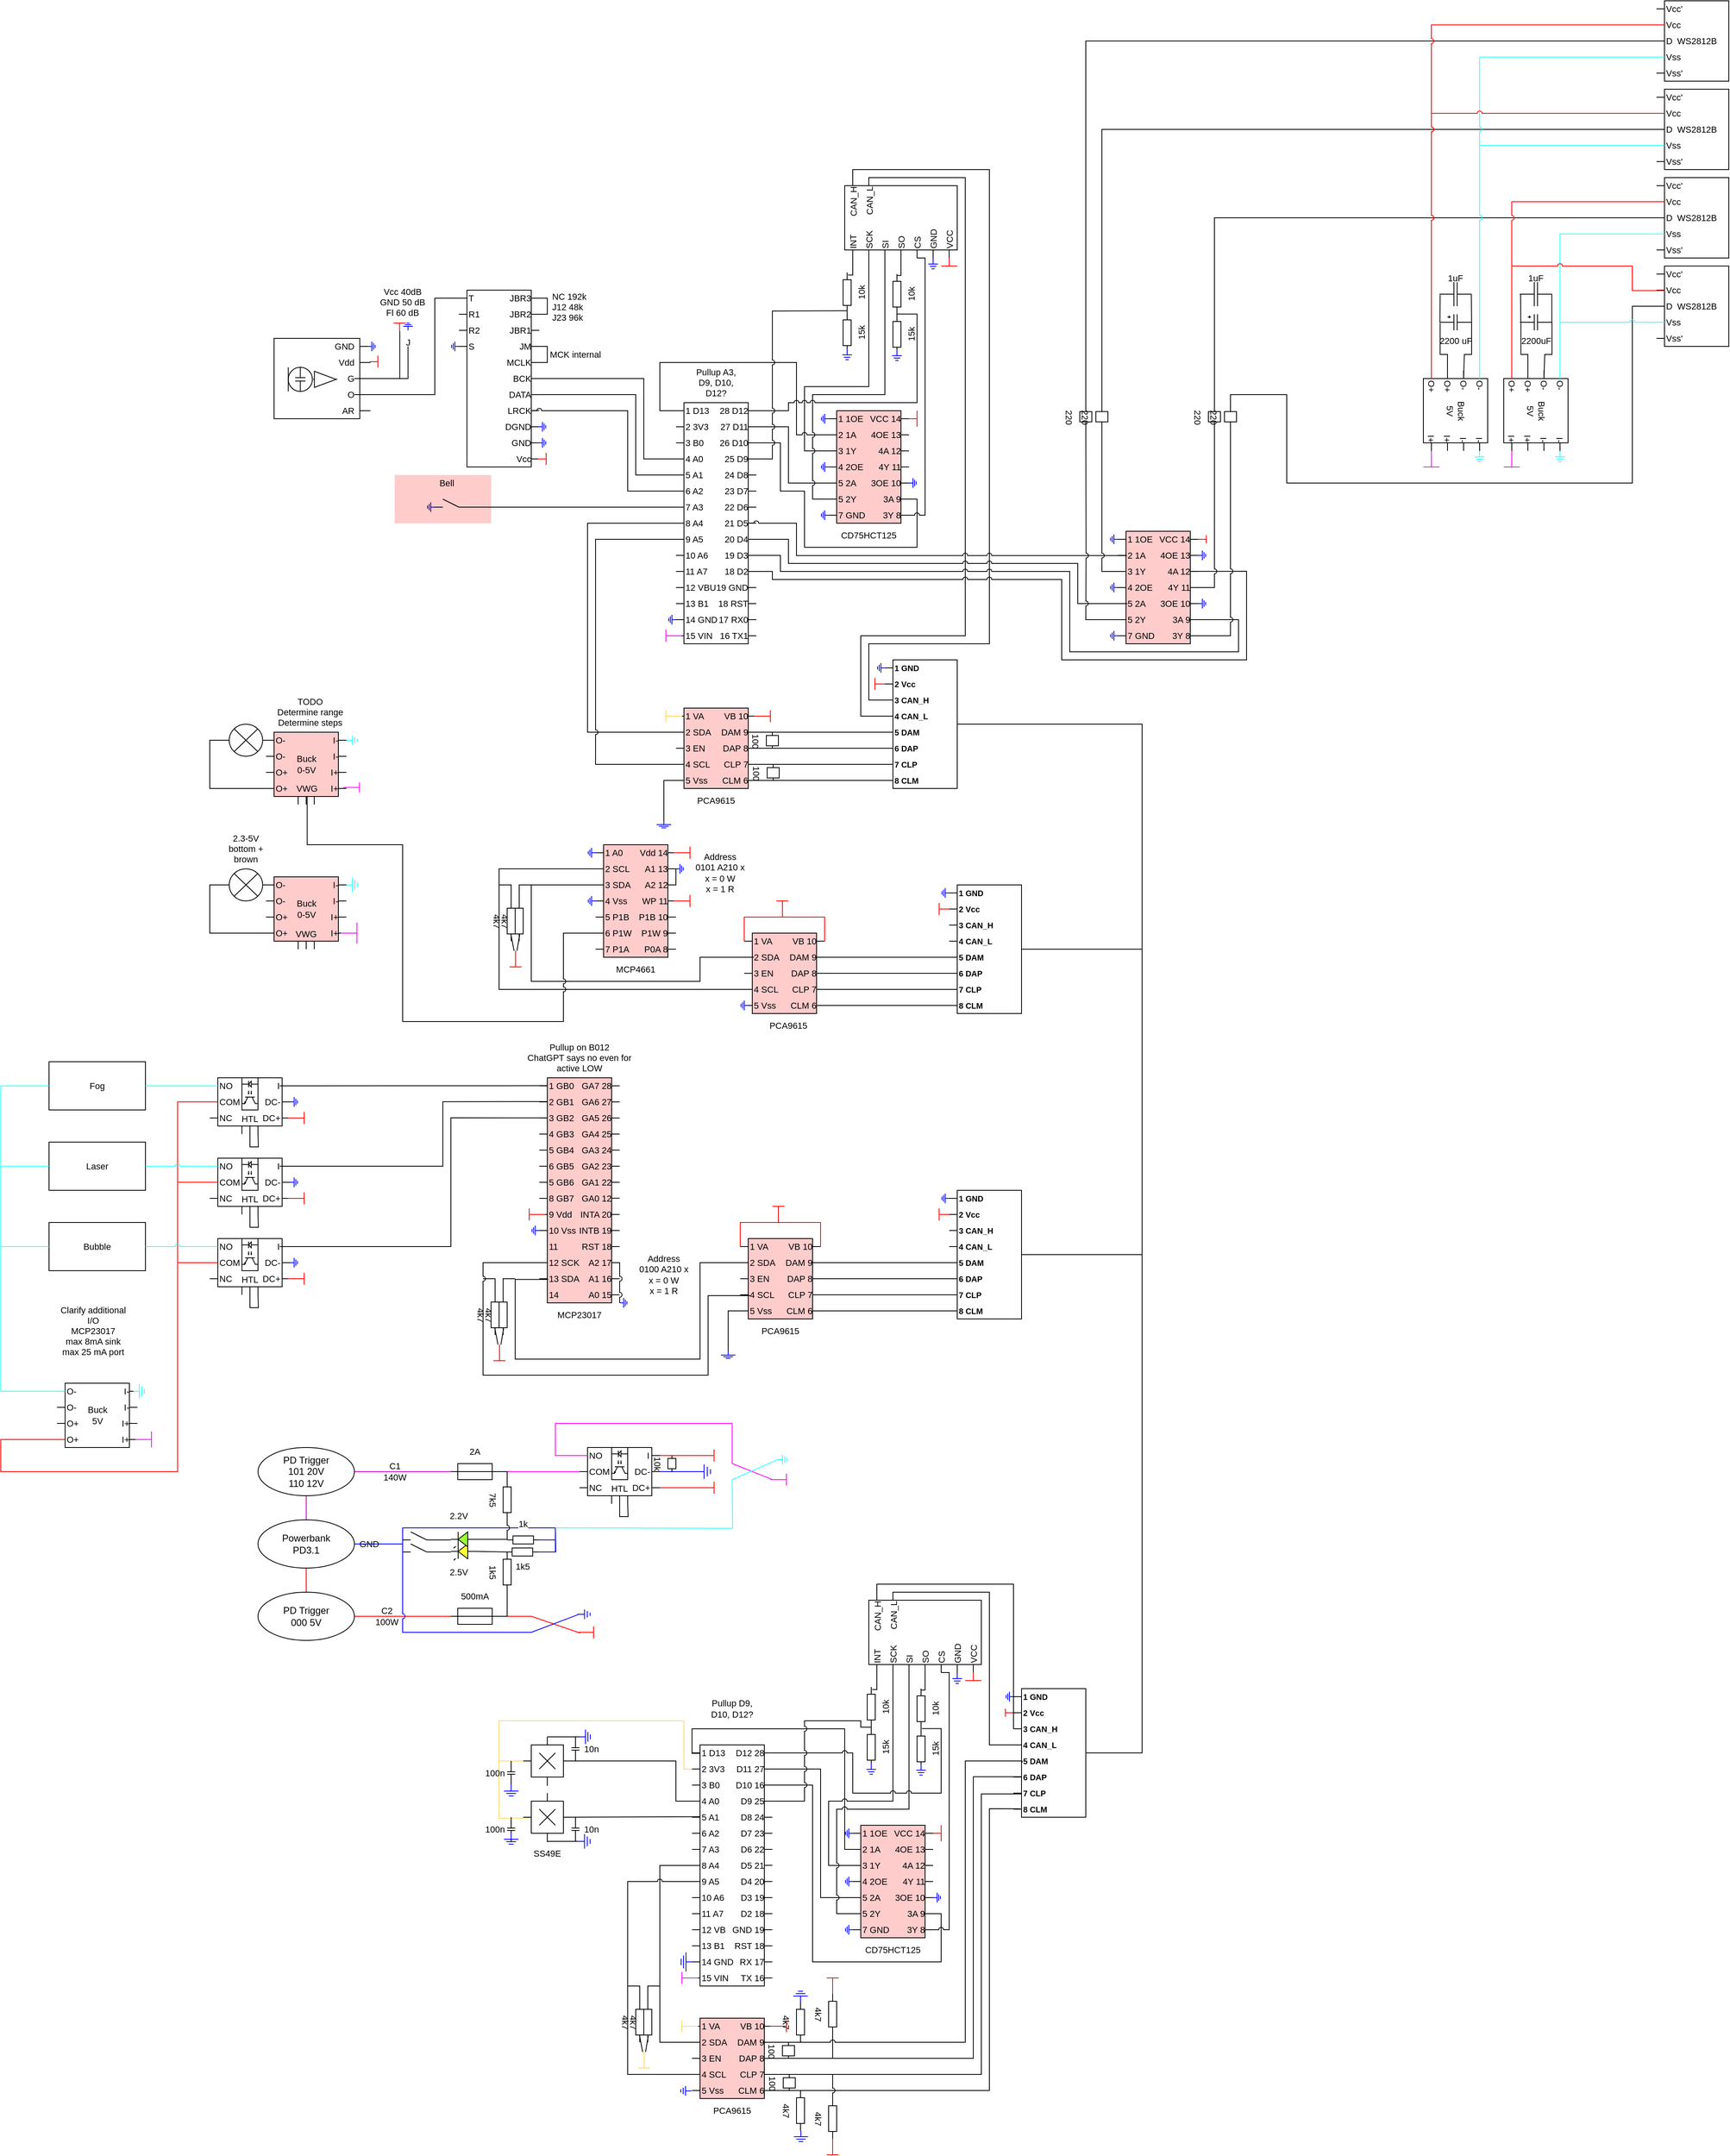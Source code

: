 <mxfile version="28.0.6">
  <diagram name="Page-1" id="oY7gIP28IcUTjpu2YXII">
    <mxGraphModel dx="1526" dy="2607" grid="1" gridSize="10" guides="0" tooltips="1" connect="0" arrows="1" fold="1" page="1" pageScale="1" pageWidth="850" pageHeight="1100" math="0" shadow="0">
      <root>
        <mxCell id="0" />
        <mxCell id="1" parent="0" />
        <mxCell id="q_jKZhVG-GjX8AtzTBNT-17" value="" style="rounded=0;whiteSpace=wrap;html=1;fontFamily=Helvetica;fontSize=11;fontColor=default;labelBackgroundColor=default;fillColor=#FFCCCC;strokeColor=none;" vertex="1" parent="1">
          <mxGeometry x="40" y="-620" width="120" height="60" as="geometry" />
        </mxCell>
        <mxCell id="hc2q5Ji3kIWnzp6qJwZz-160" style="edgeStyle=orthogonalEdgeStyle;shape=connector;rounded=0;jumpStyle=arc;orthogonalLoop=1;jettySize=auto;html=1;strokeColor=default;align=center;verticalAlign=middle;fontFamily=Helvetica;fontSize=11;fontColor=default;labelBackgroundColor=none;endArrow=none;endFill=0;entryX=0.329;entryY=0.029;entryDx=0;entryDy=0;entryPerimeter=0;" parent="1" source="hc2q5Ji3kIWnzp6qJwZz-140" target="hc2q5Ji3kIWnzp6qJwZz-162" edge="1">
          <mxGeometry relative="1" as="geometry">
            <mxPoint x="46.67" y="-780" as="targetPoint" />
            <Array as="points">
              <mxPoint x="46" y="-740" />
            </Array>
          </mxGeometry>
        </mxCell>
        <mxCell id="hc2q5Ji3kIWnzp6qJwZz-140" value="" style="rounded=0;html=1;fontFamily=Helvetica;fontSize=11;fontColor=default;labelBackgroundColor=none;" parent="1" vertex="1">
          <mxGeometry x="-109.997" y="-790" width="106.667" height="100" as="geometry" />
        </mxCell>
        <mxCell id="NM8Ygho9J1A1PR424nyV-3" value="&lt;div&gt;C1&lt;/div&gt;&lt;div&gt;140W&lt;/div&gt;" style="edgeStyle=orthogonalEdgeStyle;rounded=0;orthogonalLoop=1;jettySize=auto;html=1;jumpStyle=arc;endArrow=none;endFill=0;strokeColor=light-dark(#CC00CC,#CC00CC);exitX=0.5;exitY=0;exitDx=0;exitDy=0;labelBackgroundColor=none;" parent="1" source="NM8Ygho9J1A1PR424nyV-1" edge="1">
          <mxGeometry x="0.417" relative="1" as="geometry">
            <mxPoint x="-70" y="640" as="sourcePoint" />
            <mxPoint x="110" y="620" as="targetPoint" />
            <Array as="points">
              <mxPoint x="-70" y="620" />
            </Array>
            <mxPoint as="offset" />
          </mxGeometry>
        </mxCell>
        <mxCell id="NM8Ygho9J1A1PR424nyV-5" value="&lt;div&gt;C2&lt;/div&gt;&lt;div&gt;100W&lt;/div&gt;" style="edgeStyle=orthogonalEdgeStyle;rounded=0;orthogonalLoop=1;jettySize=auto;html=1;endArrow=none;endFill=0;jumpStyle=arc;strokeColor=light-dark(#FF0000,#FF0000);labelBackgroundColor=none;" parent="1" source="NM8Ygho9J1A1PR424nyV-1" edge="1">
          <mxGeometry x="-0.059" relative="1" as="geometry">
            <mxPoint x="-70" y="790" as="sourcePoint" />
            <mxPoint x="210" y="800" as="targetPoint" />
            <Array as="points">
              <mxPoint x="-70" y="800" />
            </Array>
            <mxPoint as="offset" />
          </mxGeometry>
        </mxCell>
        <mxCell id="NM8Ygho9J1A1PR424nyV-1178" style="edgeStyle=orthogonalEdgeStyle;shape=connector;rounded=0;jumpStyle=arc;orthogonalLoop=1;jettySize=auto;html=1;strokeColor=light-dark(#0000FF,#0000FF);align=center;verticalAlign=middle;fontFamily=Helvetica;fontSize=11;fontColor=default;labelBackgroundColor=none;endArrow=none;endFill=0;" parent="1" source="NM8Ygho9J1A1PR424nyV-1" edge="1">
          <mxGeometry relative="1" as="geometry">
            <mxPoint x="210" y="820" as="targetPoint" />
            <Array as="points">
              <mxPoint x="50" y="710" />
              <mxPoint x="50" y="820" />
            </Array>
          </mxGeometry>
        </mxCell>
        <mxCell id="NM8Ygho9J1A1PR424nyV-1179" value="GND" style="edgeStyle=orthogonalEdgeStyle;shape=connector;rounded=0;jumpStyle=arc;orthogonalLoop=1;jettySize=auto;html=1;strokeColor=light-dark(#0000FF,#0000FF);align=center;verticalAlign=middle;fontFamily=Helvetica;fontSize=11;fontColor=default;labelBackgroundColor=none;endArrow=none;endFill=0;" parent="1" source="NM8Ygho9J1A1PR424nyV-1" edge="1">
          <mxGeometry x="-0.886" relative="1" as="geometry">
            <Array as="points">
              <mxPoint x="50" y="710" />
              <mxPoint x="50" y="690" />
              <mxPoint x="240" y="690" />
              <mxPoint x="240" y="720" />
            </Array>
            <mxPoint as="offset" />
            <mxPoint x="220" y="720" as="targetPoint" />
          </mxGeometry>
        </mxCell>
        <mxCell id="NM8Ygho9J1A1PR424nyV-1" value="&lt;div&gt;Powerbank&lt;/div&gt;&lt;div&gt;PD3.1&lt;/div&gt;" style="rounded=0;whiteSpace=wrap;html=1;shape=ellipse;perimeter=ellipsePerimeter;strokeColor=default;labelBackgroundColor=none;" parent="1" vertex="1">
          <mxGeometry x="-130" y="680" width="120" height="60" as="geometry" />
        </mxCell>
        <mxCell id="NM8Ygho9J1A1PR424nyV-2" value="&lt;div&gt;PD Trigger&lt;/div&gt;&lt;div&gt;101 20V&lt;/div&gt;&lt;div&gt;110 12V&lt;/div&gt;" style="rounded=0;whiteSpace=wrap;html=1;shape=ellipse;perimeter=ellipsePerimeter;strokeColor=default;labelBackgroundColor=none;" parent="1" vertex="1">
          <mxGeometry x="-130" y="590" width="120" height="60" as="geometry" />
        </mxCell>
        <mxCell id="NM8Ygho9J1A1PR424nyV-1160" value="" style="group;labelBackgroundColor=none;" parent="1" vertex="1" connectable="0">
          <mxGeometry x="810" y="890" width="90" height="160" as="geometry" />
        </mxCell>
        <mxCell id="NM8Ygho9J1A1PR424nyV-1161" value="" style="rounded=0;html=1;fontStyle=1;labelBackgroundColor=none;" parent="NM8Ygho9J1A1PR424nyV-1160" vertex="1">
          <mxGeometry x="10" width="80" height="160" as="geometry" />
        </mxCell>
        <mxCell id="NM8Ygho9J1A1PR424nyV-1162" value="" style="endArrow=none;html=1;rounded=0;fontStyle=1;labelBackgroundColor=none;" parent="NM8Ygho9J1A1PR424nyV-1160" edge="1">
          <mxGeometry width="50" height="50" relative="1" as="geometry">
            <mxPoint y="130" as="sourcePoint" />
            <mxPoint x="10" y="130" as="targetPoint" />
          </mxGeometry>
        </mxCell>
        <mxCell id="NM8Ygho9J1A1PR424nyV-1163" value="" style="endArrow=none;html=1;rounded=0;fontStyle=1;labelBackgroundColor=none;" parent="NM8Ygho9J1A1PR424nyV-1160" edge="1">
          <mxGeometry width="50" height="50" relative="1" as="geometry">
            <mxPoint y="150" as="sourcePoint" />
            <mxPoint x="10" y="150" as="targetPoint" />
          </mxGeometry>
        </mxCell>
        <mxCell id="NM8Ygho9J1A1PR424nyV-1164" value="" style="endArrow=none;html=1;rounded=0;fontStyle=1;labelBackgroundColor=none;" parent="NM8Ygho9J1A1PR424nyV-1160" edge="1">
          <mxGeometry width="50" height="50" relative="1" as="geometry">
            <mxPoint y="110" as="sourcePoint" />
            <mxPoint x="10" y="110" as="targetPoint" />
          </mxGeometry>
        </mxCell>
        <mxCell id="NM8Ygho9J1A1PR424nyV-1165" value="" style="endArrow=none;html=1;rounded=0;fontStyle=1;labelBackgroundColor=none;" parent="NM8Ygho9J1A1PR424nyV-1160" edge="1">
          <mxGeometry width="50" height="50" relative="1" as="geometry">
            <mxPoint y="90" as="sourcePoint" />
            <mxPoint x="10" y="90" as="targetPoint" />
          </mxGeometry>
        </mxCell>
        <mxCell id="NM8Ygho9J1A1PR424nyV-1166" value="" style="endArrow=none;html=1;rounded=0;fontStyle=1;labelBackgroundColor=none;" parent="NM8Ygho9J1A1PR424nyV-1160" edge="1">
          <mxGeometry width="50" height="50" relative="1" as="geometry">
            <mxPoint y="70" as="sourcePoint" />
            <mxPoint x="10" y="70" as="targetPoint" />
          </mxGeometry>
        </mxCell>
        <mxCell id="NM8Ygho9J1A1PR424nyV-1167" value="" style="endArrow=none;html=1;rounded=0;fontStyle=1;labelBackgroundColor=none;" parent="NM8Ygho9J1A1PR424nyV-1160" edge="1">
          <mxGeometry width="50" height="50" relative="1" as="geometry">
            <mxPoint y="50" as="sourcePoint" />
            <mxPoint x="10" y="50" as="targetPoint" />
          </mxGeometry>
        </mxCell>
        <mxCell id="NM8Ygho9J1A1PR424nyV-1168" value="" style="endArrow=none;html=1;rounded=0;fontStyle=1;labelBackgroundColor=none;" parent="NM8Ygho9J1A1PR424nyV-1160" edge="1">
          <mxGeometry width="50" height="50" relative="1" as="geometry">
            <mxPoint y="30" as="sourcePoint" />
            <mxPoint x="10" y="30" as="targetPoint" />
          </mxGeometry>
        </mxCell>
        <mxCell id="NM8Ygho9J1A1PR424nyV-1169" value="" style="endArrow=none;html=1;rounded=0;fontStyle=1;labelBackgroundColor=none;" parent="NM8Ygho9J1A1PR424nyV-1160" edge="1">
          <mxGeometry width="50" height="50" relative="1" as="geometry">
            <mxPoint y="10" as="sourcePoint" />
            <mxPoint x="10" y="10" as="targetPoint" />
          </mxGeometry>
        </mxCell>
        <mxCell id="NM8Ygho9J1A1PR424nyV-1170" value="1 GND" style="text;html=1;align=left;verticalAlign=middle;rounded=0;fontSize=10;fontStyle=1;labelPosition=right;verticalLabelPosition=middle;labelBackgroundColor=none;" parent="NM8Ygho9J1A1PR424nyV-1160" vertex="1">
          <mxGeometry x="10" y="10" as="geometry" />
        </mxCell>
        <mxCell id="hc2q5Ji3kIWnzp6qJwZz-19" value="" style="edgeStyle=orthogonalEdgeStyle;shape=connector;rounded=0;jumpStyle=arc;orthogonalLoop=1;jettySize=auto;html=1;strokeColor=default;align=center;verticalAlign=middle;fontFamily=Helvetica;fontSize=11;fontColor=default;labelBackgroundColor=none;endArrow=none;endFill=0;" parent="NM8Ygho9J1A1PR424nyV-1160" source="NM8Ygho9J1A1PR424nyV-1171" target="NM8Ygho9J1A1PR424nyV-1161" edge="1">
          <mxGeometry relative="1" as="geometry" />
        </mxCell>
        <mxCell id="NM8Ygho9J1A1PR424nyV-1171" value="2 Vcc" style="text;html=1;align=left;verticalAlign=middle;rounded=0;fontSize=10;fontStyle=1;labelPosition=right;verticalLabelPosition=middle;labelBackgroundColor=none;" parent="NM8Ygho9J1A1PR424nyV-1160" vertex="1">
          <mxGeometry x="10" y="30" as="geometry" />
        </mxCell>
        <mxCell id="NM8Ygho9J1A1PR424nyV-1172" value="3 CAN_H" style="text;html=1;align=left;verticalAlign=middle;rounded=0;fontSize=10;fontStyle=1;labelPosition=right;verticalLabelPosition=middle;labelBackgroundColor=none;" parent="NM8Ygho9J1A1PR424nyV-1160" vertex="1">
          <mxGeometry x="10" y="50" as="geometry" />
        </mxCell>
        <mxCell id="NM8Ygho9J1A1PR424nyV-1173" value="4 CAN_L" style="text;html=1;align=left;verticalAlign=middle;rounded=0;fontSize=10;fontStyle=1;labelPosition=right;verticalLabelPosition=middle;labelBackgroundColor=none;" parent="NM8Ygho9J1A1PR424nyV-1160" vertex="1">
          <mxGeometry x="10" y="70" as="geometry" />
        </mxCell>
        <mxCell id="hc2q5Ji3kIWnzp6qJwZz-21" value="" style="edgeStyle=orthogonalEdgeStyle;shape=connector;rounded=0;jumpStyle=arc;orthogonalLoop=1;jettySize=auto;html=1;strokeColor=default;align=center;verticalAlign=middle;fontFamily=Helvetica;fontSize=11;fontColor=default;labelBackgroundColor=none;endArrow=none;endFill=0;" parent="NM8Ygho9J1A1PR424nyV-1160" source="NM8Ygho9J1A1PR424nyV-1174" target="NM8Ygho9J1A1PR424nyV-1161" edge="1">
          <mxGeometry relative="1" as="geometry" />
        </mxCell>
        <mxCell id="NM8Ygho9J1A1PR424nyV-1174" value="5 DAM" style="text;html=1;align=left;verticalAlign=middle;rounded=0;fontSize=10;fontStyle=1;labelPosition=right;verticalLabelPosition=middle;labelBackgroundColor=none;" parent="NM8Ygho9J1A1PR424nyV-1160" vertex="1">
          <mxGeometry x="10" y="90" as="geometry" />
        </mxCell>
        <mxCell id="NM8Ygho9J1A1PR424nyV-1175" value="6 DAP" style="text;html=1;align=left;verticalAlign=middle;rounded=0;fontSize=10;fontStyle=1;labelPosition=right;verticalLabelPosition=middle;labelBackgroundColor=none;" parent="NM8Ygho9J1A1PR424nyV-1160" vertex="1">
          <mxGeometry x="10" y="110" as="geometry" />
        </mxCell>
        <mxCell id="NM8Ygho9J1A1PR424nyV-1176" value="7 CLP" style="text;html=1;align=left;verticalAlign=middle;rounded=0;fontSize=10;fontStyle=1;labelPosition=right;verticalLabelPosition=middle;labelBackgroundColor=none;" parent="NM8Ygho9J1A1PR424nyV-1160" vertex="1">
          <mxGeometry x="10" y="130" as="geometry" />
        </mxCell>
        <mxCell id="NM8Ygho9J1A1PR424nyV-1177" value="8 CLM" style="text;html=1;align=left;verticalAlign=middle;rounded=0;fontSize=10;rotation=0;fontStyle=1;labelPosition=right;verticalLabelPosition=middle;labelBackgroundColor=none;" parent="NM8Ygho9J1A1PR424nyV-1160" vertex="1">
          <mxGeometry x="10" y="150" as="geometry" />
        </mxCell>
        <mxCell id="NM8Ygho9J1A1PR424nyV-1180" value="7k5" style="pointerEvents=1;verticalLabelPosition=bottom;shadow=0;dashed=0;align=center;html=1;verticalAlign=top;shape=mxgraph.electrical.resistors.resistor_1;fontFamily=Helvetica;fontSize=11;fontColor=default;labelBackgroundColor=none;rotation=90;" parent="1" vertex="1">
          <mxGeometry x="155" y="650" width="50" height="10" as="geometry" />
        </mxCell>
        <mxCell id="NM8Ygho9J1A1PR424nyV-1191" value="" style="group;labelBackgroundColor=none;" parent="1" vertex="1" connectable="0">
          <mxGeometry x="50" y="710" width="40" height="10" as="geometry" />
        </mxCell>
        <mxCell id="NM8Ygho9J1A1PR424nyV-1187" value="" style="endArrow=none;html=1;rounded=0;strokeColor=default;align=center;verticalAlign=middle;fontFamily=Helvetica;fontSize=11;fontColor=default;labelBackgroundColor=none;edgeStyle=orthogonalEdgeStyle;jumpStyle=arc;" parent="NM8Ygho9J1A1PR424nyV-1191" edge="1">
          <mxGeometry width="50" height="50" relative="1" as="geometry">
            <mxPoint y="10" as="sourcePoint" />
            <mxPoint x="10" y="10" as="targetPoint" />
          </mxGeometry>
        </mxCell>
        <mxCell id="NM8Ygho9J1A1PR424nyV-1188" value="" style="endArrow=none;html=1;rounded=0;strokeColor=default;align=center;verticalAlign=middle;fontFamily=Helvetica;fontSize=11;fontColor=default;labelBackgroundColor=none;edgeStyle=orthogonalEdgeStyle;jumpStyle=arc;" parent="NM8Ygho9J1A1PR424nyV-1191" edge="1">
          <mxGeometry width="50" height="50" relative="1" as="geometry">
            <mxPoint x="30" y="10" as="sourcePoint" />
            <mxPoint x="40" y="10" as="targetPoint" />
          </mxGeometry>
        </mxCell>
        <mxCell id="NM8Ygho9J1A1PR424nyV-1190" value="" style="endArrow=none;html=1;rounded=0;strokeColor=default;align=center;verticalAlign=middle;fontFamily=Helvetica;fontSize=11;fontColor=default;labelBackgroundColor=none;jumpStyle=arc;" parent="NM8Ygho9J1A1PR424nyV-1191" edge="1">
          <mxGeometry width="50" height="50" relative="1" as="geometry">
            <mxPoint x="30" y="10" as="sourcePoint" />
            <mxPoint x="10" as="targetPoint" />
          </mxGeometry>
        </mxCell>
        <mxCell id="NM8Ygho9J1A1PR424nyV-1195" value="" style="group;labelBackgroundColor=none;" parent="1" vertex="1" connectable="0">
          <mxGeometry x="110" y="610" width="60" height="20" as="geometry" />
        </mxCell>
        <mxCell id="q_jKZhVG-GjX8AtzTBNT-15" style="edgeStyle=orthogonalEdgeStyle;shape=connector;rounded=0;jumpStyle=arc;orthogonalLoop=1;jettySize=auto;html=1;strokeColor=light-dark(#FF00FF,#FF00FF);align=center;verticalAlign=middle;fontFamily=Helvetica;fontSize=11;fontColor=default;labelBackgroundColor=none;endArrow=none;endFill=0;" edge="1" parent="NM8Ygho9J1A1PR424nyV-1195" source="NM8Ygho9J1A1PR424nyV-1193">
          <mxGeometry relative="1" as="geometry">
            <mxPoint x="160" y="10" as="targetPoint" />
          </mxGeometry>
        </mxCell>
        <mxCell id="NM8Ygho9J1A1PR424nyV-1193" value="" style="rounded=0;whiteSpace=wrap;html=1;fontFamily=Helvetica;fontSize=11;fontColor=default;labelBackgroundColor=none;" parent="NM8Ygho9J1A1PR424nyV-1195" vertex="1">
          <mxGeometry x="8.571" width="42.857" height="20" as="geometry" />
        </mxCell>
        <mxCell id="NM8Ygho9J1A1PR424nyV-1194" value="" style="endArrow=none;html=1;rounded=0;strokeColor=default;align=center;verticalAlign=middle;fontFamily=Helvetica;fontSize=11;fontColor=default;labelBackgroundColor=none;edgeStyle=orthogonalEdgeStyle;jumpStyle=arc;" parent="NM8Ygho9J1A1PR424nyV-1195" edge="1">
          <mxGeometry width="50" height="50" relative="1" as="geometry">
            <mxPoint y="10" as="sourcePoint" />
            <mxPoint x="60" y="10" as="targetPoint" />
          </mxGeometry>
        </mxCell>
        <mxCell id="NM8Ygho9J1A1PR424nyV-1198" value="" style="group;labelBackgroundColor=none;" parent="1" vertex="1" connectable="0">
          <mxGeometry x="110" y="790" width="60" height="20" as="geometry" />
        </mxCell>
        <mxCell id="NM8Ygho9J1A1PR424nyV-1199" value="" style="rounded=0;whiteSpace=wrap;html=1;fontFamily=Helvetica;fontSize=11;fontColor=default;labelBackgroundColor=none;" parent="NM8Ygho9J1A1PR424nyV-1198" vertex="1">
          <mxGeometry x="8.571" width="42.857" height="20" as="geometry" />
        </mxCell>
        <mxCell id="NM8Ygho9J1A1PR424nyV-1200" value="" style="endArrow=none;html=1;rounded=0;strokeColor=default;align=center;verticalAlign=middle;fontFamily=Helvetica;fontSize=11;fontColor=default;labelBackgroundColor=none;edgeStyle=orthogonalEdgeStyle;jumpStyle=arc;" parent="NM8Ygho9J1A1PR424nyV-1198" edge="1">
          <mxGeometry width="50" height="50" relative="1" as="geometry">
            <mxPoint y="10" as="sourcePoint" />
            <mxPoint x="60" y="10" as="targetPoint" />
          </mxGeometry>
        </mxCell>
        <mxCell id="q_jKZhVG-GjX8AtzTBNT-5" style="edgeStyle=orthogonalEdgeStyle;shape=connector;rounded=0;jumpStyle=arc;orthogonalLoop=1;jettySize=auto;html=1;strokeColor=default;align=center;verticalAlign=middle;fontFamily=Helvetica;fontSize=11;fontColor=default;labelBackgroundColor=none;endArrow=none;endFill=0;" edge="1" parent="1" source="NM8Ygho9J1A1PR424nyV-1205">
          <mxGeometry relative="1" as="geometry">
            <mxPoint x="90" y="720" as="targetPoint" />
          </mxGeometry>
        </mxCell>
        <mxCell id="NM8Ygho9J1A1PR424nyV-1205" value="" style="verticalLabelPosition=bottom;shadow=0;dashed=0;align=center;html=1;verticalAlign=top;shape=mxgraph.electrical.opto_electronics.led_1;pointerEvents=1;fontFamily=Helvetica;fontSize=11;fontColor=default;labelBackgroundColor=none;rotation=-180;fillColor=#FFFF33;" parent="1" vertex="1">
          <mxGeometry x="110" y="710" width="30" height="20" as="geometry" />
        </mxCell>
        <mxCell id="q_jKZhVG-GjX8AtzTBNT-10" style="edgeStyle=orthogonalEdgeStyle;shape=connector;rounded=0;jumpStyle=arc;orthogonalLoop=1;jettySize=auto;html=1;strokeColor=default;align=center;verticalAlign=middle;fontFamily=Helvetica;fontSize=11;fontColor=default;labelBackgroundColor=none;endArrow=none;endFill=0;" edge="1" parent="1" source="NM8Ygho9J1A1PR424nyV-1206">
          <mxGeometry relative="1" as="geometry">
            <mxPoint x="90" y="705" as="targetPoint" />
          </mxGeometry>
        </mxCell>
        <mxCell id="NM8Ygho9J1A1PR424nyV-1206" value="" style="verticalLabelPosition=bottom;shadow=0;dashed=0;align=center;html=1;verticalAlign=top;shape=mxgraph.electrical.opto_electronics.led_1;pointerEvents=1;fontFamily=Helvetica;fontSize=11;fontColor=default;labelBackgroundColor=none;rotation=-180;fillColor=#99FF33;" parent="1" vertex="1">
          <mxGeometry x="110" y="695" width="30" height="20" as="geometry" />
        </mxCell>
        <mxCell id="NM8Ygho9J1A1PR424nyV-1213" style="edgeStyle=orthogonalEdgeStyle;shape=connector;rounded=0;jumpStyle=arc;orthogonalLoop=1;jettySize=auto;html=1;entryX=0;entryY=0.54;entryDx=0;entryDy=0;entryPerimeter=0;strokeColor=default;align=center;verticalAlign=middle;fontFamily=Helvetica;fontSize=11;fontColor=default;labelBackgroundColor=none;endArrow=none;endFill=0;" parent="1" source="NM8Ygho9J1A1PR424nyV-1180" target="NM8Ygho9J1A1PR424nyV-1206" edge="1">
          <mxGeometry relative="1" as="geometry">
            <Array as="points">
              <mxPoint x="180" y="704" />
            </Array>
          </mxGeometry>
        </mxCell>
        <mxCell id="NM8Ygho9J1A1PR424nyV-1215" style="edgeStyle=orthogonalEdgeStyle;shape=connector;rounded=0;jumpStyle=arc;orthogonalLoop=1;jettySize=auto;html=1;entryX=0;entryY=0.5;entryDx=0;entryDy=0;entryPerimeter=0;strokeColor=default;align=center;verticalAlign=middle;fontFamily=Helvetica;fontSize=11;fontColor=default;labelBackgroundColor=none;endArrow=none;endFill=0;" parent="1" source="NM8Ygho9J1A1PR424nyV-1193" target="NM8Ygho9J1A1PR424nyV-1180" edge="1">
          <mxGeometry relative="1" as="geometry">
            <Array as="points">
              <mxPoint x="180" y="620" />
            </Array>
          </mxGeometry>
        </mxCell>
        <mxCell id="NM8Ygho9J1A1PR424nyV-1216" value="1k5" style="pointerEvents=1;verticalLabelPosition=bottom;shadow=0;dashed=0;align=center;html=1;verticalAlign=top;shape=mxgraph.electrical.resistors.resistor_1;fontFamily=Helvetica;fontSize=11;fontColor=default;labelBackgroundColor=none;rotation=90;" parent="1" vertex="1">
          <mxGeometry x="155" y="740" width="50" height="10" as="geometry" />
        </mxCell>
        <mxCell id="NM8Ygho9J1A1PR424nyV-1218" style="edgeStyle=orthogonalEdgeStyle;shape=connector;rounded=0;jumpStyle=arc;orthogonalLoop=1;jettySize=auto;html=1;entryX=1;entryY=0.5;entryDx=0;entryDy=0;entryPerimeter=0;strokeColor=default;align=center;verticalAlign=middle;fontFamily=Helvetica;fontSize=11;fontColor=default;labelBackgroundColor=none;endArrow=none;endFill=0;" parent="1" source="NM8Ygho9J1A1PR424nyV-1199" target="NM8Ygho9J1A1PR424nyV-1216" edge="1">
          <mxGeometry relative="1" as="geometry">
            <Array as="points">
              <mxPoint x="180" y="800" />
            </Array>
          </mxGeometry>
        </mxCell>
        <mxCell id="NM8Ygho9J1A1PR424nyV-1219" style="edgeStyle=orthogonalEdgeStyle;shape=connector;rounded=0;jumpStyle=arc;orthogonalLoop=1;jettySize=auto;html=1;entryX=0;entryY=0.54;entryDx=0;entryDy=0;entryPerimeter=0;strokeColor=default;align=center;verticalAlign=middle;fontFamily=Helvetica;fontSize=11;fontColor=default;labelBackgroundColor=none;endArrow=none;endFill=0;exitX=0;exitY=0.5;exitDx=0;exitDy=0;exitPerimeter=0;" parent="1" source="NM8Ygho9J1A1PR424nyV-1216" target="NM8Ygho9J1A1PR424nyV-1205" edge="1">
          <mxGeometry relative="1" as="geometry">
            <Array as="points">
              <mxPoint x="155" y="720" />
            </Array>
          </mxGeometry>
        </mxCell>
        <mxCell id="NM8Ygho9J1A1PR424nyV-1418" value="" style="group;flipH=0;direction=west;fillColor=default;labelBackgroundColor=none;" parent="1" vertex="1" connectable="0">
          <mxGeometry x="410" y="1300" width="100" height="100" as="geometry" />
        </mxCell>
        <mxCell id="NM8Ygho9J1A1PR424nyV-1306" value="" style="rounded=0;html=1;fontFamily=Helvetica;fontSize=11;fontColor=default;labelBackgroundColor=none;container=0;fillColor=#FFCCCC;" parent="NM8Ygho9J1A1PR424nyV-1418" vertex="1">
          <mxGeometry x="10" width="80" height="100" as="geometry" />
        </mxCell>
        <mxCell id="NM8Ygho9J1A1PR424nyV-1307" value="" style="endArrow=none;html=1;rounded=0;strokeColor=default;align=center;verticalAlign=middle;fontFamily=Helvetica;fontSize=11;fontColor=default;labelBackgroundColor=none;edgeStyle=orthogonalEdgeStyle;jumpStyle=arc;" parent="NM8Ygho9J1A1PR424nyV-1418" edge="1">
          <mxGeometry width="50" height="50" relative="1" as="geometry">
            <mxPoint y="90" as="sourcePoint" />
            <mxPoint x="10" y="90" as="targetPoint" />
          </mxGeometry>
        </mxCell>
        <mxCell id="NM8Ygho9J1A1PR424nyV-1308" value="" style="endArrow=none;html=1;rounded=0;strokeColor=default;align=center;verticalAlign=middle;fontFamily=Helvetica;fontSize=11;fontColor=default;labelBackgroundColor=none;edgeStyle=orthogonalEdgeStyle;jumpStyle=arc;" parent="NM8Ygho9J1A1PR424nyV-1418" edge="1">
          <mxGeometry width="50" height="50" relative="1" as="geometry">
            <mxPoint y="70" as="sourcePoint" />
            <mxPoint x="10" y="70" as="targetPoint" />
          </mxGeometry>
        </mxCell>
        <mxCell id="NM8Ygho9J1A1PR424nyV-1309" value="" style="endArrow=none;html=1;rounded=0;strokeColor=default;align=center;verticalAlign=middle;fontFamily=Helvetica;fontSize=11;fontColor=default;labelBackgroundColor=none;edgeStyle=orthogonalEdgeStyle;jumpStyle=arc;" parent="NM8Ygho9J1A1PR424nyV-1418" edge="1">
          <mxGeometry width="50" height="50" relative="1" as="geometry">
            <mxPoint y="50" as="sourcePoint" />
            <mxPoint x="10" y="50" as="targetPoint" />
          </mxGeometry>
        </mxCell>
        <mxCell id="NM8Ygho9J1A1PR424nyV-1310" value="" style="endArrow=none;html=1;rounded=0;strokeColor=default;align=center;verticalAlign=middle;fontFamily=Helvetica;fontSize=11;fontColor=default;labelBackgroundColor=none;edgeStyle=orthogonalEdgeStyle;jumpStyle=arc;" parent="NM8Ygho9J1A1PR424nyV-1418" edge="1">
          <mxGeometry width="50" height="50" relative="1" as="geometry">
            <mxPoint y="30" as="sourcePoint" />
            <mxPoint x="10" y="30" as="targetPoint" />
          </mxGeometry>
        </mxCell>
        <mxCell id="NM8Ygho9J1A1PR424nyV-1311" value="" style="endArrow=none;html=1;rounded=0;strokeColor=default;align=center;verticalAlign=middle;fontFamily=Helvetica;fontSize=11;fontColor=default;labelBackgroundColor=none;edgeStyle=orthogonalEdgeStyle;jumpStyle=arc;" parent="NM8Ygho9J1A1PR424nyV-1418" edge="1">
          <mxGeometry width="50" height="50" relative="1" as="geometry">
            <mxPoint y="10" as="sourcePoint" />
            <mxPoint x="10" y="10" as="targetPoint" />
          </mxGeometry>
        </mxCell>
        <mxCell id="NM8Ygho9J1A1PR424nyV-1312" value="" style="endArrow=none;html=1;rounded=0;strokeColor=default;align=center;verticalAlign=middle;fontFamily=Helvetica;fontSize=11;fontColor=default;labelBackgroundColor=none;edgeStyle=orthogonalEdgeStyle;jumpStyle=arc;" parent="NM8Ygho9J1A1PR424nyV-1418" edge="1">
          <mxGeometry width="50" height="50" relative="1" as="geometry">
            <mxPoint x="90" y="10" as="sourcePoint" />
            <mxPoint x="100" y="10" as="targetPoint" />
          </mxGeometry>
        </mxCell>
        <mxCell id="NM8Ygho9J1A1PR424nyV-1313" value="" style="endArrow=none;html=1;rounded=0;strokeColor=default;align=center;verticalAlign=middle;fontFamily=Helvetica;fontSize=11;fontColor=default;labelBackgroundColor=none;edgeStyle=orthogonalEdgeStyle;jumpStyle=arc;" parent="NM8Ygho9J1A1PR424nyV-1418" edge="1">
          <mxGeometry width="50" height="50" relative="1" as="geometry">
            <mxPoint x="90" y="30" as="sourcePoint" />
            <mxPoint x="100" y="30" as="targetPoint" />
          </mxGeometry>
        </mxCell>
        <mxCell id="NM8Ygho9J1A1PR424nyV-1314" value="" style="endArrow=none;html=1;rounded=0;strokeColor=default;align=center;verticalAlign=middle;fontFamily=Helvetica;fontSize=11;fontColor=default;labelBackgroundColor=none;edgeStyle=orthogonalEdgeStyle;jumpStyle=arc;" parent="NM8Ygho9J1A1PR424nyV-1418" edge="1">
          <mxGeometry width="50" height="50" relative="1" as="geometry">
            <mxPoint x="90" y="50" as="sourcePoint" />
            <mxPoint x="100" y="50" as="targetPoint" />
          </mxGeometry>
        </mxCell>
        <mxCell id="NM8Ygho9J1A1PR424nyV-1315" value="" style="endArrow=none;html=1;rounded=0;strokeColor=default;align=center;verticalAlign=middle;fontFamily=Helvetica;fontSize=11;fontColor=default;labelBackgroundColor=none;edgeStyle=orthogonalEdgeStyle;jumpStyle=arc;" parent="NM8Ygho9J1A1PR424nyV-1418" edge="1">
          <mxGeometry width="50" height="50" relative="1" as="geometry">
            <mxPoint x="90" y="70" as="sourcePoint" />
            <mxPoint x="100" y="70" as="targetPoint" />
          </mxGeometry>
        </mxCell>
        <mxCell id="NM8Ygho9J1A1PR424nyV-1316" value="" style="endArrow=none;html=1;rounded=0;strokeColor=default;align=center;verticalAlign=middle;fontFamily=Helvetica;fontSize=11;fontColor=default;labelBackgroundColor=none;edgeStyle=orthogonalEdgeStyle;jumpStyle=arc;" parent="NM8Ygho9J1A1PR424nyV-1418" edge="1">
          <mxGeometry width="50" height="50" relative="1" as="geometry">
            <mxPoint x="90" y="90" as="sourcePoint" />
            <mxPoint x="100" y="90" as="targetPoint" />
          </mxGeometry>
        </mxCell>
        <mxCell id="NM8Ygho9J1A1PR424nyV-1327" value="" style="edgeStyle=orthogonalEdgeStyle;shape=connector;rounded=0;jumpStyle=arc;orthogonalLoop=1;jettySize=auto;html=1;strokeColor=default;align=center;verticalAlign=middle;fontFamily=Helvetica;fontSize=11;fontColor=default;labelBackgroundColor=none;endArrow=none;endFill=0;" parent="NM8Ygho9J1A1PR424nyV-1418" source="NM8Ygho9J1A1PR424nyV-1317" target="NM8Ygho9J1A1PR424nyV-1306" edge="1">
          <mxGeometry relative="1" as="geometry" />
        </mxCell>
        <mxCell id="NM8Ygho9J1A1PR424nyV-1317" value="1 VA" style="text;html=1;align=left;verticalAlign=middle;rounded=0;fontSize=11;labelPosition=right;verticalLabelPosition=middle;fontFamily=Helvetica;fontColor=default;labelBackgroundColor=none;container=0;" parent="NM8Ygho9J1A1PR424nyV-1418" vertex="1">
          <mxGeometry x="10" y="10" as="geometry" />
        </mxCell>
        <mxCell id="NM8Ygho9J1A1PR424nyV-1318" value="2 SDA" style="text;html=1;align=left;verticalAlign=middle;rounded=0;fontSize=11;labelPosition=right;verticalLabelPosition=middle;fontFamily=Helvetica;fontColor=default;labelBackgroundColor=none;container=0;" parent="NM8Ygho9J1A1PR424nyV-1418" vertex="1">
          <mxGeometry x="10" y="30" as="geometry" />
        </mxCell>
        <mxCell id="NM8Ygho9J1A1PR424nyV-1420" style="edgeStyle=orthogonalEdgeStyle;shape=connector;rounded=0;jumpStyle=arc;orthogonalLoop=1;jettySize=auto;html=1;strokeColor=default;align=center;verticalAlign=middle;fontFamily=Helvetica;fontSize=11;fontColor=default;labelBackgroundColor=none;endArrow=none;endFill=0;" parent="NM8Ygho9J1A1PR424nyV-1418" source="NM8Ygho9J1A1PR424nyV-1319" edge="1">
          <mxGeometry relative="1" as="geometry">
            <mxPoint y="-190" as="targetPoint" />
            <Array as="points">
              <mxPoint x="10" y="30" />
              <mxPoint x="-40" y="30" />
              <mxPoint x="-40" y="-190" />
            </Array>
          </mxGeometry>
        </mxCell>
        <mxCell id="NM8Ygho9J1A1PR424nyV-1319" value="3 EN" style="text;html=1;align=left;verticalAlign=middle;rounded=0;fontSize=11;labelPosition=right;verticalLabelPosition=middle;fontFamily=Helvetica;fontColor=default;labelBackgroundColor=none;container=0;" parent="NM8Ygho9J1A1PR424nyV-1418" vertex="1">
          <mxGeometry x="10" y="50" as="geometry" />
        </mxCell>
        <mxCell id="NM8Ygho9J1A1PR424nyV-1320" value="4 SCL" style="text;html=1;align=left;verticalAlign=middle;rounded=0;fontSize=11;labelPosition=right;verticalLabelPosition=middle;fontFamily=Helvetica;fontColor=default;labelBackgroundColor=none;container=0;" parent="NM8Ygho9J1A1PR424nyV-1418" vertex="1">
          <mxGeometry x="10" y="70" as="geometry" />
        </mxCell>
        <mxCell id="NM8Ygho9J1A1PR424nyV-1328" value="" style="edgeStyle=orthogonalEdgeStyle;shape=connector;rounded=0;jumpStyle=arc;orthogonalLoop=1;jettySize=auto;html=1;strokeColor=default;align=center;verticalAlign=middle;fontFamily=Helvetica;fontSize=11;fontColor=default;labelBackgroundColor=none;endArrow=none;endFill=0;" parent="NM8Ygho9J1A1PR424nyV-1418" source="NM8Ygho9J1A1PR424nyV-1321" target="NM8Ygho9J1A1PR424nyV-1306" edge="1">
          <mxGeometry relative="1" as="geometry" />
        </mxCell>
        <mxCell id="NM8Ygho9J1A1PR424nyV-1321" value="5 Vss" style="text;html=1;align=left;verticalAlign=middle;rounded=0;fontSize=11;labelPosition=right;verticalLabelPosition=middle;fontFamily=Helvetica;fontColor=default;labelBackgroundColor=none;container=0;" parent="NM8Ygho9J1A1PR424nyV-1418" vertex="1">
          <mxGeometry x="10" y="90" as="geometry" />
        </mxCell>
        <mxCell id="NM8Ygho9J1A1PR424nyV-1322" value="VB 10" style="text;html=1;align=right;verticalAlign=middle;rounded=0;fontSize=11;labelPosition=left;verticalLabelPosition=middle;fontFamily=Helvetica;fontColor=default;labelBackgroundColor=none;container=0;" parent="NM8Ygho9J1A1PR424nyV-1418" vertex="1">
          <mxGeometry x="90" y="10" as="geometry" />
        </mxCell>
        <mxCell id="NM8Ygho9J1A1PR424nyV-1323" value="DAM 9" style="text;html=1;align=right;verticalAlign=middle;rounded=0;fontSize=11;labelPosition=left;verticalLabelPosition=middle;fontFamily=Helvetica;fontColor=default;labelBackgroundColor=none;container=0;" parent="NM8Ygho9J1A1PR424nyV-1418" vertex="1">
          <mxGeometry x="90" y="30" as="geometry" />
        </mxCell>
        <mxCell id="NM8Ygho9J1A1PR424nyV-1324" value="DAP 8" style="text;html=1;align=right;verticalAlign=middle;rounded=0;fontSize=11;labelPosition=left;verticalLabelPosition=middle;fontFamily=Helvetica;fontColor=default;labelBackgroundColor=none;container=0;" parent="NM8Ygho9J1A1PR424nyV-1418" vertex="1">
          <mxGeometry x="90" y="50" as="geometry" />
        </mxCell>
        <mxCell id="NM8Ygho9J1A1PR424nyV-1325" value="CLP 7" style="text;html=1;align=right;verticalAlign=middle;rounded=0;fontSize=11;labelPosition=left;verticalLabelPosition=middle;fontFamily=Helvetica;fontColor=default;labelBackgroundColor=none;container=0;" parent="NM8Ygho9J1A1PR424nyV-1418" vertex="1">
          <mxGeometry x="90" y="70" as="geometry" />
        </mxCell>
        <mxCell id="NM8Ygho9J1A1PR424nyV-1326" value="CLM 6" style="text;html=1;align=right;verticalAlign=middle;rounded=0;fontSize=11;labelPosition=left;verticalLabelPosition=middle;fontFamily=Helvetica;fontColor=default;labelBackgroundColor=none;container=0;" parent="NM8Ygho9J1A1PR424nyV-1418" vertex="1">
          <mxGeometry x="90" y="90" as="geometry" />
        </mxCell>
        <mxCell id="NM8Ygho9J1A1PR424nyV-1427" style="edgeStyle=orthogonalEdgeStyle;shape=connector;rounded=0;jumpStyle=arc;orthogonalLoop=1;jettySize=auto;html=1;strokeColor=default;align=center;verticalAlign=middle;fontFamily=Helvetica;fontSize=11;fontColor=default;labelBackgroundColor=none;endArrow=none;endFill=0;entryX=0.006;entryY=0.819;entryDx=0;entryDy=0;entryPerimeter=0;" parent="1" source="NM8Ygho9J1A1PR424nyV-1325" target="NM8Ygho9J1A1PR424nyV-1161" edge="1">
          <mxGeometry relative="1" as="geometry">
            <mxPoint x="640" y="1020" as="targetPoint" />
            <Array as="points">
              <mxPoint x="770" y="1370" />
              <mxPoint x="770" y="1021" />
            </Array>
          </mxGeometry>
        </mxCell>
        <mxCell id="NM8Ygho9J1A1PR424nyV-1428" style="edgeStyle=orthogonalEdgeStyle;shape=connector;rounded=0;jumpStyle=arc;orthogonalLoop=1;jettySize=auto;html=1;strokeColor=default;align=center;verticalAlign=middle;fontFamily=Helvetica;fontSize=11;fontColor=default;labelBackgroundColor=none;endArrow=none;endFill=0;entryX=-0.019;entryY=0.934;entryDx=0;entryDy=0;entryPerimeter=0;" parent="1" source="NM8Ygho9J1A1PR424nyV-1326" target="NM8Ygho9J1A1PR424nyV-1161" edge="1">
          <mxGeometry relative="1" as="geometry">
            <mxPoint x="640" y="1040" as="targetPoint" />
            <Array as="points">
              <mxPoint x="780" y="1390" />
              <mxPoint x="780" y="1039" />
            </Array>
          </mxGeometry>
        </mxCell>
        <mxCell id="NM8Ygho9J1A1PR424nyV-1430" value="4k7" style="pointerEvents=1;verticalLabelPosition=bottom;shadow=0;dashed=0;align=center;html=1;verticalAlign=top;shape=mxgraph.electrical.resistors.resistor_1;fontFamily=Helvetica;fontSize=11;fontColor=default;labelBackgroundColor=none;rotation=90;" parent="1" vertex="1">
          <mxGeometry x="520" y="1300" width="50" height="10" as="geometry" />
        </mxCell>
        <mxCell id="NM8Ygho9J1A1PR424nyV-1431" value="4k7" style="pointerEvents=1;verticalLabelPosition=bottom;shadow=0;dashed=0;align=center;html=1;verticalAlign=top;shape=mxgraph.electrical.resistors.resistor_1;fontFamily=Helvetica;fontSize=11;fontColor=default;labelBackgroundColor=none;rotation=90;" parent="1" vertex="1">
          <mxGeometry x="560" y="1290" width="50" height="10" as="geometry" />
        </mxCell>
        <mxCell id="NM8Ygho9J1A1PR424nyV-1432" value="4k7" style="pointerEvents=1;verticalLabelPosition=bottom;shadow=0;dashed=0;align=center;html=1;verticalAlign=top;shape=mxgraph.electrical.resistors.resistor_1;fontFamily=Helvetica;fontSize=11;fontColor=default;labelBackgroundColor=none;rotation=90;" parent="1" vertex="1">
          <mxGeometry x="520" y="1410" width="50" height="10" as="geometry" />
        </mxCell>
        <mxCell id="NM8Ygho9J1A1PR424nyV-1433" value="4k7" style="pointerEvents=1;verticalLabelPosition=bottom;shadow=0;dashed=0;align=center;html=1;verticalAlign=top;shape=mxgraph.electrical.resistors.resistor_1;fontFamily=Helvetica;fontSize=11;fontColor=default;labelBackgroundColor=none;rotation=90;" parent="1" vertex="1">
          <mxGeometry x="560" y="1420" width="50" height="10" as="geometry" />
        </mxCell>
        <mxCell id="NM8Ygho9J1A1PR424nyV-1434" style="edgeStyle=orthogonalEdgeStyle;shape=connector;rounded=0;jumpStyle=arc;orthogonalLoop=1;jettySize=auto;html=1;entryX=0;entryY=0.5;entryDx=0;entryDy=0;entryPerimeter=0;strokeColor=default;align=center;verticalAlign=middle;fontFamily=Helvetica;fontSize=11;fontColor=default;labelBackgroundColor=none;endArrow=none;endFill=0;" parent="1" source="NM8Ygho9J1A1PR424nyV-1325" target="NM8Ygho9J1A1PR424nyV-1433" edge="1">
          <mxGeometry relative="1" as="geometry">
            <Array as="points">
              <mxPoint x="585" y="1370" />
            </Array>
          </mxGeometry>
        </mxCell>
        <mxCell id="NM8Ygho9J1A1PR424nyV-1435" style="edgeStyle=orthogonalEdgeStyle;shape=connector;rounded=0;jumpStyle=arc;orthogonalLoop=1;jettySize=auto;html=1;entryX=1;entryY=0.5;entryDx=0;entryDy=0;entryPerimeter=0;strokeColor=default;align=center;verticalAlign=middle;fontFamily=Helvetica;fontSize=11;fontColor=default;labelBackgroundColor=none;endArrow=none;endFill=0;" parent="1" source="NM8Ygho9J1A1PR424nyV-1324" target="NM8Ygho9J1A1PR424nyV-1431" edge="1">
          <mxGeometry relative="1" as="geometry">
            <Array as="points">
              <mxPoint x="585" y="1350" />
            </Array>
          </mxGeometry>
        </mxCell>
        <mxCell id="NM8Ygho9J1A1PR424nyV-1436" value="" style="pointerEvents=1;verticalLabelPosition=bottom;shadow=0;dashed=0;align=center;html=1;verticalAlign=top;shape=stencil(pZPZDoIwEEW/pq+mtOLyaFD/o8AojdiSUre/tzCgVmji8kIy9zJnbiZTwpO6EBUQRgvC14QxRt3HlRe/FHUFmUXtLIwUaQno1NboA1xkbjuCVAUYaRuXbwhdkYZBCU8yrZSDSK1qz3nxHUxI5XrpFWF0EuOYW1djVbkJR7BgUI1QJWz7NtIpoak8SUV22Bt9UvmwK+jttIER42HLssSNjOTpf6pEs6uB0dtHfYbnBiI6toBxdE8opQoT4k8Ifobp94C3CLN/I/iA+Q8Rpt8T/AgLD7D8IQL7nNBeYeBQ3KMNnVjbNrjRVsWH3gp3);fontFamily=Helvetica;fontSize=11;fontColor=default;labelBackgroundColor=none;strokeColor=light-dark(#0000FF,#0000FF);whiteSpace=wrap;" parent="1" vertex="1">
          <mxGeometry x="531" y="1440" width="29" height="30" as="geometry" />
        </mxCell>
        <mxCell id="NM8Ygho9J1A1PR424nyV-1437" value="" style="pointerEvents=1;verticalLabelPosition=bottom;shadow=0;dashed=0;align=center;html=1;verticalAlign=top;shape=stencil(pZPZDoIwEEW/pq+mtOLyaFD/o8AojdiSUre/tzCgVmji8kIy9zJnbiZTwpO6EBUQRgvC14QxRt3HlRe/FHUFmUXtLIwUaQno1NboA1xkbjuCVAUYaRuXbwhdkYZBCU8yrZSDSK1qz3nxHUxI5XrpFWF0EuOYW1djVbkJR7BgUI1QJWz7NtIpoak8SUV22Bt9UvmwK+jttIER42HLssSNjOTpf6pEs6uB0dtHfYbnBiI6toBxdE8opQoT4k8Ifobp94C3CLN/I/iA+Q8Rpt8T/AgLD7D8IQL7nNBeYeBQ3KMNnVjbNrjRVsWH3gp3);fontFamily=Helvetica;fontSize=11;fontColor=default;labelBackgroundColor=none;rotation=-180;strokeColor=light-dark(#0000FF,#0000FF);whiteSpace=wrap;" parent="1" vertex="1">
          <mxGeometry x="530" y="1250" width="30" height="30" as="geometry" />
        </mxCell>
        <mxCell id="NM8Ygho9J1A1PR424nyV-1438" value="" style="verticalLabelPosition=top;verticalAlign=bottom;shape=mxgraph.electrical.signal_sources.vdd;shadow=0;dashed=0;align=center;strokeWidth=1;fontSize=24;html=1;flipV=1;fontFamily=Helvetica;fontColor=default;labelBackgroundColor=none;fillColor=light-dark(#FF0000,#FF0000);strokeColor=light-dark(#FF0000,#FF0000);" parent="1" vertex="1">
          <mxGeometry x="577.5" y="1250" width="15" height="20" as="geometry" />
        </mxCell>
        <mxCell id="NM8Ygho9J1A1PR424nyV-1439" value="" style="verticalLabelPosition=top;verticalAlign=bottom;shape=mxgraph.electrical.signal_sources.vdd;shadow=0;dashed=0;align=center;strokeWidth=1;fontSize=24;html=1;flipV=1;fontFamily=Helvetica;fontColor=default;labelBackgroundColor=none;rotation=-180;fillColor=light-dark(#FF0000,#FF0000);strokeColor=light-dark(#FF0000,#FF0000);" parent="1" vertex="1">
          <mxGeometry x="577.5" y="1450" width="15" height="20" as="geometry" />
        </mxCell>
        <mxCell id="NM8Ygho9J1A1PR424nyV-1440" value="100" style="pointerEvents=1;verticalLabelPosition=bottom;shadow=0;dashed=0;align=center;html=1;verticalAlign=top;shape=mxgraph.electrical.resistors.resistor_1;fontFamily=Helvetica;fontSize=11;fontColor=default;labelBackgroundColor=none;rotation=90;" parent="1" vertex="1">
          <mxGeometry x="521" y="1373" width="20" height="15" as="geometry" />
        </mxCell>
        <mxCell id="NM8Ygho9J1A1PR424nyV-1441" value="100" style="pointerEvents=1;verticalLabelPosition=bottom;shadow=0;dashed=0;align=center;html=1;verticalAlign=top;shape=mxgraph.electrical.resistors.resistor_1;fontFamily=Helvetica;fontSize=11;fontColor=default;labelBackgroundColor=none;rotation=90;" parent="1" vertex="1">
          <mxGeometry x="520" y="1333" width="20" height="15" as="geometry" />
        </mxCell>
        <mxCell id="NM8Ygho9J1A1PR424nyV-1504" value="" style="group;labelBackgroundColor=none;" parent="1" vertex="1" connectable="0">
          <mxGeometry x="200" y="1020" width="60" height="61" as="geometry" />
        </mxCell>
        <mxCell id="NM8Ygho9J1A1PR424nyV-1496" value="" style="rounded=0;whiteSpace=wrap;html=1;fontFamily=Helvetica;fontSize=11;fontColor=default;labelBackgroundColor=none;" parent="NM8Ygho9J1A1PR424nyV-1504" vertex="1">
          <mxGeometry x="10" y="10" width="40" height="40" as="geometry" />
        </mxCell>
        <mxCell id="NM8Ygho9J1A1PR424nyV-1497" value="" style="endArrow=none;html=1;rounded=0;strokeColor=default;align=center;verticalAlign=middle;fontFamily=Helvetica;fontSize=11;fontColor=default;labelBackgroundColor=none;edgeStyle=orthogonalEdgeStyle;jumpStyle=arc;" parent="NM8Ygho9J1A1PR424nyV-1504" edge="1">
          <mxGeometry width="50" height="50" relative="1" as="geometry">
            <mxPoint x="30" y="60" as="sourcePoint" />
            <mxPoint x="30" y="50" as="targetPoint" />
            <Array as="points">
              <mxPoint x="30" y="61" />
              <mxPoint x="30" y="61" />
            </Array>
          </mxGeometry>
        </mxCell>
        <mxCell id="NM8Ygho9J1A1PR424nyV-1498" value="" style="endArrow=none;html=1;rounded=0;strokeColor=default;align=center;verticalAlign=middle;fontFamily=Helvetica;fontSize=11;fontColor=default;labelBackgroundColor=none;edgeStyle=orthogonalEdgeStyle;jumpStyle=arc;" parent="NM8Ygho9J1A1PR424nyV-1504" edge="1">
          <mxGeometry width="50" height="50" relative="1" as="geometry">
            <mxPoint x="30" y="10" as="sourcePoint" />
            <mxPoint x="30" as="targetPoint" />
            <Array as="points">
              <mxPoint x="30" />
              <mxPoint x="30" />
            </Array>
          </mxGeometry>
        </mxCell>
        <mxCell id="NM8Ygho9J1A1PR424nyV-1499" value="" style="endArrow=none;html=1;rounded=0;strokeColor=default;align=center;verticalAlign=middle;fontFamily=Helvetica;fontSize=11;fontColor=default;labelBackgroundColor=none;edgeStyle=orthogonalEdgeStyle;jumpStyle=arc;" parent="NM8Ygho9J1A1PR424nyV-1504" edge="1">
          <mxGeometry width="50" height="50" relative="1" as="geometry">
            <mxPoint x="50" y="30" as="sourcePoint" />
            <mxPoint x="60" y="30" as="targetPoint" />
            <Array as="points">
              <mxPoint x="50" y="30" />
            </Array>
          </mxGeometry>
        </mxCell>
        <mxCell id="NM8Ygho9J1A1PR424nyV-1501" value="" style="endArrow=none;html=1;rounded=0;strokeColor=default;align=center;verticalAlign=middle;fontFamily=Helvetica;fontSize=11;fontColor=default;labelBackgroundColor=none;edgeStyle=orthogonalEdgeStyle;jumpStyle=arc;" parent="NM8Ygho9J1A1PR424nyV-1504" edge="1">
          <mxGeometry width="50" height="50" relative="1" as="geometry">
            <mxPoint y="30" as="sourcePoint" />
            <mxPoint x="10" y="30" as="targetPoint" />
            <Array as="points">
              <mxPoint y="30" />
            </Array>
          </mxGeometry>
        </mxCell>
        <mxCell id="NM8Ygho9J1A1PR424nyV-1502" value="" style="endArrow=none;html=1;rounded=0;strokeColor=default;align=center;verticalAlign=middle;fontFamily=Helvetica;fontSize=11;fontColor=default;labelBackgroundColor=none;jumpStyle=arc;" parent="NM8Ygho9J1A1PR424nyV-1504" edge="1">
          <mxGeometry width="50" height="50" relative="1" as="geometry">
            <mxPoint x="20" y="40" as="sourcePoint" />
            <mxPoint x="40" y="20" as="targetPoint" />
          </mxGeometry>
        </mxCell>
        <mxCell id="NM8Ygho9J1A1PR424nyV-1503" value="" style="endArrow=none;html=1;rounded=0;strokeColor=default;align=center;verticalAlign=middle;fontFamily=Helvetica;fontSize=11;fontColor=default;labelBackgroundColor=none;jumpStyle=none;" parent="NM8Ygho9J1A1PR424nyV-1504" edge="1">
          <mxGeometry width="50" height="50" relative="1" as="geometry">
            <mxPoint x="40" y="40" as="sourcePoint" />
            <mxPoint x="20" y="20" as="targetPoint" />
          </mxGeometry>
        </mxCell>
        <mxCell id="NM8Ygho9J1A1PR424nyV-1505" style="edgeStyle=orthogonalEdgeStyle;shape=connector;rounded=0;jumpStyle=arc;orthogonalLoop=1;jettySize=auto;html=1;strokeColor=default;align=center;verticalAlign=middle;fontFamily=Helvetica;fontSize=11;fontColor=default;labelBackgroundColor=none;endArrow=none;endFill=0;" parent="1" source="NM8Ygho9J1A1PR424nyV-1719" edge="1">
          <mxGeometry relative="1" as="geometry">
            <mxPoint x="420" y="1030" as="targetPoint" />
            <Array as="points">
              <mxPoint x="390" y="980" />
              <mxPoint x="390" y="1030" />
            </Array>
          </mxGeometry>
        </mxCell>
        <mxCell id="NM8Ygho9J1A1PR424nyV-1506" value="" style="group;fontFamily=Helvetica;fontSize=11;fontColor=default;labelBackgroundColor=none;" parent="1" vertex="1" connectable="0">
          <mxGeometry x="390" y="-710" width="100" height="300" as="geometry" />
        </mxCell>
        <mxCell id="NM8Ygho9J1A1PR424nyV-1508" value="" style="rounded=0;html=1;fontFamily=Helvetica;fontSize=11;fontColor=default;labelBackgroundColor=none;" parent="NM8Ygho9J1A1PR424nyV-1506" vertex="1">
          <mxGeometry x="10" width="80" height="300" as="geometry" />
        </mxCell>
        <mxCell id="NM8Ygho9J1A1PR424nyV-1509" value="" style="endArrow=none;html=1;rounded=0;strokeColor=default;align=center;verticalAlign=middle;fontFamily=Helvetica;fontSize=11;fontColor=default;labelBackgroundColor=none;edgeStyle=orthogonalEdgeStyle;jumpStyle=arc;" parent="NM8Ygho9J1A1PR424nyV-1506" edge="1">
          <mxGeometry width="50" height="50" relative="1" as="geometry">
            <mxPoint y="130" as="sourcePoint" />
            <mxPoint x="10" y="130" as="targetPoint" />
          </mxGeometry>
        </mxCell>
        <mxCell id="NM8Ygho9J1A1PR424nyV-1510" value="" style="endArrow=none;html=1;rounded=0;strokeColor=default;align=center;verticalAlign=middle;fontFamily=Helvetica;fontSize=11;fontColor=default;labelBackgroundColor=none;edgeStyle=orthogonalEdgeStyle;jumpStyle=arc;" parent="NM8Ygho9J1A1PR424nyV-1506" edge="1">
          <mxGeometry width="50" height="50" relative="1" as="geometry">
            <mxPoint y="150" as="sourcePoint" />
            <mxPoint x="10" y="150" as="targetPoint" />
          </mxGeometry>
        </mxCell>
        <mxCell id="NM8Ygho9J1A1PR424nyV-1511" value="" style="endArrow=none;html=1;rounded=0;strokeColor=default;align=center;verticalAlign=middle;fontFamily=Helvetica;fontSize=11;fontColor=default;labelBackgroundColor=none;edgeStyle=orthogonalEdgeStyle;jumpStyle=arc;" parent="NM8Ygho9J1A1PR424nyV-1506" edge="1">
          <mxGeometry width="50" height="50" relative="1" as="geometry">
            <mxPoint y="170" as="sourcePoint" />
            <mxPoint x="10" y="170" as="targetPoint" />
          </mxGeometry>
        </mxCell>
        <mxCell id="NM8Ygho9J1A1PR424nyV-1512" value="" style="endArrow=none;html=1;rounded=0;strokeColor=default;align=center;verticalAlign=middle;fontFamily=Helvetica;fontSize=11;fontColor=default;labelBackgroundColor=none;edgeStyle=orthogonalEdgeStyle;jumpStyle=arc;" parent="NM8Ygho9J1A1PR424nyV-1506" edge="1">
          <mxGeometry width="50" height="50" relative="1" as="geometry">
            <mxPoint y="190" as="sourcePoint" />
            <mxPoint x="10" y="190" as="targetPoint" />
          </mxGeometry>
        </mxCell>
        <mxCell id="NM8Ygho9J1A1PR424nyV-1513" value="" style="endArrow=none;html=1;rounded=0;strokeColor=default;align=center;verticalAlign=middle;fontFamily=Helvetica;fontSize=11;fontColor=default;labelBackgroundColor=none;edgeStyle=orthogonalEdgeStyle;jumpStyle=arc;" parent="NM8Ygho9J1A1PR424nyV-1506" edge="1">
          <mxGeometry width="50" height="50" relative="1" as="geometry">
            <mxPoint y="210" as="sourcePoint" />
            <mxPoint x="10" y="210" as="targetPoint" />
          </mxGeometry>
        </mxCell>
        <mxCell id="NM8Ygho9J1A1PR424nyV-1514" value="" style="endArrow=none;html=1;rounded=0;strokeColor=default;align=center;verticalAlign=middle;fontFamily=Helvetica;fontSize=11;fontColor=default;labelBackgroundColor=none;edgeStyle=orthogonalEdgeStyle;jumpStyle=arc;" parent="NM8Ygho9J1A1PR424nyV-1506" edge="1">
          <mxGeometry width="50" height="50" relative="1" as="geometry">
            <mxPoint y="230" as="sourcePoint" />
            <mxPoint x="10" y="230" as="targetPoint" />
          </mxGeometry>
        </mxCell>
        <mxCell id="NM8Ygho9J1A1PR424nyV-1515" value="" style="endArrow=none;html=1;rounded=0;strokeColor=default;align=center;verticalAlign=middle;fontFamily=Helvetica;fontSize=11;fontColor=default;labelBackgroundColor=none;edgeStyle=orthogonalEdgeStyle;jumpStyle=arc;" parent="NM8Ygho9J1A1PR424nyV-1506" edge="1">
          <mxGeometry width="50" height="50" relative="1" as="geometry">
            <mxPoint y="250" as="sourcePoint" />
            <mxPoint x="10" y="250" as="targetPoint" />
          </mxGeometry>
        </mxCell>
        <mxCell id="NM8Ygho9J1A1PR424nyV-1516" value="" style="endArrow=none;html=1;rounded=0;strokeColor=default;align=center;verticalAlign=middle;fontFamily=Helvetica;fontSize=11;fontColor=default;labelBackgroundColor=none;edgeStyle=orthogonalEdgeStyle;jumpStyle=arc;" parent="NM8Ygho9J1A1PR424nyV-1506" edge="1">
          <mxGeometry width="50" height="50" relative="1" as="geometry">
            <mxPoint y="270" as="sourcePoint" />
            <mxPoint x="10" y="270" as="targetPoint" />
          </mxGeometry>
        </mxCell>
        <mxCell id="NM8Ygho9J1A1PR424nyV-1517" value="" style="endArrow=none;html=1;rounded=0;strokeColor=default;align=center;verticalAlign=middle;fontFamily=Helvetica;fontSize=11;fontColor=default;labelBackgroundColor=none;edgeStyle=orthogonalEdgeStyle;jumpStyle=arc;" parent="NM8Ygho9J1A1PR424nyV-1506" edge="1">
          <mxGeometry width="50" height="50" relative="1" as="geometry">
            <mxPoint x="90" y="270" as="sourcePoint" />
            <mxPoint x="100" y="270" as="targetPoint" />
          </mxGeometry>
        </mxCell>
        <mxCell id="NM8Ygho9J1A1PR424nyV-1518" value="" style="endArrow=none;html=1;rounded=0;strokeColor=default;align=center;verticalAlign=middle;fontFamily=Helvetica;fontSize=11;fontColor=default;labelBackgroundColor=none;edgeStyle=orthogonalEdgeStyle;jumpStyle=arc;" parent="NM8Ygho9J1A1PR424nyV-1506" edge="1">
          <mxGeometry width="50" height="50" relative="1" as="geometry">
            <mxPoint y="110" as="sourcePoint" />
            <mxPoint x="10" y="110" as="targetPoint" />
          </mxGeometry>
        </mxCell>
        <mxCell id="NM8Ygho9J1A1PR424nyV-1519" value="" style="endArrow=none;html=1;rounded=0;strokeColor=default;align=center;verticalAlign=middle;fontFamily=Helvetica;fontSize=11;fontColor=default;labelBackgroundColor=none;edgeStyle=orthogonalEdgeStyle;jumpStyle=arc;" parent="NM8Ygho9J1A1PR424nyV-1506" edge="1">
          <mxGeometry width="50" height="50" relative="1" as="geometry">
            <mxPoint y="90" as="sourcePoint" />
            <mxPoint x="10" y="90" as="targetPoint" />
          </mxGeometry>
        </mxCell>
        <mxCell id="NM8Ygho9J1A1PR424nyV-1520" value="" style="endArrow=none;html=1;rounded=0;strokeColor=default;align=center;verticalAlign=middle;fontFamily=Helvetica;fontSize=11;fontColor=default;labelBackgroundColor=none;edgeStyle=orthogonalEdgeStyle;jumpStyle=arc;" parent="NM8Ygho9J1A1PR424nyV-1506" edge="1">
          <mxGeometry width="50" height="50" relative="1" as="geometry">
            <mxPoint y="70" as="sourcePoint" />
            <mxPoint x="10" y="70" as="targetPoint" />
          </mxGeometry>
        </mxCell>
        <mxCell id="NM8Ygho9J1A1PR424nyV-1521" value="" style="endArrow=none;html=1;rounded=0;strokeColor=default;align=center;verticalAlign=middle;fontFamily=Helvetica;fontSize=11;fontColor=default;labelBackgroundColor=none;edgeStyle=orthogonalEdgeStyle;jumpStyle=arc;" parent="NM8Ygho9J1A1PR424nyV-1506" edge="1">
          <mxGeometry width="50" height="50" relative="1" as="geometry">
            <mxPoint y="50" as="sourcePoint" />
            <mxPoint x="10" y="50" as="targetPoint" />
          </mxGeometry>
        </mxCell>
        <mxCell id="NM8Ygho9J1A1PR424nyV-1522" value="" style="endArrow=none;html=1;rounded=0;strokeColor=default;align=center;verticalAlign=middle;fontFamily=Helvetica;fontSize=11;fontColor=default;labelBackgroundColor=none;edgeStyle=orthogonalEdgeStyle;jumpStyle=arc;" parent="NM8Ygho9J1A1PR424nyV-1506" edge="1">
          <mxGeometry width="50" height="50" relative="1" as="geometry">
            <mxPoint y="30" as="sourcePoint" />
            <mxPoint x="10" y="30" as="targetPoint" />
          </mxGeometry>
        </mxCell>
        <mxCell id="NM8Ygho9J1A1PR424nyV-1523" value="" style="endArrow=none;html=1;rounded=0;strokeColor=default;align=center;verticalAlign=middle;fontFamily=Helvetica;fontSize=11;fontColor=default;labelBackgroundColor=none;edgeStyle=orthogonalEdgeStyle;jumpStyle=arc;" parent="NM8Ygho9J1A1PR424nyV-1506" edge="1">
          <mxGeometry width="50" height="50" relative="1" as="geometry">
            <mxPoint y="10" as="sourcePoint" />
            <mxPoint x="10" y="10" as="targetPoint" />
          </mxGeometry>
        </mxCell>
        <mxCell id="NM8Ygho9J1A1PR424nyV-1524" value="" style="endArrow=none;html=1;rounded=0;strokeColor=default;align=center;verticalAlign=middle;fontFamily=Helvetica;fontSize=11;fontColor=default;labelBackgroundColor=none;edgeStyle=orthogonalEdgeStyle;jumpStyle=arc;" parent="NM8Ygho9J1A1PR424nyV-1506" edge="1">
          <mxGeometry width="50" height="50" relative="1" as="geometry">
            <mxPoint x="90" y="10" as="sourcePoint" />
            <mxPoint x="100" y="10" as="targetPoint" />
          </mxGeometry>
        </mxCell>
        <mxCell id="NM8Ygho9J1A1PR424nyV-1525" value="" style="endArrow=none;html=1;rounded=0;strokeColor=default;align=center;verticalAlign=middle;fontFamily=Helvetica;fontSize=11;fontColor=default;labelBackgroundColor=none;edgeStyle=orthogonalEdgeStyle;jumpStyle=arc;" parent="NM8Ygho9J1A1PR424nyV-1506" edge="1">
          <mxGeometry width="50" height="50" relative="1" as="geometry">
            <mxPoint x="90" y="30" as="sourcePoint" />
            <mxPoint x="100" y="30" as="targetPoint" />
          </mxGeometry>
        </mxCell>
        <mxCell id="NM8Ygho9J1A1PR424nyV-1526" value="" style="endArrow=none;html=1;rounded=0;strokeColor=default;align=center;verticalAlign=middle;fontFamily=Helvetica;fontSize=11;fontColor=default;labelBackgroundColor=none;edgeStyle=orthogonalEdgeStyle;jumpStyle=arc;" parent="NM8Ygho9J1A1PR424nyV-1506" edge="1">
          <mxGeometry width="50" height="50" relative="1" as="geometry">
            <mxPoint x="90" y="50" as="sourcePoint" />
            <mxPoint x="100" y="50" as="targetPoint" />
          </mxGeometry>
        </mxCell>
        <mxCell id="NM8Ygho9J1A1PR424nyV-1527" value="" style="endArrow=none;html=1;rounded=0;strokeColor=default;align=center;verticalAlign=middle;fontFamily=Helvetica;fontSize=11;fontColor=default;labelBackgroundColor=none;edgeStyle=orthogonalEdgeStyle;jumpStyle=arc;" parent="NM8Ygho9J1A1PR424nyV-1506" edge="1">
          <mxGeometry width="50" height="50" relative="1" as="geometry">
            <mxPoint x="90" y="70" as="sourcePoint" />
            <mxPoint x="100" y="70" as="targetPoint" />
          </mxGeometry>
        </mxCell>
        <mxCell id="NM8Ygho9J1A1PR424nyV-1528" value="" style="endArrow=none;html=1;rounded=0;strokeColor=default;align=center;verticalAlign=middle;fontFamily=Helvetica;fontSize=11;fontColor=default;labelBackgroundColor=none;edgeStyle=orthogonalEdgeStyle;jumpStyle=arc;" parent="NM8Ygho9J1A1PR424nyV-1506" edge="1">
          <mxGeometry width="50" height="50" relative="1" as="geometry">
            <mxPoint x="90" y="90" as="sourcePoint" />
            <mxPoint x="100" y="90" as="targetPoint" />
          </mxGeometry>
        </mxCell>
        <mxCell id="NM8Ygho9J1A1PR424nyV-1529" value="" style="endArrow=none;html=1;rounded=0;strokeColor=default;align=center;verticalAlign=middle;fontFamily=Helvetica;fontSize=11;fontColor=default;labelBackgroundColor=none;edgeStyle=orthogonalEdgeStyle;jumpStyle=arc;" parent="NM8Ygho9J1A1PR424nyV-1506" edge="1">
          <mxGeometry width="50" height="50" relative="1" as="geometry">
            <mxPoint x="90" y="110" as="sourcePoint" />
            <mxPoint x="100" y="110" as="targetPoint" />
          </mxGeometry>
        </mxCell>
        <mxCell id="NM8Ygho9J1A1PR424nyV-1530" value="" style="endArrow=none;html=1;rounded=0;strokeColor=default;align=center;verticalAlign=middle;fontFamily=Helvetica;fontSize=11;fontColor=default;labelBackgroundColor=none;edgeStyle=orthogonalEdgeStyle;jumpStyle=arc;" parent="NM8Ygho9J1A1PR424nyV-1506" edge="1">
          <mxGeometry width="50" height="50" relative="1" as="geometry">
            <mxPoint x="90" y="130" as="sourcePoint" />
            <mxPoint x="100" y="130" as="targetPoint" />
          </mxGeometry>
        </mxCell>
        <mxCell id="NM8Ygho9J1A1PR424nyV-1531" value="" style="endArrow=none;html=1;rounded=0;strokeColor=default;align=center;verticalAlign=middle;fontFamily=Helvetica;fontSize=11;fontColor=default;labelBackgroundColor=none;edgeStyle=orthogonalEdgeStyle;jumpStyle=arc;" parent="NM8Ygho9J1A1PR424nyV-1506" edge="1">
          <mxGeometry width="50" height="50" relative="1" as="geometry">
            <mxPoint x="90" y="149.83" as="sourcePoint" />
            <mxPoint x="100" y="150" as="targetPoint" />
          </mxGeometry>
        </mxCell>
        <mxCell id="NM8Ygho9J1A1PR424nyV-1532" value="" style="endArrow=none;html=1;rounded=0;strokeColor=default;align=center;verticalAlign=middle;fontFamily=Helvetica;fontSize=11;fontColor=default;labelBackgroundColor=none;edgeStyle=orthogonalEdgeStyle;jumpStyle=arc;" parent="NM8Ygho9J1A1PR424nyV-1506" edge="1">
          <mxGeometry width="50" height="50" relative="1" as="geometry">
            <mxPoint x="90" y="170" as="sourcePoint" />
            <mxPoint x="100" y="170" as="targetPoint" />
          </mxGeometry>
        </mxCell>
        <mxCell id="NM8Ygho9J1A1PR424nyV-1533" value="" style="endArrow=none;html=1;rounded=0;strokeColor=default;align=center;verticalAlign=middle;fontFamily=Helvetica;fontSize=11;fontColor=default;labelBackgroundColor=none;edgeStyle=orthogonalEdgeStyle;jumpStyle=arc;" parent="NM8Ygho9J1A1PR424nyV-1506" edge="1">
          <mxGeometry width="50" height="50" relative="1" as="geometry">
            <mxPoint x="90" y="190" as="sourcePoint" />
            <mxPoint x="100" y="190" as="targetPoint" />
          </mxGeometry>
        </mxCell>
        <mxCell id="NM8Ygho9J1A1PR424nyV-1534" value="" style="endArrow=none;html=1;rounded=0;strokeColor=default;align=center;verticalAlign=middle;fontFamily=Helvetica;fontSize=11;fontColor=default;labelBackgroundColor=none;edgeStyle=orthogonalEdgeStyle;jumpStyle=arc;" parent="NM8Ygho9J1A1PR424nyV-1506" edge="1">
          <mxGeometry width="50" height="50" relative="1" as="geometry">
            <mxPoint x="90" y="210" as="sourcePoint" />
            <mxPoint x="100" y="210" as="targetPoint" />
          </mxGeometry>
        </mxCell>
        <mxCell id="NM8Ygho9J1A1PR424nyV-1535" value="" style="endArrow=none;html=1;rounded=0;strokeColor=default;align=center;verticalAlign=middle;fontFamily=Helvetica;fontSize=11;fontColor=default;labelBackgroundColor=none;edgeStyle=orthogonalEdgeStyle;jumpStyle=arc;" parent="NM8Ygho9J1A1PR424nyV-1506" edge="1">
          <mxGeometry width="50" height="50" relative="1" as="geometry">
            <mxPoint x="90" y="230" as="sourcePoint" />
            <mxPoint x="100" y="230" as="targetPoint" />
          </mxGeometry>
        </mxCell>
        <mxCell id="NM8Ygho9J1A1PR424nyV-1536" value="" style="endArrow=none;html=1;rounded=0;strokeColor=default;align=center;verticalAlign=middle;fontFamily=Helvetica;fontSize=11;fontColor=default;labelBackgroundColor=none;edgeStyle=orthogonalEdgeStyle;jumpStyle=arc;" parent="NM8Ygho9J1A1PR424nyV-1506" edge="1">
          <mxGeometry width="50" height="50" relative="1" as="geometry">
            <mxPoint x="90" y="250" as="sourcePoint" />
            <mxPoint x="100" y="250" as="targetPoint" />
          </mxGeometry>
        </mxCell>
        <mxCell id="NM8Ygho9J1A1PR424nyV-1537" value="" style="edgeStyle=orthogonalEdgeStyle;rounded=0;orthogonalLoop=1;jettySize=auto;html=1;strokeColor=default;align=center;verticalAlign=middle;fontFamily=Helvetica;fontSize=11;fontColor=default;labelBackgroundColor=none;jumpStyle=arc;endArrow=none;endFill=0;" parent="NM8Ygho9J1A1PR424nyV-1506" source="NM8Ygho9J1A1PR424nyV-1539" target="NM8Ygho9J1A1PR424nyV-1508" edge="1">
          <mxGeometry relative="1" as="geometry" />
        </mxCell>
        <mxCell id="NM8Ygho9J1A1PR424nyV-1538" value="" style="edgeStyle=orthogonalEdgeStyle;rounded=0;orthogonalLoop=1;jettySize=auto;html=1;strokeColor=default;align=center;verticalAlign=middle;fontFamily=Helvetica;fontSize=11;fontColor=default;labelBackgroundColor=none;jumpStyle=arc;endArrow=none;endFill=0;" parent="NM8Ygho9J1A1PR424nyV-1506" source="NM8Ygho9J1A1PR424nyV-1539" target="NM8Ygho9J1A1PR424nyV-1508" edge="1">
          <mxGeometry relative="1" as="geometry" />
        </mxCell>
        <mxCell id="NM8Ygho9J1A1PR424nyV-1539" value="1 D13" style="text;html=1;align=left;verticalAlign=middle;rounded=0;fontSize=11;labelPosition=right;verticalLabelPosition=middle;fontFamily=Helvetica;fontColor=default;labelBackgroundColor=none;" parent="NM8Ygho9J1A1PR424nyV-1506" vertex="1">
          <mxGeometry x="10" y="10" as="geometry" />
        </mxCell>
        <mxCell id="NM8Ygho9J1A1PR424nyV-1540" value="2 3V3" style="text;html=1;align=left;verticalAlign=middle;rounded=0;fontSize=11;labelPosition=right;verticalLabelPosition=middle;fontFamily=Helvetica;fontColor=default;labelBackgroundColor=none;" parent="NM8Ygho9J1A1PR424nyV-1506" vertex="1">
          <mxGeometry x="10" y="30" as="geometry" />
        </mxCell>
        <mxCell id="NM8Ygho9J1A1PR424nyV-1541" value="3 B0" style="text;html=1;align=left;verticalAlign=middle;rounded=0;fontSize=11;labelPosition=right;verticalLabelPosition=middle;fontFamily=Helvetica;fontColor=default;labelBackgroundColor=none;" parent="NM8Ygho9J1A1PR424nyV-1506" vertex="1">
          <mxGeometry x="10" y="50" as="geometry" />
        </mxCell>
        <mxCell id="hc2q5Ji3kIWnzp6qJwZz-238" style="edgeStyle=orthogonalEdgeStyle;shape=connector;rounded=0;jumpStyle=arc;orthogonalLoop=1;jettySize=auto;html=1;strokeColor=default;align=center;verticalAlign=middle;fontFamily=Helvetica;fontSize=11;fontColor=default;labelBackgroundColor=none;endArrow=none;endFill=0;" parent="NM8Ygho9J1A1PR424nyV-1506" source="NM8Ygho9J1A1PR424nyV-1542" edge="1">
          <mxGeometry relative="1" as="geometry">
            <mxPoint x="-170" y="-30" as="targetPoint" />
            <Array as="points">
              <mxPoint x="-40" y="70" />
              <mxPoint x="-40" y="-30" />
            </Array>
          </mxGeometry>
        </mxCell>
        <mxCell id="NM8Ygho9J1A1PR424nyV-1542" value="4 A0" style="text;html=1;align=left;verticalAlign=middle;rounded=0;fontSize=11;labelPosition=right;verticalLabelPosition=middle;fontFamily=Helvetica;fontColor=default;labelBackgroundColor=none;" parent="NM8Ygho9J1A1PR424nyV-1506" vertex="1">
          <mxGeometry x="10" y="70" as="geometry" />
        </mxCell>
        <mxCell id="NM8Ygho9J1A1PR424nyV-1543" value="" style="edgeStyle=orthogonalEdgeStyle;rounded=0;orthogonalLoop=1;jettySize=auto;html=1;strokeColor=default;align=center;verticalAlign=middle;fontFamily=Helvetica;fontSize=11;fontColor=default;labelBackgroundColor=none;jumpStyle=arc;endArrow=none;endFill=0;" parent="NM8Ygho9J1A1PR424nyV-1506" source="NM8Ygho9J1A1PR424nyV-1544" target="NM8Ygho9J1A1PR424nyV-1508" edge="1">
          <mxGeometry relative="1" as="geometry" />
        </mxCell>
        <mxCell id="NM8Ygho9J1A1PR424nyV-1544" value="5 A1" style="text;html=1;align=left;verticalAlign=middle;rounded=0;fontSize=11;labelPosition=right;verticalLabelPosition=middle;fontFamily=Helvetica;fontColor=default;labelBackgroundColor=none;" parent="NM8Ygho9J1A1PR424nyV-1506" vertex="1">
          <mxGeometry x="10" y="90" as="geometry" />
        </mxCell>
        <mxCell id="NM8Ygho9J1A1PR424nyV-1545" value="6 A2" style="text;html=1;align=left;verticalAlign=middle;rounded=0;fontSize=11;labelPosition=right;verticalLabelPosition=middle;fontFamily=Helvetica;fontColor=default;labelBackgroundColor=none;" parent="NM8Ygho9J1A1PR424nyV-1506" vertex="1">
          <mxGeometry x="10" y="110" as="geometry" />
        </mxCell>
        <mxCell id="hc2q5Ji3kIWnzp6qJwZz-1084" style="edgeStyle=orthogonalEdgeStyle;shape=connector;rounded=0;jumpStyle=arc;orthogonalLoop=1;jettySize=auto;html=1;strokeColor=default;align=center;verticalAlign=middle;fontFamily=Helvetica;fontSize=11;fontColor=default;labelBackgroundColor=none;endArrow=none;endFill=0;" parent="NM8Ygho9J1A1PR424nyV-1506" source="NM8Ygho9J1A1PR424nyV-1546" edge="1">
          <mxGeometry relative="1" as="geometry">
            <mxPoint x="-260" y="130" as="targetPoint" />
          </mxGeometry>
        </mxCell>
        <mxCell id="NM8Ygho9J1A1PR424nyV-1546" value="7 A3" style="text;html=1;align=left;verticalAlign=middle;rounded=0;fontSize=11;labelPosition=right;verticalLabelPosition=middle;fontFamily=Helvetica;fontColor=default;labelBackgroundColor=none;" parent="NM8Ygho9J1A1PR424nyV-1506" vertex="1">
          <mxGeometry x="10" y="130" as="geometry" />
        </mxCell>
        <mxCell id="NM8Ygho9J1A1PR424nyV-1547" value="" style="edgeStyle=orthogonalEdgeStyle;rounded=0;orthogonalLoop=1;jettySize=auto;html=1;strokeColor=default;align=center;verticalAlign=middle;fontFamily=Helvetica;fontSize=11;fontColor=default;labelBackgroundColor=none;jumpStyle=arc;endArrow=none;endFill=0;" parent="NM8Ygho9J1A1PR424nyV-1506" source="NM8Ygho9J1A1PR424nyV-1550" target="NM8Ygho9J1A1PR424nyV-1508" edge="1">
          <mxGeometry relative="1" as="geometry" />
        </mxCell>
        <mxCell id="NM8Ygho9J1A1PR424nyV-1548" value="" style="edgeStyle=orthogonalEdgeStyle;rounded=0;orthogonalLoop=1;jettySize=auto;html=1;strokeColor=default;align=center;verticalAlign=middle;fontFamily=Helvetica;fontSize=11;fontColor=default;labelBackgroundColor=none;jumpStyle=arc;endArrow=none;endFill=0;" parent="NM8Ygho9J1A1PR424nyV-1506" source="NM8Ygho9J1A1PR424nyV-1550" target="NM8Ygho9J1A1PR424nyV-1508" edge="1">
          <mxGeometry relative="1" as="geometry" />
        </mxCell>
        <mxCell id="NM8Ygho9J1A1PR424nyV-1549" value="" style="edgeStyle=orthogonalEdgeStyle;rounded=0;orthogonalLoop=1;jettySize=auto;html=1;strokeColor=default;align=center;verticalAlign=middle;fontFamily=Helvetica;fontSize=11;fontColor=default;labelBackgroundColor=none;jumpStyle=arc;endArrow=none;endFill=0;" parent="NM8Ygho9J1A1PR424nyV-1506" source="NM8Ygho9J1A1PR424nyV-1550" target="NM8Ygho9J1A1PR424nyV-1508" edge="1">
          <mxGeometry relative="1" as="geometry" />
        </mxCell>
        <mxCell id="NM8Ygho9J1A1PR424nyV-1550" value="8 A4" style="text;html=1;align=left;verticalAlign=middle;rounded=0;fontSize=11;rotation=0;labelPosition=right;verticalLabelPosition=middle;fontFamily=Helvetica;fontColor=default;labelBackgroundColor=none;" parent="NM8Ygho9J1A1PR424nyV-1506" vertex="1">
          <mxGeometry x="10" y="150" as="geometry" />
        </mxCell>
        <mxCell id="NM8Ygho9J1A1PR424nyV-1551" value="9 A5" style="text;html=1;align=left;verticalAlign=middle;rounded=0;fontSize=11;labelPosition=right;verticalLabelPosition=middle;fontFamily=Helvetica;fontColor=default;labelBackgroundColor=none;" parent="NM8Ygho9J1A1PR424nyV-1506" vertex="1">
          <mxGeometry x="10" y="170" as="geometry" />
        </mxCell>
        <mxCell id="NM8Ygho9J1A1PR424nyV-1552" value="10 A6" style="text;html=1;align=left;verticalAlign=middle;rounded=0;fontSize=11;labelPosition=right;verticalLabelPosition=middle;fontFamily=Helvetica;fontColor=default;labelBackgroundColor=none;" parent="NM8Ygho9J1A1PR424nyV-1506" vertex="1">
          <mxGeometry x="10" y="190" as="geometry" />
        </mxCell>
        <mxCell id="NM8Ygho9J1A1PR424nyV-1553" value="" style="edgeStyle=orthogonalEdgeStyle;rounded=0;orthogonalLoop=1;jettySize=auto;html=1;strokeColor=default;align=center;verticalAlign=middle;fontFamily=Helvetica;fontSize=11;fontColor=default;labelBackgroundColor=none;jumpStyle=arc;endArrow=none;endFill=0;" parent="NM8Ygho9J1A1PR424nyV-1506" source="NM8Ygho9J1A1PR424nyV-1554" target="NM8Ygho9J1A1PR424nyV-1508" edge="1">
          <mxGeometry relative="1" as="geometry" />
        </mxCell>
        <mxCell id="NM8Ygho9J1A1PR424nyV-1554" value="11 A7" style="text;html=1;align=left;verticalAlign=middle;rounded=0;fontSize=11;labelPosition=right;verticalLabelPosition=middle;fontFamily=Helvetica;fontColor=default;labelBackgroundColor=none;" parent="NM8Ygho9J1A1PR424nyV-1506" vertex="1">
          <mxGeometry x="10" y="210" as="geometry" />
        </mxCell>
        <mxCell id="NM8Ygho9J1A1PR424nyV-1555" value="12 VBU" style="text;html=1;align=left;verticalAlign=middle;rounded=0;fontSize=11;labelPosition=right;verticalLabelPosition=middle;fontFamily=Helvetica;fontColor=default;labelBackgroundColor=none;" parent="NM8Ygho9J1A1PR424nyV-1506" vertex="1">
          <mxGeometry x="10" y="230" as="geometry" />
        </mxCell>
        <mxCell id="NM8Ygho9J1A1PR424nyV-1556" value="13 B1" style="text;html=1;align=left;verticalAlign=middle;rounded=0;fontSize=11;labelPosition=right;verticalLabelPosition=middle;fontFamily=Helvetica;fontColor=default;labelBackgroundColor=none;" parent="NM8Ygho9J1A1PR424nyV-1506" vertex="1">
          <mxGeometry x="10" y="250" as="geometry" />
        </mxCell>
        <mxCell id="NM8Ygho9J1A1PR424nyV-1557" value="" style="edgeStyle=orthogonalEdgeStyle;rounded=0;orthogonalLoop=1;jettySize=auto;html=1;strokeColor=default;align=center;verticalAlign=middle;fontFamily=Helvetica;fontSize=11;fontColor=default;labelBackgroundColor=none;jumpStyle=arc;endArrow=none;endFill=0;" parent="NM8Ygho9J1A1PR424nyV-1506" source="NM8Ygho9J1A1PR424nyV-1558" target="NM8Ygho9J1A1PR424nyV-1508" edge="1">
          <mxGeometry relative="1" as="geometry" />
        </mxCell>
        <mxCell id="NM8Ygho9J1A1PR424nyV-1558" value="14 GND" style="text;html=1;align=left;verticalAlign=middle;rounded=0;fontSize=11;labelPosition=right;verticalLabelPosition=middle;fontFamily=Helvetica;fontColor=default;labelBackgroundColor=none;" parent="NM8Ygho9J1A1PR424nyV-1506" vertex="1">
          <mxGeometry x="10" y="270" as="geometry" />
        </mxCell>
        <mxCell id="NM8Ygho9J1A1PR424nyV-1559" value="" style="edgeStyle=orthogonalEdgeStyle;rounded=0;orthogonalLoop=1;jettySize=auto;html=1;strokeColor=default;align=center;verticalAlign=middle;fontFamily=Helvetica;fontSize=11;fontColor=default;labelBackgroundColor=none;jumpStyle=arc;endArrow=none;endFill=0;" parent="NM8Ygho9J1A1PR424nyV-1506" source="NM8Ygho9J1A1PR424nyV-1562" target="NM8Ygho9J1A1PR424nyV-1508" edge="1">
          <mxGeometry relative="1" as="geometry" />
        </mxCell>
        <mxCell id="NM8Ygho9J1A1PR424nyV-1560" value="" style="edgeStyle=orthogonalEdgeStyle;rounded=0;orthogonalLoop=1;jettySize=auto;html=1;strokeColor=default;align=center;verticalAlign=middle;fontFamily=Helvetica;fontSize=11;fontColor=default;labelBackgroundColor=none;jumpStyle=arc;endArrow=none;endFill=0;" parent="NM8Ygho9J1A1PR424nyV-1506" source="NM8Ygho9J1A1PR424nyV-1562" target="NM8Ygho9J1A1PR424nyV-1508" edge="1">
          <mxGeometry relative="1" as="geometry" />
        </mxCell>
        <mxCell id="NM8Ygho9J1A1PR424nyV-1561" value="" style="edgeStyle=orthogonalEdgeStyle;rounded=0;orthogonalLoop=1;jettySize=auto;html=1;strokeColor=default;align=center;verticalAlign=middle;fontFamily=Helvetica;fontSize=11;fontColor=default;labelBackgroundColor=none;jumpStyle=arc;endArrow=none;endFill=0;" parent="NM8Ygho9J1A1PR424nyV-1506" source="NM8Ygho9J1A1PR424nyV-1562" target="NM8Ygho9J1A1PR424nyV-1508" edge="1">
          <mxGeometry relative="1" as="geometry" />
        </mxCell>
        <mxCell id="NM8Ygho9J1A1PR424nyV-1562" value="28 D12" style="text;html=1;align=right;verticalAlign=middle;rounded=0;fontSize=11;labelPosition=left;verticalLabelPosition=middle;fontFamily=Helvetica;fontColor=default;labelBackgroundColor=none;" parent="NM8Ygho9J1A1PR424nyV-1506" vertex="1">
          <mxGeometry x="90" y="10" as="geometry" />
        </mxCell>
        <mxCell id="NM8Ygho9J1A1PR424nyV-1563" value="" style="edgeStyle=orthogonalEdgeStyle;rounded=0;orthogonalLoop=1;jettySize=auto;html=1;strokeColor=default;align=center;verticalAlign=middle;fontFamily=Helvetica;fontSize=11;fontColor=default;labelBackgroundColor=none;jumpStyle=arc;endArrow=none;endFill=0;" parent="NM8Ygho9J1A1PR424nyV-1506" source="NM8Ygho9J1A1PR424nyV-1566" target="NM8Ygho9J1A1PR424nyV-1508" edge="1">
          <mxGeometry relative="1" as="geometry" />
        </mxCell>
        <mxCell id="NM8Ygho9J1A1PR424nyV-1564" value="" style="edgeStyle=orthogonalEdgeStyle;rounded=0;orthogonalLoop=1;jettySize=auto;html=1;strokeColor=default;align=center;verticalAlign=middle;fontFamily=Helvetica;fontSize=11;fontColor=default;labelBackgroundColor=none;jumpStyle=arc;endArrow=none;endFill=0;" parent="NM8Ygho9J1A1PR424nyV-1506" source="NM8Ygho9J1A1PR424nyV-1566" target="NM8Ygho9J1A1PR424nyV-1508" edge="1">
          <mxGeometry relative="1" as="geometry" />
        </mxCell>
        <mxCell id="NM8Ygho9J1A1PR424nyV-1565" value="" style="edgeStyle=orthogonalEdgeStyle;rounded=0;orthogonalLoop=1;jettySize=auto;html=1;strokeColor=default;align=center;verticalAlign=middle;fontFamily=Helvetica;fontSize=11;fontColor=default;labelBackgroundColor=none;jumpStyle=arc;endArrow=none;endFill=0;" parent="NM8Ygho9J1A1PR424nyV-1506" source="NM8Ygho9J1A1PR424nyV-1566" target="NM8Ygho9J1A1PR424nyV-1508" edge="1">
          <mxGeometry relative="1" as="geometry" />
        </mxCell>
        <mxCell id="hc2q5Ji3kIWnzp6qJwZz-134" style="edgeStyle=orthogonalEdgeStyle;shape=connector;rounded=0;jumpStyle=arc;orthogonalLoop=1;jettySize=auto;html=1;strokeColor=default;align=center;verticalAlign=middle;fontFamily=Helvetica;fontSize=11;fontColor=default;labelBackgroundColor=none;endArrow=none;endFill=0;" parent="NM8Ygho9J1A1PR424nyV-1506" source="NM8Ygho9J1A1PR424nyV-1566" edge="1">
          <mxGeometry relative="1" as="geometry">
            <mxPoint x="190" y="100" as="targetPoint" />
            <Array as="points">
              <mxPoint x="140" y="30" />
              <mxPoint x="140" y="100" />
            </Array>
          </mxGeometry>
        </mxCell>
        <mxCell id="NM8Ygho9J1A1PR424nyV-1566" value="27 D11" style="text;html=1;align=right;verticalAlign=middle;rounded=0;fontSize=11;labelPosition=left;verticalLabelPosition=middle;fontFamily=Helvetica;fontColor=default;labelBackgroundColor=none;" parent="NM8Ygho9J1A1PR424nyV-1506" vertex="1">
          <mxGeometry x="90" y="30" as="geometry" />
        </mxCell>
        <mxCell id="hc2q5Ji3kIWnzp6qJwZz-135" style="edgeStyle=orthogonalEdgeStyle;shape=connector;rounded=0;jumpStyle=arc;orthogonalLoop=1;jettySize=auto;html=1;strokeColor=default;align=center;verticalAlign=middle;fontFamily=Helvetica;fontSize=11;fontColor=default;labelBackgroundColor=none;endArrow=none;endFill=0;" parent="NM8Ygho9J1A1PR424nyV-1506" source="NM8Ygho9J1A1PR424nyV-1567" edge="1">
          <mxGeometry relative="1" as="geometry">
            <mxPoint x="290" y="120" as="targetPoint" />
            <Array as="points">
              <mxPoint x="130" y="50" />
              <mxPoint x="130" y="110" />
              <mxPoint x="160" y="110" />
              <mxPoint x="160" y="180" />
              <mxPoint x="300" y="180" />
              <mxPoint x="300" y="120" />
            </Array>
          </mxGeometry>
        </mxCell>
        <mxCell id="NM8Ygho9J1A1PR424nyV-1567" value="26 D10" style="text;html=1;align=right;verticalAlign=middle;rounded=0;fontSize=11;labelPosition=left;verticalLabelPosition=middle;fontFamily=Helvetica;fontColor=default;labelBackgroundColor=none;" parent="NM8Ygho9J1A1PR424nyV-1506" vertex="1">
          <mxGeometry x="90" y="50" as="geometry" />
        </mxCell>
        <mxCell id="NM8Ygho9J1A1PR424nyV-1568" value="" style="edgeStyle=orthogonalEdgeStyle;rounded=0;orthogonalLoop=1;jettySize=auto;html=1;strokeColor=default;align=center;verticalAlign=middle;fontFamily=Helvetica;fontSize=11;fontColor=default;labelBackgroundColor=none;jumpStyle=arc;endArrow=none;endFill=0;" parent="NM8Ygho9J1A1PR424nyV-1506" source="NM8Ygho9J1A1PR424nyV-1569" target="NM8Ygho9J1A1PR424nyV-1508" edge="1">
          <mxGeometry relative="1" as="geometry" />
        </mxCell>
        <mxCell id="NM8Ygho9J1A1PR424nyV-1569" value="25 D9" style="text;html=1;align=right;verticalAlign=middle;rounded=0;fontSize=11;labelPosition=left;verticalLabelPosition=middle;fontFamily=Helvetica;fontColor=default;labelBackgroundColor=none;" parent="NM8Ygho9J1A1PR424nyV-1506" vertex="1">
          <mxGeometry x="90" y="70" as="geometry" />
        </mxCell>
        <mxCell id="NM8Ygho9J1A1PR424nyV-1570" value="" style="edgeStyle=orthogonalEdgeStyle;rounded=0;orthogonalLoop=1;jettySize=auto;html=1;strokeColor=default;align=center;verticalAlign=middle;fontFamily=Helvetica;fontSize=11;fontColor=default;labelBackgroundColor=none;jumpStyle=arc;endArrow=none;endFill=0;" parent="NM8Ygho9J1A1PR424nyV-1506" source="NM8Ygho9J1A1PR424nyV-1571" target="NM8Ygho9J1A1PR424nyV-1508" edge="1">
          <mxGeometry relative="1" as="geometry" />
        </mxCell>
        <mxCell id="NM8Ygho9J1A1PR424nyV-1571" value="24 D8" style="text;html=1;align=right;verticalAlign=middle;rounded=0;fontSize=11;labelPosition=left;verticalLabelPosition=middle;fontFamily=Helvetica;fontColor=default;labelBackgroundColor=none;" parent="NM8Ygho9J1A1PR424nyV-1506" vertex="1">
          <mxGeometry x="90" y="90" as="geometry" />
        </mxCell>
        <mxCell id="NM8Ygho9J1A1PR424nyV-1572" value="23 D7" style="text;html=1;align=right;verticalAlign=middle;rounded=0;fontSize=11;labelPosition=left;verticalLabelPosition=middle;fontFamily=Helvetica;fontColor=default;labelBackgroundColor=none;" parent="NM8Ygho9J1A1PR424nyV-1506" vertex="1">
          <mxGeometry x="90" y="110" as="geometry" />
        </mxCell>
        <mxCell id="NM8Ygho9J1A1PR424nyV-1573" value="22 D6" style="text;html=1;align=right;verticalAlign=middle;rounded=0;fontSize=11;labelPosition=left;verticalLabelPosition=middle;fontFamily=Helvetica;fontColor=default;labelBackgroundColor=none;" parent="NM8Ygho9J1A1PR424nyV-1506" vertex="1">
          <mxGeometry x="90" y="130" as="geometry" />
        </mxCell>
        <mxCell id="NM8Ygho9J1A1PR424nyV-1574" value="21 D5" style="text;html=1;align=right;verticalAlign=middle;rounded=0;fontSize=11;labelPosition=left;verticalLabelPosition=middle;fontFamily=Helvetica;fontColor=default;labelBackgroundColor=none;" parent="NM8Ygho9J1A1PR424nyV-1506" vertex="1">
          <mxGeometry x="90" y="150" as="geometry" />
        </mxCell>
        <mxCell id="NM8Ygho9J1A1PR424nyV-1575" value="20 D4" style="text;html=1;align=right;verticalAlign=middle;rounded=0;fontSize=11;labelPosition=left;verticalLabelPosition=middle;fontFamily=Helvetica;fontColor=default;labelBackgroundColor=none;" parent="NM8Ygho9J1A1PR424nyV-1506" vertex="1">
          <mxGeometry x="90" y="170" as="geometry" />
        </mxCell>
        <mxCell id="NM8Ygho9J1A1PR424nyV-1576" value="19 D3" style="text;html=1;align=right;verticalAlign=middle;rounded=0;fontSize=11;labelPosition=left;verticalLabelPosition=middle;fontFamily=Helvetica;fontColor=default;labelBackgroundColor=none;" parent="NM8Ygho9J1A1PR424nyV-1506" vertex="1">
          <mxGeometry x="90" y="190" as="geometry" />
        </mxCell>
        <mxCell id="NM8Ygho9J1A1PR424nyV-1577" value="18 D2" style="text;html=1;align=right;verticalAlign=middle;rounded=0;fontSize=11;labelPosition=left;verticalLabelPosition=middle;fontFamily=Helvetica;fontColor=default;labelBackgroundColor=none;" parent="NM8Ygho9J1A1PR424nyV-1506" vertex="1">
          <mxGeometry x="90" y="210" as="geometry" />
        </mxCell>
        <mxCell id="NM8Ygho9J1A1PR424nyV-1578" value="" style="edgeStyle=orthogonalEdgeStyle;rounded=0;orthogonalLoop=1;jettySize=auto;html=1;strokeColor=default;align=center;verticalAlign=middle;fontFamily=Helvetica;fontSize=11;fontColor=default;labelBackgroundColor=none;jumpStyle=arc;endArrow=none;endFill=0;" parent="NM8Ygho9J1A1PR424nyV-1506" source="NM8Ygho9J1A1PR424nyV-1580" target="NM8Ygho9J1A1PR424nyV-1508" edge="1">
          <mxGeometry relative="1" as="geometry" />
        </mxCell>
        <mxCell id="NM8Ygho9J1A1PR424nyV-1579" value="" style="edgeStyle=orthogonalEdgeStyle;rounded=0;orthogonalLoop=1;jettySize=auto;html=1;strokeColor=default;align=center;verticalAlign=middle;fontFamily=Helvetica;fontSize=11;fontColor=default;labelBackgroundColor=none;jumpStyle=arc;endArrow=none;endFill=0;" parent="NM8Ygho9J1A1PR424nyV-1506" source="NM8Ygho9J1A1PR424nyV-1580" target="NM8Ygho9J1A1PR424nyV-1508" edge="1">
          <mxGeometry relative="1" as="geometry" />
        </mxCell>
        <mxCell id="NM8Ygho9J1A1PR424nyV-1580" value="19 GND" style="text;html=1;align=right;verticalAlign=middle;rounded=0;fontSize=11;labelPosition=left;verticalLabelPosition=middle;fontFamily=Helvetica;fontColor=default;labelBackgroundColor=none;" parent="NM8Ygho9J1A1PR424nyV-1506" vertex="1">
          <mxGeometry x="90" y="230" as="geometry" />
        </mxCell>
        <mxCell id="NM8Ygho9J1A1PR424nyV-1581" value="" style="edgeStyle=orthogonalEdgeStyle;rounded=0;orthogonalLoop=1;jettySize=auto;html=1;strokeColor=default;align=center;verticalAlign=middle;fontFamily=Helvetica;fontSize=11;fontColor=default;labelBackgroundColor=none;jumpStyle=arc;endArrow=none;endFill=0;" parent="NM8Ygho9J1A1PR424nyV-1506" source="NM8Ygho9J1A1PR424nyV-1582" target="NM8Ygho9J1A1PR424nyV-1508" edge="1">
          <mxGeometry relative="1" as="geometry" />
        </mxCell>
        <mxCell id="NM8Ygho9J1A1PR424nyV-1582" value="18 RST" style="text;html=1;align=right;verticalAlign=middle;rounded=0;fontSize=11;labelPosition=left;verticalLabelPosition=middle;fontFamily=Helvetica;fontColor=default;labelBackgroundColor=none;" parent="NM8Ygho9J1A1PR424nyV-1506" vertex="1">
          <mxGeometry x="90" y="250" as="geometry" />
        </mxCell>
        <mxCell id="NM8Ygho9J1A1PR424nyV-1583" value="17 RX0" style="text;html=1;align=right;verticalAlign=middle;rounded=0;fontSize=11;labelPosition=left;verticalLabelPosition=middle;fontFamily=Helvetica;fontColor=default;labelBackgroundColor=none;" parent="NM8Ygho9J1A1PR424nyV-1506" vertex="1">
          <mxGeometry x="90" y="270" as="geometry" />
        </mxCell>
        <mxCell id="NM8Ygho9J1A1PR424nyV-1584" value="" style="endArrow=none;html=1;rounded=0;strokeColor=default;align=center;verticalAlign=middle;fontFamily=Helvetica;fontSize=11;fontColor=default;labelBackgroundColor=none;edgeStyle=orthogonalEdgeStyle;jumpStyle=arc;" parent="NM8Ygho9J1A1PR424nyV-1506" edge="1">
          <mxGeometry width="50" height="50" relative="1" as="geometry">
            <mxPoint y="290" as="sourcePoint" />
            <mxPoint x="10" y="290" as="targetPoint" />
          </mxGeometry>
        </mxCell>
        <mxCell id="NM8Ygho9J1A1PR424nyV-1585" value="" style="endArrow=none;html=1;rounded=0;strokeColor=default;align=center;verticalAlign=middle;fontFamily=Helvetica;fontSize=11;fontColor=default;labelBackgroundColor=none;edgeStyle=orthogonalEdgeStyle;jumpStyle=arc;" parent="NM8Ygho9J1A1PR424nyV-1506" edge="1">
          <mxGeometry width="50" height="50" relative="1" as="geometry">
            <mxPoint x="90" y="290" as="sourcePoint" />
            <mxPoint x="100" y="290" as="targetPoint" />
          </mxGeometry>
        </mxCell>
        <mxCell id="NM8Ygho9J1A1PR424nyV-1586" value="15 VIN" style="text;html=1;align=left;verticalAlign=middle;rounded=0;fontSize=11;labelPosition=right;verticalLabelPosition=middle;fontFamily=Helvetica;fontColor=default;labelBackgroundColor=none;" parent="NM8Ygho9J1A1PR424nyV-1506" vertex="1">
          <mxGeometry x="10" y="290" as="geometry" />
        </mxCell>
        <mxCell id="NM8Ygho9J1A1PR424nyV-1587" value="16 TX1" style="text;html=1;align=right;verticalAlign=middle;rounded=0;fontSize=11;labelPosition=left;verticalLabelPosition=middle;fontFamily=Helvetica;fontColor=default;labelBackgroundColor=none;" parent="NM8Ygho9J1A1PR424nyV-1506" vertex="1">
          <mxGeometry x="90" y="290" as="geometry" />
        </mxCell>
        <mxCell id="NM8Ygho9J1A1PR424nyV-1639" value="" style="group;flipH=0;direction=west;labelBackgroundColor=none;" parent="1" vertex="1" connectable="0">
          <mxGeometry x="390" y="-330" width="100" height="100" as="geometry" />
        </mxCell>
        <mxCell id="NM8Ygho9J1A1PR424nyV-1640" style="edgeStyle=orthogonalEdgeStyle;shape=connector;rounded=0;jumpStyle=none;orthogonalLoop=1;jettySize=auto;html=1;strokeColor=default;align=center;verticalAlign=middle;fontFamily=Helvetica;fontSize=11;fontColor=default;labelBackgroundColor=none;endArrow=none;endFill=0;" parent="NM8Ygho9J1A1PR424nyV-1639" source="NM8Ygho9J1A1PR424nyV-1641" edge="1">
          <mxGeometry relative="1" as="geometry">
            <mxPoint x="260" y="30" as="targetPoint" />
            <Array as="points">
              <mxPoint x="130" y="30" />
              <mxPoint x="130" y="30" />
            </Array>
          </mxGeometry>
        </mxCell>
        <mxCell id="NM8Ygho9J1A1PR424nyV-1641" value="" style="rounded=0;html=1;fontFamily=Helvetica;fontSize=11;fontColor=default;labelBackgroundColor=none;container=0;fillColor=#FFCCCC;" parent="NM8Ygho9J1A1PR424nyV-1639" vertex="1">
          <mxGeometry x="10" width="80" height="100" as="geometry" />
        </mxCell>
        <mxCell id="NM8Ygho9J1A1PR424nyV-1642" value="" style="endArrow=none;html=1;rounded=0;strokeColor=default;align=center;verticalAlign=middle;fontFamily=Helvetica;fontSize=11;fontColor=default;labelBackgroundColor=none;edgeStyle=orthogonalEdgeStyle;jumpStyle=arc;" parent="NM8Ygho9J1A1PR424nyV-1639" edge="1">
          <mxGeometry width="50" height="50" relative="1" as="geometry">
            <mxPoint y="90" as="sourcePoint" />
            <mxPoint x="10" y="90" as="targetPoint" />
          </mxGeometry>
        </mxCell>
        <mxCell id="NM8Ygho9J1A1PR424nyV-1643" value="" style="endArrow=none;html=1;rounded=0;strokeColor=default;align=center;verticalAlign=middle;fontFamily=Helvetica;fontSize=11;fontColor=default;labelBackgroundColor=none;edgeStyle=orthogonalEdgeStyle;jumpStyle=arc;" parent="NM8Ygho9J1A1PR424nyV-1639" edge="1">
          <mxGeometry width="50" height="50" relative="1" as="geometry">
            <mxPoint y="70" as="sourcePoint" />
            <mxPoint x="10" y="70" as="targetPoint" />
          </mxGeometry>
        </mxCell>
        <mxCell id="NM8Ygho9J1A1PR424nyV-1644" value="" style="endArrow=none;html=1;rounded=0;strokeColor=default;align=center;verticalAlign=middle;fontFamily=Helvetica;fontSize=11;fontColor=default;labelBackgroundColor=none;edgeStyle=orthogonalEdgeStyle;jumpStyle=arc;" parent="NM8Ygho9J1A1PR424nyV-1639" edge="1">
          <mxGeometry width="50" height="50" relative="1" as="geometry">
            <mxPoint y="50" as="sourcePoint" />
            <mxPoint x="10" y="50" as="targetPoint" />
          </mxGeometry>
        </mxCell>
        <mxCell id="NM8Ygho9J1A1PR424nyV-1645" value="" style="endArrow=none;html=1;rounded=0;strokeColor=default;align=center;verticalAlign=middle;fontFamily=Helvetica;fontSize=11;fontColor=default;labelBackgroundColor=none;edgeStyle=orthogonalEdgeStyle;jumpStyle=arc;" parent="NM8Ygho9J1A1PR424nyV-1639" edge="1">
          <mxGeometry width="50" height="50" relative="1" as="geometry">
            <mxPoint y="30" as="sourcePoint" />
            <mxPoint x="10" y="30" as="targetPoint" />
          </mxGeometry>
        </mxCell>
        <mxCell id="NM8Ygho9J1A1PR424nyV-1646" value="" style="endArrow=none;html=1;rounded=0;strokeColor=default;align=center;verticalAlign=middle;fontFamily=Helvetica;fontSize=11;fontColor=default;labelBackgroundColor=none;edgeStyle=orthogonalEdgeStyle;jumpStyle=arc;" parent="NM8Ygho9J1A1PR424nyV-1639" edge="1">
          <mxGeometry width="50" height="50" relative="1" as="geometry">
            <mxPoint y="10" as="sourcePoint" />
            <mxPoint x="10" y="10" as="targetPoint" />
          </mxGeometry>
        </mxCell>
        <mxCell id="NM8Ygho9J1A1PR424nyV-1647" value="" style="endArrow=none;html=1;rounded=0;strokeColor=default;align=center;verticalAlign=middle;fontFamily=Helvetica;fontSize=11;fontColor=default;labelBackgroundColor=none;edgeStyle=orthogonalEdgeStyle;jumpStyle=arc;" parent="NM8Ygho9J1A1PR424nyV-1639" edge="1">
          <mxGeometry width="50" height="50" relative="1" as="geometry">
            <mxPoint x="90" y="10" as="sourcePoint" />
            <mxPoint x="100" y="10" as="targetPoint" />
          </mxGeometry>
        </mxCell>
        <mxCell id="NM8Ygho9J1A1PR424nyV-1648" value="" style="endArrow=none;html=1;rounded=0;strokeColor=default;align=center;verticalAlign=middle;fontFamily=Helvetica;fontSize=11;fontColor=default;labelBackgroundColor=none;edgeStyle=orthogonalEdgeStyle;jumpStyle=arc;" parent="NM8Ygho9J1A1PR424nyV-1639" edge="1">
          <mxGeometry width="50" height="50" relative="1" as="geometry">
            <mxPoint x="90" y="30" as="sourcePoint" />
            <mxPoint x="100" y="30" as="targetPoint" />
          </mxGeometry>
        </mxCell>
        <mxCell id="NM8Ygho9J1A1PR424nyV-1649" value="" style="endArrow=none;html=1;rounded=0;strokeColor=default;align=center;verticalAlign=middle;fontFamily=Helvetica;fontSize=11;fontColor=default;labelBackgroundColor=none;edgeStyle=orthogonalEdgeStyle;jumpStyle=arc;" parent="NM8Ygho9J1A1PR424nyV-1639" edge="1">
          <mxGeometry width="50" height="50" relative="1" as="geometry">
            <mxPoint x="90" y="50" as="sourcePoint" />
            <mxPoint x="100" y="50" as="targetPoint" />
          </mxGeometry>
        </mxCell>
        <mxCell id="NM8Ygho9J1A1PR424nyV-1650" value="" style="endArrow=none;html=1;rounded=0;strokeColor=default;align=center;verticalAlign=middle;fontFamily=Helvetica;fontSize=11;fontColor=default;labelBackgroundColor=none;edgeStyle=orthogonalEdgeStyle;jumpStyle=arc;" parent="NM8Ygho9J1A1PR424nyV-1639" edge="1">
          <mxGeometry width="50" height="50" relative="1" as="geometry">
            <mxPoint x="90" y="70" as="sourcePoint" />
            <mxPoint x="100" y="70" as="targetPoint" />
          </mxGeometry>
        </mxCell>
        <mxCell id="NM8Ygho9J1A1PR424nyV-1651" value="" style="endArrow=none;html=1;rounded=0;strokeColor=default;align=center;verticalAlign=middle;fontFamily=Helvetica;fontSize=11;fontColor=default;labelBackgroundColor=none;edgeStyle=orthogonalEdgeStyle;jumpStyle=arc;" parent="NM8Ygho9J1A1PR424nyV-1639" edge="1">
          <mxGeometry width="50" height="50" relative="1" as="geometry">
            <mxPoint x="90" y="90" as="sourcePoint" />
            <mxPoint x="100" y="90" as="targetPoint" />
          </mxGeometry>
        </mxCell>
        <mxCell id="NM8Ygho9J1A1PR424nyV-1652" value="" style="edgeStyle=orthogonalEdgeStyle;shape=connector;rounded=0;jumpStyle=arc;orthogonalLoop=1;jettySize=auto;html=1;strokeColor=default;align=center;verticalAlign=middle;fontFamily=Helvetica;fontSize=11;fontColor=default;labelBackgroundColor=none;endArrow=none;endFill=0;" parent="NM8Ygho9J1A1PR424nyV-1639" source="NM8Ygho9J1A1PR424nyV-1653" target="NM8Ygho9J1A1PR424nyV-1641" edge="1">
          <mxGeometry relative="1" as="geometry" />
        </mxCell>
        <mxCell id="NM8Ygho9J1A1PR424nyV-1653" value="1 VA" style="text;html=1;align=left;verticalAlign=middle;rounded=0;fontSize=11;labelPosition=right;verticalLabelPosition=middle;fontFamily=Helvetica;fontColor=default;labelBackgroundColor=none;container=0;" parent="NM8Ygho9J1A1PR424nyV-1639" vertex="1">
          <mxGeometry x="10" y="10" as="geometry" />
        </mxCell>
        <mxCell id="NM8Ygho9J1A1PR424nyV-1654" value="2 SDA" style="text;html=1;align=left;verticalAlign=middle;rounded=0;fontSize=11;labelPosition=right;verticalLabelPosition=middle;fontFamily=Helvetica;fontColor=default;labelBackgroundColor=none;container=0;" parent="NM8Ygho9J1A1PR424nyV-1639" vertex="1">
          <mxGeometry x="10" y="30" as="geometry" />
        </mxCell>
        <mxCell id="NM8Ygho9J1A1PR424nyV-1655" value="3 EN" style="text;html=1;align=left;verticalAlign=middle;rounded=0;fontSize=11;labelPosition=right;verticalLabelPosition=middle;fontFamily=Helvetica;fontColor=default;labelBackgroundColor=none;container=0;" parent="NM8Ygho9J1A1PR424nyV-1639" vertex="1">
          <mxGeometry x="10" y="50" as="geometry" />
        </mxCell>
        <mxCell id="NM8Ygho9J1A1PR424nyV-1656" value="4 SCL" style="text;html=1;align=left;verticalAlign=middle;rounded=0;fontSize=11;labelPosition=right;verticalLabelPosition=middle;fontFamily=Helvetica;fontColor=default;labelBackgroundColor=none;container=0;" parent="NM8Ygho9J1A1PR424nyV-1639" vertex="1">
          <mxGeometry x="10" y="70" as="geometry" />
        </mxCell>
        <mxCell id="NM8Ygho9J1A1PR424nyV-1657" value="" style="edgeStyle=orthogonalEdgeStyle;shape=connector;rounded=0;jumpStyle=arc;orthogonalLoop=1;jettySize=auto;html=1;strokeColor=default;align=center;verticalAlign=middle;fontFamily=Helvetica;fontSize=11;fontColor=default;labelBackgroundColor=none;endArrow=none;endFill=0;" parent="NM8Ygho9J1A1PR424nyV-1639" source="NM8Ygho9J1A1PR424nyV-1658" target="NM8Ygho9J1A1PR424nyV-1641" edge="1">
          <mxGeometry relative="1" as="geometry" />
        </mxCell>
        <mxCell id="NM8Ygho9J1A1PR424nyV-1658" value="5 Vss" style="text;html=1;align=left;verticalAlign=middle;rounded=0;fontSize=11;labelPosition=right;verticalLabelPosition=middle;fontFamily=Helvetica;fontColor=default;labelBackgroundColor=none;container=0;" parent="NM8Ygho9J1A1PR424nyV-1639" vertex="1">
          <mxGeometry x="10" y="90" as="geometry" />
        </mxCell>
        <mxCell id="NM8Ygho9J1A1PR424nyV-1659" value="VB 10" style="text;html=1;align=right;verticalAlign=middle;rounded=0;fontSize=11;labelPosition=left;verticalLabelPosition=middle;fontFamily=Helvetica;fontColor=default;labelBackgroundColor=none;container=0;" parent="NM8Ygho9J1A1PR424nyV-1639" vertex="1">
          <mxGeometry x="90" y="10" as="geometry" />
        </mxCell>
        <mxCell id="NM8Ygho9J1A1PR424nyV-1660" value="DAM 9" style="text;html=1;align=right;verticalAlign=middle;rounded=0;fontSize=11;labelPosition=left;verticalLabelPosition=middle;fontFamily=Helvetica;fontColor=default;labelBackgroundColor=none;container=0;" parent="NM8Ygho9J1A1PR424nyV-1639" vertex="1">
          <mxGeometry x="90" y="30" as="geometry" />
        </mxCell>
        <mxCell id="NM8Ygho9J1A1PR424nyV-1661" style="edgeStyle=orthogonalEdgeStyle;shape=connector;rounded=0;jumpStyle=none;orthogonalLoop=1;jettySize=auto;html=1;strokeColor=default;align=center;verticalAlign=middle;fontFamily=Helvetica;fontSize=11;fontColor=default;labelBackgroundColor=none;endArrow=none;endFill=0;" parent="NM8Ygho9J1A1PR424nyV-1639" source="NM8Ygho9J1A1PR424nyV-1641" edge="1">
          <mxGeometry relative="1" as="geometry">
            <mxPoint x="260" y="50" as="targetPoint" />
            <Array as="points" />
          </mxGeometry>
        </mxCell>
        <mxCell id="NM8Ygho9J1A1PR424nyV-1662" style="edgeStyle=orthogonalEdgeStyle;shape=connector;rounded=0;jumpStyle=none;orthogonalLoop=1;jettySize=auto;html=1;strokeColor=default;align=center;verticalAlign=middle;fontFamily=Helvetica;fontSize=11;fontColor=default;labelBackgroundColor=none;endArrow=none;endFill=0;" parent="NM8Ygho9J1A1PR424nyV-1639" source="NM8Ygho9J1A1PR424nyV-1641" edge="1">
          <mxGeometry relative="1" as="geometry">
            <mxPoint x="260" y="90" as="targetPoint" />
            <Array as="points">
              <mxPoint x="130" y="90" />
              <mxPoint x="130" y="90" />
            </Array>
          </mxGeometry>
        </mxCell>
        <mxCell id="NM8Ygho9J1A1PR424nyV-1663" style="edgeStyle=orthogonalEdgeStyle;shape=connector;rounded=0;jumpStyle=none;orthogonalLoop=1;jettySize=auto;html=1;strokeColor=default;align=center;verticalAlign=middle;fontFamily=Helvetica;fontSize=11;fontColor=default;labelBackgroundColor=none;endArrow=none;endFill=0;" parent="NM8Ygho9J1A1PR424nyV-1639" edge="1">
          <mxGeometry relative="1" as="geometry">
            <mxPoint x="260" y="70" as="targetPoint" />
            <mxPoint x="90" y="70" as="sourcePoint" />
            <Array as="points">
              <mxPoint x="90" y="70" />
            </Array>
          </mxGeometry>
        </mxCell>
        <mxCell id="NM8Ygho9J1A1PR424nyV-1664" value="DAP 8" style="text;html=1;align=right;verticalAlign=middle;rounded=0;fontSize=11;labelPosition=left;verticalLabelPosition=middle;fontFamily=Helvetica;fontColor=default;labelBackgroundColor=none;container=0;" parent="NM8Ygho9J1A1PR424nyV-1639" vertex="1">
          <mxGeometry x="90" y="50" as="geometry" />
        </mxCell>
        <mxCell id="NM8Ygho9J1A1PR424nyV-1665" value="CLP 7" style="text;html=1;align=right;verticalAlign=middle;rounded=0;fontSize=11;labelPosition=left;verticalLabelPosition=middle;fontFamily=Helvetica;fontColor=default;labelBackgroundColor=none;container=0;" parent="NM8Ygho9J1A1PR424nyV-1639" vertex="1">
          <mxGeometry x="90" y="70" as="geometry" />
        </mxCell>
        <mxCell id="NM8Ygho9J1A1PR424nyV-1666" value="CLM 6" style="text;html=1;align=right;verticalAlign=middle;rounded=0;fontSize=11;labelPosition=left;verticalLabelPosition=middle;fontFamily=Helvetica;fontColor=default;labelBackgroundColor=none;container=0;" parent="NM8Ygho9J1A1PR424nyV-1639" vertex="1">
          <mxGeometry x="90" y="90" as="geometry" />
        </mxCell>
        <mxCell id="NM8Ygho9J1A1PR424nyV-1677" value="100" style="pointerEvents=1;verticalLabelPosition=bottom;shadow=0;dashed=0;align=center;html=1;verticalAlign=top;shape=mxgraph.electrical.resistors.resistor_1;fontFamily=Helvetica;fontSize=11;fontColor=default;labelBackgroundColor=none;rotation=90;" parent="1" vertex="1">
          <mxGeometry x="501" y="-257" width="20" height="15" as="geometry" />
        </mxCell>
        <mxCell id="NM8Ygho9J1A1PR424nyV-1678" value="100" style="pointerEvents=1;verticalLabelPosition=bottom;shadow=0;dashed=0;align=center;html=1;verticalAlign=top;shape=mxgraph.electrical.resistors.resistor_1;fontFamily=Helvetica;fontSize=11;fontColor=default;labelBackgroundColor=none;rotation=90;" parent="1" vertex="1">
          <mxGeometry x="500" y="-297" width="20" height="15" as="geometry" />
        </mxCell>
        <mxCell id="NM8Ygho9J1A1PR424nyV-1222" style="edgeStyle=orthogonalEdgeStyle;shape=connector;rounded=0;jumpStyle=arc;orthogonalLoop=1;jettySize=auto;html=1;strokeColor=default;align=center;verticalAlign=middle;fontFamily=Helvetica;fontSize=11;fontColor=default;labelBackgroundColor=none;endArrow=none;endFill=0;" parent="1" source="NM8Ygho9J1A1PR424nyV-1161" edge="1">
          <mxGeometry relative="1" as="geometry">
            <mxPoint x="740" y="-310" as="targetPoint" />
            <mxPoint x="890" y="970.0" as="sourcePoint" />
            <Array as="points">
              <mxPoint x="970" y="970" />
              <mxPoint x="970" y="-310" />
            </Array>
          </mxGeometry>
        </mxCell>
        <mxCell id="NM8Ygho9J1A1PR424nyV-1700" style="edgeStyle=orthogonalEdgeStyle;shape=connector;rounded=0;jumpStyle=arc;orthogonalLoop=1;jettySize=auto;html=1;strokeColor=default;align=center;verticalAlign=middle;fontFamily=Helvetica;fontSize=11;fontColor=default;labelBackgroundColor=none;endArrow=none;endFill=0;" parent="1" source="NM8Ygho9J1A1PR424nyV-1658" edge="1">
          <mxGeometry relative="1" as="geometry">
            <Array as="points">
              <mxPoint x="375" y="-240" />
            </Array>
            <mxPoint x="375" y="-190" as="targetPoint" />
          </mxGeometry>
        </mxCell>
        <mxCell id="NM8Ygho9J1A1PR424nyV-1701" style="edgeStyle=orthogonalEdgeStyle;shape=connector;rounded=0;jumpStyle=arc;orthogonalLoop=1;jettySize=auto;html=1;strokeColor=default;align=center;verticalAlign=middle;fontFamily=Helvetica;fontSize=11;fontColor=default;labelBackgroundColor=none;endArrow=none;endFill=0;" parent="1" source="NM8Ygho9J1A1PR424nyV-1641" target="NM8Ygho9J1A1PR424nyV-1508" edge="1">
          <mxGeometry relative="1" as="geometry">
            <Array as="points">
              <mxPoint x="280" y="-300" />
              <mxPoint x="280" y="-560" />
            </Array>
          </mxGeometry>
        </mxCell>
        <mxCell id="NM8Ygho9J1A1PR424nyV-1702" style="edgeStyle=orthogonalEdgeStyle;shape=connector;rounded=0;jumpStyle=arc;orthogonalLoop=1;jettySize=auto;html=1;strokeColor=default;align=center;verticalAlign=middle;fontFamily=Helvetica;fontSize=11;fontColor=default;labelBackgroundColor=none;endArrow=none;endFill=0;" parent="1" source="NM8Ygho9J1A1PR424nyV-1641" target="NM8Ygho9J1A1PR424nyV-1508" edge="1">
          <mxGeometry relative="1" as="geometry">
            <Array as="points">
              <mxPoint x="290" y="-260" />
              <mxPoint x="290" y="-540" />
            </Array>
          </mxGeometry>
        </mxCell>
        <mxCell id="NM8Ygho9J1A1PR424nyV-1704" value="" style="verticalLabelPosition=top;verticalAlign=bottom;shape=mxgraph.electrical.signal_sources.vdd;shadow=0;dashed=0;align=center;strokeWidth=1;fontSize=24;html=1;flipV=1;fontFamily=Helvetica;fontColor=default;labelBackgroundColor=none;fillColor=light-dark(#FF0000,#FF0000);strokeColor=light-dark(#FF0000,#FF0000);rotation=90;" parent="1" vertex="1">
          <mxGeometry x="490" y="-330" width="15" height="20" as="geometry" />
        </mxCell>
        <mxCell id="NM8Ygho9J1A1PR424nyV-1705" value="" style="verticalLabelPosition=top;verticalAlign=bottom;shape=mxgraph.electrical.signal_sources.vdd;shadow=0;dashed=0;align=center;strokeWidth=1;fontSize=24;html=1;flipV=1;fontFamily=Helvetica;fontColor=default;labelBackgroundColor=none;fillColor=light-dark(#FF0000,#FF0000);strokeColor=light-dark(#FF0000,#FF0000);rotation=-90;" parent="1" vertex="1">
          <mxGeometry x="640" y="-370" width="15" height="20" as="geometry" />
        </mxCell>
        <mxCell id="q_jKZhVG-GjX8AtzTBNT-14" style="shape=connector;rounded=0;jumpStyle=arc;orthogonalLoop=1;jettySize=auto;html=1;strokeColor=light-dark(#FF00FF,#FF00FF);align=center;verticalAlign=middle;fontFamily=Helvetica;fontSize=11;fontColor=default;labelBackgroundColor=none;endArrow=none;endFill=0;exitX=0.481;exitY=0.104;exitDx=0;exitDy=0;exitPerimeter=0;" edge="1" parent="1" source="NM8Ygho9J1A1PR424nyV-1711">
          <mxGeometry relative="1" as="geometry">
            <mxPoint x="460" y="610" as="targetPoint" />
          </mxGeometry>
        </mxCell>
        <mxCell id="NM8Ygho9J1A1PR424nyV-1711" value="" style="verticalLabelPosition=top;verticalAlign=bottom;shape=mxgraph.electrical.signal_sources.vdd;shadow=0;dashed=0;align=center;strokeWidth=1;fontSize=24;html=1;flipV=1;fontFamily=Helvetica;fontColor=default;labelBackgroundColor=none;fillColor=light-dark(#CC00CC,#CC00CC);strokeColor=light-dark(#FF00FF,#FF00FF);rotation=90;" parent="1" vertex="1">
          <mxGeometry x="510" y="620" width="15" height="20" as="geometry" />
        </mxCell>
        <mxCell id="q_jKZhVG-GjX8AtzTBNT-24" style="edgeStyle=orthogonalEdgeStyle;shape=connector;rounded=0;jumpStyle=arc;orthogonalLoop=1;jettySize=auto;html=1;strokeColor=default;align=center;verticalAlign=middle;fontFamily=Helvetica;fontSize=11;fontColor=default;labelBackgroundColor=default;endArrow=none;endFill=0;" edge="1" parent="1" source="NM8Ygho9J1A1PR424nyV-1714">
          <mxGeometry relative="1" as="geometry">
            <mxPoint x="230" y="950" as="targetPoint" />
          </mxGeometry>
        </mxCell>
        <mxCell id="NM8Ygho9J1A1PR424nyV-1714" value="" style="pointerEvents=1;verticalLabelPosition=bottom;shadow=0;dashed=0;align=center;html=1;verticalAlign=top;shape=stencil(pZPZDoIwEEW/pq+mtOLyaFD/o8AojdiSUre/tzCgVmji8kIy9zJnbiZTwpO6EBUQRgvC14QxRt3HlRe/FHUFmUXtLIwUaQno1NboA1xkbjuCVAUYaRuXbwhdkYZBCU8yrZSDSK1qz3nxHUxI5XrpFWF0EuOYW1djVbkJR7BgUI1QJWz7NtIpoak8SUV22Bt9UvmwK+jttIER42HLssSNjOTpf6pEs6uB0dtHfYbnBiI6toBxdE8opQoT4k8Ifobp94C3CLN/I/iA+Q8Rpt8T/AgLD7D8IQL7nNBeYeBQ3KMNnVjbNrjRVsWH3gp3);fontFamily=Helvetica;fontSize=11;fontColor=default;labelBackgroundColor=none;rotation=-90;strokeColor=light-dark(#0000FF,#0000FF);whiteSpace=wrap;" parent="1" vertex="1">
          <mxGeometry x="270" y="935" width="30" height="30" as="geometry" />
        </mxCell>
        <mxCell id="NM8Ygho9J1A1PR424nyV-1716" value="" style="verticalLabelPosition=top;verticalAlign=bottom;shape=mxgraph.electrical.signal_sources.vdd;shadow=0;dashed=0;align=center;strokeWidth=1;fontSize=24;html=1;flipV=1;fontFamily=Helvetica;fontColor=default;labelBackgroundColor=none;fillColor=light-dark(#CC00CC,#CC00CC);strokeColor=light-dark(#FF00FF,#FF00FF);rotation=-90;" parent="1" vertex="1">
          <mxGeometry x="440" y="1240" width="15" height="20" as="geometry" />
        </mxCell>
        <mxCell id="NM8Ygho9J1A1PR424nyV-1717" value="" style="verticalLabelPosition=top;verticalAlign=bottom;shape=mxgraph.electrical.signal_sources.vdd;shadow=0;dashed=0;align=center;strokeWidth=1;fontSize=24;html=1;flipV=1;fontFamily=Helvetica;fontColor=default;labelBackgroundColor=none;fillColor=light-dark(#CC00CC,#CC00CC);strokeColor=light-dark(#FF00FF,#FF00FF);rotation=-90;" parent="1" vertex="1">
          <mxGeometry x="380" y="-430" width="15" height="20" as="geometry" />
        </mxCell>
        <mxCell id="NM8Ygho9J1A1PR424nyV-1718" value="" style="group;labelBackgroundColor=none;" parent="1" vertex="1" connectable="0">
          <mxGeometry x="200" y="950" width="80" height="61" as="geometry" />
        </mxCell>
        <mxCell id="NM8Ygho9J1A1PR424nyV-1736" style="edgeStyle=orthogonalEdgeStyle;shape=connector;rounded=0;jumpStyle=arc;orthogonalLoop=1;jettySize=auto;html=1;strokeColor=light-dark(#FFD966,#FFD966);align=center;verticalAlign=middle;fontFamily=Helvetica;fontSize=11;fontColor=default;labelBackgroundColor=none;endArrow=none;endFill=0;" parent="NM8Ygho9J1A1PR424nyV-1718" source="NM8Ygho9J1A1PR424nyV-1719" edge="1">
          <mxGeometry relative="1" as="geometry">
            <mxPoint x="-30" y="30" as="targetPoint" />
          </mxGeometry>
        </mxCell>
        <mxCell id="NM8Ygho9J1A1PR424nyV-1719" value="" style="rounded=0;whiteSpace=wrap;html=1;fontFamily=Helvetica;fontSize=11;fontColor=default;labelBackgroundColor=none;" parent="NM8Ygho9J1A1PR424nyV-1718" vertex="1">
          <mxGeometry x="10" y="10" width="40" height="40" as="geometry" />
        </mxCell>
        <mxCell id="NM8Ygho9J1A1PR424nyV-1720" value="" style="endArrow=none;html=1;rounded=0;strokeColor=default;align=center;verticalAlign=middle;fontFamily=Helvetica;fontSize=11;fontColor=default;labelBackgroundColor=none;edgeStyle=orthogonalEdgeStyle;jumpStyle=arc;" parent="NM8Ygho9J1A1PR424nyV-1718" edge="1">
          <mxGeometry width="50" height="50" relative="1" as="geometry">
            <mxPoint x="30" y="60" as="sourcePoint" />
            <mxPoint x="30" y="50" as="targetPoint" />
            <Array as="points">
              <mxPoint x="30" y="61" />
              <mxPoint x="30" y="61" />
            </Array>
          </mxGeometry>
        </mxCell>
        <mxCell id="NM8Ygho9J1A1PR424nyV-1721" value="" style="endArrow=none;html=1;rounded=0;strokeColor=default;align=center;verticalAlign=middle;fontFamily=Helvetica;fontSize=11;fontColor=default;labelBackgroundColor=none;edgeStyle=orthogonalEdgeStyle;jumpStyle=arc;" parent="NM8Ygho9J1A1PR424nyV-1718" edge="1">
          <mxGeometry width="50" height="50" relative="1" as="geometry">
            <mxPoint x="30" y="10" as="sourcePoint" />
            <mxPoint x="30" as="targetPoint" />
            <Array as="points">
              <mxPoint x="30" />
              <mxPoint x="30" />
            </Array>
          </mxGeometry>
        </mxCell>
        <mxCell id="NM8Ygho9J1A1PR424nyV-1722" value="" style="endArrow=none;html=1;rounded=0;strokeColor=default;align=center;verticalAlign=middle;fontFamily=Helvetica;fontSize=11;fontColor=default;labelBackgroundColor=none;edgeStyle=orthogonalEdgeStyle;jumpStyle=arc;" parent="NM8Ygho9J1A1PR424nyV-1718" edge="1">
          <mxGeometry width="50" height="50" relative="1" as="geometry">
            <mxPoint x="50" y="30" as="sourcePoint" />
            <mxPoint x="60" y="30" as="targetPoint" />
            <Array as="points">
              <mxPoint x="50" y="30" />
            </Array>
          </mxGeometry>
        </mxCell>
        <mxCell id="NM8Ygho9J1A1PR424nyV-1723" value="" style="endArrow=none;html=1;rounded=0;strokeColor=default;align=center;verticalAlign=middle;fontFamily=Helvetica;fontSize=11;fontColor=default;labelBackgroundColor=none;edgeStyle=orthogonalEdgeStyle;jumpStyle=arc;" parent="NM8Ygho9J1A1PR424nyV-1718" edge="1">
          <mxGeometry width="50" height="50" relative="1" as="geometry">
            <mxPoint y="30" as="sourcePoint" />
            <mxPoint x="10" y="30" as="targetPoint" />
            <Array as="points">
              <mxPoint y="30" />
            </Array>
          </mxGeometry>
        </mxCell>
        <mxCell id="NM8Ygho9J1A1PR424nyV-1724" value="" style="endArrow=none;html=1;rounded=0;strokeColor=default;align=center;verticalAlign=middle;fontFamily=Helvetica;fontSize=11;fontColor=default;labelBackgroundColor=none;jumpStyle=arc;" parent="NM8Ygho9J1A1PR424nyV-1718" edge="1">
          <mxGeometry width="50" height="50" relative="1" as="geometry">
            <mxPoint x="20" y="40" as="sourcePoint" />
            <mxPoint x="40" y="20" as="targetPoint" />
          </mxGeometry>
        </mxCell>
        <mxCell id="NM8Ygho9J1A1PR424nyV-1725" value="" style="endArrow=none;html=1;rounded=0;strokeColor=default;align=center;verticalAlign=middle;fontFamily=Helvetica;fontSize=11;fontColor=default;labelBackgroundColor=none;jumpStyle=none;" parent="NM8Ygho9J1A1PR424nyV-1718" edge="1">
          <mxGeometry width="50" height="50" relative="1" as="geometry">
            <mxPoint x="40" y="40" as="sourcePoint" />
            <mxPoint x="20" y="20" as="targetPoint" />
          </mxGeometry>
        </mxCell>
        <mxCell id="hc2q5Ji3kIWnzp6qJwZz-51" value="" style="pointerEvents=1;verticalLabelPosition=middle;shadow=0;dashed=0;align=left;html=1;verticalAlign=top;shape=mxgraph.electrical.capacitors.capacitor_1;labelPosition=center;spacingBottom=0;spacingLeft=25;direction=east;spacing=0;spacingTop=10;points=[[0,0.5,0,0,0],[0.5,0,0,0,-3],[0.5,1,0,0,2],[1,0.5,0,0,0]];fillColor=none;fontFamily=Helvetica;fontSize=11;fontColor=default;labelBackgroundColor=none;rotation=-90;" parent="NM8Ygho9J1A1PR424nyV-1718" vertex="1">
          <mxGeometry x="50" y="10" width="30" height="10" as="geometry" />
        </mxCell>
        <mxCell id="NM8Ygho9J1A1PR424nyV-1727" style="edgeStyle=entityRelationEdgeStyle;shape=connector;rounded=0;jumpStyle=arc;orthogonalLoop=1;jettySize=auto;html=1;strokeColor=default;align=center;verticalAlign=middle;fontFamily=Helvetica;fontSize=11;fontColor=default;labelBackgroundColor=none;endArrow=none;endFill=0;exitX=-0.006;exitY=0.298;exitDx=0;exitDy=0;exitPerimeter=0;" parent="1" source="NM8Ygho9J1A1PR424nyV-1832" target="NM8Ygho9J1A1PR424nyV-1496" edge="1">
          <mxGeometry relative="1" as="geometry">
            <mxPoint x="360" y="1090" as="sourcePoint" />
            <Array as="points">
              <mxPoint x="330" y="1070" />
              <mxPoint x="410" y="1050" />
              <mxPoint x="290" y="1050" />
              <mxPoint x="350" y="1050" />
              <mxPoint x="390" y="1070" />
              <mxPoint x="350" y="1070" />
            </Array>
          </mxGeometry>
        </mxCell>
        <mxCell id="NM8Ygho9J1A1PR424nyV-1729" value="" style="pointerEvents=1;verticalLabelPosition=bottom;shadow=0;dashed=0;align=center;html=1;verticalAlign=top;shape=stencil(pZPZDoIwEEW/pq+mtOLyaFD/o8AojdiSUre/tzCgVmji8kIy9zJnbiZTwpO6EBUQRgvC14QxRt3HlRe/FHUFmUXtLIwUaQno1NboA1xkbjuCVAUYaRuXbwhdkYZBCU8yrZSDSK1qz3nxHUxI5XrpFWF0EuOYW1djVbkJR7BgUI1QJWz7NtIpoak8SUV22Bt9UvmwK+jttIER42HLssSNjOTpf6pEs6uB0dtHfYbnBiI6toBxdE8opQoT4k8Ifobp94C3CLN/I/iA+Q8Rpt8T/AgLD7D8IQL7nNBeYeBQ3KMNnVjbNrjRVsWH3gp3);fontFamily=Helvetica;fontSize=11;fontColor=default;labelBackgroundColor=none;strokeColor=light-dark(#0000FF,#0000FF);rotation=90;whiteSpace=wrap;" parent="1" vertex="1">
          <mxGeometry x="384.5" y="1375.5" width="20" height="30" as="geometry" />
        </mxCell>
        <mxCell id="NM8Ygho9J1A1PR424nyV-1730" value="" style="verticalLabelPosition=top;verticalAlign=bottom;shape=mxgraph.electrical.signal_sources.vdd;shadow=0;dashed=0;align=center;strokeWidth=1;fontSize=24;html=1;flipV=1;fontFamily=Helvetica;fontColor=default;labelBackgroundColor=none;fillColor=light-dark(#FF0000,#FF0000);strokeColor=light-dark(#FF0000,#FF0000);rotation=90;" parent="1" vertex="1">
          <mxGeometry x="510" y="1300" width="15" height="20" as="geometry" />
        </mxCell>
        <mxCell id="q_jKZhVG-GjX8AtzTBNT-23" style="edgeStyle=orthogonalEdgeStyle;shape=connector;rounded=0;jumpStyle=arc;orthogonalLoop=1;jettySize=auto;html=1;strokeColor=default;align=center;verticalAlign=middle;fontFamily=Helvetica;fontSize=11;fontColor=default;labelBackgroundColor=default;endArrow=none;endFill=0;" edge="1" parent="1" source="NM8Ygho9J1A1PR424nyV-1733" target="NM8Ygho9J1A1PR424nyV-1496">
          <mxGeometry relative="1" as="geometry">
            <Array as="points">
              <mxPoint x="230" y="1080" />
            </Array>
          </mxGeometry>
        </mxCell>
        <mxCell id="NM8Ygho9J1A1PR424nyV-1733" value="" style="pointerEvents=1;verticalLabelPosition=bottom;shadow=0;dashed=0;align=center;html=1;verticalAlign=top;shape=stencil(pZPZDoIwEEW/pq+mtOLyaFD/o8AojdiSUre/tzCgVmji8kIy9zJnbiZTwpO6EBUQRgvC14QxRt3HlRe/FHUFmUXtLIwUaQno1NboA1xkbjuCVAUYaRuXbwhdkYZBCU8yrZSDSK1qz3nxHUxI5XrpFWF0EuOYW1djVbkJR7BgUI1QJWz7NtIpoak8SUV22Bt9UvmwK+jttIER42HLssSNjOTpf6pEs6uB0dtHfYbnBiI6toBxdE8opQoT4k8Ifobp94C3CLN/I/iA+Q8Rpt8T/AgLD7D8IQL7nNBeYeBQ3KMNnVjbNrjRVsWH3gp3);fontFamily=Helvetica;fontSize=11;fontColor=default;labelBackgroundColor=none;rotation=-90;strokeColor=light-dark(#0000FF,#0000FF);whiteSpace=wrap;" parent="1" vertex="1">
          <mxGeometry x="270" y="1062.5" width="30" height="35" as="geometry" />
        </mxCell>
        <mxCell id="NM8Ygho9J1A1PR424nyV-1735" style="edgeStyle=orthogonalEdgeStyle;shape=connector;rounded=0;jumpStyle=none;orthogonalLoop=1;jettySize=auto;html=1;entryX=-0.05;entryY=0.529;entryDx=0;entryDy=0;entryPerimeter=0;strokeColor=light-dark(#FFD966,#FFD966);align=center;verticalAlign=middle;fontFamily=Helvetica;fontSize=11;fontColor=default;labelBackgroundColor=none;endArrow=none;endFill=0;" parent="1" target="NM8Ygho9J1A1PR424nyV-1496" edge="1">
          <mxGeometry relative="1" as="geometry">
            <mxPoint x="420" y="990" as="sourcePoint" />
            <Array as="points">
              <mxPoint x="400" y="990" />
              <mxPoint x="400" y="930" />
              <mxPoint x="170" y="930" />
              <mxPoint x="170" y="1051" />
            </Array>
          </mxGeometry>
        </mxCell>
        <mxCell id="NM8Ygho9J1A1PR424nyV-1740" style="shape=connector;rounded=0;jumpStyle=arc;orthogonalLoop=1;jettySize=auto;html=1;strokeColor=light-dark(#FF0000,#FF0000);align=center;verticalAlign=middle;fontFamily=Helvetica;fontSize=11;fontColor=default;labelBackgroundColor=none;endArrow=none;endFill=0;exitX=0.557;exitY=0.177;exitDx=0;exitDy=0;exitPerimeter=0;" parent="1" source="NM8Ygho9J1A1PR424nyV-1737" edge="1">
          <mxGeometry relative="1" as="geometry">
            <mxPoint x="210" y="800" as="targetPoint" />
          </mxGeometry>
        </mxCell>
        <mxCell id="NM8Ygho9J1A1PR424nyV-1737" value="" style="verticalLabelPosition=middle;verticalAlign=top;shape=mxgraph.electrical.signal_sources.vdd;shadow=0;dashed=0;align=center;strokeWidth=1;fontSize=12;html=1;flipV=1;fontFamily=Helvetica;fontColor=default;labelBackgroundColor=none;fillColor=none;strokeColor=light-dark(#FF0000,#FF0000);rotation=90;direction=east;labelPosition=center;spacingBottom=0;spacing=0;spacingTop=-35;" parent="1" vertex="1">
          <mxGeometry x="270" y="810" width="15" height="20" as="geometry" />
        </mxCell>
        <mxCell id="NM8Ygho9J1A1PR424nyV-1741" style="shape=connector;rounded=0;jumpStyle=none;orthogonalLoop=1;jettySize=auto;html=1;strokeColor=light-dark(#0000FF,#0000FF);align=center;verticalAlign=middle;fontFamily=Helvetica;fontSize=11;fontColor=default;labelBackgroundColor=none;endArrow=none;endFill=0;exitX=0.484;exitY=0.032;exitDx=0;exitDy=0;exitPerimeter=0;" parent="1" source="NM8Ygho9J1A1PR424nyV-1738" edge="1">
          <mxGeometry relative="1" as="geometry">
            <mxPoint x="210" y="820" as="targetPoint" />
          </mxGeometry>
        </mxCell>
        <mxCell id="NM8Ygho9J1A1PR424nyV-1738" value="" style="pointerEvents=1;verticalLabelPosition=bottom;shadow=0;dashed=0;align=center;html=1;verticalAlign=top;shape=stencil(pZPZDoIwEEW/pq+mtOLyaFD/o8AojdiSUre/tzCgVmji8kIy9zJnbiZTwpO6EBUQRgvC14QxRt3HlRe/FHUFmUXtLIwUaQno1NboA1xkbjuCVAUYaRuXbwhdkYZBCU8yrZSDSK1qz3nxHUxI5XrpFWF0EuOYW1djVbkJR7BgUI1QJWz7NtIpoak8SUV22Bt9UvmwK+jttIER42HLssSNjOTpf6pEs6uB0dtHfYbnBiI6toBxdE8opQoT4k8Ifobp94C3CLN/I/iA+Q8Rpt8T/AgLD7D8IQL7nNBeYeBQ3KMNnVjbNrjRVsWH3gp3);fontFamily=Helvetica;fontSize=11;fontColor=default;labelBackgroundColor=none;rotation=-90;strokeColor=light-dark(#0000FF,#0000FF);whiteSpace=wrap;" parent="1" vertex="1">
          <mxGeometry x="275" y="780" width="20" height="35" as="geometry" />
        </mxCell>
        <mxCell id="NM8Ygho9J1A1PR424nyV-1743" value="" style="shape=stencil(pZPZDoIwEEW/pq+mtOLyaFD/o8AojdiSUre/tzCgVmji8kIy9zJnbiZTwpO6EBUQRgvC14QxRt3HlRe/FHUFmUXtLIwUaQno1NboA1xkbjuCVAUYaRuXbwhdkYZBCU8yrZSDSK1qz3nxHUxI5XrpFWF0EuOYW1djVbkJR7BgUI1QJWz7NtIpoak8SUV22Bt9UvmwK+jttIER42HLssSNjOTpf6pEs6uB0dtHfYbnBiI6toBxdE8opQoT4k8Ifobp94C3CLN/I/iA+Q8Rpt8T/AgLD7D8IQL7nNBeYeBQ3KMNnVjbNrjRVsWH3gp3);whiteSpace=wrap;html=1;fontFamily=Helvetica;fontSize=11;fontColor=default;labelBackgroundColor=none;rotation=90;fillColor=light-dark(#0000FF,#0000FF);strokeColor=light-dark(#0000FF,#0000FF);" parent="1" vertex="1">
          <mxGeometry x="790" y="890" width="20" height="20" as="geometry" />
        </mxCell>
        <mxCell id="NM8Ygho9J1A1PR424nyV-1744" value="" style="verticalLabelPosition=middle;verticalAlign=top;shape=mxgraph.electrical.signal_sources.vdd;shadow=0;dashed=0;align=center;strokeWidth=1;fontSize=12;html=1;flipV=1;direction=east;labelPosition=center;spacingBottom=0;spacing=0;spacingTop=-35;fillColor=none;fontFamily=Helvetica;fontColor=default;labelBackgroundColor=none;strokeColor=light-dark(#FF0000,#FF0000);rotation=-90;" parent="1" vertex="1">
          <mxGeometry x="800" y="915" width="10" height="10" as="geometry" />
        </mxCell>
        <mxCell id="NM8Ygho9J1A1PR424nyV-1831" value="" style="group;fontFamily=Helvetica;fontSize=11;fontColor=default;labelBackgroundColor=none;" parent="1" vertex="1" connectable="0">
          <mxGeometry x="410" y="960" width="100" height="300" as="geometry" />
        </mxCell>
        <mxCell id="hc2q5Ji3kIWnzp6qJwZz-11" style="edgeStyle=orthogonalEdgeStyle;shape=connector;rounded=0;orthogonalLoop=1;jettySize=auto;html=1;strokeColor=default;align=center;verticalAlign=middle;fontFamily=Helvetica;fontSize=11;fontColor=default;labelBackgroundColor=none;endArrow=none;endFill=0;jumpStyle=arc;exitX=-0.002;exitY=0.035;exitDx=0;exitDy=0;exitPerimeter=0;" parent="NM8Ygho9J1A1PR424nyV-1831" source="NM8Ygho9J1A1PR424nyV-1832" edge="1">
          <mxGeometry relative="1" as="geometry">
            <mxPoint x="200" y="130" as="targetPoint" />
            <mxPoint x="90" y="70" as="sourcePoint" />
            <Array as="points">
              <mxPoint y="11" />
              <mxPoint y="-20" />
              <mxPoint x="190" y="-20" />
              <mxPoint x="190" y="130" />
            </Array>
          </mxGeometry>
        </mxCell>
        <mxCell id="NM8Ygho9J1A1PR424nyV-1832" value="" style="rounded=0;html=1;fontFamily=Helvetica;fontSize=11;fontColor=default;labelBackgroundColor=none;container=0;" parent="NM8Ygho9J1A1PR424nyV-1831" vertex="1">
          <mxGeometry x="10" width="80" height="300" as="geometry" />
        </mxCell>
        <mxCell id="NM8Ygho9J1A1PR424nyV-1833" value="" style="endArrow=none;html=1;rounded=0;strokeColor=default;align=center;verticalAlign=middle;fontFamily=Helvetica;fontSize=11;fontColor=default;labelBackgroundColor=none;edgeStyle=orthogonalEdgeStyle;jumpStyle=arc;" parent="NM8Ygho9J1A1PR424nyV-1831" edge="1">
          <mxGeometry width="50" height="50" relative="1" as="geometry">
            <mxPoint y="130" as="sourcePoint" />
            <mxPoint x="10" y="130" as="targetPoint" />
          </mxGeometry>
        </mxCell>
        <mxCell id="NM8Ygho9J1A1PR424nyV-1834" value="" style="endArrow=none;html=1;rounded=0;strokeColor=default;align=center;verticalAlign=middle;fontFamily=Helvetica;fontSize=11;fontColor=default;labelBackgroundColor=none;edgeStyle=orthogonalEdgeStyle;jumpStyle=arc;" parent="NM8Ygho9J1A1PR424nyV-1831" edge="1">
          <mxGeometry width="50" height="50" relative="1" as="geometry">
            <mxPoint y="150" as="sourcePoint" />
            <mxPoint x="10" y="150" as="targetPoint" />
          </mxGeometry>
        </mxCell>
        <mxCell id="NM8Ygho9J1A1PR424nyV-1835" value="" style="endArrow=none;html=1;rounded=0;strokeColor=default;align=center;verticalAlign=middle;fontFamily=Helvetica;fontSize=11;fontColor=default;labelBackgroundColor=none;edgeStyle=orthogonalEdgeStyle;jumpStyle=arc;" parent="NM8Ygho9J1A1PR424nyV-1831" edge="1">
          <mxGeometry width="50" height="50" relative="1" as="geometry">
            <mxPoint y="170" as="sourcePoint" />
            <mxPoint x="10" y="170" as="targetPoint" />
          </mxGeometry>
        </mxCell>
        <mxCell id="NM8Ygho9J1A1PR424nyV-1836" value="" style="endArrow=none;html=1;rounded=0;strokeColor=default;align=center;verticalAlign=middle;fontFamily=Helvetica;fontSize=11;fontColor=default;labelBackgroundColor=none;edgeStyle=orthogonalEdgeStyle;jumpStyle=arc;" parent="NM8Ygho9J1A1PR424nyV-1831" edge="1">
          <mxGeometry width="50" height="50" relative="1" as="geometry">
            <mxPoint y="190" as="sourcePoint" />
            <mxPoint x="10" y="190" as="targetPoint" />
          </mxGeometry>
        </mxCell>
        <mxCell id="NM8Ygho9J1A1PR424nyV-1837" value="" style="endArrow=none;html=1;rounded=0;strokeColor=default;align=center;verticalAlign=middle;fontFamily=Helvetica;fontSize=11;fontColor=default;labelBackgroundColor=none;edgeStyle=orthogonalEdgeStyle;jumpStyle=arc;" parent="NM8Ygho9J1A1PR424nyV-1831" edge="1">
          <mxGeometry width="50" height="50" relative="1" as="geometry">
            <mxPoint y="210" as="sourcePoint" />
            <mxPoint x="10" y="210" as="targetPoint" />
          </mxGeometry>
        </mxCell>
        <mxCell id="NM8Ygho9J1A1PR424nyV-1838" value="" style="endArrow=none;html=1;rounded=0;strokeColor=default;align=center;verticalAlign=middle;fontFamily=Helvetica;fontSize=11;fontColor=default;labelBackgroundColor=none;edgeStyle=orthogonalEdgeStyle;jumpStyle=arc;" parent="NM8Ygho9J1A1PR424nyV-1831" edge="1">
          <mxGeometry width="50" height="50" relative="1" as="geometry">
            <mxPoint y="230" as="sourcePoint" />
            <mxPoint x="10" y="230" as="targetPoint" />
          </mxGeometry>
        </mxCell>
        <mxCell id="NM8Ygho9J1A1PR424nyV-1839" value="" style="endArrow=none;html=1;rounded=0;strokeColor=default;align=center;verticalAlign=middle;fontFamily=Helvetica;fontSize=11;fontColor=default;labelBackgroundColor=none;edgeStyle=orthogonalEdgeStyle;jumpStyle=arc;" parent="NM8Ygho9J1A1PR424nyV-1831" edge="1">
          <mxGeometry width="50" height="50" relative="1" as="geometry">
            <mxPoint y="250" as="sourcePoint" />
            <mxPoint x="10" y="250" as="targetPoint" />
          </mxGeometry>
        </mxCell>
        <mxCell id="NM8Ygho9J1A1PR424nyV-1840" value="" style="endArrow=none;html=1;rounded=0;strokeColor=default;align=center;verticalAlign=middle;fontFamily=Helvetica;fontSize=11;fontColor=default;labelBackgroundColor=none;edgeStyle=orthogonalEdgeStyle;jumpStyle=arc;" parent="NM8Ygho9J1A1PR424nyV-1831" edge="1">
          <mxGeometry width="50" height="50" relative="1" as="geometry">
            <mxPoint y="270" as="sourcePoint" />
            <mxPoint x="10" y="270" as="targetPoint" />
          </mxGeometry>
        </mxCell>
        <mxCell id="NM8Ygho9J1A1PR424nyV-1841" value="" style="endArrow=none;html=1;rounded=0;strokeColor=default;align=center;verticalAlign=middle;fontFamily=Helvetica;fontSize=11;fontColor=default;labelBackgroundColor=none;edgeStyle=orthogonalEdgeStyle;jumpStyle=arc;" parent="NM8Ygho9J1A1PR424nyV-1831" edge="1">
          <mxGeometry width="50" height="50" relative="1" as="geometry">
            <mxPoint x="90" y="270" as="sourcePoint" />
            <mxPoint x="100" y="270" as="targetPoint" />
          </mxGeometry>
        </mxCell>
        <mxCell id="NM8Ygho9J1A1PR424nyV-1842" value="" style="endArrow=none;html=1;rounded=0;strokeColor=default;align=center;verticalAlign=middle;fontFamily=Helvetica;fontSize=11;fontColor=default;labelBackgroundColor=none;edgeStyle=orthogonalEdgeStyle;jumpStyle=arc;" parent="NM8Ygho9J1A1PR424nyV-1831" edge="1">
          <mxGeometry width="50" height="50" relative="1" as="geometry">
            <mxPoint y="110" as="sourcePoint" />
            <mxPoint x="10" y="110" as="targetPoint" />
          </mxGeometry>
        </mxCell>
        <mxCell id="NM8Ygho9J1A1PR424nyV-1843" value="" style="endArrow=none;html=1;rounded=0;strokeColor=default;align=center;verticalAlign=middle;fontFamily=Helvetica;fontSize=11;fontColor=default;labelBackgroundColor=none;edgeStyle=orthogonalEdgeStyle;jumpStyle=arc;" parent="NM8Ygho9J1A1PR424nyV-1831" edge="1">
          <mxGeometry width="50" height="50" relative="1" as="geometry">
            <mxPoint y="90" as="sourcePoint" />
            <mxPoint x="10" y="90" as="targetPoint" />
          </mxGeometry>
        </mxCell>
        <mxCell id="NM8Ygho9J1A1PR424nyV-1844" value="" style="endArrow=none;html=1;rounded=0;strokeColor=default;align=center;verticalAlign=middle;fontFamily=Helvetica;fontSize=11;fontColor=default;labelBackgroundColor=none;edgeStyle=orthogonalEdgeStyle;jumpStyle=arc;" parent="NM8Ygho9J1A1PR424nyV-1831" edge="1">
          <mxGeometry width="50" height="50" relative="1" as="geometry">
            <mxPoint y="70" as="sourcePoint" />
            <mxPoint x="10" y="70" as="targetPoint" />
          </mxGeometry>
        </mxCell>
        <mxCell id="NM8Ygho9J1A1PR424nyV-1845" value="" style="endArrow=none;html=1;rounded=0;strokeColor=default;align=center;verticalAlign=middle;fontFamily=Helvetica;fontSize=11;fontColor=default;labelBackgroundColor=none;edgeStyle=orthogonalEdgeStyle;jumpStyle=arc;" parent="NM8Ygho9J1A1PR424nyV-1831" edge="1">
          <mxGeometry width="50" height="50" relative="1" as="geometry">
            <mxPoint y="50" as="sourcePoint" />
            <mxPoint x="10" y="50" as="targetPoint" />
          </mxGeometry>
        </mxCell>
        <mxCell id="NM8Ygho9J1A1PR424nyV-1846" value="" style="endArrow=none;html=1;rounded=0;strokeColor=default;align=center;verticalAlign=middle;fontFamily=Helvetica;fontSize=11;fontColor=default;labelBackgroundColor=none;edgeStyle=orthogonalEdgeStyle;jumpStyle=arc;" parent="NM8Ygho9J1A1PR424nyV-1831" edge="1">
          <mxGeometry width="50" height="50" relative="1" as="geometry">
            <mxPoint y="30" as="sourcePoint" />
            <mxPoint x="10" y="30" as="targetPoint" />
          </mxGeometry>
        </mxCell>
        <mxCell id="NM8Ygho9J1A1PR424nyV-1847" value="" style="endArrow=none;html=1;rounded=0;strokeColor=default;align=center;verticalAlign=middle;fontFamily=Helvetica;fontSize=11;fontColor=default;labelBackgroundColor=none;edgeStyle=orthogonalEdgeStyle;jumpStyle=arc;" parent="NM8Ygho9J1A1PR424nyV-1831" edge="1">
          <mxGeometry width="50" height="50" relative="1" as="geometry">
            <mxPoint y="10" as="sourcePoint" />
            <mxPoint x="10" y="10" as="targetPoint" />
          </mxGeometry>
        </mxCell>
        <mxCell id="NM8Ygho9J1A1PR424nyV-1848" value="" style="endArrow=none;html=1;rounded=0;strokeColor=default;align=center;verticalAlign=middle;fontFamily=Helvetica;fontSize=11;fontColor=default;labelBackgroundColor=none;edgeStyle=orthogonalEdgeStyle;jumpStyle=arc;" parent="NM8Ygho9J1A1PR424nyV-1831" edge="1">
          <mxGeometry width="50" height="50" relative="1" as="geometry">
            <mxPoint x="90" y="10" as="sourcePoint" />
            <mxPoint x="100" y="10" as="targetPoint" />
          </mxGeometry>
        </mxCell>
        <mxCell id="NM8Ygho9J1A1PR424nyV-1849" value="" style="endArrow=none;html=1;rounded=0;strokeColor=default;align=center;verticalAlign=middle;fontFamily=Helvetica;fontSize=11;fontColor=default;labelBackgroundColor=none;edgeStyle=orthogonalEdgeStyle;jumpStyle=arc;" parent="NM8Ygho9J1A1PR424nyV-1831" edge="1">
          <mxGeometry width="50" height="50" relative="1" as="geometry">
            <mxPoint x="90" y="30" as="sourcePoint" />
            <mxPoint x="100" y="30" as="targetPoint" />
          </mxGeometry>
        </mxCell>
        <mxCell id="NM8Ygho9J1A1PR424nyV-1850" value="" style="endArrow=none;html=1;rounded=0;strokeColor=default;align=center;verticalAlign=middle;fontFamily=Helvetica;fontSize=11;fontColor=default;labelBackgroundColor=none;edgeStyle=orthogonalEdgeStyle;jumpStyle=arc;" parent="NM8Ygho9J1A1PR424nyV-1831" edge="1">
          <mxGeometry width="50" height="50" relative="1" as="geometry">
            <mxPoint x="90" y="50" as="sourcePoint" />
            <mxPoint x="100" y="50" as="targetPoint" />
          </mxGeometry>
        </mxCell>
        <mxCell id="NM8Ygho9J1A1PR424nyV-1851" value="" style="endArrow=none;html=1;rounded=0;strokeColor=default;align=center;verticalAlign=middle;fontFamily=Helvetica;fontSize=11;fontColor=default;labelBackgroundColor=none;edgeStyle=orthogonalEdgeStyle;jumpStyle=arc;" parent="NM8Ygho9J1A1PR424nyV-1831" edge="1">
          <mxGeometry width="50" height="50" relative="1" as="geometry">
            <mxPoint x="90" y="70" as="sourcePoint" />
            <mxPoint x="100" y="70" as="targetPoint" />
          </mxGeometry>
        </mxCell>
        <mxCell id="NM8Ygho9J1A1PR424nyV-1852" value="" style="endArrow=none;html=1;rounded=0;strokeColor=default;align=center;verticalAlign=middle;fontFamily=Helvetica;fontSize=11;fontColor=default;labelBackgroundColor=none;edgeStyle=orthogonalEdgeStyle;jumpStyle=arc;" parent="NM8Ygho9J1A1PR424nyV-1831" edge="1">
          <mxGeometry width="50" height="50" relative="1" as="geometry">
            <mxPoint x="90" y="90" as="sourcePoint" />
            <mxPoint x="100" y="90" as="targetPoint" />
          </mxGeometry>
        </mxCell>
        <mxCell id="NM8Ygho9J1A1PR424nyV-1853" value="" style="endArrow=none;html=1;rounded=0;strokeColor=default;align=center;verticalAlign=middle;fontFamily=Helvetica;fontSize=11;fontColor=default;labelBackgroundColor=none;edgeStyle=orthogonalEdgeStyle;jumpStyle=arc;" parent="NM8Ygho9J1A1PR424nyV-1831" edge="1">
          <mxGeometry width="50" height="50" relative="1" as="geometry">
            <mxPoint x="90" y="110" as="sourcePoint" />
            <mxPoint x="100" y="110" as="targetPoint" />
          </mxGeometry>
        </mxCell>
        <mxCell id="NM8Ygho9J1A1PR424nyV-1854" value="" style="endArrow=none;html=1;rounded=0;strokeColor=default;align=center;verticalAlign=middle;fontFamily=Helvetica;fontSize=11;fontColor=default;labelBackgroundColor=none;edgeStyle=orthogonalEdgeStyle;jumpStyle=arc;" parent="NM8Ygho9J1A1PR424nyV-1831" edge="1">
          <mxGeometry width="50" height="50" relative="1" as="geometry">
            <mxPoint x="90" y="130" as="sourcePoint" />
            <mxPoint x="100" y="130" as="targetPoint" />
          </mxGeometry>
        </mxCell>
        <mxCell id="NM8Ygho9J1A1PR424nyV-1855" value="" style="endArrow=none;html=1;rounded=0;strokeColor=default;align=center;verticalAlign=middle;fontFamily=Helvetica;fontSize=11;fontColor=default;labelBackgroundColor=none;edgeStyle=orthogonalEdgeStyle;jumpStyle=arc;" parent="NM8Ygho9J1A1PR424nyV-1831" edge="1">
          <mxGeometry width="50" height="50" relative="1" as="geometry">
            <mxPoint x="90" y="149.83" as="sourcePoint" />
            <mxPoint x="100" y="150" as="targetPoint" />
          </mxGeometry>
        </mxCell>
        <mxCell id="NM8Ygho9J1A1PR424nyV-1856" value="" style="endArrow=none;html=1;rounded=0;strokeColor=default;align=center;verticalAlign=middle;fontFamily=Helvetica;fontSize=11;fontColor=default;labelBackgroundColor=none;edgeStyle=orthogonalEdgeStyle;jumpStyle=arc;" parent="NM8Ygho9J1A1PR424nyV-1831" edge="1">
          <mxGeometry width="50" height="50" relative="1" as="geometry">
            <mxPoint x="90" y="170" as="sourcePoint" />
            <mxPoint x="100" y="170" as="targetPoint" />
          </mxGeometry>
        </mxCell>
        <mxCell id="NM8Ygho9J1A1PR424nyV-1857" value="" style="endArrow=none;html=1;rounded=0;strokeColor=default;align=center;verticalAlign=middle;fontFamily=Helvetica;fontSize=11;fontColor=default;labelBackgroundColor=none;edgeStyle=orthogonalEdgeStyle;jumpStyle=arc;" parent="NM8Ygho9J1A1PR424nyV-1831" edge="1">
          <mxGeometry width="50" height="50" relative="1" as="geometry">
            <mxPoint x="90" y="190" as="sourcePoint" />
            <mxPoint x="100" y="190" as="targetPoint" />
          </mxGeometry>
        </mxCell>
        <mxCell id="NM8Ygho9J1A1PR424nyV-1858" value="" style="endArrow=none;html=1;rounded=0;strokeColor=default;align=center;verticalAlign=middle;fontFamily=Helvetica;fontSize=11;fontColor=default;labelBackgroundColor=none;edgeStyle=orthogonalEdgeStyle;jumpStyle=arc;" parent="NM8Ygho9J1A1PR424nyV-1831" edge="1">
          <mxGeometry width="50" height="50" relative="1" as="geometry">
            <mxPoint x="90" y="210" as="sourcePoint" />
            <mxPoint x="100" y="210" as="targetPoint" />
          </mxGeometry>
        </mxCell>
        <mxCell id="NM8Ygho9J1A1PR424nyV-1859" value="" style="endArrow=none;html=1;rounded=0;strokeColor=default;align=center;verticalAlign=middle;fontFamily=Helvetica;fontSize=11;fontColor=default;labelBackgroundColor=none;edgeStyle=orthogonalEdgeStyle;jumpStyle=arc;" parent="NM8Ygho9J1A1PR424nyV-1831" edge="1">
          <mxGeometry width="50" height="50" relative="1" as="geometry">
            <mxPoint x="90" y="230" as="sourcePoint" />
            <mxPoint x="100" y="230" as="targetPoint" />
          </mxGeometry>
        </mxCell>
        <mxCell id="NM8Ygho9J1A1PR424nyV-1860" value="" style="endArrow=none;html=1;rounded=0;strokeColor=default;align=center;verticalAlign=middle;fontFamily=Helvetica;fontSize=11;fontColor=default;labelBackgroundColor=none;edgeStyle=orthogonalEdgeStyle;jumpStyle=arc;" parent="NM8Ygho9J1A1PR424nyV-1831" edge="1">
          <mxGeometry width="50" height="50" relative="1" as="geometry">
            <mxPoint x="90" y="250" as="sourcePoint" />
            <mxPoint x="100" y="250" as="targetPoint" />
          </mxGeometry>
        </mxCell>
        <mxCell id="NM8Ygho9J1A1PR424nyV-1861" value="" style="edgeStyle=orthogonalEdgeStyle;rounded=0;orthogonalLoop=1;jettySize=auto;html=1;strokeColor=default;align=center;verticalAlign=middle;fontFamily=Helvetica;fontSize=11;fontColor=default;labelBackgroundColor=none;jumpStyle=arc;endArrow=none;endFill=0;" parent="NM8Ygho9J1A1PR424nyV-1831" source="NM8Ygho9J1A1PR424nyV-1863" target="NM8Ygho9J1A1PR424nyV-1832" edge="1">
          <mxGeometry relative="1" as="geometry" />
        </mxCell>
        <mxCell id="NM8Ygho9J1A1PR424nyV-1862" value="" style="edgeStyle=orthogonalEdgeStyle;rounded=0;orthogonalLoop=1;jettySize=auto;html=1;strokeColor=default;align=center;verticalAlign=middle;fontFamily=Helvetica;fontSize=11;fontColor=default;labelBackgroundColor=none;jumpStyle=arc;endArrow=none;endFill=0;" parent="NM8Ygho9J1A1PR424nyV-1831" source="NM8Ygho9J1A1PR424nyV-1863" target="NM8Ygho9J1A1PR424nyV-1832" edge="1">
          <mxGeometry relative="1" as="geometry" />
        </mxCell>
        <mxCell id="NM8Ygho9J1A1PR424nyV-1863" value="1 D13" style="text;html=1;align=left;verticalAlign=middle;rounded=0;fontSize=11;labelPosition=right;verticalLabelPosition=middle;fontFamily=Helvetica;fontColor=default;labelBackgroundColor=none;container=0;" parent="NM8Ygho9J1A1PR424nyV-1831" vertex="1">
          <mxGeometry x="10" y="10" as="geometry" />
        </mxCell>
        <mxCell id="NM8Ygho9J1A1PR424nyV-1864" value="2 3V3" style="text;html=1;align=left;verticalAlign=middle;rounded=0;fontSize=11;labelPosition=right;verticalLabelPosition=middle;fontFamily=Helvetica;fontColor=default;labelBackgroundColor=none;container=0;" parent="NM8Ygho9J1A1PR424nyV-1831" vertex="1">
          <mxGeometry x="10" y="30" as="geometry" />
        </mxCell>
        <mxCell id="NM8Ygho9J1A1PR424nyV-1865" value="3 B0" style="text;html=1;align=left;verticalAlign=middle;rounded=0;fontSize=11;labelPosition=right;verticalLabelPosition=middle;fontFamily=Helvetica;fontColor=default;labelBackgroundColor=none;container=0;" parent="NM8Ygho9J1A1PR424nyV-1831" vertex="1">
          <mxGeometry x="10" y="50" as="geometry" />
        </mxCell>
        <mxCell id="NM8Ygho9J1A1PR424nyV-1866" value="4 A0" style="text;html=1;align=left;verticalAlign=middle;rounded=0;fontSize=11;labelPosition=right;verticalLabelPosition=middle;fontFamily=Helvetica;fontColor=default;labelBackgroundColor=none;container=0;" parent="NM8Ygho9J1A1PR424nyV-1831" vertex="1">
          <mxGeometry x="10" y="70" as="geometry" />
        </mxCell>
        <mxCell id="NM8Ygho9J1A1PR424nyV-1867" value="" style="edgeStyle=orthogonalEdgeStyle;rounded=0;orthogonalLoop=1;jettySize=auto;html=1;strokeColor=default;align=center;verticalAlign=middle;fontFamily=Helvetica;fontSize=11;fontColor=default;labelBackgroundColor=none;jumpStyle=arc;endArrow=none;endFill=0;" parent="NM8Ygho9J1A1PR424nyV-1831" source="NM8Ygho9J1A1PR424nyV-1868" target="NM8Ygho9J1A1PR424nyV-1832" edge="1">
          <mxGeometry relative="1" as="geometry" />
        </mxCell>
        <mxCell id="NM8Ygho9J1A1PR424nyV-1868" value="5 A1" style="text;html=1;align=left;verticalAlign=middle;rounded=0;fontSize=11;labelPosition=right;verticalLabelPosition=middle;fontFamily=Helvetica;fontColor=default;labelBackgroundColor=none;container=0;" parent="NM8Ygho9J1A1PR424nyV-1831" vertex="1">
          <mxGeometry x="10" y="90" as="geometry" />
        </mxCell>
        <mxCell id="NM8Ygho9J1A1PR424nyV-1869" value="6 A2" style="text;html=1;align=left;verticalAlign=middle;rounded=0;fontSize=11;labelPosition=right;verticalLabelPosition=middle;fontFamily=Helvetica;fontColor=default;labelBackgroundColor=none;container=0;" parent="NM8Ygho9J1A1PR424nyV-1831" vertex="1">
          <mxGeometry x="10" y="110" as="geometry" />
        </mxCell>
        <mxCell id="NM8Ygho9J1A1PR424nyV-1870" value="7 A3" style="text;html=1;align=left;verticalAlign=middle;rounded=0;fontSize=11;labelPosition=right;verticalLabelPosition=middle;fontFamily=Helvetica;fontColor=default;labelBackgroundColor=none;container=0;" parent="NM8Ygho9J1A1PR424nyV-1831" vertex="1">
          <mxGeometry x="10" y="130" as="geometry" />
        </mxCell>
        <mxCell id="NM8Ygho9J1A1PR424nyV-1871" value="" style="edgeStyle=orthogonalEdgeStyle;rounded=0;orthogonalLoop=1;jettySize=auto;html=1;strokeColor=default;align=center;verticalAlign=middle;fontFamily=Helvetica;fontSize=11;fontColor=default;labelBackgroundColor=none;jumpStyle=arc;endArrow=none;endFill=0;" parent="NM8Ygho9J1A1PR424nyV-1831" source="NM8Ygho9J1A1PR424nyV-1874" target="NM8Ygho9J1A1PR424nyV-1832" edge="1">
          <mxGeometry relative="1" as="geometry" />
        </mxCell>
        <mxCell id="NM8Ygho9J1A1PR424nyV-1872" value="" style="edgeStyle=orthogonalEdgeStyle;rounded=0;orthogonalLoop=1;jettySize=auto;html=1;strokeColor=default;align=center;verticalAlign=middle;fontFamily=Helvetica;fontSize=11;fontColor=default;labelBackgroundColor=none;jumpStyle=arc;endArrow=none;endFill=0;" parent="NM8Ygho9J1A1PR424nyV-1831" source="NM8Ygho9J1A1PR424nyV-1874" target="NM8Ygho9J1A1PR424nyV-1832" edge="1">
          <mxGeometry relative="1" as="geometry" />
        </mxCell>
        <mxCell id="NM8Ygho9J1A1PR424nyV-1873" value="" style="edgeStyle=orthogonalEdgeStyle;rounded=0;orthogonalLoop=1;jettySize=auto;html=1;strokeColor=default;align=center;verticalAlign=middle;fontFamily=Helvetica;fontSize=11;fontColor=default;labelBackgroundColor=none;jumpStyle=arc;endArrow=none;endFill=0;" parent="NM8Ygho9J1A1PR424nyV-1831" source="NM8Ygho9J1A1PR424nyV-1874" target="NM8Ygho9J1A1PR424nyV-1832" edge="1">
          <mxGeometry relative="1" as="geometry" />
        </mxCell>
        <mxCell id="NM8Ygho9J1A1PR424nyV-1874" value="8 A4" style="text;html=1;align=left;verticalAlign=middle;rounded=0;fontSize=11;rotation=0;labelPosition=right;verticalLabelPosition=middle;fontFamily=Helvetica;fontColor=default;labelBackgroundColor=none;container=0;" parent="NM8Ygho9J1A1PR424nyV-1831" vertex="1">
          <mxGeometry x="10" y="150" as="geometry" />
        </mxCell>
        <mxCell id="NM8Ygho9J1A1PR424nyV-1875" value="9 A5" style="text;html=1;align=left;verticalAlign=middle;rounded=0;fontSize=11;labelPosition=right;verticalLabelPosition=middle;fontFamily=Helvetica;fontColor=default;labelBackgroundColor=none;container=0;" parent="NM8Ygho9J1A1PR424nyV-1831" vertex="1">
          <mxGeometry x="10" y="170" as="geometry" />
        </mxCell>
        <mxCell id="NM8Ygho9J1A1PR424nyV-1876" value="10 A6" style="text;html=1;align=left;verticalAlign=middle;rounded=0;fontSize=11;labelPosition=right;verticalLabelPosition=middle;fontFamily=Helvetica;fontColor=default;labelBackgroundColor=none;container=0;" parent="NM8Ygho9J1A1PR424nyV-1831" vertex="1">
          <mxGeometry x="10" y="190" as="geometry" />
        </mxCell>
        <mxCell id="NM8Ygho9J1A1PR424nyV-1877" value="" style="edgeStyle=orthogonalEdgeStyle;rounded=0;orthogonalLoop=1;jettySize=auto;html=1;strokeColor=default;align=center;verticalAlign=middle;fontFamily=Helvetica;fontSize=11;fontColor=default;labelBackgroundColor=none;jumpStyle=arc;endArrow=none;endFill=0;" parent="NM8Ygho9J1A1PR424nyV-1831" source="NM8Ygho9J1A1PR424nyV-1878" target="NM8Ygho9J1A1PR424nyV-1832" edge="1">
          <mxGeometry relative="1" as="geometry" />
        </mxCell>
        <mxCell id="NM8Ygho9J1A1PR424nyV-1878" value="11 A7" style="text;html=1;align=left;verticalAlign=middle;rounded=0;fontSize=11;labelPosition=right;verticalLabelPosition=middle;fontFamily=Helvetica;fontColor=default;labelBackgroundColor=none;container=0;" parent="NM8Ygho9J1A1PR424nyV-1831" vertex="1">
          <mxGeometry x="10" y="210" as="geometry" />
        </mxCell>
        <mxCell id="NM8Ygho9J1A1PR424nyV-1879" value="" style="edgeStyle=orthogonalEdgeStyle;shape=connector;rounded=0;jumpStyle=arc;orthogonalLoop=1;jettySize=auto;html=1;strokeColor=default;align=center;verticalAlign=middle;fontFamily=Helvetica;fontSize=11;fontColor=default;labelBackgroundColor=none;endArrow=none;endFill=0;" parent="NM8Ygho9J1A1PR424nyV-1831" source="NM8Ygho9J1A1PR424nyV-1880" target="NM8Ygho9J1A1PR424nyV-1832" edge="1">
          <mxGeometry relative="1" as="geometry" />
        </mxCell>
        <mxCell id="NM8Ygho9J1A1PR424nyV-1880" value="12 VB" style="text;html=1;align=left;verticalAlign=middle;rounded=0;fontSize=11;labelPosition=right;verticalLabelPosition=middle;fontFamily=Helvetica;fontColor=default;labelBackgroundColor=none;container=0;" parent="NM8Ygho9J1A1PR424nyV-1831" vertex="1">
          <mxGeometry x="10" y="230" as="geometry" />
        </mxCell>
        <mxCell id="NM8Ygho9J1A1PR424nyV-1881" value="13 B1" style="text;html=1;align=left;verticalAlign=middle;rounded=0;fontSize=11;labelPosition=right;verticalLabelPosition=middle;fontFamily=Helvetica;fontColor=default;labelBackgroundColor=none;container=0;" parent="NM8Ygho9J1A1PR424nyV-1831" vertex="1">
          <mxGeometry x="10" y="250" as="geometry" />
        </mxCell>
        <mxCell id="NM8Ygho9J1A1PR424nyV-1882" value="" style="edgeStyle=orthogonalEdgeStyle;rounded=0;orthogonalLoop=1;jettySize=auto;html=1;strokeColor=default;align=center;verticalAlign=middle;fontFamily=Helvetica;fontSize=11;fontColor=default;labelBackgroundColor=none;jumpStyle=arc;endArrow=none;endFill=0;" parent="NM8Ygho9J1A1PR424nyV-1831" source="NM8Ygho9J1A1PR424nyV-1883" target="NM8Ygho9J1A1PR424nyV-1832" edge="1">
          <mxGeometry relative="1" as="geometry" />
        </mxCell>
        <mxCell id="NM8Ygho9J1A1PR424nyV-1883" value="14 GND" style="text;html=1;align=left;verticalAlign=middle;rounded=0;fontSize=11;labelPosition=right;verticalLabelPosition=middle;fontFamily=Helvetica;fontColor=default;labelBackgroundColor=none;container=0;" parent="NM8Ygho9J1A1PR424nyV-1831" vertex="1">
          <mxGeometry x="10" y="270" as="geometry" />
        </mxCell>
        <mxCell id="NM8Ygho9J1A1PR424nyV-1884" value="" style="edgeStyle=orthogonalEdgeStyle;rounded=0;orthogonalLoop=1;jettySize=auto;html=1;strokeColor=default;align=center;verticalAlign=middle;fontFamily=Helvetica;fontSize=11;fontColor=default;labelBackgroundColor=none;jumpStyle=arc;endArrow=none;endFill=0;" parent="NM8Ygho9J1A1PR424nyV-1831" source="NM8Ygho9J1A1PR424nyV-1887" target="NM8Ygho9J1A1PR424nyV-1832" edge="1">
          <mxGeometry relative="1" as="geometry" />
        </mxCell>
        <mxCell id="NM8Ygho9J1A1PR424nyV-1885" value="" style="edgeStyle=orthogonalEdgeStyle;rounded=0;orthogonalLoop=1;jettySize=auto;html=1;strokeColor=default;align=center;verticalAlign=middle;fontFamily=Helvetica;fontSize=11;fontColor=default;labelBackgroundColor=none;jumpStyle=arc;endArrow=none;endFill=0;" parent="NM8Ygho9J1A1PR424nyV-1831" source="NM8Ygho9J1A1PR424nyV-1887" target="NM8Ygho9J1A1PR424nyV-1832" edge="1">
          <mxGeometry relative="1" as="geometry" />
        </mxCell>
        <mxCell id="NM8Ygho9J1A1PR424nyV-1886" value="" style="edgeStyle=orthogonalEdgeStyle;rounded=0;orthogonalLoop=1;jettySize=auto;html=1;strokeColor=default;align=center;verticalAlign=middle;fontFamily=Helvetica;fontSize=11;fontColor=default;labelBackgroundColor=none;jumpStyle=arc;endArrow=none;endFill=0;" parent="NM8Ygho9J1A1PR424nyV-1831" source="NM8Ygho9J1A1PR424nyV-1887" target="NM8Ygho9J1A1PR424nyV-1832" edge="1">
          <mxGeometry relative="1" as="geometry" />
        </mxCell>
        <mxCell id="NM8Ygho9J1A1PR424nyV-1887" value="D12 28" style="text;html=1;align=right;verticalAlign=middle;rounded=0;fontSize=11;labelPosition=left;verticalLabelPosition=middle;fontFamily=Helvetica;fontColor=default;labelBackgroundColor=none;container=0;" parent="NM8Ygho9J1A1PR424nyV-1831" vertex="1">
          <mxGeometry x="90" y="10" as="geometry" />
        </mxCell>
        <mxCell id="NM8Ygho9J1A1PR424nyV-1888" value="" style="edgeStyle=orthogonalEdgeStyle;rounded=0;orthogonalLoop=1;jettySize=auto;html=1;strokeColor=default;align=center;verticalAlign=middle;fontFamily=Helvetica;fontSize=11;fontColor=default;labelBackgroundColor=none;jumpStyle=arc;endArrow=none;endFill=0;" parent="NM8Ygho9J1A1PR424nyV-1831" source="NM8Ygho9J1A1PR424nyV-1891" target="NM8Ygho9J1A1PR424nyV-1832" edge="1">
          <mxGeometry relative="1" as="geometry" />
        </mxCell>
        <mxCell id="NM8Ygho9J1A1PR424nyV-1889" value="" style="edgeStyle=orthogonalEdgeStyle;rounded=0;orthogonalLoop=1;jettySize=auto;html=1;strokeColor=default;align=center;verticalAlign=middle;fontFamily=Helvetica;fontSize=11;fontColor=default;labelBackgroundColor=none;jumpStyle=arc;endArrow=none;endFill=0;" parent="NM8Ygho9J1A1PR424nyV-1831" source="NM8Ygho9J1A1PR424nyV-1891" target="NM8Ygho9J1A1PR424nyV-1832" edge="1">
          <mxGeometry relative="1" as="geometry" />
        </mxCell>
        <mxCell id="NM8Ygho9J1A1PR424nyV-1890" value="" style="edgeStyle=orthogonalEdgeStyle;rounded=0;orthogonalLoop=1;jettySize=auto;html=1;strokeColor=default;align=center;verticalAlign=middle;fontFamily=Helvetica;fontSize=11;fontColor=default;labelBackgroundColor=none;jumpStyle=arc;endArrow=none;endFill=0;" parent="NM8Ygho9J1A1PR424nyV-1831" source="NM8Ygho9J1A1PR424nyV-1891" target="NM8Ygho9J1A1PR424nyV-1832" edge="1">
          <mxGeometry relative="1" as="geometry" />
        </mxCell>
        <mxCell id="hc2q5Ji3kIWnzp6qJwZz-8" style="edgeStyle=orthogonalEdgeStyle;shape=connector;rounded=0;orthogonalLoop=1;jettySize=auto;html=1;strokeColor=default;align=center;verticalAlign=middle;fontFamily=Helvetica;fontSize=11;fontColor=default;labelBackgroundColor=none;endArrow=none;endFill=0;jumpStyle=arc;" parent="NM8Ygho9J1A1PR424nyV-1831" source="NM8Ygho9J1A1PR424nyV-1891" edge="1">
          <mxGeometry relative="1" as="geometry">
            <mxPoint x="200" y="190" as="targetPoint" />
            <Array as="points">
              <mxPoint x="160" y="30" />
              <mxPoint x="160" y="190" />
            </Array>
          </mxGeometry>
        </mxCell>
        <mxCell id="NM8Ygho9J1A1PR424nyV-1891" value="D11 27" style="text;html=1;align=right;verticalAlign=middle;rounded=0;fontSize=11;labelPosition=left;verticalLabelPosition=middle;fontFamily=Helvetica;fontColor=default;labelBackgroundColor=none;container=0;" parent="NM8Ygho9J1A1PR424nyV-1831" vertex="1">
          <mxGeometry x="90" y="30" as="geometry" />
        </mxCell>
        <mxCell id="NM8Ygho9J1A1PR424nyV-1892" value="" style="edgeStyle=orthogonalEdgeStyle;shape=connector;rounded=0;jumpStyle=arc;orthogonalLoop=1;jettySize=auto;html=1;strokeColor=default;align=center;verticalAlign=middle;fontFamily=Helvetica;fontSize=11;fontColor=default;labelBackgroundColor=none;endArrow=none;endFill=0;" parent="NM8Ygho9J1A1PR424nyV-1831" source="NM8Ygho9J1A1PR424nyV-1893" target="NM8Ygho9J1A1PR424nyV-1832" edge="1">
          <mxGeometry relative="1" as="geometry" />
        </mxCell>
        <mxCell id="hc2q5Ji3kIWnzp6qJwZz-7" style="edgeStyle=orthogonalEdgeStyle;shape=connector;rounded=0;orthogonalLoop=1;jettySize=auto;html=1;strokeColor=default;align=center;verticalAlign=middle;fontFamily=Helvetica;fontSize=11;fontColor=default;labelBackgroundColor=none;endArrow=none;endFill=0;jumpStyle=arc;" parent="NM8Ygho9J1A1PR424nyV-1831" source="NM8Ygho9J1A1PR424nyV-1893" edge="1">
          <mxGeometry relative="1" as="geometry">
            <mxPoint x="300" y="210" as="targetPoint" />
            <Array as="points">
              <mxPoint x="150" y="50" />
              <mxPoint x="150" y="270" />
              <mxPoint x="310" y="270" />
              <mxPoint x="310" y="210" />
            </Array>
          </mxGeometry>
        </mxCell>
        <mxCell id="NM8Ygho9J1A1PR424nyV-1893" value="D10 16" style="text;html=1;align=right;verticalAlign=middle;rounded=0;fontSize=11;labelPosition=left;verticalLabelPosition=middle;fontFamily=Helvetica;fontColor=default;labelBackgroundColor=none;container=0;" parent="NM8Ygho9J1A1PR424nyV-1831" vertex="1">
          <mxGeometry x="90" y="50" as="geometry" />
        </mxCell>
        <mxCell id="NM8Ygho9J1A1PR424nyV-1894" value="" style="edgeStyle=orthogonalEdgeStyle;rounded=0;orthogonalLoop=1;jettySize=auto;html=1;strokeColor=default;align=center;verticalAlign=middle;fontFamily=Helvetica;fontSize=11;fontColor=default;labelBackgroundColor=none;jumpStyle=arc;endArrow=none;endFill=0;" parent="NM8Ygho9J1A1PR424nyV-1831" source="NM8Ygho9J1A1PR424nyV-1895" target="NM8Ygho9J1A1PR424nyV-1832" edge="1">
          <mxGeometry relative="1" as="geometry" />
        </mxCell>
        <mxCell id="NM8Ygho9J1A1PR424nyV-1895" value="D9 25" style="text;html=1;align=right;verticalAlign=middle;rounded=0;fontSize=11;labelPosition=left;verticalLabelPosition=middle;fontFamily=Helvetica;fontColor=default;labelBackgroundColor=none;container=0;" parent="NM8Ygho9J1A1PR424nyV-1831" vertex="1">
          <mxGeometry x="90" y="70" as="geometry" />
        </mxCell>
        <mxCell id="NM8Ygho9J1A1PR424nyV-1896" value="" style="edgeStyle=orthogonalEdgeStyle;rounded=0;orthogonalLoop=1;jettySize=auto;html=1;strokeColor=default;align=center;verticalAlign=middle;fontFamily=Helvetica;fontSize=11;fontColor=default;labelBackgroundColor=none;jumpStyle=arc;endArrow=none;endFill=0;" parent="NM8Ygho9J1A1PR424nyV-1831" source="NM8Ygho9J1A1PR424nyV-1897" target="NM8Ygho9J1A1PR424nyV-1832" edge="1">
          <mxGeometry relative="1" as="geometry" />
        </mxCell>
        <mxCell id="NM8Ygho9J1A1PR424nyV-1897" value="D8 24" style="text;html=1;align=right;verticalAlign=middle;rounded=0;fontSize=11;labelPosition=left;verticalLabelPosition=middle;fontFamily=Helvetica;fontColor=default;labelBackgroundColor=none;container=0;" parent="NM8Ygho9J1A1PR424nyV-1831" vertex="1">
          <mxGeometry x="90" y="90" as="geometry" />
        </mxCell>
        <mxCell id="NM8Ygho9J1A1PR424nyV-1898" value="D7 23" style="text;html=1;align=right;verticalAlign=middle;rounded=0;fontSize=11;labelPosition=left;verticalLabelPosition=middle;fontFamily=Helvetica;fontColor=default;labelBackgroundColor=none;container=0;" parent="NM8Ygho9J1A1PR424nyV-1831" vertex="1">
          <mxGeometry x="90" y="110" as="geometry" />
        </mxCell>
        <mxCell id="NM8Ygho9J1A1PR424nyV-1899" value="D6 22" style="text;html=1;align=right;verticalAlign=middle;rounded=0;fontSize=11;labelPosition=left;verticalLabelPosition=middle;fontFamily=Helvetica;fontColor=default;labelBackgroundColor=none;container=0;" parent="NM8Ygho9J1A1PR424nyV-1831" vertex="1">
          <mxGeometry x="90" y="130" as="geometry" />
        </mxCell>
        <mxCell id="NM8Ygho9J1A1PR424nyV-1900" value="D5 21" style="text;html=1;align=right;verticalAlign=middle;rounded=0;fontSize=11;labelPosition=left;verticalLabelPosition=middle;fontFamily=Helvetica;fontColor=default;labelBackgroundColor=none;container=0;" parent="NM8Ygho9J1A1PR424nyV-1831" vertex="1">
          <mxGeometry x="90" y="150" as="geometry" />
        </mxCell>
        <mxCell id="NM8Ygho9J1A1PR424nyV-1901" value="" style="edgeStyle=orthogonalEdgeStyle;shape=connector;rounded=0;jumpStyle=arc;orthogonalLoop=1;jettySize=auto;html=1;strokeColor=default;align=center;verticalAlign=middle;fontFamily=Helvetica;fontSize=11;fontColor=default;labelBackgroundColor=none;endArrow=none;endFill=0;" parent="NM8Ygho9J1A1PR424nyV-1831" source="NM8Ygho9J1A1PR424nyV-1903" target="NM8Ygho9J1A1PR424nyV-1832" edge="1">
          <mxGeometry relative="1" as="geometry" />
        </mxCell>
        <mxCell id="NM8Ygho9J1A1PR424nyV-1902" value="" style="edgeStyle=orthogonalEdgeStyle;shape=connector;rounded=0;jumpStyle=arc;orthogonalLoop=1;jettySize=auto;html=1;strokeColor=default;align=center;verticalAlign=middle;fontFamily=Helvetica;fontSize=11;fontColor=default;labelBackgroundColor=none;endArrow=none;endFill=0;" parent="NM8Ygho9J1A1PR424nyV-1831" source="NM8Ygho9J1A1PR424nyV-1903" target="NM8Ygho9J1A1PR424nyV-1832" edge="1">
          <mxGeometry relative="1" as="geometry" />
        </mxCell>
        <mxCell id="NM8Ygho9J1A1PR424nyV-1903" value="D4 20" style="text;html=1;align=right;verticalAlign=middle;rounded=0;fontSize=11;labelPosition=left;verticalLabelPosition=middle;fontFamily=Helvetica;fontColor=default;labelBackgroundColor=none;container=0;" parent="NM8Ygho9J1A1PR424nyV-1831" vertex="1">
          <mxGeometry x="90" y="170" as="geometry" />
        </mxCell>
        <mxCell id="NM8Ygho9J1A1PR424nyV-1904" value="D3 19" style="text;html=1;align=right;verticalAlign=middle;rounded=0;fontSize=11;labelPosition=left;verticalLabelPosition=middle;fontFamily=Helvetica;fontColor=default;labelBackgroundColor=none;container=0;" parent="NM8Ygho9J1A1PR424nyV-1831" vertex="1">
          <mxGeometry x="90" y="190" as="geometry" />
        </mxCell>
        <mxCell id="NM8Ygho9J1A1PR424nyV-1905" value="D2 18" style="text;html=1;align=right;verticalAlign=middle;rounded=0;fontSize=11;labelPosition=left;verticalLabelPosition=middle;fontFamily=Helvetica;fontColor=default;labelBackgroundColor=none;container=0;" parent="NM8Ygho9J1A1PR424nyV-1831" vertex="1">
          <mxGeometry x="90" y="210" as="geometry" />
        </mxCell>
        <mxCell id="NM8Ygho9J1A1PR424nyV-1906" value="" style="edgeStyle=orthogonalEdgeStyle;rounded=0;orthogonalLoop=1;jettySize=auto;html=1;strokeColor=default;align=center;verticalAlign=middle;fontFamily=Helvetica;fontSize=11;fontColor=default;labelBackgroundColor=none;jumpStyle=arc;endArrow=none;endFill=0;" parent="NM8Ygho9J1A1PR424nyV-1831" source="NM8Ygho9J1A1PR424nyV-1908" target="NM8Ygho9J1A1PR424nyV-1832" edge="1">
          <mxGeometry relative="1" as="geometry" />
        </mxCell>
        <mxCell id="NM8Ygho9J1A1PR424nyV-1907" value="" style="edgeStyle=orthogonalEdgeStyle;rounded=0;orthogonalLoop=1;jettySize=auto;html=1;strokeColor=default;align=center;verticalAlign=middle;fontFamily=Helvetica;fontSize=11;fontColor=default;labelBackgroundColor=none;jumpStyle=arc;endArrow=none;endFill=0;" parent="NM8Ygho9J1A1PR424nyV-1831" source="NM8Ygho9J1A1PR424nyV-1908" target="NM8Ygho9J1A1PR424nyV-1832" edge="1">
          <mxGeometry relative="1" as="geometry" />
        </mxCell>
        <mxCell id="NM8Ygho9J1A1PR424nyV-1908" value="GND 19" style="text;html=1;align=right;verticalAlign=middle;rounded=0;fontSize=11;labelPosition=left;verticalLabelPosition=middle;fontFamily=Helvetica;fontColor=default;labelBackgroundColor=none;container=0;" parent="NM8Ygho9J1A1PR424nyV-1831" vertex="1">
          <mxGeometry x="90" y="230" as="geometry" />
        </mxCell>
        <mxCell id="NM8Ygho9J1A1PR424nyV-1909" value="" style="edgeStyle=orthogonalEdgeStyle;rounded=0;orthogonalLoop=1;jettySize=auto;html=1;strokeColor=default;align=center;verticalAlign=middle;fontFamily=Helvetica;fontSize=11;fontColor=default;labelBackgroundColor=none;jumpStyle=arc;endArrow=none;endFill=0;" parent="NM8Ygho9J1A1PR424nyV-1831" source="NM8Ygho9J1A1PR424nyV-1910" target="NM8Ygho9J1A1PR424nyV-1832" edge="1">
          <mxGeometry relative="1" as="geometry" />
        </mxCell>
        <mxCell id="NM8Ygho9J1A1PR424nyV-1910" value="RST 18" style="text;html=1;align=right;verticalAlign=middle;rounded=0;fontSize=11;labelPosition=left;verticalLabelPosition=middle;fontFamily=Helvetica;fontColor=default;labelBackgroundColor=none;container=0;" parent="NM8Ygho9J1A1PR424nyV-1831" vertex="1">
          <mxGeometry x="90" y="250" as="geometry" />
        </mxCell>
        <mxCell id="NM8Ygho9J1A1PR424nyV-1911" value="RX 17" style="text;html=1;align=right;verticalAlign=middle;rounded=0;fontSize=11;labelPosition=left;verticalLabelPosition=middle;fontFamily=Helvetica;fontColor=default;labelBackgroundColor=none;container=0;" parent="NM8Ygho9J1A1PR424nyV-1831" vertex="1">
          <mxGeometry x="90" y="270" as="geometry" />
        </mxCell>
        <mxCell id="NM8Ygho9J1A1PR424nyV-1912" value="" style="endArrow=none;html=1;rounded=0;strokeColor=default;align=center;verticalAlign=middle;fontFamily=Helvetica;fontSize=11;fontColor=default;labelBackgroundColor=none;edgeStyle=orthogonalEdgeStyle;jumpStyle=arc;" parent="NM8Ygho9J1A1PR424nyV-1831" edge="1">
          <mxGeometry width="50" height="50" relative="1" as="geometry">
            <mxPoint y="290" as="sourcePoint" />
            <mxPoint x="10" y="290" as="targetPoint" />
          </mxGeometry>
        </mxCell>
        <mxCell id="NM8Ygho9J1A1PR424nyV-1913" value="" style="endArrow=none;html=1;rounded=0;strokeColor=default;align=center;verticalAlign=middle;fontFamily=Helvetica;fontSize=11;fontColor=default;labelBackgroundColor=none;edgeStyle=orthogonalEdgeStyle;jumpStyle=arc;" parent="NM8Ygho9J1A1PR424nyV-1831" edge="1">
          <mxGeometry width="50" height="50" relative="1" as="geometry">
            <mxPoint x="90" y="290" as="sourcePoint" />
            <mxPoint x="100" y="290" as="targetPoint" />
          </mxGeometry>
        </mxCell>
        <mxCell id="NM8Ygho9J1A1PR424nyV-1914" value="15 VIN" style="text;html=1;align=left;verticalAlign=middle;rounded=0;fontSize=11;labelPosition=right;verticalLabelPosition=middle;fontFamily=Helvetica;fontColor=default;labelBackgroundColor=none;container=0;" parent="NM8Ygho9J1A1PR424nyV-1831" vertex="1">
          <mxGeometry x="10" y="290" as="geometry" />
        </mxCell>
        <mxCell id="NM8Ygho9J1A1PR424nyV-1915" value="" style="edgeStyle=orthogonalEdgeStyle;shape=connector;rounded=0;jumpStyle=arc;orthogonalLoop=1;jettySize=auto;html=1;strokeColor=default;align=center;verticalAlign=middle;fontFamily=Helvetica;fontSize=11;fontColor=default;labelBackgroundColor=none;endArrow=none;endFill=0;" parent="NM8Ygho9J1A1PR424nyV-1831" source="NM8Ygho9J1A1PR424nyV-1916" target="NM8Ygho9J1A1PR424nyV-1832" edge="1">
          <mxGeometry relative="1" as="geometry" />
        </mxCell>
        <mxCell id="NM8Ygho9J1A1PR424nyV-1916" value="TX 16" style="text;html=1;align=right;verticalAlign=middle;rounded=0;fontSize=11;labelPosition=left;verticalLabelPosition=middle;fontFamily=Helvetica;fontColor=default;labelBackgroundColor=none;container=0;" parent="NM8Ygho9J1A1PR424nyV-1831" vertex="1">
          <mxGeometry x="90" y="290" as="geometry" />
        </mxCell>
        <mxCell id="NM8Ygho9J1A1PR424nyV-1421" style="edgeStyle=orthogonalEdgeStyle;shape=connector;rounded=0;jumpStyle=arc;orthogonalLoop=1;jettySize=auto;html=1;strokeColor=default;align=center;verticalAlign=middle;fontFamily=Helvetica;fontSize=11;fontColor=default;labelBackgroundColor=none;endArrow=none;endFill=0;" parent="1" edge="1">
          <mxGeometry relative="1" as="geometry">
            <mxPoint x="409.97" y="1370" as="targetPoint" />
            <mxPoint x="419.97" y="1130.0" as="sourcePoint" />
            <Array as="points">
              <mxPoint x="329.97" y="1130" />
              <mxPoint x="329.97" y="1370" />
            </Array>
          </mxGeometry>
        </mxCell>
        <mxCell id="NM8Ygho9J1A1PR424nyV-1917" value="" style="pointerEvents=1;verticalLabelPosition=middle;shadow=0;dashed=0;align=left;html=1;verticalAlign=top;shape=mxgraph.electrical.capacitors.capacitor_1;labelPosition=center;spacingBottom=0;spacingLeft=25;direction=east;spacing=0;spacingTop=10;points=[[0,0.5,0,0,0],[0.5,0,0,0,-3],[0.5,1,0,0,2],[1,0.5,0,0,0]];fillColor=none;fontFamily=Helvetica;fontSize=11;fontColor=default;labelBackgroundColor=none;rotation=-90;" parent="1" vertex="1">
          <mxGeometry x="170" y="990" width="30" height="10" as="geometry" />
        </mxCell>
        <mxCell id="NM8Ygho9J1A1PR424nyV-1923" value="" style="pointerEvents=1;verticalLabelPosition=bottom;shadow=0;dashed=0;align=center;html=1;verticalAlign=top;shape=stencil(pZPZDoIwEEW/pq+mtOLyaFD/o8AojdiSUre/tzCgVmji8kIy9zJnbiZTwpO6EBUQRgvC14QxRt3HlRe/FHUFmUXtLIwUaQno1NboA1xkbjuCVAUYaRuXbwhdkYZBCU8yrZSDSK1qz3nxHUxI5XrpFWF0EuOYW1djVbkJR7BgUI1QJWz7NtIpoak8SUV22Bt9UvmwK+jttIER42HLssSNjOTpf6pEs6uB0dtHfYbnBiI6toBxdE8opQoT4k8Ifobp94C3CLN/I/iA+Q8Rpt8T/AgLD7D8IQL7nNBeYeBQ3KMNnVjbNrjRVsWH3gp3);fontFamily=Helvetica;fontSize=11;fontColor=default;labelBackgroundColor=none;rotation=0;strokeColor=light-dark(#0000FF,#0000FF);whiteSpace=wrap;" parent="1" vertex="1">
          <mxGeometry x="170" y="1010" width="30" height="30" as="geometry" />
        </mxCell>
        <mxCell id="NM8Ygho9J1A1PR424nyV-1924" value="100n" style="text;html=1;align=center;verticalAlign=middle;whiteSpace=wrap;rounded=0;fontFamily=Helvetica;fontSize=11;fontColor=default;labelBackgroundColor=none;" parent="1" vertex="1">
          <mxGeometry x="160" y="990" width="10" height="10" as="geometry" />
        </mxCell>
        <mxCell id="NM8Ygho9J1A1PR424nyV-1926" value="" style="pointerEvents=1;verticalLabelPosition=middle;shadow=0;dashed=0;align=left;html=1;verticalAlign=top;shape=mxgraph.electrical.capacitors.capacitor_1;labelPosition=center;spacingBottom=0;spacingLeft=25;direction=east;spacing=0;spacingTop=10;points=[[0,0.5,0,0,0],[0.5,0,0,0,-3],[0.5,1,0,0,2],[1,0.5,0,0,0]];fillColor=none;fontFamily=Helvetica;fontSize=11;fontColor=default;labelBackgroundColor=none;rotation=-90;" parent="1" vertex="1">
          <mxGeometry x="250" y="1060" width="30" height="10" as="geometry" />
        </mxCell>
        <mxCell id="NM8Ygho9J1A1PR424nyV-1930" value="" style="verticalLabelPosition=top;verticalAlign=bottom;shape=mxgraph.electrical.signal_sources.vdd;shadow=0;dashed=0;align=center;strokeWidth=1;fontSize=24;html=1;flipV=1;fontFamily=Helvetica;fontColor=default;labelBackgroundColor=none;fillColor=none;strokeColor=light-dark(#FFD966,#FFD966);rotation=-90;" parent="1" vertex="1">
          <mxGeometry x="400" y="1300" width="15" height="20" as="geometry" />
        </mxCell>
        <mxCell id="NM8Ygho9J1A1PR424nyV-1952" value="" style="group;rotation=-90;labelBackgroundColor=none;" parent="1" vertex="1" connectable="0">
          <mxGeometry x="650" y="750" width="100" height="140" as="geometry" />
        </mxCell>
        <mxCell id="NM8Ygho9J1A1PR424nyV-1932" value="" style="rounded=0;html=1;fontFamily=Helvetica;fontSize=11;fontColor=default;labelBackgroundColor=none;rotation=-90;" parent="NM8Ygho9J1A1PR424nyV-1952" vertex="1">
          <mxGeometry x="10" width="80" height="140" as="geometry" />
        </mxCell>
        <mxCell id="NM8Ygho9J1A1PR424nyV-1933" value="" style="endArrow=none;html=1;rounded=0;strokeColor=default;align=center;verticalAlign=middle;fontFamily=Helvetica;fontSize=11;fontColor=default;labelBackgroundColor=none;edgeStyle=orthogonalEdgeStyle;jumpStyle=arc;" parent="NM8Ygho9J1A1PR424nyV-1952" edge="1">
          <mxGeometry width="50" height="50" relative="1" as="geometry">
            <mxPoint x="110" y="120" as="sourcePoint" />
            <mxPoint x="110" y="110" as="targetPoint" />
          </mxGeometry>
        </mxCell>
        <mxCell id="NM8Ygho9J1A1PR424nyV-1934" value="" style="endArrow=none;html=1;rounded=0;strokeColor=default;align=center;verticalAlign=middle;fontFamily=Helvetica;fontSize=11;fontColor=default;labelBackgroundColor=none;edgeStyle=orthogonalEdgeStyle;jumpStyle=arc;" parent="NM8Ygho9J1A1PR424nyV-1952" edge="1">
          <mxGeometry width="50" height="50" relative="1" as="geometry">
            <mxPoint x="90" y="120" as="sourcePoint" />
            <mxPoint x="90" y="110" as="targetPoint" />
          </mxGeometry>
        </mxCell>
        <mxCell id="NM8Ygho9J1A1PR424nyV-1935" value="" style="endArrow=none;html=1;rounded=0;strokeColor=default;align=center;verticalAlign=middle;fontFamily=Helvetica;fontSize=11;fontColor=default;labelBackgroundColor=none;edgeStyle=orthogonalEdgeStyle;jumpStyle=arc;" parent="NM8Ygho9J1A1PR424nyV-1952" edge="1">
          <mxGeometry width="50" height="50" relative="1" as="geometry">
            <mxPoint x="70" y="120" as="sourcePoint" />
            <mxPoint x="70" y="110" as="targetPoint" />
          </mxGeometry>
        </mxCell>
        <mxCell id="NM8Ygho9J1A1PR424nyV-1936" value="" style="endArrow=none;html=1;rounded=0;strokeColor=default;align=center;verticalAlign=middle;fontFamily=Helvetica;fontSize=11;fontColor=default;labelBackgroundColor=none;edgeStyle=orthogonalEdgeStyle;jumpStyle=arc;" parent="NM8Ygho9J1A1PR424nyV-1952" edge="1">
          <mxGeometry width="50" height="50" relative="1" as="geometry">
            <mxPoint x="50" y="120" as="sourcePoint" />
            <mxPoint x="50" y="110" as="targetPoint" />
          </mxGeometry>
        </mxCell>
        <mxCell id="NM8Ygho9J1A1PR424nyV-1937" value="" style="endArrow=none;html=1;rounded=0;strokeColor=default;align=center;verticalAlign=middle;fontFamily=Helvetica;fontSize=11;fontColor=default;labelBackgroundColor=none;edgeStyle=orthogonalEdgeStyle;jumpStyle=arc;" parent="NM8Ygho9J1A1PR424nyV-1952" edge="1">
          <mxGeometry width="50" height="50" relative="1" as="geometry">
            <mxPoint x="30" y="120" as="sourcePoint" />
            <mxPoint x="30" y="110" as="targetPoint" />
          </mxGeometry>
        </mxCell>
        <mxCell id="NM8Ygho9J1A1PR424nyV-1938" value="" style="endArrow=none;html=1;rounded=0;strokeColor=default;align=center;verticalAlign=middle;fontFamily=Helvetica;fontSize=11;fontColor=default;labelBackgroundColor=none;edgeStyle=orthogonalEdgeStyle;jumpStyle=arc;" parent="NM8Ygho9J1A1PR424nyV-1952" edge="1">
          <mxGeometry width="50" height="50" relative="1" as="geometry">
            <mxPoint x="10" y="120" as="sourcePoint" />
            <mxPoint x="10" y="110" as="targetPoint" />
          </mxGeometry>
        </mxCell>
        <mxCell id="NM8Ygho9J1A1PR424nyV-1939" value="" style="endArrow=none;html=1;rounded=0;strokeColor=default;align=center;verticalAlign=middle;fontFamily=Helvetica;fontSize=11;fontColor=default;labelBackgroundColor=none;edgeStyle=orthogonalEdgeStyle;jumpStyle=arc;" parent="NM8Ygho9J1A1PR424nyV-1952" edge="1">
          <mxGeometry width="50" height="50" relative="1" as="geometry">
            <mxPoint x="-10" y="120" as="sourcePoint" />
            <mxPoint x="-10" y="110" as="targetPoint" />
          </mxGeometry>
        </mxCell>
        <mxCell id="NM8Ygho9J1A1PR424nyV-1940" value="INT" style="text;html=1;align=left;verticalAlign=middle;rounded=0;fontSize=11;labelPosition=right;verticalLabelPosition=middle;fontFamily=Helvetica;fontColor=default;labelBackgroundColor=none;rotation=-90;" parent="NM8Ygho9J1A1PR424nyV-1952" vertex="1">
          <mxGeometry x="-10" y="110" as="geometry" />
        </mxCell>
        <mxCell id="hc2q5Ji3kIWnzp6qJwZz-15" style="edgeStyle=orthogonalEdgeStyle;shape=connector;rounded=0;jumpStyle=arc;orthogonalLoop=1;jettySize=auto;html=1;strokeColor=default;align=center;verticalAlign=middle;fontFamily=Helvetica;fontSize=11;fontColor=default;labelBackgroundColor=none;endArrow=none;endFill=0;" parent="NM8Ygho9J1A1PR424nyV-1952" source="NM8Ygho9J1A1PR424nyV-1941" edge="1">
          <mxGeometry relative="1" as="geometry">
            <mxPoint x="-40" y="360" as="targetPoint" />
            <Array as="points">
              <mxPoint x="10" y="280" />
              <mxPoint x="-70" y="280" />
              <mxPoint x="-70" y="360" />
            </Array>
          </mxGeometry>
        </mxCell>
        <mxCell id="NM8Ygho9J1A1PR424nyV-1941" value="SCK" style="text;html=1;align=left;verticalAlign=middle;rounded=0;fontSize=11;labelPosition=right;verticalLabelPosition=middle;fontFamily=Helvetica;fontColor=default;labelBackgroundColor=none;rotation=-90;" parent="NM8Ygho9J1A1PR424nyV-1952" vertex="1">
          <mxGeometry x="10" y="110" as="geometry" />
        </mxCell>
        <mxCell id="NM8Ygho9J1A1PR424nyV-1942" value="SI" style="text;html=1;align=left;verticalAlign=middle;rounded=0;fontSize=11;labelPosition=right;verticalLabelPosition=middle;fontFamily=Helvetica;fontColor=default;labelBackgroundColor=none;rotation=-90;" parent="NM8Ygho9J1A1PR424nyV-1952" vertex="1">
          <mxGeometry x="30" y="110" as="geometry" />
        </mxCell>
        <mxCell id="NM8Ygho9J1A1PR424nyV-1943" value="SO" style="text;html=1;align=left;verticalAlign=middle;rounded=0;fontSize=11;labelPosition=right;verticalLabelPosition=middle;fontFamily=Helvetica;fontColor=default;labelBackgroundColor=none;rotation=-90;" parent="NM8Ygho9J1A1PR424nyV-1952" vertex="1">
          <mxGeometry x="50" y="110" as="geometry" />
        </mxCell>
        <mxCell id="NM8Ygho9J1A1PR424nyV-1944" value="CS" style="text;html=1;align=left;verticalAlign=middle;rounded=0;fontSize=11;labelPosition=right;verticalLabelPosition=middle;fontFamily=Helvetica;fontColor=default;labelBackgroundColor=none;rotation=-90;" parent="NM8Ygho9J1A1PR424nyV-1952" vertex="1">
          <mxGeometry x="70" y="110" as="geometry" />
        </mxCell>
        <mxCell id="NM8Ygho9J1A1PR424nyV-1945" value="GND" style="text;html=1;align=left;verticalAlign=middle;rounded=0;fontSize=11;labelPosition=right;verticalLabelPosition=middle;fontFamily=Helvetica;fontColor=default;labelBackgroundColor=none;rotation=-90;" parent="NM8Ygho9J1A1PR424nyV-1952" vertex="1">
          <mxGeometry x="90" y="110" as="geometry" />
        </mxCell>
        <mxCell id="NM8Ygho9J1A1PR424nyV-1946" value="VCC" style="text;html=1;align=left;verticalAlign=middle;rounded=0;fontSize=11;labelPosition=right;verticalLabelPosition=middle;fontFamily=Helvetica;fontColor=default;labelBackgroundColor=none;rotation=-90;" parent="NM8Ygho9J1A1PR424nyV-1952" vertex="1">
          <mxGeometry x="110" y="110" as="geometry" />
        </mxCell>
        <mxCell id="NM8Ygho9J1A1PR424nyV-1947" value="" style="endArrow=none;html=1;rounded=0;strokeColor=default;align=center;verticalAlign=middle;fontFamily=Helvetica;fontSize=11;fontColor=default;labelBackgroundColor=none;edgeStyle=orthogonalEdgeStyle;jumpStyle=arc;" parent="NM8Ygho9J1A1PR424nyV-1952" edge="1">
          <mxGeometry width="50" height="50" relative="1" as="geometry">
            <mxPoint x="10" y="30" as="sourcePoint" />
            <mxPoint x="10" y="20" as="targetPoint" />
          </mxGeometry>
        </mxCell>
        <mxCell id="NM8Ygho9J1A1PR424nyV-1948" value="" style="endArrow=none;html=1;rounded=0;strokeColor=default;align=center;verticalAlign=middle;fontFamily=Helvetica;fontSize=11;fontColor=default;labelBackgroundColor=none;edgeStyle=orthogonalEdgeStyle;jumpStyle=arc;" parent="NM8Ygho9J1A1PR424nyV-1952" edge="1">
          <mxGeometry width="50" height="50" relative="1" as="geometry">
            <mxPoint x="-10" y="30" as="sourcePoint" />
            <mxPoint x="-10" y="20" as="targetPoint" />
          </mxGeometry>
        </mxCell>
        <mxCell id="NM8Ygho9J1A1PR424nyV-1951" value="" style="edgeStyle=orthogonalEdgeStyle;shape=connector;rounded=0;jumpStyle=arc;orthogonalLoop=1;jettySize=auto;html=1;strokeColor=default;align=center;verticalAlign=middle;fontFamily=Helvetica;fontSize=11;fontColor=default;labelBackgroundColor=none;endArrow=none;endFill=0;" parent="NM8Ygho9J1A1PR424nyV-1952" source="NM8Ygho9J1A1PR424nyV-1949" target="NM8Ygho9J1A1PR424nyV-1932" edge="1">
          <mxGeometry relative="1" as="geometry" />
        </mxCell>
        <mxCell id="hc2q5Ji3kIWnzp6qJwZz-18" style="edgeStyle=orthogonalEdgeStyle;shape=connector;rounded=0;jumpStyle=arc;orthogonalLoop=1;jettySize=auto;html=1;strokeColor=default;align=center;verticalAlign=middle;fontFamily=Helvetica;fontSize=11;fontColor=default;labelBackgroundColor=none;endArrow=none;endFill=0;" parent="NM8Ygho9J1A1PR424nyV-1952" source="NM8Ygho9J1A1PR424nyV-1949" edge="1">
          <mxGeometry relative="1" as="geometry">
            <mxPoint x="160" y="190" as="targetPoint" />
            <Array as="points">
              <mxPoint x="-10" y="10" />
              <mxPoint x="160" y="10" />
            </Array>
          </mxGeometry>
        </mxCell>
        <mxCell id="NM8Ygho9J1A1PR424nyV-1949" value="CAN_H" style="text;html=1;align=right;verticalAlign=middle;rounded=0;fontSize=11;labelPosition=left;verticalLabelPosition=middle;fontFamily=Helvetica;fontColor=default;labelBackgroundColor=none;rotation=-90;" parent="NM8Ygho9J1A1PR424nyV-1952" vertex="1">
          <mxGeometry x="-10" y="30" as="geometry" />
        </mxCell>
        <mxCell id="hc2q5Ji3kIWnzp6qJwZz-17" style="edgeStyle=orthogonalEdgeStyle;shape=connector;rounded=0;jumpStyle=arc;orthogonalLoop=1;jettySize=auto;html=1;strokeColor=default;align=center;verticalAlign=middle;fontFamily=Helvetica;fontSize=11;fontColor=default;labelBackgroundColor=none;endArrow=none;endFill=0;" parent="NM8Ygho9J1A1PR424nyV-1952" source="NM8Ygho9J1A1PR424nyV-1950" edge="1">
          <mxGeometry relative="1" as="geometry">
            <mxPoint x="160" y="210" as="targetPoint" />
            <Array as="points">
              <mxPoint x="10" y="20" />
              <mxPoint x="130" y="20" />
              <mxPoint x="130" y="210" />
            </Array>
          </mxGeometry>
        </mxCell>
        <mxCell id="NM8Ygho9J1A1PR424nyV-1950" value="CAN_L" style="text;html=1;align=right;verticalAlign=middle;rounded=0;fontSize=11;labelPosition=left;verticalLabelPosition=middle;fontFamily=Helvetica;fontColor=default;labelBackgroundColor=none;rotation=-90;" parent="NM8Ygho9J1A1PR424nyV-1952" vertex="1">
          <mxGeometry x="10" y="30" as="geometry" />
        </mxCell>
        <mxCell id="NM8Ygho9J1A1PR424nyV-1426" style="edgeStyle=orthogonalEdgeStyle;shape=connector;rounded=0;jumpStyle=arc;orthogonalLoop=1;jettySize=auto;html=1;strokeColor=default;align=center;verticalAlign=middle;fontFamily=Helvetica;fontSize=11;fontColor=default;labelBackgroundColor=none;endArrow=none;endFill=0;entryX=0.002;entryY=0.685;entryDx=0;entryDy=0;entryPerimeter=0;" parent="1" source="NM8Ygho9J1A1PR424nyV-1324" target="NM8Ygho9J1A1PR424nyV-1161" edge="1">
          <mxGeometry relative="1" as="geometry">
            <mxPoint x="680" y="1000" as="targetPoint" />
            <Array as="points">
              <mxPoint x="760" y="1350" />
              <mxPoint x="760" y="1000" />
            </Array>
          </mxGeometry>
        </mxCell>
        <mxCell id="NM8Ygho9J1A1PR424nyV-1429" style="edgeStyle=orthogonalEdgeStyle;shape=connector;rounded=0;jumpStyle=arc;orthogonalLoop=1;jettySize=auto;html=1;strokeColor=default;align=center;verticalAlign=middle;fontFamily=Helvetica;fontSize=11;fontColor=default;labelBackgroundColor=none;endArrow=none;endFill=0;entryX=0.009;entryY=0.575;entryDx=0;entryDy=0;entryPerimeter=0;" parent="1" source="NM8Ygho9J1A1PR424nyV-1306" target="NM8Ygho9J1A1PR424nyV-1161" edge="1">
          <mxGeometry relative="1" as="geometry">
            <mxPoint x="680" y="980" as="targetPoint" />
            <Array as="points">
              <mxPoint x="750" y="1330" />
              <mxPoint x="750" y="980" />
              <mxPoint x="821" y="980" />
            </Array>
          </mxGeometry>
        </mxCell>
        <mxCell id="NM8Ygho9J1A1PR424nyV-1985" value="" style="group;fillColor=default;labelBackgroundColor=none;" parent="1" vertex="1" connectable="0">
          <mxGeometry x="610" y="1060" width="100" height="140" as="geometry" />
        </mxCell>
        <mxCell id="NM8Ygho9J1A1PR424nyV-1954" value="" style="rounded=0;html=1;fontFamily=Helvetica;fontSize=11;fontColor=default;labelBackgroundColor=none;fillColor=#FFCCCC;" parent="NM8Ygho9J1A1PR424nyV-1985" vertex="1">
          <mxGeometry x="10" width="80" height="140" as="geometry" />
        </mxCell>
        <mxCell id="NM8Ygho9J1A1PR424nyV-1955" value="" style="endArrow=none;html=1;rounded=0;strokeColor=default;align=center;verticalAlign=middle;fontFamily=Helvetica;fontSize=11;fontColor=default;labelBackgroundColor=none;edgeStyle=orthogonalEdgeStyle;jumpStyle=arc;" parent="NM8Ygho9J1A1PR424nyV-1985" edge="1">
          <mxGeometry width="50" height="50" relative="1" as="geometry">
            <mxPoint y="130" as="sourcePoint" />
            <mxPoint x="10" y="130" as="targetPoint" />
          </mxGeometry>
        </mxCell>
        <mxCell id="NM8Ygho9J1A1PR424nyV-1956" value="" style="endArrow=none;html=1;rounded=0;strokeColor=default;align=center;verticalAlign=middle;fontFamily=Helvetica;fontSize=11;fontColor=default;labelBackgroundColor=none;edgeStyle=orthogonalEdgeStyle;jumpStyle=arc;" parent="NM8Ygho9J1A1PR424nyV-1985" edge="1">
          <mxGeometry width="50" height="50" relative="1" as="geometry">
            <mxPoint y="110" as="sourcePoint" />
            <mxPoint x="10" y="110" as="targetPoint" />
          </mxGeometry>
        </mxCell>
        <mxCell id="NM8Ygho9J1A1PR424nyV-1957" value="" style="endArrow=none;html=1;rounded=0;strokeColor=default;align=center;verticalAlign=middle;fontFamily=Helvetica;fontSize=11;fontColor=default;labelBackgroundColor=none;edgeStyle=orthogonalEdgeStyle;jumpStyle=arc;" parent="NM8Ygho9J1A1PR424nyV-1985" edge="1">
          <mxGeometry width="50" height="50" relative="1" as="geometry">
            <mxPoint y="90" as="sourcePoint" />
            <mxPoint x="10" y="90" as="targetPoint" />
          </mxGeometry>
        </mxCell>
        <mxCell id="NM8Ygho9J1A1PR424nyV-1958" value="" style="endArrow=none;html=1;rounded=0;strokeColor=default;align=center;verticalAlign=middle;fontFamily=Helvetica;fontSize=11;fontColor=default;labelBackgroundColor=none;edgeStyle=orthogonalEdgeStyle;jumpStyle=arc;" parent="NM8Ygho9J1A1PR424nyV-1985" edge="1">
          <mxGeometry width="50" height="50" relative="1" as="geometry">
            <mxPoint y="70" as="sourcePoint" />
            <mxPoint x="10" y="70" as="targetPoint" />
          </mxGeometry>
        </mxCell>
        <mxCell id="NM8Ygho9J1A1PR424nyV-1959" value="" style="endArrow=none;html=1;rounded=0;strokeColor=default;align=center;verticalAlign=middle;fontFamily=Helvetica;fontSize=11;fontColor=default;labelBackgroundColor=none;edgeStyle=orthogonalEdgeStyle;jumpStyle=arc;" parent="NM8Ygho9J1A1PR424nyV-1985" edge="1">
          <mxGeometry width="50" height="50" relative="1" as="geometry">
            <mxPoint y="50" as="sourcePoint" />
            <mxPoint x="10" y="50" as="targetPoint" />
          </mxGeometry>
        </mxCell>
        <mxCell id="NM8Ygho9J1A1PR424nyV-1960" value="" style="endArrow=none;html=1;rounded=0;strokeColor=default;align=center;verticalAlign=middle;fontFamily=Helvetica;fontSize=11;fontColor=default;labelBackgroundColor=none;edgeStyle=orthogonalEdgeStyle;jumpStyle=arc;" parent="NM8Ygho9J1A1PR424nyV-1985" edge="1">
          <mxGeometry width="50" height="50" relative="1" as="geometry">
            <mxPoint y="30" as="sourcePoint" />
            <mxPoint x="10" y="30" as="targetPoint" />
          </mxGeometry>
        </mxCell>
        <mxCell id="NM8Ygho9J1A1PR424nyV-1961" value="" style="endArrow=none;html=1;rounded=0;strokeColor=default;align=center;verticalAlign=middle;fontFamily=Helvetica;fontSize=11;fontColor=default;labelBackgroundColor=none;edgeStyle=orthogonalEdgeStyle;jumpStyle=arc;" parent="NM8Ygho9J1A1PR424nyV-1985" edge="1">
          <mxGeometry width="50" height="50" relative="1" as="geometry">
            <mxPoint y="10" as="sourcePoint" />
            <mxPoint x="10" y="10" as="targetPoint" />
          </mxGeometry>
        </mxCell>
        <mxCell id="NM8Ygho9J1A1PR424nyV-1962" value="" style="endArrow=none;html=1;rounded=0;strokeColor=default;align=center;verticalAlign=middle;fontFamily=Helvetica;fontSize=11;fontColor=default;labelBackgroundColor=none;edgeStyle=orthogonalEdgeStyle;jumpStyle=arc;" parent="NM8Ygho9J1A1PR424nyV-1985" edge="1">
          <mxGeometry width="50" height="50" relative="1" as="geometry">
            <mxPoint x="90" y="10" as="sourcePoint" />
            <mxPoint x="100" y="10" as="targetPoint" />
          </mxGeometry>
        </mxCell>
        <mxCell id="NM8Ygho9J1A1PR424nyV-1963" value="" style="endArrow=none;html=1;rounded=0;strokeColor=default;align=center;verticalAlign=middle;fontFamily=Helvetica;fontSize=11;fontColor=default;labelBackgroundColor=none;edgeStyle=orthogonalEdgeStyle;jumpStyle=arc;" parent="NM8Ygho9J1A1PR424nyV-1985" edge="1">
          <mxGeometry width="50" height="50" relative="1" as="geometry">
            <mxPoint x="90" y="30" as="sourcePoint" />
            <mxPoint x="100" y="30" as="targetPoint" />
          </mxGeometry>
        </mxCell>
        <mxCell id="NM8Ygho9J1A1PR424nyV-1964" value="" style="endArrow=none;html=1;rounded=0;strokeColor=default;align=center;verticalAlign=middle;fontFamily=Helvetica;fontSize=11;fontColor=default;labelBackgroundColor=none;edgeStyle=orthogonalEdgeStyle;jumpStyle=arc;" parent="NM8Ygho9J1A1PR424nyV-1985" edge="1">
          <mxGeometry width="50" height="50" relative="1" as="geometry">
            <mxPoint x="90" y="50" as="sourcePoint" />
            <mxPoint x="100" y="50" as="targetPoint" />
          </mxGeometry>
        </mxCell>
        <mxCell id="NM8Ygho9J1A1PR424nyV-1965" value="" style="endArrow=none;html=1;rounded=0;strokeColor=default;align=center;verticalAlign=middle;fontFamily=Helvetica;fontSize=11;fontColor=default;labelBackgroundColor=none;edgeStyle=orthogonalEdgeStyle;jumpStyle=arc;" parent="NM8Ygho9J1A1PR424nyV-1985" edge="1">
          <mxGeometry width="50" height="50" relative="1" as="geometry">
            <mxPoint x="90" y="70" as="sourcePoint" />
            <mxPoint x="100" y="70" as="targetPoint" />
          </mxGeometry>
        </mxCell>
        <mxCell id="NM8Ygho9J1A1PR424nyV-1966" value="" style="endArrow=none;html=1;rounded=0;strokeColor=default;align=center;verticalAlign=middle;fontFamily=Helvetica;fontSize=11;fontColor=default;labelBackgroundColor=none;edgeStyle=orthogonalEdgeStyle;jumpStyle=arc;" parent="NM8Ygho9J1A1PR424nyV-1985" edge="1">
          <mxGeometry width="50" height="50" relative="1" as="geometry">
            <mxPoint x="90" y="90" as="sourcePoint" />
            <mxPoint x="100" y="90" as="targetPoint" />
          </mxGeometry>
        </mxCell>
        <mxCell id="NM8Ygho9J1A1PR424nyV-1967" value="" style="endArrow=none;html=1;rounded=0;strokeColor=default;align=center;verticalAlign=middle;fontFamily=Helvetica;fontSize=11;fontColor=default;labelBackgroundColor=none;edgeStyle=orthogonalEdgeStyle;jumpStyle=arc;" parent="NM8Ygho9J1A1PR424nyV-1985" edge="1">
          <mxGeometry width="50" height="50" relative="1" as="geometry">
            <mxPoint x="90" y="110" as="sourcePoint" />
            <mxPoint x="100" y="110" as="targetPoint" />
          </mxGeometry>
        </mxCell>
        <mxCell id="NM8Ygho9J1A1PR424nyV-1968" value="" style="endArrow=none;html=1;rounded=0;strokeColor=default;align=center;verticalAlign=middle;fontFamily=Helvetica;fontSize=11;fontColor=default;labelBackgroundColor=none;edgeStyle=orthogonalEdgeStyle;jumpStyle=arc;" parent="NM8Ygho9J1A1PR424nyV-1985" edge="1">
          <mxGeometry width="50" height="50" relative="1" as="geometry">
            <mxPoint x="90" y="130" as="sourcePoint" />
            <mxPoint x="100" y="130" as="targetPoint" />
          </mxGeometry>
        </mxCell>
        <mxCell id="NM8Ygho9J1A1PR424nyV-1969" value="1 1OE" style="text;html=1;align=left;verticalAlign=middle;rounded=0;fontSize=11;labelPosition=right;verticalLabelPosition=middle;fontFamily=Helvetica;fontColor=default;labelBackgroundColor=none;" parent="NM8Ygho9J1A1PR424nyV-1985" vertex="1">
          <mxGeometry x="10" y="10" as="geometry" />
        </mxCell>
        <mxCell id="NM8Ygho9J1A1PR424nyV-1970" value="2 1A" style="text;html=1;align=left;verticalAlign=middle;rounded=0;fontSize=11;labelPosition=right;verticalLabelPosition=middle;fontFamily=Helvetica;fontColor=default;labelBackgroundColor=none;" parent="NM8Ygho9J1A1PR424nyV-1985" vertex="1">
          <mxGeometry x="10" y="30" as="geometry" />
        </mxCell>
        <mxCell id="NM8Ygho9J1A1PR424nyV-1971" value="3 1Y" style="text;html=1;align=left;verticalAlign=middle;rounded=0;fontSize=11;labelPosition=right;verticalLabelPosition=middle;fontFamily=Helvetica;fontColor=default;labelBackgroundColor=none;" parent="NM8Ygho9J1A1PR424nyV-1985" vertex="1">
          <mxGeometry x="10" y="50" as="geometry" />
        </mxCell>
        <mxCell id="NM8Ygho9J1A1PR424nyV-1983" value="" style="edgeStyle=orthogonalEdgeStyle;shape=connector;rounded=0;jumpStyle=arc;orthogonalLoop=1;jettySize=auto;html=1;strokeColor=default;align=center;verticalAlign=middle;fontFamily=Helvetica;fontSize=11;fontColor=default;labelBackgroundColor=none;endArrow=none;endFill=0;" parent="NM8Ygho9J1A1PR424nyV-1985" source="NM8Ygho9J1A1PR424nyV-1972" target="NM8Ygho9J1A1PR424nyV-1954" edge="1">
          <mxGeometry relative="1" as="geometry" />
        </mxCell>
        <mxCell id="NM8Ygho9J1A1PR424nyV-1972" value="4 2OE" style="text;html=1;align=left;verticalAlign=middle;rounded=0;fontSize=11;labelPosition=right;verticalLabelPosition=middle;fontFamily=Helvetica;fontColor=default;labelBackgroundColor=none;" parent="NM8Ygho9J1A1PR424nyV-1985" vertex="1">
          <mxGeometry x="10" y="70" as="geometry" />
        </mxCell>
        <mxCell id="NM8Ygho9J1A1PR424nyV-1973" value="5 2A" style="text;html=1;align=left;verticalAlign=middle;rounded=0;fontSize=11;labelPosition=right;verticalLabelPosition=middle;fontFamily=Helvetica;fontColor=default;labelBackgroundColor=none;" parent="NM8Ygho9J1A1PR424nyV-1985" vertex="1">
          <mxGeometry x="10" y="90" as="geometry" />
        </mxCell>
        <mxCell id="hc2q5Ji3kIWnzp6qJwZz-16" style="edgeStyle=orthogonalEdgeStyle;shape=connector;rounded=0;jumpStyle=arc;orthogonalLoop=1;jettySize=auto;html=1;strokeColor=default;align=center;verticalAlign=middle;fontFamily=Helvetica;fontSize=11;fontColor=default;labelBackgroundColor=none;endArrow=none;endFill=0;" parent="NM8Ygho9J1A1PR424nyV-1985" source="NM8Ygho9J1A1PR424nyV-1974" edge="1">
          <mxGeometry relative="1" as="geometry">
            <mxPoint x="70" y="-190" as="targetPoint" />
            <Array as="points">
              <mxPoint x="-20" y="110" />
              <mxPoint x="-20" y="-20" />
              <mxPoint x="70" y="-20" />
            </Array>
          </mxGeometry>
        </mxCell>
        <mxCell id="NM8Ygho9J1A1PR424nyV-1974" value="5 2Y" style="text;html=1;align=left;verticalAlign=middle;rounded=0;fontSize=11;labelPosition=right;verticalLabelPosition=middle;fontFamily=Helvetica;fontColor=default;labelBackgroundColor=none;" parent="NM8Ygho9J1A1PR424nyV-1985" vertex="1">
          <mxGeometry x="10" y="110" as="geometry" />
        </mxCell>
        <mxCell id="NM8Ygho9J1A1PR424nyV-1975" value="7 GND" style="text;html=1;align=left;verticalAlign=middle;rounded=0;fontSize=11;labelPosition=right;verticalLabelPosition=middle;fontFamily=Helvetica;fontColor=default;labelBackgroundColor=none;" parent="NM8Ygho9J1A1PR424nyV-1985" vertex="1">
          <mxGeometry x="10" y="130" as="geometry" />
        </mxCell>
        <mxCell id="NM8Ygho9J1A1PR424nyV-1976" value="VCC 14" style="text;html=1;align=right;verticalAlign=middle;rounded=0;fontSize=11;labelPosition=left;verticalLabelPosition=middle;fontFamily=Helvetica;fontColor=default;labelBackgroundColor=none;" parent="NM8Ygho9J1A1PR424nyV-1985" vertex="1">
          <mxGeometry x="90" y="10" as="geometry" />
        </mxCell>
        <mxCell id="NM8Ygho9J1A1PR424nyV-1977" value="4OE 13" style="text;html=1;align=right;verticalAlign=middle;rounded=0;fontSize=11;labelPosition=left;verticalLabelPosition=middle;fontFamily=Helvetica;fontColor=default;labelBackgroundColor=none;" parent="NM8Ygho9J1A1PR424nyV-1985" vertex="1">
          <mxGeometry x="90" y="30" as="geometry" />
        </mxCell>
        <mxCell id="NM8Ygho9J1A1PR424nyV-1978" value="4A 12" style="text;html=1;align=right;verticalAlign=middle;rounded=0;fontSize=11;labelPosition=left;verticalLabelPosition=middle;fontFamily=Helvetica;fontColor=default;labelBackgroundColor=none;" parent="NM8Ygho9J1A1PR424nyV-1985" vertex="1">
          <mxGeometry x="90" y="50" as="geometry" />
        </mxCell>
        <mxCell id="NM8Ygho9J1A1PR424nyV-1979" value="4Y 11" style="text;html=1;align=right;verticalAlign=middle;rounded=0;fontSize=11;labelPosition=left;verticalLabelPosition=middle;fontFamily=Helvetica;fontColor=default;labelBackgroundColor=none;" parent="NM8Ygho9J1A1PR424nyV-1985" vertex="1">
          <mxGeometry x="90" y="70" as="geometry" />
        </mxCell>
        <mxCell id="NM8Ygho9J1A1PR424nyV-1980" value="3OE 10" style="text;html=1;align=right;verticalAlign=middle;rounded=0;fontSize=11;labelPosition=left;verticalLabelPosition=middle;fontFamily=Helvetica;fontColor=default;labelBackgroundColor=none;" parent="NM8Ygho9J1A1PR424nyV-1985" vertex="1">
          <mxGeometry x="90" y="90" as="geometry" />
        </mxCell>
        <mxCell id="NM8Ygho9J1A1PR424nyV-1981" value="3A 9" style="text;html=1;align=right;verticalAlign=middle;rounded=0;fontSize=11;labelPosition=left;verticalLabelPosition=middle;fontFamily=Helvetica;fontColor=default;labelBackgroundColor=none;" parent="NM8Ygho9J1A1PR424nyV-1985" vertex="1">
          <mxGeometry x="90" y="110" as="geometry" />
        </mxCell>
        <mxCell id="hc2q5Ji3kIWnzp6qJwZz-13" style="edgeStyle=orthogonalEdgeStyle;shape=connector;rounded=0;orthogonalLoop=1;jettySize=auto;html=1;strokeColor=default;align=center;verticalAlign=middle;fontFamily=Helvetica;fontSize=11;fontColor=default;labelBackgroundColor=none;endArrow=none;endFill=0;jumpStyle=arc;" parent="NM8Ygho9J1A1PR424nyV-1985" source="NM8Ygho9J1A1PR424nyV-1982" edge="1">
          <mxGeometry relative="1" as="geometry">
            <mxPoint x="110" y="-190" as="targetPoint" />
            <Array as="points">
              <mxPoint x="120" y="130" />
              <mxPoint x="120" y="-190" />
            </Array>
          </mxGeometry>
        </mxCell>
        <mxCell id="NM8Ygho9J1A1PR424nyV-1982" value="3Y 8" style="text;html=1;align=right;verticalAlign=middle;rounded=0;fontSize=11;labelPosition=left;verticalLabelPosition=middle;fontFamily=Helvetica;fontColor=default;labelBackgroundColor=none;" parent="NM8Ygho9J1A1PR424nyV-1985" vertex="1">
          <mxGeometry x="90" y="130" as="geometry" />
        </mxCell>
        <mxCell id="NM8Ygho9J1A1PR424nyV-1986" value="" style="verticalLabelPosition=middle;verticalAlign=top;shape=mxgraph.electrical.signal_sources.vdd;shadow=0;dashed=0;align=center;strokeWidth=1;fontSize=12;html=1;flipV=1;direction=east;labelPosition=center;spacingBottom=0;spacing=0;spacingTop=-35;fillColor=none;fontFamily=Helvetica;fontColor=default;labelBackgroundColor=none;strokeColor=light-dark(#FF0000,#FF0000);rotation=90;" parent="1" vertex="1">
          <mxGeometry x="705" y="1065" width="20" height="10" as="geometry" />
        </mxCell>
        <mxCell id="NM8Ygho9J1A1PR424nyV-1987" value="" style="shape=stencil(pZPZDoIwEEW/pq+mtOLyaFD/o8AojdiSUre/tzCgVmji8kIy9zJnbiZTwpO6EBUQRgvC14QxRt3HlRe/FHUFmUXtLIwUaQno1NboA1xkbjuCVAUYaRuXbwhdkYZBCU8yrZSDSK1qz3nxHUxI5XrpFWF0EuOYW1djVbkJR7BgUI1QJWz7NtIpoak8SUV22Bt9UvmwK+jttIER42HLssSNjOTpf6pEs6uB0dtHfYbnBiI6toBxdE8opQoT4k8Ifobp94C3CLN/I/iA+Q8Rpt8T/AgLD7D8IQL7nNBeYeBQ3KMNnVjbNrjRVsWH3gp3);whiteSpace=wrap;html=1;fontFamily=Helvetica;fontSize=11;fontColor=default;labelBackgroundColor=none;rotation=90;fillColor=light-dark(#0000FF,#0000FF);strokeColor=light-dark(#0000FF,#0000FF);" parent="1" vertex="1">
          <mxGeometry x="590" y="1180" width="20" height="20" as="geometry" />
        </mxCell>
        <mxCell id="NM8Ygho9J1A1PR424nyV-1988" value="" style="shape=stencil(pZPZDoIwEEW/pq+mtOLyaFD/o8AojdiSUre/tzCgVmji8kIy9zJnbiZTwpO6EBUQRgvC14QxRt3HlRe/FHUFmUXtLIwUaQno1NboA1xkbjuCVAUYaRuXbwhdkYZBCU8yrZSDSK1qz3nxHUxI5XrpFWF0EuOYW1djVbkJR7BgUI1QJWz7NtIpoak8SUV22Bt9UvmwK+jttIER42HLssSNjOTpf6pEs6uB0dtHfYbnBiI6toBxdE8opQoT4k8Ifobp94C3CLN/I/iA+Q8Rpt8T/AgLD7D8IQL7nNBeYeBQ3KMNnVjbNrjRVsWH3gp3);whiteSpace=wrap;html=1;fontFamily=Helvetica;fontSize=11;fontColor=default;labelBackgroundColor=none;rotation=90;fillColor=light-dark(#0000FF,#0000FF);strokeColor=light-dark(#0000FF,#0000FF);" parent="1" vertex="1">
          <mxGeometry x="590" y="1120" width="20" height="20" as="geometry" />
        </mxCell>
        <mxCell id="NM8Ygho9J1A1PR424nyV-1989" value="" style="shape=stencil(pZPZDoIwEEW/pq+mtOLyaFD/o8AojdiSUre/tzCgVmji8kIy9zJnbiZTwpO6EBUQRgvC14QxRt3HlRe/FHUFmUXtLIwUaQno1NboA1xkbjuCVAUYaRuXbwhdkYZBCU8yrZSDSK1qz3nxHUxI5XrpFWF0EuOYW1djVbkJR7BgUI1QJWz7NtIpoak8SUV22Bt9UvmwK+jttIER42HLssSNjOTpf6pEs6uB0dtHfYbnBiI6toBxdE8opQoT4k8Ifobp94C3CLN/I/iA+Q8Rpt8T/AgLD7D8IQL7nNBeYeBQ3KMNnVjbNrjRVsWH3gp3);whiteSpace=wrap;html=1;fontFamily=Helvetica;fontSize=11;fontColor=default;labelBackgroundColor=none;rotation=90;fillColor=light-dark(#0000FF,#0000FF);strokeColor=light-dark(#0000FF,#0000FF);" parent="1" vertex="1">
          <mxGeometry x="590" y="1060" width="20" height="20" as="geometry" />
        </mxCell>
        <mxCell id="NM8Ygho9J1A1PR424nyV-1990" value="" style="shape=stencil(pZPZDoIwEEW/pq+mtOLyaFD/o8AojdiSUre/tzCgVmji8kIy9zJnbiZTwpO6EBUQRgvC14QxRt3HlRe/FHUFmUXtLIwUaQno1NboA1xkbjuCVAUYaRuXbwhdkYZBCU8yrZSDSK1qz3nxHUxI5XrpFWF0EuOYW1djVbkJR7BgUI1QJWz7NtIpoak8SUV22Bt9UvmwK+jttIER42HLssSNjOTpf6pEs6uB0dtHfYbnBiI6toBxdE8opQoT4k8Ifobp94C3CLN/I/iA+Q8Rpt8T/AgLD7D8IQL7nNBeYeBQ3KMNnVjbNrjRVsWH3gp3);whiteSpace=wrap;html=1;fontFamily=Helvetica;fontSize=11;fontColor=default;labelBackgroundColor=none;rotation=-90;fillColor=light-dark(#0000FF,#0000FF);strokeColor=light-dark(#0000FF,#0000FF);" parent="1" vertex="1">
          <mxGeometry x="710" y="1140" width="20" height="20" as="geometry" />
        </mxCell>
        <mxCell id="NM8Ygho9J1A1PR424nyV-2000" value="10k" style="pointerEvents=1;verticalLabelPosition=bottom;shadow=0;dashed=0;align=center;html=1;verticalAlign=top;shape=mxgraph.electrical.resistors.resistor_1;fontFamily=Helvetica;fontSize=11;fontColor=default;labelBackgroundColor=none;rotation=-90;" parent="1" vertex="1">
          <mxGeometry x="670" y="910" width="50" height="10" as="geometry" />
        </mxCell>
        <mxCell id="NM8Ygho9J1A1PR424nyV-2001" value="15k" style="pointerEvents=1;verticalLabelPosition=bottom;shadow=0;dashed=0;align=center;html=1;verticalAlign=top;shape=mxgraph.electrical.resistors.resistor_1;fontFamily=Helvetica;fontSize=11;fontColor=default;labelBackgroundColor=none;rotation=-90;" parent="1" vertex="1">
          <mxGeometry x="670" y="960" width="50" height="10" as="geometry" />
        </mxCell>
        <mxCell id="NM8Ygho9J1A1PR424nyV-2002" value="" style="pointerEvents=1;verticalLabelPosition=bottom;shadow=0;dashed=0;align=center;html=1;verticalAlign=top;shape=stencil(pZPZDoIwEEW/pq+mtOLyaFD/o8AojdiSUre/tzCgVmji8kIy9zJnbiZTwpO6EBUQRgvC14QxRt3HlRe/FHUFmUXtLIwUaQno1NboA1xkbjuCVAUYaRuXbwhdkYZBCU8yrZSDSK1qz3nxHUxI5XrpFWF0EuOYW1djVbkJR7BgUI1QJWz7NtIpoak8SUV22Bt9UvmwK+jttIER42HLssSNjOTpf6pEs6uB0dtHfYbnBiI6toBxdE8opQoT4k8Ifobp94C3CLN/I/iA+Q8Rpt8T/AgLD7D8IQL7nNBeYeBQ3KMNnVjbNrjRVsWH3gp3);fontFamily=Helvetica;fontSize=11;fontColor=default;labelBackgroundColor=none;rotation=0;strokeColor=light-dark(#0000FF,#0000FF);whiteSpace=wrap;" parent="1" vertex="1">
          <mxGeometry x="685" y="984" width="20" height="30" as="geometry" />
        </mxCell>
        <mxCell id="NM8Ygho9J1A1PR424nyV-2005" value="" style="group;rotation=-90;labelBackgroundColor=none;" parent="1" vertex="1" connectable="0">
          <mxGeometry x="570" y="940" width="125" height="20" as="geometry" />
        </mxCell>
        <mxCell id="NM8Ygho9J1A1PR424nyV-1995" value="10k" style="pointerEvents=1;verticalLabelPosition=bottom;shadow=0;dashed=0;align=center;html=1;verticalAlign=top;shape=mxgraph.electrical.resistors.resistor_1;fontFamily=Helvetica;fontSize=11;fontColor=default;labelBackgroundColor=none;rotation=-90;" parent="NM8Ygho9J1A1PR424nyV-2005" vertex="1">
          <mxGeometry x="38" y="-32" width="50" height="10" as="geometry" />
        </mxCell>
        <mxCell id="NM8Ygho9J1A1PR424nyV-1996" value="15k" style="pointerEvents=1;verticalLabelPosition=bottom;shadow=0;dashed=0;align=center;html=1;verticalAlign=top;shape=mxgraph.electrical.resistors.resistor_1;fontFamily=Helvetica;fontSize=11;fontColor=default;labelBackgroundColor=none;rotation=-90;" parent="NM8Ygho9J1A1PR424nyV-2005" vertex="1">
          <mxGeometry x="38" y="18" width="50" height="10" as="geometry" />
        </mxCell>
        <mxCell id="NM8Ygho9J1A1PR424nyV-1997" value="" style="pointerEvents=1;verticalLabelPosition=bottom;shadow=0;dashed=0;align=center;html=1;verticalAlign=top;shape=stencil(pZPZDoIwEEW/pq+mtOLyaFD/o8AojdiSUre/tzCgVmji8kIy9zJnbiZTwpO6EBUQRgvC14QxRt3HlRe/FHUFmUXtLIwUaQno1NboA1xkbjuCVAUYaRuXbwhdkYZBCU8yrZSDSK1qz3nxHUxI5XrpFWF0EuOYW1djVbkJR7BgUI1QJWz7NtIpoak8SUV22Bt9UvmwK+jttIER42HLssSNjOTpf6pEs6uB0dtHfYbnBiI6toBxdE8opQoT4k8Ifobp94C3CLN/I/iA+Q8Rpt8T/AgLD7D8IQL7nNBeYeBQ3KMNnVjbNrjRVsWH3gp3);fontFamily=Helvetica;fontSize=11;fontColor=default;labelBackgroundColor=none;rotation=0;strokeColor=light-dark(#0000FF,#0000FF);whiteSpace=wrap;" parent="NM8Ygho9J1A1PR424nyV-2005" vertex="1">
          <mxGeometry x="53" y="43" width="20" height="30" as="geometry" />
        </mxCell>
        <mxCell id="NM8Ygho9J1A1PR424nyV-2006" style="edgeStyle=orthogonalEdgeStyle;shape=connector;rounded=0;jumpStyle=arc;orthogonalLoop=1;jettySize=auto;html=1;entryX=0.965;entryY=0.527;entryDx=0;entryDy=0;entryPerimeter=0;strokeColor=default;align=center;verticalAlign=middle;fontFamily=Helvetica;fontSize=11;fontColor=default;labelBackgroundColor=none;endArrow=none;endFill=0;" parent="1" source="NM8Ygho9J1A1PR424nyV-1943" target="NM8Ygho9J1A1PR424nyV-2000" edge="1">
          <mxGeometry relative="1" as="geometry">
            <Array as="points">
              <mxPoint x="700" y="892" />
            </Array>
          </mxGeometry>
        </mxCell>
        <mxCell id="NM8Ygho9J1A1PR424nyV-2007" style="edgeStyle=orthogonalEdgeStyle;shape=connector;rounded=0;jumpStyle=arc;orthogonalLoop=1;jettySize=auto;html=1;entryX=0.937;entryY=0.606;entryDx=0;entryDy=0;entryPerimeter=0;strokeColor=default;align=center;verticalAlign=middle;fontFamily=Helvetica;fontSize=11;fontColor=default;labelBackgroundColor=none;endArrow=none;endFill=0;" parent="1" source="NM8Ygho9J1A1PR424nyV-1940" target="NM8Ygho9J1A1PR424nyV-1995" edge="1">
          <mxGeometry relative="1" as="geometry">
            <Array as="points">
              <mxPoint x="640" y="891" />
            </Array>
          </mxGeometry>
        </mxCell>
        <mxCell id="hc2q5Ji3kIWnzp6qJwZz-9" style="edgeStyle=orthogonalEdgeStyle;shape=connector;rounded=0;orthogonalLoop=1;jettySize=auto;html=1;entryX=0.006;entryY=0.614;entryDx=0;entryDy=0;entryPerimeter=0;strokeColor=default;align=center;verticalAlign=middle;fontFamily=Helvetica;fontSize=11;fontColor=default;labelBackgroundColor=none;endArrow=none;endFill=0;jumpStyle=arc;" parent="1" source="NM8Ygho9J1A1PR424nyV-1887" target="NM8Ygho9J1A1PR424nyV-2000" edge="1">
          <mxGeometry relative="1" as="geometry">
            <Array as="points">
              <mxPoint x="610" y="970" />
              <mxPoint x="610" y="1020" />
              <mxPoint x="720" y="1020" />
              <mxPoint x="720" y="940" />
            </Array>
          </mxGeometry>
        </mxCell>
        <mxCell id="hc2q5Ji3kIWnzp6qJwZz-22" value="" style="group;labelBackgroundColor=none;" parent="1" vertex="1" connectable="0">
          <mxGeometry x="650" y="-390" width="90" height="160" as="geometry" />
        </mxCell>
        <mxCell id="hc2q5Ji3kIWnzp6qJwZz-23" value="" style="rounded=0;html=1;fontStyle=1;labelBackgroundColor=none;" parent="hc2q5Ji3kIWnzp6qJwZz-22" vertex="1">
          <mxGeometry x="10" width="80" height="160" as="geometry" />
        </mxCell>
        <mxCell id="hc2q5Ji3kIWnzp6qJwZz-24" value="" style="endArrow=none;html=1;rounded=0;fontStyle=1;labelBackgroundColor=none;" parent="hc2q5Ji3kIWnzp6qJwZz-22" edge="1">
          <mxGeometry width="50" height="50" relative="1" as="geometry">
            <mxPoint y="130" as="sourcePoint" />
            <mxPoint x="10" y="130" as="targetPoint" />
          </mxGeometry>
        </mxCell>
        <mxCell id="hc2q5Ji3kIWnzp6qJwZz-25" value="" style="endArrow=none;html=1;rounded=0;fontStyle=1;labelBackgroundColor=none;" parent="hc2q5Ji3kIWnzp6qJwZz-22" edge="1">
          <mxGeometry width="50" height="50" relative="1" as="geometry">
            <mxPoint y="150" as="sourcePoint" />
            <mxPoint x="10" y="150" as="targetPoint" />
          </mxGeometry>
        </mxCell>
        <mxCell id="hc2q5Ji3kIWnzp6qJwZz-26" value="" style="endArrow=none;html=1;rounded=0;fontStyle=1;labelBackgroundColor=none;" parent="hc2q5Ji3kIWnzp6qJwZz-22" edge="1">
          <mxGeometry width="50" height="50" relative="1" as="geometry">
            <mxPoint y="110" as="sourcePoint" />
            <mxPoint x="10" y="110" as="targetPoint" />
          </mxGeometry>
        </mxCell>
        <mxCell id="hc2q5Ji3kIWnzp6qJwZz-27" value="" style="endArrow=none;html=1;rounded=0;fontStyle=1;labelBackgroundColor=none;" parent="hc2q5Ji3kIWnzp6qJwZz-22" edge="1">
          <mxGeometry width="50" height="50" relative="1" as="geometry">
            <mxPoint y="90" as="sourcePoint" />
            <mxPoint x="10" y="90" as="targetPoint" />
          </mxGeometry>
        </mxCell>
        <mxCell id="hc2q5Ji3kIWnzp6qJwZz-28" value="" style="endArrow=none;html=1;rounded=0;fontStyle=1;labelBackgroundColor=none;" parent="hc2q5Ji3kIWnzp6qJwZz-22" edge="1">
          <mxGeometry width="50" height="50" relative="1" as="geometry">
            <mxPoint y="70" as="sourcePoint" />
            <mxPoint x="10" y="70" as="targetPoint" />
          </mxGeometry>
        </mxCell>
        <mxCell id="hc2q5Ji3kIWnzp6qJwZz-29" value="" style="endArrow=none;html=1;rounded=0;fontStyle=1;labelBackgroundColor=none;" parent="hc2q5Ji3kIWnzp6qJwZz-22" edge="1">
          <mxGeometry width="50" height="50" relative="1" as="geometry">
            <mxPoint y="50" as="sourcePoint" />
            <mxPoint x="10" y="50" as="targetPoint" />
          </mxGeometry>
        </mxCell>
        <mxCell id="hc2q5Ji3kIWnzp6qJwZz-30" value="" style="endArrow=none;html=1;rounded=0;fontStyle=1;labelBackgroundColor=none;" parent="hc2q5Ji3kIWnzp6qJwZz-22" edge="1">
          <mxGeometry width="50" height="50" relative="1" as="geometry">
            <mxPoint y="30" as="sourcePoint" />
            <mxPoint x="10" y="30" as="targetPoint" />
          </mxGeometry>
        </mxCell>
        <mxCell id="hc2q5Ji3kIWnzp6qJwZz-31" value="" style="endArrow=none;html=1;rounded=0;fontStyle=1;labelBackgroundColor=none;" parent="hc2q5Ji3kIWnzp6qJwZz-22" edge="1">
          <mxGeometry width="50" height="50" relative="1" as="geometry">
            <mxPoint y="10" as="sourcePoint" />
            <mxPoint x="10" y="10" as="targetPoint" />
          </mxGeometry>
        </mxCell>
        <mxCell id="hc2q5Ji3kIWnzp6qJwZz-32" value="1 GND" style="text;html=1;align=left;verticalAlign=middle;rounded=0;fontSize=10;fontStyle=1;labelPosition=right;verticalLabelPosition=middle;labelBackgroundColor=none;" parent="hc2q5Ji3kIWnzp6qJwZz-22" vertex="1">
          <mxGeometry x="10" y="10" as="geometry" />
        </mxCell>
        <mxCell id="hc2q5Ji3kIWnzp6qJwZz-33" value="" style="edgeStyle=orthogonalEdgeStyle;shape=connector;rounded=0;jumpStyle=arc;orthogonalLoop=1;jettySize=auto;html=1;strokeColor=default;align=center;verticalAlign=middle;fontFamily=Helvetica;fontSize=11;fontColor=default;labelBackgroundColor=none;endArrow=none;endFill=0;" parent="hc2q5Ji3kIWnzp6qJwZz-22" source="hc2q5Ji3kIWnzp6qJwZz-34" target="hc2q5Ji3kIWnzp6qJwZz-23" edge="1">
          <mxGeometry relative="1" as="geometry" />
        </mxCell>
        <mxCell id="hc2q5Ji3kIWnzp6qJwZz-34" value="2 Vcc" style="text;html=1;align=left;verticalAlign=middle;rounded=0;fontSize=10;fontStyle=1;labelPosition=right;verticalLabelPosition=middle;labelBackgroundColor=none;" parent="hc2q5Ji3kIWnzp6qJwZz-22" vertex="1">
          <mxGeometry x="10" y="30" as="geometry" />
        </mxCell>
        <mxCell id="hc2q5Ji3kIWnzp6qJwZz-35" value="3 CAN_H" style="text;html=1;align=left;verticalAlign=middle;rounded=0;fontSize=10;fontStyle=1;labelPosition=right;verticalLabelPosition=middle;labelBackgroundColor=none;" parent="hc2q5Ji3kIWnzp6qJwZz-22" vertex="1">
          <mxGeometry x="10" y="50" as="geometry" />
        </mxCell>
        <mxCell id="hc2q5Ji3kIWnzp6qJwZz-36" value="4 CAN_L" style="text;html=1;align=left;verticalAlign=middle;rounded=0;fontSize=10;fontStyle=1;labelPosition=right;verticalLabelPosition=middle;labelBackgroundColor=none;" parent="hc2q5Ji3kIWnzp6qJwZz-22" vertex="1">
          <mxGeometry x="10" y="70" as="geometry" />
        </mxCell>
        <mxCell id="hc2q5Ji3kIWnzp6qJwZz-37" value="" style="edgeStyle=orthogonalEdgeStyle;shape=connector;rounded=0;jumpStyle=arc;orthogonalLoop=1;jettySize=auto;html=1;strokeColor=default;align=center;verticalAlign=middle;fontFamily=Helvetica;fontSize=11;fontColor=default;labelBackgroundColor=none;endArrow=none;endFill=0;" parent="hc2q5Ji3kIWnzp6qJwZz-22" source="hc2q5Ji3kIWnzp6qJwZz-38" target="hc2q5Ji3kIWnzp6qJwZz-23" edge="1">
          <mxGeometry relative="1" as="geometry" />
        </mxCell>
        <mxCell id="hc2q5Ji3kIWnzp6qJwZz-38" value="5 DAM" style="text;html=1;align=left;verticalAlign=middle;rounded=0;fontSize=10;fontStyle=1;labelPosition=right;verticalLabelPosition=middle;labelBackgroundColor=none;" parent="hc2q5Ji3kIWnzp6qJwZz-22" vertex="1">
          <mxGeometry x="10" y="90" as="geometry" />
        </mxCell>
        <mxCell id="hc2q5Ji3kIWnzp6qJwZz-39" value="6 DAP" style="text;html=1;align=left;verticalAlign=middle;rounded=0;fontSize=10;fontStyle=1;labelPosition=right;verticalLabelPosition=middle;labelBackgroundColor=none;" parent="hc2q5Ji3kIWnzp6qJwZz-22" vertex="1">
          <mxGeometry x="10" y="110" as="geometry" />
        </mxCell>
        <mxCell id="hc2q5Ji3kIWnzp6qJwZz-40" value="7 CLP" style="text;html=1;align=left;verticalAlign=middle;rounded=0;fontSize=10;fontStyle=1;labelPosition=right;verticalLabelPosition=middle;labelBackgroundColor=none;" parent="hc2q5Ji3kIWnzp6qJwZz-22" vertex="1">
          <mxGeometry x="10" y="130" as="geometry" />
        </mxCell>
        <mxCell id="hc2q5Ji3kIWnzp6qJwZz-41" value="8 CLM" style="text;html=1;align=left;verticalAlign=middle;rounded=0;fontSize=10;rotation=0;fontStyle=1;labelPosition=right;verticalLabelPosition=middle;labelBackgroundColor=none;" parent="hc2q5Ji3kIWnzp6qJwZz-22" vertex="1">
          <mxGeometry x="10" y="150" as="geometry" />
        </mxCell>
        <mxCell id="hc2q5Ji3kIWnzp6qJwZz-42" value="" style="shape=stencil(pZPZDoIwEEW/pq+mtOLyaFD/o8AojdiSUre/tzCgVmji8kIy9zJnbiZTwpO6EBUQRgvC14QxRt3HlRe/FHUFmUXtLIwUaQno1NboA1xkbjuCVAUYaRuXbwhdkYZBCU8yrZSDSK1qz3nxHUxI5XrpFWF0EuOYW1djVbkJR7BgUI1QJWz7NtIpoak8SUV22Bt9UvmwK+jttIER42HLssSNjOTpf6pEs6uB0dtHfYbnBiI6toBxdE8opQoT4k8Ifobp94C3CLN/I/iA+Q8Rpt8T/AgLD7D8IQL7nNBeYeBQ3KMNnVjbNrjRVsWH3gp3);whiteSpace=wrap;html=1;fontFamily=Helvetica;fontSize=11;fontColor=default;labelBackgroundColor=none;rotation=90;fillColor=light-dark(#0000FF,#0000FF);strokeColor=light-dark(#0000FF,#0000FF);" parent="1" vertex="1">
          <mxGeometry x="630" y="-390" width="20" height="20" as="geometry" />
        </mxCell>
        <mxCell id="hc2q5Ji3kIWnzp6qJwZz-43" value="" style="shape=stencil(pZPZDoIwEEW/pq+mtOLyaFD/o8AojdiSUre/tzCgVmji8kIy9zJnbiZTwpO6EBUQRgvC14QxRt3HlRe/FHUFmUXtLIwUaQno1NboA1xkbjuCVAUYaRuXbwhdkYZBCU8yrZSDSK1qz3nxHUxI5XrpFWF0EuOYW1djVbkJR7BgUI1QJWz7NtIpoak8SUV22Bt9UvmwK+jttIER42HLssSNjOTpf6pEs6uB0dtHfYbnBiI6toBxdE8opQoT4k8Ifobp94C3CLN/I/iA+Q8Rpt8T/AgLD7D8IQL7nNBeYeBQ3KMNnVjbNrjRVsWH3gp3);whiteSpace=wrap;html=1;fontFamily=Helvetica;fontSize=11;fontColor=default;labelBackgroundColor=none;rotation=90;fillColor=light-dark(#0000FF,#0000FF);strokeColor=light-dark(#0000FF,#0000FF);" parent="1" vertex="1">
          <mxGeometry x="370" y="-450" width="20" height="20" as="geometry" />
        </mxCell>
        <mxCell id="hc2q5Ji3kIWnzp6qJwZz-44" value="" style="shape=stencil(pZPZDoIwEEW/pq+mtOLyaFD/o8AojdiSUre/tzCgVmji8kIy9zJnbiZTwpO6EBUQRgvC14QxRt3HlRe/FHUFmUXtLIwUaQno1NboA1xkbjuCVAUYaRuXbwhdkYZBCU8yrZSDSK1qz3nxHUxI5XrpFWF0EuOYW1djVbkJR7BgUI1QJWz7NtIpoak8SUV22Bt9UvmwK+jttIER42HLssSNjOTpf6pEs6uB0dtHfYbnBiI6toBxdE8opQoT4k8Ifobp94C3CLN/I/iA+Q8Rpt8T/AgLD7D8IQL7nNBeYeBQ3KMNnVjbNrjRVsWH3gp3);whiteSpace=wrap;html=1;fontFamily=Helvetica;fontSize=11;fontColor=default;labelBackgroundColor=none;rotation=0;fillColor=light-dark(#0000FF,#0000FF);strokeColor=light-dark(#0000FF,#0000FF);" parent="1" vertex="1">
          <mxGeometry x="360" y="-190" width="30" height="20" as="geometry" />
        </mxCell>
        <mxCell id="hc2q5Ji3kIWnzp6qJwZz-47" style="edgeStyle=orthogonalEdgeStyle;shape=connector;rounded=0;jumpStyle=arc;orthogonalLoop=1;jettySize=auto;html=1;entryX=0;entryY=0.443;entryDx=0;entryDy=0;entryPerimeter=0;strokeColor=default;align=center;verticalAlign=middle;fontFamily=Helvetica;fontSize=11;fontColor=default;labelBackgroundColor=none;endArrow=none;endFill=0;" parent="1" source="NM8Ygho9J1A1PR424nyV-1895" target="NM8Ygho9J1A1PR424nyV-1995" edge="1">
          <mxGeometry relative="1" as="geometry">
            <Array as="points">
              <mxPoint x="550" y="1030" />
              <mxPoint x="550" y="930" />
              <mxPoint x="620" y="930" />
              <mxPoint x="620" y="938" />
            </Array>
          </mxGeometry>
        </mxCell>
        <mxCell id="hc2q5Ji3kIWnzp6qJwZz-53" value="10n" style="text;html=1;align=center;verticalAlign=middle;whiteSpace=wrap;rounded=0;fontFamily=Helvetica;fontSize=11;fontColor=default;labelBackgroundColor=none;" parent="1" vertex="1">
          <mxGeometry x="280" y="960" width="10" height="10" as="geometry" />
        </mxCell>
        <mxCell id="hc2q5Ji3kIWnzp6qJwZz-54" value="10n" style="text;html=1;align=center;verticalAlign=middle;whiteSpace=wrap;rounded=0;fontFamily=Helvetica;fontSize=11;fontColor=default;labelBackgroundColor=none;" parent="1" vertex="1">
          <mxGeometry x="280" y="1060" width="10" height="10" as="geometry" />
        </mxCell>
        <mxCell id="hc2q5Ji3kIWnzp6qJwZz-55" value="" style="group;rotation=-90;fillColor=none;labelBackgroundColor=none;" parent="1" vertex="1" connectable="0">
          <mxGeometry x="620" y="-1010" width="100" height="140" as="geometry" />
        </mxCell>
        <mxCell id="hc2q5Ji3kIWnzp6qJwZz-56" value="" style="rounded=0;html=1;fontFamily=Helvetica;fontSize=11;fontColor=default;labelBackgroundColor=none;rotation=-90;" parent="hc2q5Ji3kIWnzp6qJwZz-55" vertex="1">
          <mxGeometry x="10" width="80" height="140" as="geometry" />
        </mxCell>
        <mxCell id="hc2q5Ji3kIWnzp6qJwZz-57" value="" style="endArrow=none;html=1;rounded=0;strokeColor=default;align=center;verticalAlign=middle;fontFamily=Helvetica;fontSize=11;fontColor=default;labelBackgroundColor=none;edgeStyle=orthogonalEdgeStyle;jumpStyle=arc;" parent="hc2q5Ji3kIWnzp6qJwZz-55" edge="1">
          <mxGeometry width="50" height="50" relative="1" as="geometry">
            <mxPoint x="110" y="120" as="sourcePoint" />
            <mxPoint x="110" y="110" as="targetPoint" />
          </mxGeometry>
        </mxCell>
        <mxCell id="hc2q5Ji3kIWnzp6qJwZz-58" value="" style="endArrow=none;html=1;rounded=0;strokeColor=default;align=center;verticalAlign=middle;fontFamily=Helvetica;fontSize=11;fontColor=default;labelBackgroundColor=none;edgeStyle=orthogonalEdgeStyle;jumpStyle=arc;" parent="hc2q5Ji3kIWnzp6qJwZz-55" edge="1">
          <mxGeometry width="50" height="50" relative="1" as="geometry">
            <mxPoint x="90" y="120" as="sourcePoint" />
            <mxPoint x="90" y="110" as="targetPoint" />
          </mxGeometry>
        </mxCell>
        <mxCell id="hc2q5Ji3kIWnzp6qJwZz-59" value="" style="endArrow=none;html=1;rounded=0;strokeColor=default;align=center;verticalAlign=middle;fontFamily=Helvetica;fontSize=11;fontColor=default;labelBackgroundColor=none;edgeStyle=orthogonalEdgeStyle;jumpStyle=arc;" parent="hc2q5Ji3kIWnzp6qJwZz-55" edge="1">
          <mxGeometry width="50" height="50" relative="1" as="geometry">
            <mxPoint x="70" y="120" as="sourcePoint" />
            <mxPoint x="70" y="110" as="targetPoint" />
          </mxGeometry>
        </mxCell>
        <mxCell id="hc2q5Ji3kIWnzp6qJwZz-60" value="" style="endArrow=none;html=1;rounded=0;strokeColor=default;align=center;verticalAlign=middle;fontFamily=Helvetica;fontSize=11;fontColor=default;labelBackgroundColor=none;edgeStyle=orthogonalEdgeStyle;jumpStyle=arc;" parent="hc2q5Ji3kIWnzp6qJwZz-55" edge="1">
          <mxGeometry width="50" height="50" relative="1" as="geometry">
            <mxPoint x="50" y="120" as="sourcePoint" />
            <mxPoint x="50" y="110" as="targetPoint" />
          </mxGeometry>
        </mxCell>
        <mxCell id="hc2q5Ji3kIWnzp6qJwZz-61" value="" style="endArrow=none;html=1;rounded=0;strokeColor=default;align=center;verticalAlign=middle;fontFamily=Helvetica;fontSize=11;fontColor=default;labelBackgroundColor=none;edgeStyle=orthogonalEdgeStyle;jumpStyle=arc;" parent="hc2q5Ji3kIWnzp6qJwZz-55" edge="1">
          <mxGeometry width="50" height="50" relative="1" as="geometry">
            <mxPoint x="30" y="120" as="sourcePoint" />
            <mxPoint x="30" y="110" as="targetPoint" />
          </mxGeometry>
        </mxCell>
        <mxCell id="hc2q5Ji3kIWnzp6qJwZz-62" value="" style="endArrow=none;html=1;rounded=0;strokeColor=default;align=center;verticalAlign=middle;fontFamily=Helvetica;fontSize=11;fontColor=default;labelBackgroundColor=none;edgeStyle=orthogonalEdgeStyle;jumpStyle=arc;" parent="hc2q5Ji3kIWnzp6qJwZz-55" edge="1">
          <mxGeometry width="50" height="50" relative="1" as="geometry">
            <mxPoint x="10" y="120" as="sourcePoint" />
            <mxPoint x="10" y="110" as="targetPoint" />
          </mxGeometry>
        </mxCell>
        <mxCell id="hc2q5Ji3kIWnzp6qJwZz-63" value="" style="endArrow=none;html=1;rounded=0;strokeColor=default;align=center;verticalAlign=middle;fontFamily=Helvetica;fontSize=11;fontColor=default;labelBackgroundColor=none;edgeStyle=orthogonalEdgeStyle;jumpStyle=arc;" parent="hc2q5Ji3kIWnzp6qJwZz-55" edge="1">
          <mxGeometry width="50" height="50" relative="1" as="geometry">
            <mxPoint x="-10" y="120" as="sourcePoint" />
            <mxPoint x="-10" y="110" as="targetPoint" />
          </mxGeometry>
        </mxCell>
        <mxCell id="hc2q5Ji3kIWnzp6qJwZz-64" value="INT" style="text;html=1;align=left;verticalAlign=middle;rounded=0;fontSize=11;labelPosition=right;verticalLabelPosition=middle;fontFamily=Helvetica;fontColor=default;labelBackgroundColor=none;rotation=-90;" parent="hc2q5Ji3kIWnzp6qJwZz-55" vertex="1">
          <mxGeometry x="-10" y="110" as="geometry" />
        </mxCell>
        <mxCell id="hc2q5Ji3kIWnzp6qJwZz-65" style="edgeStyle=orthogonalEdgeStyle;shape=connector;rounded=0;jumpStyle=arc;orthogonalLoop=1;jettySize=auto;html=1;strokeColor=default;align=center;verticalAlign=middle;fontFamily=Helvetica;fontSize=11;fontColor=default;labelBackgroundColor=none;endArrow=none;endFill=0;" parent="hc2q5Ji3kIWnzp6qJwZz-55" source="hc2q5Ji3kIWnzp6qJwZz-66" edge="1">
          <mxGeometry relative="1" as="geometry">
            <mxPoint x="-40" y="360" as="targetPoint" />
            <Array as="points">
              <mxPoint x="10" y="280" />
              <mxPoint x="-70" y="280" />
              <mxPoint x="-70" y="360" />
            </Array>
          </mxGeometry>
        </mxCell>
        <mxCell id="hc2q5Ji3kIWnzp6qJwZz-66" value="SCK" style="text;html=1;align=left;verticalAlign=middle;rounded=0;fontSize=11;labelPosition=right;verticalLabelPosition=middle;fontFamily=Helvetica;fontColor=default;labelBackgroundColor=none;rotation=-90;" parent="hc2q5Ji3kIWnzp6qJwZz-55" vertex="1">
          <mxGeometry x="10" y="110" as="geometry" />
        </mxCell>
        <mxCell id="hc2q5Ji3kIWnzp6qJwZz-67" value="SI" style="text;html=1;align=left;verticalAlign=middle;rounded=0;fontSize=11;labelPosition=right;verticalLabelPosition=middle;fontFamily=Helvetica;fontColor=default;labelBackgroundColor=none;rotation=-90;" parent="hc2q5Ji3kIWnzp6qJwZz-55" vertex="1">
          <mxGeometry x="30" y="110" as="geometry" />
        </mxCell>
        <mxCell id="hc2q5Ji3kIWnzp6qJwZz-68" value="SO" style="text;html=1;align=left;verticalAlign=middle;rounded=0;fontSize=11;labelPosition=right;verticalLabelPosition=middle;fontFamily=Helvetica;fontColor=default;labelBackgroundColor=none;rotation=-90;" parent="hc2q5Ji3kIWnzp6qJwZz-55" vertex="1">
          <mxGeometry x="50" y="110" as="geometry" />
        </mxCell>
        <mxCell id="hc2q5Ji3kIWnzp6qJwZz-69" value="CS" style="text;html=1;align=left;verticalAlign=middle;rounded=0;fontSize=11;labelPosition=right;verticalLabelPosition=middle;fontFamily=Helvetica;fontColor=default;labelBackgroundColor=none;rotation=-90;" parent="hc2q5Ji3kIWnzp6qJwZz-55" vertex="1">
          <mxGeometry x="70" y="110" as="geometry" />
        </mxCell>
        <mxCell id="hc2q5Ji3kIWnzp6qJwZz-70" value="GND" style="text;html=1;align=left;verticalAlign=middle;rounded=0;fontSize=11;labelPosition=right;verticalLabelPosition=middle;fontFamily=Helvetica;fontColor=default;labelBackgroundColor=none;rotation=-90;" parent="hc2q5Ji3kIWnzp6qJwZz-55" vertex="1">
          <mxGeometry x="90" y="110" as="geometry" />
        </mxCell>
        <mxCell id="hc2q5Ji3kIWnzp6qJwZz-71" value="VCC" style="text;html=1;align=left;verticalAlign=middle;rounded=0;fontSize=11;labelPosition=right;verticalLabelPosition=middle;fontFamily=Helvetica;fontColor=default;labelBackgroundColor=none;rotation=-90;" parent="hc2q5Ji3kIWnzp6qJwZz-55" vertex="1">
          <mxGeometry x="110" y="110" as="geometry" />
        </mxCell>
        <mxCell id="hc2q5Ji3kIWnzp6qJwZz-72" value="" style="endArrow=none;html=1;rounded=0;strokeColor=default;align=center;verticalAlign=middle;fontFamily=Helvetica;fontSize=11;fontColor=default;labelBackgroundColor=none;edgeStyle=orthogonalEdgeStyle;jumpStyle=arc;" parent="hc2q5Ji3kIWnzp6qJwZz-55" edge="1">
          <mxGeometry width="50" height="50" relative="1" as="geometry">
            <mxPoint x="10" y="30" as="sourcePoint" />
            <mxPoint x="10" y="20" as="targetPoint" />
          </mxGeometry>
        </mxCell>
        <mxCell id="hc2q5Ji3kIWnzp6qJwZz-73" value="" style="endArrow=none;html=1;rounded=0;strokeColor=default;align=center;verticalAlign=middle;fontFamily=Helvetica;fontSize=11;fontColor=default;labelBackgroundColor=none;edgeStyle=orthogonalEdgeStyle;jumpStyle=arc;" parent="hc2q5Ji3kIWnzp6qJwZz-55" edge="1">
          <mxGeometry width="50" height="50" relative="1" as="geometry">
            <mxPoint x="-10" y="30" as="sourcePoint" />
            <mxPoint x="-10" y="20" as="targetPoint" />
          </mxGeometry>
        </mxCell>
        <mxCell id="hc2q5Ji3kIWnzp6qJwZz-74" value="" style="edgeStyle=orthogonalEdgeStyle;shape=connector;rounded=0;jumpStyle=arc;orthogonalLoop=1;jettySize=auto;html=1;strokeColor=default;align=center;verticalAlign=middle;fontFamily=Helvetica;fontSize=11;fontColor=default;labelBackgroundColor=none;endArrow=none;endFill=0;" parent="hc2q5Ji3kIWnzp6qJwZz-55" source="hc2q5Ji3kIWnzp6qJwZz-76" target="hc2q5Ji3kIWnzp6qJwZz-56" edge="1">
          <mxGeometry relative="1" as="geometry" />
        </mxCell>
        <mxCell id="hc2q5Ji3kIWnzp6qJwZz-75" style="edgeStyle=orthogonalEdgeStyle;shape=connector;rounded=0;jumpStyle=arc;orthogonalLoop=1;jettySize=auto;html=1;strokeColor=default;align=center;verticalAlign=middle;fontFamily=Helvetica;fontSize=11;fontColor=default;labelBackgroundColor=none;endArrow=none;endFill=0;" parent="hc2q5Ji3kIWnzp6qJwZz-55" source="hc2q5Ji3kIWnzp6qJwZz-76" edge="1">
          <mxGeometry relative="1" as="geometry">
            <mxPoint x="30" y="670" as="targetPoint" />
            <Array as="points">
              <mxPoint x="-10" y="10" />
              <mxPoint x="160" y="10" />
              <mxPoint x="160" y="600" />
              <mxPoint x="10" y="600" />
              <mxPoint x="10" y="670" />
            </Array>
          </mxGeometry>
        </mxCell>
        <mxCell id="hc2q5Ji3kIWnzp6qJwZz-76" value="CAN_H" style="text;html=1;align=right;verticalAlign=middle;rounded=0;fontSize=11;labelPosition=left;verticalLabelPosition=middle;fontFamily=Helvetica;fontColor=default;labelBackgroundColor=none;rotation=-90;" parent="hc2q5Ji3kIWnzp6qJwZz-55" vertex="1">
          <mxGeometry x="-10" y="30" as="geometry" />
        </mxCell>
        <mxCell id="hc2q5Ji3kIWnzp6qJwZz-77" style="edgeStyle=orthogonalEdgeStyle;shape=connector;rounded=0;jumpStyle=arc;orthogonalLoop=1;jettySize=auto;html=1;strokeColor=default;align=center;verticalAlign=middle;fontFamily=Helvetica;fontSize=11;fontColor=default;labelBackgroundColor=none;endArrow=none;endFill=0;" parent="hc2q5Ji3kIWnzp6qJwZz-55" source="hc2q5Ji3kIWnzp6qJwZz-78" edge="1">
          <mxGeometry relative="1" as="geometry">
            <mxPoint x="30" y="690" as="targetPoint" />
            <Array as="points">
              <mxPoint x="10" y="20" />
              <mxPoint x="130" y="20" />
              <mxPoint x="130" y="590" />
              <mxPoint y="590" />
              <mxPoint y="690" />
            </Array>
          </mxGeometry>
        </mxCell>
        <mxCell id="hc2q5Ji3kIWnzp6qJwZz-78" value="CAN_L" style="text;html=1;align=right;verticalAlign=middle;rounded=0;fontSize=11;labelPosition=left;verticalLabelPosition=middle;fontFamily=Helvetica;fontColor=default;labelBackgroundColor=none;rotation=-90;" parent="hc2q5Ji3kIWnzp6qJwZz-55" vertex="1">
          <mxGeometry x="10" y="30" as="geometry" />
        </mxCell>
        <mxCell id="hc2q5Ji3kIWnzp6qJwZz-79" value="" style="group;fillColor=none;labelBackgroundColor=none;" parent="1" vertex="1" connectable="0">
          <mxGeometry x="580" y="-700" width="100" height="140" as="geometry" />
        </mxCell>
        <mxCell id="hc2q5Ji3kIWnzp6qJwZz-80" value="" style="rounded=0;html=1;fontFamily=Helvetica;fontSize=11;fontColor=default;labelBackgroundColor=none;fillColor=#FFCCCC;" parent="hc2q5Ji3kIWnzp6qJwZz-79" vertex="1">
          <mxGeometry x="10" width="80" height="140" as="geometry" />
        </mxCell>
        <mxCell id="hc2q5Ji3kIWnzp6qJwZz-81" value="" style="endArrow=none;html=1;rounded=0;strokeColor=default;align=center;verticalAlign=middle;fontFamily=Helvetica;fontSize=11;fontColor=default;labelBackgroundColor=none;edgeStyle=orthogonalEdgeStyle;jumpStyle=arc;" parent="hc2q5Ji3kIWnzp6qJwZz-79" edge="1">
          <mxGeometry width="50" height="50" relative="1" as="geometry">
            <mxPoint y="130" as="sourcePoint" />
            <mxPoint x="10" y="130" as="targetPoint" />
          </mxGeometry>
        </mxCell>
        <mxCell id="hc2q5Ji3kIWnzp6qJwZz-82" value="" style="endArrow=none;html=1;rounded=0;strokeColor=default;align=center;verticalAlign=middle;fontFamily=Helvetica;fontSize=11;fontColor=default;labelBackgroundColor=none;edgeStyle=orthogonalEdgeStyle;jumpStyle=arc;" parent="hc2q5Ji3kIWnzp6qJwZz-79" edge="1">
          <mxGeometry width="50" height="50" relative="1" as="geometry">
            <mxPoint y="110" as="sourcePoint" />
            <mxPoint x="10" y="110" as="targetPoint" />
          </mxGeometry>
        </mxCell>
        <mxCell id="hc2q5Ji3kIWnzp6qJwZz-83" value="" style="endArrow=none;html=1;rounded=0;strokeColor=default;align=center;verticalAlign=middle;fontFamily=Helvetica;fontSize=11;fontColor=default;labelBackgroundColor=none;edgeStyle=orthogonalEdgeStyle;jumpStyle=arc;" parent="hc2q5Ji3kIWnzp6qJwZz-79" edge="1">
          <mxGeometry width="50" height="50" relative="1" as="geometry">
            <mxPoint y="90" as="sourcePoint" />
            <mxPoint x="10" y="90" as="targetPoint" />
          </mxGeometry>
        </mxCell>
        <mxCell id="hc2q5Ji3kIWnzp6qJwZz-84" value="" style="endArrow=none;html=1;rounded=0;strokeColor=default;align=center;verticalAlign=middle;fontFamily=Helvetica;fontSize=11;fontColor=default;labelBackgroundColor=none;edgeStyle=orthogonalEdgeStyle;jumpStyle=arc;" parent="hc2q5Ji3kIWnzp6qJwZz-79" edge="1">
          <mxGeometry width="50" height="50" relative="1" as="geometry">
            <mxPoint y="70" as="sourcePoint" />
            <mxPoint x="10" y="70" as="targetPoint" />
          </mxGeometry>
        </mxCell>
        <mxCell id="hc2q5Ji3kIWnzp6qJwZz-85" value="" style="endArrow=none;html=1;rounded=0;strokeColor=default;align=center;verticalAlign=middle;fontFamily=Helvetica;fontSize=11;fontColor=default;labelBackgroundColor=none;edgeStyle=orthogonalEdgeStyle;jumpStyle=arc;" parent="hc2q5Ji3kIWnzp6qJwZz-79" edge="1">
          <mxGeometry width="50" height="50" relative="1" as="geometry">
            <mxPoint y="50" as="sourcePoint" />
            <mxPoint x="10" y="50" as="targetPoint" />
          </mxGeometry>
        </mxCell>
        <mxCell id="hc2q5Ji3kIWnzp6qJwZz-86" value="" style="endArrow=none;html=1;rounded=0;strokeColor=default;align=center;verticalAlign=middle;fontFamily=Helvetica;fontSize=11;fontColor=default;labelBackgroundColor=none;edgeStyle=orthogonalEdgeStyle;jumpStyle=arc;" parent="hc2q5Ji3kIWnzp6qJwZz-79" edge="1">
          <mxGeometry width="50" height="50" relative="1" as="geometry">
            <mxPoint y="30" as="sourcePoint" />
            <mxPoint x="10" y="30" as="targetPoint" />
          </mxGeometry>
        </mxCell>
        <mxCell id="hc2q5Ji3kIWnzp6qJwZz-87" value="" style="endArrow=none;html=1;rounded=0;strokeColor=default;align=center;verticalAlign=middle;fontFamily=Helvetica;fontSize=11;fontColor=default;labelBackgroundColor=none;edgeStyle=orthogonalEdgeStyle;jumpStyle=arc;" parent="hc2q5Ji3kIWnzp6qJwZz-79" edge="1">
          <mxGeometry width="50" height="50" relative="1" as="geometry">
            <mxPoint y="10" as="sourcePoint" />
            <mxPoint x="10" y="10" as="targetPoint" />
          </mxGeometry>
        </mxCell>
        <mxCell id="hc2q5Ji3kIWnzp6qJwZz-88" value="" style="endArrow=none;html=1;rounded=0;strokeColor=default;align=center;verticalAlign=middle;fontFamily=Helvetica;fontSize=11;fontColor=default;labelBackgroundColor=none;edgeStyle=orthogonalEdgeStyle;jumpStyle=arc;" parent="hc2q5Ji3kIWnzp6qJwZz-79" edge="1">
          <mxGeometry width="50" height="50" relative="1" as="geometry">
            <mxPoint x="90" y="10" as="sourcePoint" />
            <mxPoint x="100" y="10" as="targetPoint" />
          </mxGeometry>
        </mxCell>
        <mxCell id="hc2q5Ji3kIWnzp6qJwZz-89" value="" style="endArrow=none;html=1;rounded=0;strokeColor=default;align=center;verticalAlign=middle;fontFamily=Helvetica;fontSize=11;fontColor=default;labelBackgroundColor=none;edgeStyle=orthogonalEdgeStyle;jumpStyle=arc;" parent="hc2q5Ji3kIWnzp6qJwZz-79" edge="1">
          <mxGeometry width="50" height="50" relative="1" as="geometry">
            <mxPoint x="90" y="30" as="sourcePoint" />
            <mxPoint x="100" y="30" as="targetPoint" />
          </mxGeometry>
        </mxCell>
        <mxCell id="hc2q5Ji3kIWnzp6qJwZz-90" value="" style="endArrow=none;html=1;rounded=0;strokeColor=default;align=center;verticalAlign=middle;fontFamily=Helvetica;fontSize=11;fontColor=default;labelBackgroundColor=none;edgeStyle=orthogonalEdgeStyle;jumpStyle=arc;" parent="hc2q5Ji3kIWnzp6qJwZz-79" edge="1">
          <mxGeometry width="50" height="50" relative="1" as="geometry">
            <mxPoint x="90" y="50" as="sourcePoint" />
            <mxPoint x="100" y="50" as="targetPoint" />
          </mxGeometry>
        </mxCell>
        <mxCell id="hc2q5Ji3kIWnzp6qJwZz-91" value="" style="endArrow=none;html=1;rounded=0;strokeColor=default;align=center;verticalAlign=middle;fontFamily=Helvetica;fontSize=11;fontColor=default;labelBackgroundColor=none;edgeStyle=orthogonalEdgeStyle;jumpStyle=arc;" parent="hc2q5Ji3kIWnzp6qJwZz-79" edge="1">
          <mxGeometry width="50" height="50" relative="1" as="geometry">
            <mxPoint x="90" y="70" as="sourcePoint" />
            <mxPoint x="100" y="70" as="targetPoint" />
          </mxGeometry>
        </mxCell>
        <mxCell id="hc2q5Ji3kIWnzp6qJwZz-92" value="" style="endArrow=none;html=1;rounded=0;strokeColor=default;align=center;verticalAlign=middle;fontFamily=Helvetica;fontSize=11;fontColor=default;labelBackgroundColor=none;edgeStyle=orthogonalEdgeStyle;jumpStyle=arc;" parent="hc2q5Ji3kIWnzp6qJwZz-79" edge="1">
          <mxGeometry width="50" height="50" relative="1" as="geometry">
            <mxPoint x="90" y="90" as="sourcePoint" />
            <mxPoint x="100" y="90" as="targetPoint" />
          </mxGeometry>
        </mxCell>
        <mxCell id="hc2q5Ji3kIWnzp6qJwZz-93" value="" style="endArrow=none;html=1;rounded=0;strokeColor=default;align=center;verticalAlign=middle;fontFamily=Helvetica;fontSize=11;fontColor=default;labelBackgroundColor=none;edgeStyle=orthogonalEdgeStyle;jumpStyle=arc;" parent="hc2q5Ji3kIWnzp6qJwZz-79" edge="1">
          <mxGeometry width="50" height="50" relative="1" as="geometry">
            <mxPoint x="90" y="110" as="sourcePoint" />
            <mxPoint x="100" y="110" as="targetPoint" />
          </mxGeometry>
        </mxCell>
        <mxCell id="hc2q5Ji3kIWnzp6qJwZz-94" value="" style="endArrow=none;html=1;rounded=0;strokeColor=default;align=center;verticalAlign=middle;fontFamily=Helvetica;fontSize=11;fontColor=default;labelBackgroundColor=none;edgeStyle=orthogonalEdgeStyle;jumpStyle=arc;" parent="hc2q5Ji3kIWnzp6qJwZz-79" edge="1">
          <mxGeometry width="50" height="50" relative="1" as="geometry">
            <mxPoint x="90" y="130" as="sourcePoint" />
            <mxPoint x="100" y="130" as="targetPoint" />
          </mxGeometry>
        </mxCell>
        <mxCell id="hc2q5Ji3kIWnzp6qJwZz-95" value="1 1OE" style="text;html=1;align=left;verticalAlign=middle;rounded=0;fontSize=11;labelPosition=right;verticalLabelPosition=middle;fontFamily=Helvetica;fontColor=default;labelBackgroundColor=none;" parent="hc2q5Ji3kIWnzp6qJwZz-79" vertex="1">
          <mxGeometry x="10" y="10" as="geometry" />
        </mxCell>
        <mxCell id="hc2q5Ji3kIWnzp6qJwZz-130" style="edgeStyle=orthogonalEdgeStyle;shape=connector;rounded=0;jumpStyle=arc;orthogonalLoop=1;jettySize=auto;html=1;strokeColor=default;align=center;verticalAlign=middle;fontFamily=Helvetica;fontSize=11;fontColor=default;labelBackgroundColor=none;endArrow=none;endFill=0;" parent="hc2q5Ji3kIWnzp6qJwZz-79" source="hc2q5Ji3kIWnzp6qJwZz-96" edge="1">
          <mxGeometry relative="1" as="geometry">
            <mxPoint x="-190" as="targetPoint" />
            <Array as="points">
              <mxPoint x="-40" y="30" />
              <mxPoint x="-40" y="-60" />
              <mxPoint x="-210" y="-60" />
              <mxPoint x="-210" />
            </Array>
          </mxGeometry>
        </mxCell>
        <mxCell id="hc2q5Ji3kIWnzp6qJwZz-96" value="2 1A" style="text;html=1;align=left;verticalAlign=middle;rounded=0;fontSize=11;labelPosition=right;verticalLabelPosition=middle;fontFamily=Helvetica;fontColor=default;labelBackgroundColor=none;" parent="hc2q5Ji3kIWnzp6qJwZz-79" vertex="1">
          <mxGeometry x="10" y="30" as="geometry" />
        </mxCell>
        <mxCell id="hc2q5Ji3kIWnzp6qJwZz-97" value="3 1Y" style="text;html=1;align=left;verticalAlign=middle;rounded=0;fontSize=11;labelPosition=right;verticalLabelPosition=middle;fontFamily=Helvetica;fontColor=default;labelBackgroundColor=none;" parent="hc2q5Ji3kIWnzp6qJwZz-79" vertex="1">
          <mxGeometry x="10" y="50" as="geometry" />
        </mxCell>
        <mxCell id="hc2q5Ji3kIWnzp6qJwZz-98" value="" style="edgeStyle=orthogonalEdgeStyle;shape=connector;rounded=0;jumpStyle=arc;orthogonalLoop=1;jettySize=auto;html=1;strokeColor=default;align=center;verticalAlign=middle;fontFamily=Helvetica;fontSize=11;fontColor=default;labelBackgroundColor=none;endArrow=none;endFill=0;" parent="hc2q5Ji3kIWnzp6qJwZz-79" source="hc2q5Ji3kIWnzp6qJwZz-99" target="hc2q5Ji3kIWnzp6qJwZz-80" edge="1">
          <mxGeometry relative="1" as="geometry" />
        </mxCell>
        <mxCell id="hc2q5Ji3kIWnzp6qJwZz-99" value="4 2OE" style="text;html=1;align=left;verticalAlign=middle;rounded=0;fontSize=11;labelPosition=right;verticalLabelPosition=middle;fontFamily=Helvetica;fontColor=default;labelBackgroundColor=none;" parent="hc2q5Ji3kIWnzp6qJwZz-79" vertex="1">
          <mxGeometry x="10" y="70" as="geometry" />
        </mxCell>
        <mxCell id="hc2q5Ji3kIWnzp6qJwZz-100" value="5 2A" style="text;html=1;align=left;verticalAlign=middle;rounded=0;fontSize=11;labelPosition=right;verticalLabelPosition=middle;fontFamily=Helvetica;fontColor=default;labelBackgroundColor=none;" parent="hc2q5Ji3kIWnzp6qJwZz-79" vertex="1">
          <mxGeometry x="10" y="90" as="geometry" />
        </mxCell>
        <mxCell id="hc2q5Ji3kIWnzp6qJwZz-101" style="edgeStyle=orthogonalEdgeStyle;shape=connector;rounded=0;jumpStyle=arc;orthogonalLoop=1;jettySize=auto;html=1;strokeColor=default;align=center;verticalAlign=middle;fontFamily=Helvetica;fontSize=11;fontColor=default;labelBackgroundColor=none;endArrow=none;endFill=0;" parent="hc2q5Ji3kIWnzp6qJwZz-79" source="hc2q5Ji3kIWnzp6qJwZz-102" edge="1">
          <mxGeometry relative="1" as="geometry">
            <mxPoint x="70" y="-190" as="targetPoint" />
            <Array as="points">
              <mxPoint x="-20" y="110" />
              <mxPoint x="-20" y="-20" />
              <mxPoint x="70" y="-20" />
            </Array>
          </mxGeometry>
        </mxCell>
        <mxCell id="hc2q5Ji3kIWnzp6qJwZz-102" value="5 2Y" style="text;html=1;align=left;verticalAlign=middle;rounded=0;fontSize=11;labelPosition=right;verticalLabelPosition=middle;fontFamily=Helvetica;fontColor=default;labelBackgroundColor=none;" parent="hc2q5Ji3kIWnzp6qJwZz-79" vertex="1">
          <mxGeometry x="10" y="110" as="geometry" />
        </mxCell>
        <mxCell id="hc2q5Ji3kIWnzp6qJwZz-103" value="7 GND" style="text;html=1;align=left;verticalAlign=middle;rounded=0;fontSize=11;labelPosition=right;verticalLabelPosition=middle;fontFamily=Helvetica;fontColor=default;labelBackgroundColor=none;" parent="hc2q5Ji3kIWnzp6qJwZz-79" vertex="1">
          <mxGeometry x="10" y="130" as="geometry" />
        </mxCell>
        <mxCell id="hc2q5Ji3kIWnzp6qJwZz-104" value="VCC 14" style="text;html=1;align=right;verticalAlign=middle;rounded=0;fontSize=11;labelPosition=left;verticalLabelPosition=middle;fontFamily=Helvetica;fontColor=default;labelBackgroundColor=none;" parent="hc2q5Ji3kIWnzp6qJwZz-79" vertex="1">
          <mxGeometry x="90" y="10" as="geometry" />
        </mxCell>
        <mxCell id="hc2q5Ji3kIWnzp6qJwZz-105" value="4OE 13" style="text;html=1;align=right;verticalAlign=middle;rounded=0;fontSize=11;labelPosition=left;verticalLabelPosition=middle;fontFamily=Helvetica;fontColor=default;labelBackgroundColor=none;" parent="hc2q5Ji3kIWnzp6qJwZz-79" vertex="1">
          <mxGeometry x="90" y="30" as="geometry" />
        </mxCell>
        <mxCell id="hc2q5Ji3kIWnzp6qJwZz-106" value="4A 12" style="text;html=1;align=right;verticalAlign=middle;rounded=0;fontSize=11;labelPosition=left;verticalLabelPosition=middle;fontFamily=Helvetica;fontColor=default;labelBackgroundColor=none;" parent="hc2q5Ji3kIWnzp6qJwZz-79" vertex="1">
          <mxGeometry x="90" y="50" as="geometry" />
        </mxCell>
        <mxCell id="hc2q5Ji3kIWnzp6qJwZz-107" value="4Y 11" style="text;html=1;align=right;verticalAlign=middle;rounded=0;fontSize=11;labelPosition=left;verticalLabelPosition=middle;fontFamily=Helvetica;fontColor=default;labelBackgroundColor=none;" parent="hc2q5Ji3kIWnzp6qJwZz-79" vertex="1">
          <mxGeometry x="90" y="70" as="geometry" />
        </mxCell>
        <mxCell id="hc2q5Ji3kIWnzp6qJwZz-108" value="3OE 10" style="text;html=1;align=right;verticalAlign=middle;rounded=0;fontSize=11;labelPosition=left;verticalLabelPosition=middle;fontFamily=Helvetica;fontColor=default;labelBackgroundColor=none;" parent="hc2q5Ji3kIWnzp6qJwZz-79" vertex="1">
          <mxGeometry x="90" y="90" as="geometry" />
        </mxCell>
        <mxCell id="hc2q5Ji3kIWnzp6qJwZz-109" value="3A 9" style="text;html=1;align=right;verticalAlign=middle;rounded=0;fontSize=11;labelPosition=left;verticalLabelPosition=middle;fontFamily=Helvetica;fontColor=default;labelBackgroundColor=none;" parent="hc2q5Ji3kIWnzp6qJwZz-79" vertex="1">
          <mxGeometry x="90" y="110" as="geometry" />
        </mxCell>
        <mxCell id="hc2q5Ji3kIWnzp6qJwZz-110" style="edgeStyle=orthogonalEdgeStyle;shape=connector;rounded=0;orthogonalLoop=1;jettySize=auto;html=1;strokeColor=default;align=center;verticalAlign=middle;fontFamily=Helvetica;fontSize=11;fontColor=default;labelBackgroundColor=none;endArrow=none;endFill=0;jumpStyle=arc;" parent="hc2q5Ji3kIWnzp6qJwZz-79" source="hc2q5Ji3kIWnzp6qJwZz-111" edge="1">
          <mxGeometry relative="1" as="geometry">
            <mxPoint x="110" y="-190" as="targetPoint" />
            <Array as="points">
              <mxPoint x="120" y="130" />
              <mxPoint x="120" y="-190" />
            </Array>
          </mxGeometry>
        </mxCell>
        <mxCell id="hc2q5Ji3kIWnzp6qJwZz-111" value="3Y 8" style="text;html=1;align=right;verticalAlign=middle;rounded=0;fontSize=11;labelPosition=left;verticalLabelPosition=middle;fontFamily=Helvetica;fontColor=default;labelBackgroundColor=none;" parent="hc2q5Ji3kIWnzp6qJwZz-79" vertex="1">
          <mxGeometry x="90" y="130" as="geometry" />
        </mxCell>
        <mxCell id="hc2q5Ji3kIWnzp6qJwZz-112" value="" style="verticalLabelPosition=middle;verticalAlign=top;shape=mxgraph.electrical.signal_sources.vdd;shadow=0;dashed=0;align=center;strokeWidth=1;fontSize=12;html=1;flipV=1;direction=east;labelPosition=center;spacingBottom=0;spacing=0;spacingTop=-35;fillColor=none;fontFamily=Helvetica;fontColor=default;labelBackgroundColor=none;strokeColor=light-dark(#FF0000,#FF0000);rotation=90;" parent="1" vertex="1">
          <mxGeometry x="675" y="-695" width="20" height="10" as="geometry" />
        </mxCell>
        <mxCell id="hc2q5Ji3kIWnzp6qJwZz-113" value="" style="shape=stencil(pZPZDoIwEEW/pq+mtOLyaFD/o8AojdiSUre/tzCgVmji8kIy9zJnbiZTwpO6EBUQRgvC14QxRt3HlRe/FHUFmUXtLIwUaQno1NboA1xkbjuCVAUYaRuXbwhdkYZBCU8yrZSDSK1qz3nxHUxI5XrpFWF0EuOYW1djVbkJR7BgUI1QJWz7NtIpoak8SUV22Bt9UvmwK+jttIER42HLssSNjOTpf6pEs6uB0dtHfYbnBiI6toBxdE8opQoT4k8Ifobp94C3CLN/I/iA+Q8Rpt8T/AgLD7D8IQL7nNBeYeBQ3KMNnVjbNrjRVsWH3gp3);whiteSpace=wrap;html=1;fontFamily=Helvetica;fontSize=11;fontColor=default;labelBackgroundColor=none;rotation=90;fillColor=light-dark(#0000FF,#0000FF);strokeColor=light-dark(#0000FF,#0000FF);" parent="1" vertex="1">
          <mxGeometry x="560" y="-580" width="20" height="20" as="geometry" />
        </mxCell>
        <mxCell id="hc2q5Ji3kIWnzp6qJwZz-114" value="" style="shape=stencil(pZPZDoIwEEW/pq+mtOLyaFD/o8AojdiSUre/tzCgVmji8kIy9zJnbiZTwpO6EBUQRgvC14QxRt3HlRe/FHUFmUXtLIwUaQno1NboA1xkbjuCVAUYaRuXbwhdkYZBCU8yrZSDSK1qz3nxHUxI5XrpFWF0EuOYW1djVbkJR7BgUI1QJWz7NtIpoak8SUV22Bt9UvmwK+jttIER42HLssSNjOTpf6pEs6uB0dtHfYbnBiI6toBxdE8opQoT4k8Ifobp94C3CLN/I/iA+Q8Rpt8T/AgLD7D8IQL7nNBeYeBQ3KMNnVjbNrjRVsWH3gp3);whiteSpace=wrap;html=1;fontFamily=Helvetica;fontSize=11;fontColor=default;labelBackgroundColor=none;rotation=90;fillColor=light-dark(#0000FF,#0000FF);strokeColor=light-dark(#0000FF,#0000FF);" parent="1" vertex="1">
          <mxGeometry x="560" y="-640" width="20" height="20" as="geometry" />
        </mxCell>
        <mxCell id="hc2q5Ji3kIWnzp6qJwZz-115" value="" style="shape=stencil(pZPZDoIwEEW/pq+mtOLyaFD/o8AojdiSUre/tzCgVmji8kIy9zJnbiZTwpO6EBUQRgvC14QxRt3HlRe/FHUFmUXtLIwUaQno1NboA1xkbjuCVAUYaRuXbwhdkYZBCU8yrZSDSK1qz3nxHUxI5XrpFWF0EuOYW1djVbkJR7BgUI1QJWz7NtIpoak8SUV22Bt9UvmwK+jttIER42HLssSNjOTpf6pEs6uB0dtHfYbnBiI6toBxdE8opQoT4k8Ifobp94C3CLN/I/iA+Q8Rpt8T/AgLD7D8IQL7nNBeYeBQ3KMNnVjbNrjRVsWH3gp3);whiteSpace=wrap;html=1;fontFamily=Helvetica;fontSize=11;fontColor=default;labelBackgroundColor=none;rotation=90;fillColor=light-dark(#0000FF,#0000FF);strokeColor=light-dark(#0000FF,#0000FF);" parent="1" vertex="1">
          <mxGeometry x="560" y="-700" width="20" height="20" as="geometry" />
        </mxCell>
        <mxCell id="hc2q5Ji3kIWnzp6qJwZz-116" value="" style="shape=stencil(pZPZDoIwEEW/pq+mtOLyaFD/o8AojdiSUre/tzCgVmji8kIy9zJnbiZTwpO6EBUQRgvC14QxRt3HlRe/FHUFmUXtLIwUaQno1NboA1xkbjuCVAUYaRuXbwhdkYZBCU8yrZSDSK1qz3nxHUxI5XrpFWF0EuOYW1djVbkJR7BgUI1QJWz7NtIpoak8SUV22Bt9UvmwK+jttIER42HLssSNjOTpf6pEs6uB0dtHfYbnBiI6toBxdE8opQoT4k8Ifobp94C3CLN/I/iA+Q8Rpt8T/AgLD7D8IQL7nNBeYeBQ3KMNnVjbNrjRVsWH3gp3);whiteSpace=wrap;html=1;fontFamily=Helvetica;fontSize=11;fontColor=default;labelBackgroundColor=none;rotation=-90;fillColor=light-dark(#0000FF,#0000FF);strokeColor=light-dark(#0000FF,#0000FF);" parent="1" vertex="1">
          <mxGeometry x="680" y="-620" width="20" height="20" as="geometry" />
        </mxCell>
        <mxCell id="hc2q5Ji3kIWnzp6qJwZz-117" value="10k" style="pointerEvents=1;verticalLabelPosition=bottom;shadow=0;dashed=0;align=center;html=1;verticalAlign=top;shape=mxgraph.electrical.resistors.resistor_1;fontFamily=Helvetica;fontSize=11;fontColor=default;labelBackgroundColor=none;rotation=-90;" parent="1" vertex="1">
          <mxGeometry x="640" y="-850" width="50" height="10" as="geometry" />
        </mxCell>
        <mxCell id="hc2q5Ji3kIWnzp6qJwZz-118" value="15k" style="pointerEvents=1;verticalLabelPosition=bottom;shadow=0;dashed=0;align=center;html=1;verticalAlign=top;shape=mxgraph.electrical.resistors.resistor_1;fontFamily=Helvetica;fontSize=11;fontColor=default;labelBackgroundColor=none;rotation=-90;" parent="1" vertex="1">
          <mxGeometry x="640" y="-800" width="50" height="10" as="geometry" />
        </mxCell>
        <mxCell id="hc2q5Ji3kIWnzp6qJwZz-119" value="" style="pointerEvents=1;verticalLabelPosition=bottom;shadow=0;dashed=0;align=center;html=1;verticalAlign=top;shape=stencil(pZPZDoIwEEW/pq+mtOLyaFD/o8AojdiSUre/tzCgVmji8kIy9zJnbiZTwpO6EBUQRgvC14QxRt3HlRe/FHUFmUXtLIwUaQno1NboA1xkbjuCVAUYaRuXbwhdkYZBCU8yrZSDSK1qz3nxHUxI5XrpFWF0EuOYW1djVbkJR7BgUI1QJWz7NtIpoak8SUV22Bt9UvmwK+jttIER42HLssSNjOTpf6pEs6uB0dtHfYbnBiI6toBxdE8opQoT4k8Ifobp94C3CLN/I/iA+Q8Rpt8T/AgLD7D8IQL7nNBeYeBQ3KMNnVjbNrjRVsWH3gp3);fontFamily=Helvetica;fontSize=11;fontColor=default;labelBackgroundColor=none;rotation=0;strokeColor=light-dark(#0000FF,#0000FF);whiteSpace=wrap;" parent="1" vertex="1">
          <mxGeometry x="655" y="-776" width="20" height="30" as="geometry" />
        </mxCell>
        <mxCell id="hc2q5Ji3kIWnzp6qJwZz-120" value="" style="group;rotation=-90;labelBackgroundColor=none;" parent="1" vertex="1" connectable="0">
          <mxGeometry x="540" y="-820" width="125" height="20" as="geometry" />
        </mxCell>
        <mxCell id="hc2q5Ji3kIWnzp6qJwZz-121" value="10k" style="pointerEvents=1;verticalLabelPosition=bottom;shadow=0;dashed=0;align=center;html=1;verticalAlign=top;shape=mxgraph.electrical.resistors.resistor_1;fontFamily=Helvetica;fontSize=11;fontColor=default;labelBackgroundColor=none;rotation=-90;" parent="hc2q5Ji3kIWnzp6qJwZz-120" vertex="1">
          <mxGeometry x="38" y="-32" width="50" height="10" as="geometry" />
        </mxCell>
        <mxCell id="hc2q5Ji3kIWnzp6qJwZz-122" value="15k" style="pointerEvents=1;verticalLabelPosition=bottom;shadow=0;dashed=0;align=center;html=1;verticalAlign=top;shape=mxgraph.electrical.resistors.resistor_1;fontFamily=Helvetica;fontSize=11;fontColor=default;labelBackgroundColor=none;rotation=-90;" parent="hc2q5Ji3kIWnzp6qJwZz-120" vertex="1">
          <mxGeometry x="38" y="18" width="50" height="10" as="geometry" />
        </mxCell>
        <mxCell id="hc2q5Ji3kIWnzp6qJwZz-123" value="" style="pointerEvents=1;verticalLabelPosition=bottom;shadow=0;dashed=0;align=center;html=1;verticalAlign=top;shape=stencil(pZPZDoIwEEW/pq+mtOLyaFD/o8AojdiSUre/tzCgVmji8kIy9zJnbiZTwpO6EBUQRgvC14QxRt3HlRe/FHUFmUXtLIwUaQno1NboA1xkbjuCVAUYaRuXbwhdkYZBCU8yrZSDSK1qz3nxHUxI5XrpFWF0EuOYW1djVbkJR7BgUI1QJWz7NtIpoak8SUV22Bt9UvmwK+jttIER42HLssSNjOTpf6pEs6uB0dtHfYbnBiI6toBxdE8opQoT4k8Ifobp94C3CLN/I/iA+Q8Rpt8T/AgLD7D8IQL7nNBeYeBQ3KMNnVjbNrjRVsWH3gp3);fontFamily=Helvetica;fontSize=11;fontColor=default;labelBackgroundColor=none;rotation=0;strokeColor=light-dark(#0000FF,#0000FF);whiteSpace=wrap;" parent="hc2q5Ji3kIWnzp6qJwZz-120" vertex="1">
          <mxGeometry x="53" y="43" width="20" height="30" as="geometry" />
        </mxCell>
        <mxCell id="hc2q5Ji3kIWnzp6qJwZz-124" style="edgeStyle=orthogonalEdgeStyle;shape=connector;rounded=0;jumpStyle=arc;orthogonalLoop=1;jettySize=auto;html=1;entryX=0.965;entryY=0.527;entryDx=0;entryDy=0;entryPerimeter=0;strokeColor=default;align=center;verticalAlign=middle;fontFamily=Helvetica;fontSize=11;fontColor=default;labelBackgroundColor=none;endArrow=none;endFill=0;" parent="1" source="hc2q5Ji3kIWnzp6qJwZz-68" target="hc2q5Ji3kIWnzp6qJwZz-117" edge="1">
          <mxGeometry relative="1" as="geometry">
            <Array as="points">
              <mxPoint x="670" y="-868" />
            </Array>
          </mxGeometry>
        </mxCell>
        <mxCell id="hc2q5Ji3kIWnzp6qJwZz-125" style="edgeStyle=orthogonalEdgeStyle;shape=connector;rounded=0;jumpStyle=arc;orthogonalLoop=1;jettySize=auto;html=1;entryX=0.937;entryY=0.606;entryDx=0;entryDy=0;entryPerimeter=0;strokeColor=default;align=center;verticalAlign=middle;fontFamily=Helvetica;fontSize=11;fontColor=default;labelBackgroundColor=none;endArrow=none;endFill=0;" parent="1" source="hc2q5Ji3kIWnzp6qJwZz-64" target="hc2q5Ji3kIWnzp6qJwZz-121" edge="1">
          <mxGeometry relative="1" as="geometry">
            <Array as="points">
              <mxPoint x="610" y="-869" />
            </Array>
          </mxGeometry>
        </mxCell>
        <mxCell id="hc2q5Ji3kIWnzp6qJwZz-126" value="" style="pointerEvents=1;verticalLabelPosition=bottom;shadow=0;dashed=0;align=center;html=1;verticalAlign=top;shape=stencil(pZPZDoIwEEW/pq+mtOLyaFD/o8AojdiSUre/tzCgVmji8kIy9zJnbiZTwpO6EBUQRgvC14QxRt3HlRe/FHUFmUXtLIwUaQno1NboA1xkbjuCVAUYaRuXbwhdkYZBCU8yrZSDSK1qz3nxHUxI5XrpFWF0EuOYW1djVbkJR7BgUI1QJWz7NtIpoak8SUV22Bt9UvmwK+jttIER42HLssSNjOTpf6pEs6uB0dtHfYbnBiI6toBxdE8opQoT4k8Ifobp94C3CLN/I/iA+Q8Rpt8T/AgLD7D8IQL7nNBeYeBQ3KMNnVjbNrjRVsWH3gp3);fontFamily=Helvetica;fontSize=11;fontColor=default;labelBackgroundColor=none;rotation=0;strokeColor=light-dark(#0000FF,#0000FF);whiteSpace=wrap;" parent="1" vertex="1">
          <mxGeometry x="700" y="-890" width="20" height="30" as="geometry" />
        </mxCell>
        <mxCell id="hc2q5Ji3kIWnzp6qJwZz-127" value="" style="verticalLabelPosition=middle;verticalAlign=top;shape=mxgraph.electrical.signal_sources.vdd;shadow=0;dashed=0;align=center;strokeWidth=1;fontSize=12;html=1;flipV=1;direction=east;labelPosition=center;spacingBottom=0;spacing=0;spacingTop=-35;fillColor=none;fontFamily=Helvetica;fontColor=default;labelBackgroundColor=none;strokeColor=light-dark(#FF0000,#FF0000);rotation=-180;" parent="1" vertex="1">
          <mxGeometry x="720" y="-890" width="20" height="10" as="geometry" />
        </mxCell>
        <mxCell id="hc2q5Ji3kIWnzp6qJwZz-128" value="" style="pointerEvents=1;verticalLabelPosition=bottom;shadow=0;dashed=0;align=center;html=1;verticalAlign=top;shape=stencil(pZPZDoIwEEW/pq+mtOLyaFD/o8AojdiSUre/tzCgVmji8kIy9zJnbiZTwpO6EBUQRgvC14QxRt3HlRe/FHUFmUXtLIwUaQno1NboA1xkbjuCVAUYaRuXbwhdkYZBCU8yrZSDSK1qz3nxHUxI5XrpFWF0EuOYW1djVbkJR7BgUI1QJWz7NtIpoak8SUV22Bt9UvmwK+jttIER42HLssSNjOTpf6pEs6uB0dtHfYbnBiI6toBxdE8opQoT4k8Ifobp94C3CLN/I/iA+Q8Rpt8T/AgLD7D8IQL7nNBeYeBQ3KMNnVjbNrjRVsWH3gp3);fontFamily=Helvetica;fontSize=11;fontColor=default;labelBackgroundColor=none;rotation=0;strokeColor=light-dark(#0000FF,#0000FF);whiteSpace=wrap;" parent="1" vertex="1">
          <mxGeometry x="730" y="870" width="20" height="30" as="geometry" />
        </mxCell>
        <mxCell id="hc2q5Ji3kIWnzp6qJwZz-129" value="" style="verticalLabelPosition=middle;verticalAlign=top;shape=mxgraph.electrical.signal_sources.vdd;shadow=0;dashed=0;align=center;strokeWidth=1;fontSize=12;html=1;flipV=1;direction=east;labelPosition=center;spacingBottom=0;spacing=0;spacingTop=-35;fillColor=none;fontFamily=Helvetica;fontColor=default;labelBackgroundColor=none;strokeColor=light-dark(#FF0000,#FF0000);rotation=-180;" parent="1" vertex="1">
          <mxGeometry x="750" y="870" width="20" height="10" as="geometry" />
        </mxCell>
        <mxCell id="hc2q5Ji3kIWnzp6qJwZz-133" style="edgeStyle=orthogonalEdgeStyle;shape=connector;rounded=0;jumpStyle=arc;orthogonalLoop=1;jettySize=auto;html=1;entryX=1.006;entryY=0.443;entryDx=0;entryDy=0;entryPerimeter=0;strokeColor=default;align=center;verticalAlign=middle;fontFamily=Helvetica;fontSize=11;fontColor=default;labelBackgroundColor=none;endArrow=none;endFill=0;" parent="1" source="NM8Ygho9J1A1PR424nyV-1562" target="hc2q5Ji3kIWnzp6qJwZz-118" edge="1">
          <mxGeometry relative="1" as="geometry">
            <Array as="points">
              <mxPoint x="530" y="-700" />
              <mxPoint x="530" y="-710" />
              <mxPoint x="690" y="-710" />
              <mxPoint x="690" y="-820" />
            </Array>
          </mxGeometry>
        </mxCell>
        <mxCell id="hc2q5Ji3kIWnzp6qJwZz-136" value="" style="verticalLabelPosition=bottom;shadow=0;dashed=0;align=center;html=1;verticalAlign=top;shape=mxgraph.electrical.radio.electret_microphone;fontFamily=Helvetica;fontSize=11;fontColor=default;labelBackgroundColor=none;" parent="1" vertex="1">
          <mxGeometry x="-92.33" y="-754" width="30" height="30" as="geometry" />
        </mxCell>
        <mxCell id="hc2q5Ji3kIWnzp6qJwZz-137" value="" style="verticalLabelPosition=bottom;shadow=0;dashed=0;align=center;html=1;verticalAlign=top;shape=mxgraph.electrical.abstract.amplifier;fontFamily=Helvetica;fontSize=11;fontColor=default;labelBackgroundColor=none;" parent="1" vertex="1">
          <mxGeometry x="-61.33" y="-749" width="30" height="20" as="geometry" />
        </mxCell>
        <mxCell id="hc2q5Ji3kIWnzp6qJwZz-141" value="" style="endArrow=none;html=1;rounded=0;strokeColor=default;align=center;verticalAlign=middle;fontFamily=Helvetica;fontSize=11;fontColor=default;labelBackgroundColor=none;edgeStyle=orthogonalEdgeStyle;jumpStyle=arc;" parent="1" edge="1">
          <mxGeometry width="50" height="50" relative="1" as="geometry">
            <mxPoint x="-3.33" y="-700" as="sourcePoint" />
            <mxPoint x="10.003" y="-700" as="targetPoint" />
          </mxGeometry>
        </mxCell>
        <mxCell id="hc2q5Ji3kIWnzp6qJwZz-142" value="" style="endArrow=none;html=1;rounded=0;strokeColor=default;align=center;verticalAlign=middle;fontFamily=Helvetica;fontSize=11;fontColor=default;labelBackgroundColor=none;edgeStyle=orthogonalEdgeStyle;jumpStyle=arc;" parent="1" edge="1">
          <mxGeometry width="50" height="50" relative="1" as="geometry">
            <mxPoint x="-3.33" y="-720" as="sourcePoint" />
            <mxPoint x="10.003" y="-720" as="targetPoint" />
          </mxGeometry>
        </mxCell>
        <mxCell id="hc2q5Ji3kIWnzp6qJwZz-143" value="" style="endArrow=none;html=1;rounded=0;strokeColor=default;align=center;verticalAlign=middle;fontFamily=Helvetica;fontSize=11;fontColor=default;labelBackgroundColor=none;edgeStyle=orthogonalEdgeStyle;jumpStyle=arc;" parent="1" edge="1">
          <mxGeometry width="50" height="50" relative="1" as="geometry">
            <mxPoint x="-3.33" y="-740" as="sourcePoint" />
            <mxPoint x="10.003" y="-740" as="targetPoint" />
          </mxGeometry>
        </mxCell>
        <mxCell id="hc2q5Ji3kIWnzp6qJwZz-144" value="" style="endArrow=none;html=1;rounded=0;strokeColor=default;align=center;verticalAlign=middle;fontFamily=Helvetica;fontSize=11;fontColor=default;labelBackgroundColor=none;edgeStyle=orthogonalEdgeStyle;jumpStyle=arc;" parent="1" edge="1">
          <mxGeometry width="50" height="50" relative="1" as="geometry">
            <mxPoint x="-3.33" y="-760" as="sourcePoint" />
            <mxPoint x="10.003" y="-760" as="targetPoint" />
          </mxGeometry>
        </mxCell>
        <mxCell id="hc2q5Ji3kIWnzp6qJwZz-145" value="" style="endArrow=none;html=1;rounded=0;strokeColor=default;align=center;verticalAlign=middle;fontFamily=Helvetica;fontSize=11;fontColor=default;labelBackgroundColor=none;edgeStyle=orthogonalEdgeStyle;jumpStyle=arc;" parent="1" edge="1">
          <mxGeometry width="50" height="50" relative="1" as="geometry">
            <mxPoint x="-3.33" y="-780" as="sourcePoint" />
            <mxPoint x="10.003" y="-780" as="targetPoint" />
          </mxGeometry>
        </mxCell>
        <mxCell id="hc2q5Ji3kIWnzp6qJwZz-146" value="GND" style="text;html=1;align=right;verticalAlign=middle;rounded=0;fontSize=11;labelPosition=left;verticalLabelPosition=middle;fontFamily=Helvetica;fontColor=default;labelBackgroundColor=none;" parent="1" vertex="1">
          <mxGeometry x="-9.997" y="-780" as="geometry" />
        </mxCell>
        <mxCell id="hc2q5Ji3kIWnzp6qJwZz-147" value="Vdd" style="text;html=1;align=right;verticalAlign=middle;rounded=0;fontSize=11;labelPosition=left;verticalLabelPosition=middle;fontFamily=Helvetica;fontColor=default;labelBackgroundColor=none;" parent="1" vertex="1">
          <mxGeometry x="-9.997" y="-760" as="geometry" />
        </mxCell>
        <mxCell id="hc2q5Ji3kIWnzp6qJwZz-159" style="edgeStyle=orthogonalEdgeStyle;shape=connector;rounded=0;jumpStyle=arc;orthogonalLoop=1;jettySize=auto;html=1;strokeColor=default;align=center;verticalAlign=middle;fontFamily=Helvetica;fontSize=11;fontColor=default;labelBackgroundColor=none;endArrow=none;endFill=0;" parent="1" source="hc2q5Ji3kIWnzp6qJwZz-148" edge="1">
          <mxGeometry relative="1" as="geometry">
            <mxPoint x="56.67" y="-780" as="targetPoint" />
            <Array as="points">
              <mxPoint x="56.67" y="-740" />
            </Array>
          </mxGeometry>
        </mxCell>
        <mxCell id="hc2q5Ji3kIWnzp6qJwZz-148" value="G" style="text;html=1;align=right;verticalAlign=middle;rounded=0;fontSize=11;labelPosition=left;verticalLabelPosition=middle;fontFamily=Helvetica;fontColor=default;labelBackgroundColor=none;" parent="1" vertex="1">
          <mxGeometry x="-9.997" y="-740" as="geometry" />
        </mxCell>
        <mxCell id="hc2q5Ji3kIWnzp6qJwZz-230" style="edgeStyle=orthogonalEdgeStyle;shape=connector;rounded=0;jumpStyle=arc;orthogonalLoop=1;jettySize=auto;html=1;strokeColor=default;align=center;verticalAlign=middle;fontFamily=Helvetica;fontSize=11;fontColor=default;labelBackgroundColor=none;endArrow=none;endFill=0;" parent="1" source="hc2q5Ji3kIWnzp6qJwZz-149" edge="1">
          <mxGeometry relative="1" as="geometry">
            <mxPoint x="120" y="-840" as="targetPoint" />
            <Array as="points">
              <mxPoint x="90" y="-720" />
              <mxPoint x="90" y="-840" />
            </Array>
          </mxGeometry>
        </mxCell>
        <mxCell id="hc2q5Ji3kIWnzp6qJwZz-149" value="O" style="text;html=1;align=right;verticalAlign=middle;rounded=0;fontSize=11;labelPosition=left;verticalLabelPosition=middle;fontFamily=Helvetica;fontColor=default;labelBackgroundColor=none;" parent="1" vertex="1">
          <mxGeometry x="-9.997" y="-720" as="geometry" />
        </mxCell>
        <mxCell id="hc2q5Ji3kIWnzp6qJwZz-150" value="AR" style="text;html=1;align=right;verticalAlign=middle;rounded=0;fontSize=11;labelPosition=left;verticalLabelPosition=middle;fontFamily=Helvetica;fontColor=default;labelBackgroundColor=none;" parent="1" vertex="1">
          <mxGeometry x="-9.997" y="-700" as="geometry" />
        </mxCell>
        <mxCell id="hc2q5Ji3kIWnzp6qJwZz-152" value="" style="shape=stencil(pZPZDoIwEEW/pq+mtOLyaFD/o8AojdiSUre/tzCgVmji8kIy9zJnbiZTwpO6EBUQRgvC14QxRt3HlRe/FHUFmUXtLIwUaQno1NboA1xkbjuCVAUYaRuXbwhdkYZBCU8yrZSDSK1qz3nxHUxI5XrpFWF0EuOYW1djVbkJR7BgUI1QJWz7NtIpoak8SUV22Bt9UvmwK+jttIER42HLssSNjOTpf6pEs6uB0dtHfYbnBiI6toBxdE8opQoT4k8Ifobp94C3CLN/I/iA+Q8Rpt8T/AgLD7D8IQL7nNBeYeBQ3KMNnVjbNrjRVsWH3gp3);whiteSpace=wrap;html=1;fontFamily=Helvetica;fontSize=11;fontColor=default;labelBackgroundColor=none;rotation=-90;fillColor=light-dark(#0000FF,#0000FF);strokeColor=light-dark(#0000FF,#0000FF);" parent="1" vertex="1">
          <mxGeometry x="6.67" y="-790" width="20" height="20" as="geometry" />
        </mxCell>
        <mxCell id="hc2q5Ji3kIWnzp6qJwZz-161" value="" style="shape=stencil(pZPZDoIwEEW/pq+mtOLyaFD/o8AojdiSUre/tzCgVmji8kIy9zJnbiZTwpO6EBUQRgvC14QxRt3HlRe/FHUFmUXtLIwUaQno1NboA1xkbjuCVAUYaRuXbwhdkYZBCU8yrZSDSK1qz3nxHUxI5XrpFWF0EuOYW1djVbkJR7BgUI1QJWz7NtIpoak8SUV22Bt9UvmwK+jttIER42HLssSNjOTpf6pEs6uB0dtHfYbnBiI6toBxdE8opQoT4k8Ifobp94C3CLN/I/iA+Q8Rpt8T/AgLD7D8IQL7nNBeYeBQ3KMNnVjbNrjRVsWH3gp3);whiteSpace=wrap;html=1;fontFamily=Helvetica;fontSize=11;fontColor=default;labelBackgroundColor=none;rotation=-180;fillColor=light-dark(#0000FF,#0000FF);strokeColor=light-dark(#0000FF,#0000FF);" parent="1" vertex="1">
          <mxGeometry x="46.67" y="-820" width="20" height="20" as="geometry" />
        </mxCell>
        <mxCell id="hc2q5Ji3kIWnzp6qJwZz-162" value="J" style="text;html=1;align=center;verticalAlign=middle;whiteSpace=wrap;rounded=0;fontFamily=Helvetica;fontSize=11;fontColor=default;labelBackgroundColor=none;" parent="1" vertex="1">
          <mxGeometry x="26.67" y="-800" width="60" height="30" as="geometry" />
        </mxCell>
        <mxCell id="hc2q5Ji3kIWnzp6qJwZz-164" value="" style="verticalLabelPosition=middle;verticalAlign=top;shape=mxgraph.electrical.signal_sources.vdd;shadow=0;dashed=0;align=center;strokeWidth=1;fontSize=12;html=1;flipV=1;direction=east;labelPosition=center;spacingBottom=0;spacing=0;spacingTop=-35;fillColor=none;fontFamily=Helvetica;fontColor=default;labelBackgroundColor=none;strokeColor=light-dark(#FF0000,#FF0000);rotation=90;" parent="1" vertex="1">
          <mxGeometry x="6.67" y="-766" width="15" height="10" as="geometry" />
        </mxCell>
        <mxCell id="hc2q5Ji3kIWnzp6qJwZz-165" value="" style="verticalLabelPosition=middle;verticalAlign=top;shape=mxgraph.electrical.signal_sources.vdd;shadow=0;dashed=0;align=center;strokeWidth=1;fontSize=12;html=1;flipV=1;direction=east;labelPosition=center;spacingBottom=0;spacing=0;spacingTop=-35;fillColor=none;fontFamily=Helvetica;fontColor=default;labelBackgroundColor=none;strokeColor=light-dark(#FF0000,#FF0000);rotation=0;" parent="1" vertex="1">
          <mxGeometry x="38.67" y="-809" width="15" height="10" as="geometry" />
        </mxCell>
        <mxCell id="hc2q5Ji3kIWnzp6qJwZz-180" value="" style="rounded=0;html=1;fontFamily=Helvetica;fontSize=11;fontColor=default;labelBackgroundColor=none;fillColor=none;" parent="1" vertex="1">
          <mxGeometry x="130" y="-850" width="80" height="220" as="geometry" />
        </mxCell>
        <mxCell id="hc2q5Ji3kIWnzp6qJwZz-189" value="" style="endArrow=none;html=1;rounded=0;strokeColor=default;align=center;verticalAlign=middle;fontFamily=Helvetica;fontSize=11;fontColor=default;labelBackgroundColor=none;edgeStyle=orthogonalEdgeStyle;jumpStyle=arc;" parent="1" edge="1">
          <mxGeometry width="50" height="50" relative="1" as="geometry">
            <mxPoint x="120" y="-780" as="sourcePoint" />
            <mxPoint x="130" y="-780" as="targetPoint" />
          </mxGeometry>
        </mxCell>
        <mxCell id="hc2q5Ji3kIWnzp6qJwZz-190" value="" style="endArrow=none;html=1;rounded=0;strokeColor=default;align=center;verticalAlign=middle;fontFamily=Helvetica;fontSize=11;fontColor=default;labelBackgroundColor=none;edgeStyle=orthogonalEdgeStyle;jumpStyle=arc;" parent="1" edge="1">
          <mxGeometry width="50" height="50" relative="1" as="geometry">
            <mxPoint x="120" y="-800" as="sourcePoint" />
            <mxPoint x="130" y="-800" as="targetPoint" />
          </mxGeometry>
        </mxCell>
        <mxCell id="hc2q5Ji3kIWnzp6qJwZz-191" value="" style="endArrow=none;html=1;rounded=0;strokeColor=default;align=center;verticalAlign=middle;fontFamily=Helvetica;fontSize=11;fontColor=default;labelBackgroundColor=none;edgeStyle=orthogonalEdgeStyle;jumpStyle=arc;" parent="1" edge="1">
          <mxGeometry width="50" height="50" relative="1" as="geometry">
            <mxPoint x="120" y="-820" as="sourcePoint" />
            <mxPoint x="130" y="-820" as="targetPoint" />
          </mxGeometry>
        </mxCell>
        <mxCell id="hc2q5Ji3kIWnzp6qJwZz-192" value="" style="endArrow=none;html=1;rounded=0;strokeColor=default;align=center;verticalAlign=middle;fontFamily=Helvetica;fontSize=11;fontColor=default;labelBackgroundColor=none;edgeStyle=orthogonalEdgeStyle;jumpStyle=arc;" parent="1" edge="1">
          <mxGeometry width="50" height="50" relative="1" as="geometry">
            <mxPoint x="120" y="-840" as="sourcePoint" />
            <mxPoint x="130" y="-840" as="targetPoint" />
          </mxGeometry>
        </mxCell>
        <mxCell id="hc2q5Ji3kIWnzp6qJwZz-193" value="" style="endArrow=none;html=1;rounded=0;strokeColor=default;align=center;verticalAlign=middle;fontFamily=Helvetica;fontSize=11;fontColor=default;labelBackgroundColor=none;edgeStyle=orthogonalEdgeStyle;jumpStyle=arc;" parent="1" edge="1">
          <mxGeometry width="50" height="50" relative="1" as="geometry">
            <mxPoint x="210" y="-840" as="sourcePoint" />
            <mxPoint x="220" y="-840" as="targetPoint" />
          </mxGeometry>
        </mxCell>
        <mxCell id="hc2q5Ji3kIWnzp6qJwZz-194" value="" style="endArrow=none;html=1;rounded=0;strokeColor=default;align=center;verticalAlign=middle;fontFamily=Helvetica;fontSize=11;fontColor=default;labelBackgroundColor=none;edgeStyle=orthogonalEdgeStyle;jumpStyle=arc;" parent="1" edge="1">
          <mxGeometry width="50" height="50" relative="1" as="geometry">
            <mxPoint x="210" y="-820" as="sourcePoint" />
            <mxPoint x="220" y="-820" as="targetPoint" />
          </mxGeometry>
        </mxCell>
        <mxCell id="hc2q5Ji3kIWnzp6qJwZz-195" value="" style="endArrow=none;html=1;rounded=0;strokeColor=default;align=center;verticalAlign=middle;fontFamily=Helvetica;fontSize=11;fontColor=default;labelBackgroundColor=none;edgeStyle=orthogonalEdgeStyle;jumpStyle=arc;" parent="1" edge="1">
          <mxGeometry width="50" height="50" relative="1" as="geometry">
            <mxPoint x="210" y="-800" as="sourcePoint" />
            <mxPoint x="220" y="-800" as="targetPoint" />
          </mxGeometry>
        </mxCell>
        <mxCell id="hc2q5Ji3kIWnzp6qJwZz-196" value="" style="endArrow=none;html=1;rounded=0;strokeColor=default;align=center;verticalAlign=middle;fontFamily=Helvetica;fontSize=11;fontColor=default;labelBackgroundColor=none;edgeStyle=orthogonalEdgeStyle;jumpStyle=arc;" parent="1" edge="1">
          <mxGeometry width="50" height="50" relative="1" as="geometry">
            <mxPoint x="210" y="-780" as="sourcePoint" />
            <mxPoint x="220" y="-780" as="targetPoint" />
          </mxGeometry>
        </mxCell>
        <mxCell id="hc2q5Ji3kIWnzp6qJwZz-197" value="" style="endArrow=none;html=1;rounded=0;strokeColor=default;align=center;verticalAlign=middle;fontFamily=Helvetica;fontSize=11;fontColor=default;labelBackgroundColor=none;edgeStyle=orthogonalEdgeStyle;jumpStyle=arc;" parent="1" edge="1">
          <mxGeometry width="50" height="50" relative="1" as="geometry">
            <mxPoint x="210" y="-760" as="sourcePoint" />
            <mxPoint x="220" y="-760" as="targetPoint" />
          </mxGeometry>
        </mxCell>
        <mxCell id="hc2q5Ji3kIWnzp6qJwZz-198" value="" style="endArrow=none;html=1;rounded=0;strokeColor=default;align=center;verticalAlign=middle;fontFamily=Helvetica;fontSize=11;fontColor=default;labelBackgroundColor=none;edgeStyle=orthogonalEdgeStyle;jumpStyle=arc;" parent="1" edge="1">
          <mxGeometry width="50" height="50" relative="1" as="geometry">
            <mxPoint x="210" y="-740" as="sourcePoint" />
            <mxPoint x="220" y="-740" as="targetPoint" />
          </mxGeometry>
        </mxCell>
        <mxCell id="hc2q5Ji3kIWnzp6qJwZz-199" value="" style="endArrow=none;html=1;rounded=0;strokeColor=default;align=center;verticalAlign=middle;fontFamily=Helvetica;fontSize=11;fontColor=default;labelBackgroundColor=none;edgeStyle=orthogonalEdgeStyle;jumpStyle=arc;" parent="1" edge="1">
          <mxGeometry width="50" height="50" relative="1" as="geometry">
            <mxPoint x="210" y="-720" as="sourcePoint" />
            <mxPoint x="220" y="-720" as="targetPoint" />
          </mxGeometry>
        </mxCell>
        <mxCell id="hc2q5Ji3kIWnzp6qJwZz-200" value="" style="endArrow=none;html=1;rounded=0;strokeColor=default;align=center;verticalAlign=middle;fontFamily=Helvetica;fontSize=11;fontColor=default;labelBackgroundColor=none;edgeStyle=orthogonalEdgeStyle;jumpStyle=arc;" parent="1" edge="1">
          <mxGeometry width="50" height="50" relative="1" as="geometry">
            <mxPoint x="210" y="-700.17" as="sourcePoint" />
            <mxPoint x="220" y="-700" as="targetPoint" />
          </mxGeometry>
        </mxCell>
        <mxCell id="hc2q5Ji3kIWnzp6qJwZz-201" value="" style="endArrow=none;html=1;rounded=0;strokeColor=default;align=center;verticalAlign=middle;fontFamily=Helvetica;fontSize=11;fontColor=default;labelBackgroundColor=none;edgeStyle=orthogonalEdgeStyle;jumpStyle=arc;" parent="1" edge="1">
          <mxGeometry width="50" height="50" relative="1" as="geometry">
            <mxPoint x="210" y="-680" as="sourcePoint" />
            <mxPoint x="220" y="-680" as="targetPoint" />
          </mxGeometry>
        </mxCell>
        <mxCell id="hc2q5Ji3kIWnzp6qJwZz-202" value="" style="endArrow=none;html=1;rounded=0;strokeColor=default;align=center;verticalAlign=middle;fontFamily=Helvetica;fontSize=11;fontColor=default;labelBackgroundColor=none;edgeStyle=orthogonalEdgeStyle;jumpStyle=arc;" parent="1" edge="1">
          <mxGeometry width="50" height="50" relative="1" as="geometry">
            <mxPoint x="210" y="-660" as="sourcePoint" />
            <mxPoint x="220" y="-660" as="targetPoint" />
          </mxGeometry>
        </mxCell>
        <mxCell id="hc2q5Ji3kIWnzp6qJwZz-203" value="" style="endArrow=none;html=1;rounded=0;strokeColor=default;align=center;verticalAlign=middle;fontFamily=Helvetica;fontSize=11;fontColor=default;labelBackgroundColor=none;edgeStyle=orthogonalEdgeStyle;jumpStyle=arc;" parent="1" edge="1">
          <mxGeometry width="50" height="50" relative="1" as="geometry">
            <mxPoint x="210" y="-640" as="sourcePoint" />
            <mxPoint x="220" y="-640" as="targetPoint" />
          </mxGeometry>
        </mxCell>
        <mxCell id="hc2q5Ji3kIWnzp6qJwZz-229" value="" style="edgeStyle=orthogonalEdgeStyle;shape=connector;rounded=0;jumpStyle=arc;orthogonalLoop=1;jettySize=auto;html=1;strokeColor=default;align=center;verticalAlign=middle;fontFamily=Helvetica;fontSize=11;fontColor=default;labelBackgroundColor=none;endArrow=none;endFill=0;" parent="1" source="hc2q5Ji3kIWnzp6qJwZz-205" target="hc2q5Ji3kIWnzp6qJwZz-180" edge="1">
          <mxGeometry relative="1" as="geometry" />
        </mxCell>
        <mxCell id="hc2q5Ji3kIWnzp6qJwZz-205" value="T" style="text;html=1;align=left;verticalAlign=middle;rounded=0;fontSize=11;labelPosition=right;verticalLabelPosition=middle;fontFamily=Helvetica;fontColor=default;labelBackgroundColor=none;" parent="1" vertex="1">
          <mxGeometry x="130" y="-840" as="geometry" />
        </mxCell>
        <mxCell id="hc2q5Ji3kIWnzp6qJwZz-206" value="R1" style="text;html=1;align=left;verticalAlign=middle;rounded=0;fontSize=11;labelPosition=right;verticalLabelPosition=middle;fontFamily=Helvetica;fontColor=default;labelBackgroundColor=none;" parent="1" vertex="1">
          <mxGeometry x="130" y="-820" as="geometry" />
        </mxCell>
        <mxCell id="hc2q5Ji3kIWnzp6qJwZz-207" value="R2" style="text;html=1;align=left;verticalAlign=middle;rounded=0;fontSize=11;labelPosition=right;verticalLabelPosition=middle;fontFamily=Helvetica;fontColor=default;labelBackgroundColor=none;" parent="1" vertex="1">
          <mxGeometry x="130" y="-800" as="geometry" />
        </mxCell>
        <mxCell id="hc2q5Ji3kIWnzp6qJwZz-208" value="S" style="text;html=1;align=left;verticalAlign=middle;rounded=0;fontSize=11;labelPosition=right;verticalLabelPosition=middle;fontFamily=Helvetica;fontColor=default;labelBackgroundColor=none;" parent="1" vertex="1">
          <mxGeometry x="130" y="-780" as="geometry" />
        </mxCell>
        <mxCell id="hc2q5Ji3kIWnzp6qJwZz-234" style="edgeStyle=orthogonalEdgeStyle;shape=connector;rounded=0;jumpStyle=arc;orthogonalLoop=1;jettySize=auto;html=1;strokeColor=default;align=center;verticalAlign=middle;fontFamily=Helvetica;fontSize=11;fontColor=default;labelBackgroundColor=none;endArrow=none;endFill=0;" parent="1" source="hc2q5Ji3kIWnzp6qJwZz-217" edge="1">
          <mxGeometry relative="1" as="geometry">
            <mxPoint x="220" y="-820" as="targetPoint" />
            <Array as="points">
              <mxPoint x="230" y="-840" />
              <mxPoint x="230" y="-820" />
            </Array>
          </mxGeometry>
        </mxCell>
        <mxCell id="hc2q5Ji3kIWnzp6qJwZz-217" value="JBR3" style="text;html=1;align=right;verticalAlign=middle;rounded=0;fontSize=11;labelPosition=left;verticalLabelPosition=middle;fontFamily=Helvetica;fontColor=default;labelBackgroundColor=none;" parent="1" vertex="1">
          <mxGeometry x="210" y="-840" as="geometry" />
        </mxCell>
        <mxCell id="hc2q5Ji3kIWnzp6qJwZz-218" value="JBR2" style="text;html=1;align=right;verticalAlign=middle;rounded=0;fontSize=11;labelPosition=left;verticalLabelPosition=middle;fontFamily=Helvetica;fontColor=default;labelBackgroundColor=none;" parent="1" vertex="1">
          <mxGeometry x="210" y="-820" as="geometry" />
        </mxCell>
        <mxCell id="hc2q5Ji3kIWnzp6qJwZz-219" value="JBR1" style="text;html=1;align=right;verticalAlign=middle;rounded=0;fontSize=11;labelPosition=left;verticalLabelPosition=middle;fontFamily=Helvetica;fontColor=default;labelBackgroundColor=none;" parent="1" vertex="1">
          <mxGeometry x="210" y="-800" as="geometry" />
        </mxCell>
        <mxCell id="hc2q5Ji3kIWnzp6qJwZz-233" value="" style="edgeStyle=orthogonalEdgeStyle;shape=connector;rounded=0;jumpStyle=arc;orthogonalLoop=1;jettySize=auto;html=1;strokeColor=default;align=center;verticalAlign=middle;fontFamily=Helvetica;fontSize=11;fontColor=default;labelBackgroundColor=none;endArrow=none;endFill=0;" parent="1" source="hc2q5Ji3kIWnzp6qJwZz-220" target="hc2q5Ji3kIWnzp6qJwZz-180" edge="1">
          <mxGeometry relative="1" as="geometry" />
        </mxCell>
        <mxCell id="hc2q5Ji3kIWnzp6qJwZz-235" style="edgeStyle=orthogonalEdgeStyle;shape=connector;rounded=0;jumpStyle=arc;orthogonalLoop=1;jettySize=auto;html=1;strokeColor=default;align=center;verticalAlign=middle;fontFamily=Helvetica;fontSize=11;fontColor=default;labelBackgroundColor=none;endArrow=none;endFill=0;" parent="1" source="hc2q5Ji3kIWnzp6qJwZz-220" edge="1">
          <mxGeometry relative="1" as="geometry">
            <mxPoint x="220" y="-760" as="targetPoint" />
            <Array as="points">
              <mxPoint x="230" y="-780" />
              <mxPoint x="230" y="-760" />
            </Array>
          </mxGeometry>
        </mxCell>
        <mxCell id="hc2q5Ji3kIWnzp6qJwZz-220" value="JM" style="text;html=1;align=right;verticalAlign=middle;rounded=0;fontSize=11;labelPosition=left;verticalLabelPosition=middle;fontFamily=Helvetica;fontColor=default;labelBackgroundColor=none;" parent="1" vertex="1">
          <mxGeometry x="210" y="-780" as="geometry" />
        </mxCell>
        <mxCell id="hc2q5Ji3kIWnzp6qJwZz-221" value="MCLK" style="text;html=1;align=right;verticalAlign=middle;rounded=0;fontSize=11;labelPosition=left;verticalLabelPosition=middle;fontFamily=Helvetica;fontColor=default;labelBackgroundColor=none;" parent="1" vertex="1">
          <mxGeometry x="210" y="-760" as="geometry" />
        </mxCell>
        <mxCell id="hc2q5Ji3kIWnzp6qJwZz-232" value="" style="edgeStyle=orthogonalEdgeStyle;shape=connector;rounded=0;jumpStyle=arc;orthogonalLoop=1;jettySize=auto;html=1;strokeColor=default;align=center;verticalAlign=middle;fontFamily=Helvetica;fontSize=11;fontColor=default;labelBackgroundColor=none;endArrow=none;endFill=0;" parent="1" source="hc2q5Ji3kIWnzp6qJwZz-222" target="hc2q5Ji3kIWnzp6qJwZz-180" edge="1">
          <mxGeometry relative="1" as="geometry" />
        </mxCell>
        <mxCell id="hc2q5Ji3kIWnzp6qJwZz-222" value="BCK" style="text;html=1;align=right;verticalAlign=middle;rounded=0;fontSize=11;labelPosition=left;verticalLabelPosition=middle;fontFamily=Helvetica;fontColor=default;labelBackgroundColor=none;" parent="1" vertex="1">
          <mxGeometry x="210" y="-740" as="geometry" />
        </mxCell>
        <mxCell id="hc2q5Ji3kIWnzp6qJwZz-239" style="edgeStyle=orthogonalEdgeStyle;shape=connector;rounded=0;jumpStyle=arc;orthogonalLoop=1;jettySize=auto;html=1;strokeColor=default;align=center;verticalAlign=middle;fontFamily=Helvetica;fontSize=11;fontColor=default;labelBackgroundColor=none;endArrow=none;endFill=0;" parent="1" source="hc2q5Ji3kIWnzp6qJwZz-223" edge="1">
          <mxGeometry relative="1" as="geometry">
            <mxPoint x="390" y="-620" as="targetPoint" />
            <Array as="points">
              <mxPoint x="340" y="-720" />
              <mxPoint x="340" y="-620" />
            </Array>
          </mxGeometry>
        </mxCell>
        <mxCell id="hc2q5Ji3kIWnzp6qJwZz-223" value="DATA" style="text;html=1;align=right;verticalAlign=middle;rounded=0;fontSize=11;labelPosition=left;verticalLabelPosition=middle;fontFamily=Helvetica;fontColor=default;labelBackgroundColor=none;" parent="1" vertex="1">
          <mxGeometry x="210" y="-720" as="geometry" />
        </mxCell>
        <mxCell id="hc2q5Ji3kIWnzp6qJwZz-231" value="" style="edgeStyle=orthogonalEdgeStyle;shape=connector;rounded=0;jumpStyle=arc;orthogonalLoop=1;jettySize=auto;html=1;strokeColor=default;align=center;verticalAlign=middle;fontFamily=Helvetica;fontSize=11;fontColor=default;labelBackgroundColor=none;endArrow=none;endFill=0;" parent="1" source="hc2q5Ji3kIWnzp6qJwZz-224" target="hc2q5Ji3kIWnzp6qJwZz-180" edge="1">
          <mxGeometry relative="1" as="geometry" />
        </mxCell>
        <mxCell id="hc2q5Ji3kIWnzp6qJwZz-240" style="edgeStyle=orthogonalEdgeStyle;shape=connector;rounded=0;jumpStyle=arc;orthogonalLoop=1;jettySize=auto;html=1;strokeColor=default;align=center;verticalAlign=middle;fontFamily=Helvetica;fontSize=11;fontColor=default;labelBackgroundColor=none;endArrow=none;endFill=0;" parent="1" source="hc2q5Ji3kIWnzp6qJwZz-224" edge="1">
          <mxGeometry relative="1" as="geometry">
            <mxPoint x="390" y="-600" as="targetPoint" />
            <Array as="points">
              <mxPoint x="330" y="-700" />
              <mxPoint x="330" y="-600" />
            </Array>
          </mxGeometry>
        </mxCell>
        <mxCell id="hc2q5Ji3kIWnzp6qJwZz-224" value="LRCK" style="text;html=1;align=right;verticalAlign=middle;rounded=0;fontSize=11;labelPosition=left;verticalLabelPosition=middle;fontFamily=Helvetica;fontColor=default;labelBackgroundColor=none;" parent="1" vertex="1">
          <mxGeometry x="210" y="-700" as="geometry" />
        </mxCell>
        <mxCell id="hc2q5Ji3kIWnzp6qJwZz-225" value="DGND" style="text;html=1;align=right;verticalAlign=middle;rounded=0;fontSize=11;labelPosition=left;verticalLabelPosition=middle;fontFamily=Helvetica;fontColor=default;labelBackgroundColor=none;" parent="1" vertex="1">
          <mxGeometry x="210" y="-680" as="geometry" />
        </mxCell>
        <mxCell id="hc2q5Ji3kIWnzp6qJwZz-226" value="GND" style="text;html=1;align=right;verticalAlign=middle;rounded=0;fontSize=11;labelPosition=left;verticalLabelPosition=middle;fontFamily=Helvetica;fontColor=default;labelBackgroundColor=none;" parent="1" vertex="1">
          <mxGeometry x="210" y="-660" as="geometry" />
        </mxCell>
        <mxCell id="hc2q5Ji3kIWnzp6qJwZz-227" value="Vcc" style="text;html=1;align=right;verticalAlign=middle;rounded=0;fontSize=11;labelPosition=left;verticalLabelPosition=middle;fontFamily=Helvetica;fontColor=default;labelBackgroundColor=none;" parent="1" vertex="1">
          <mxGeometry x="210" y="-640" as="geometry" />
        </mxCell>
        <mxCell id="hc2q5Ji3kIWnzp6qJwZz-236" value="MCK internal" style="text;html=1;align=center;verticalAlign=middle;whiteSpace=wrap;rounded=0;fontFamily=Helvetica;fontSize=11;fontColor=default;labelBackgroundColor=none;" parent="1" vertex="1">
          <mxGeometry x="225" y="-775" width="80" height="10" as="geometry" />
        </mxCell>
        <mxCell id="hc2q5Ji3kIWnzp6qJwZz-237" value="&lt;div&gt;NC 192k&lt;/div&gt;&lt;div&gt;J12 48k&lt;/div&gt;&lt;div&gt;J23 96k&lt;/div&gt;" style="text;html=1;align=left;verticalAlign=middle;whiteSpace=wrap;rounded=0;fontFamily=Helvetica;fontSize=11;fontColor=default;labelBackgroundColor=none;" parent="1" vertex="1">
          <mxGeometry x="234" y="-852" width="49" height="46" as="geometry" />
        </mxCell>
        <mxCell id="hc2q5Ji3kIWnzp6qJwZz-241" value="&lt;div&gt;Vcc 40dB&lt;/div&gt;&lt;div&gt;GND 50 dB&lt;/div&gt;&lt;div&gt;Fl 60 dB&lt;/div&gt;" style="text;html=1;align=center;verticalAlign=middle;whiteSpace=wrap;rounded=0;fontFamily=Helvetica;fontSize=11;fontColor=default;labelBackgroundColor=none;" parent="1" vertex="1">
          <mxGeometry x="20" y="-850" width="60" height="30" as="geometry" />
        </mxCell>
        <mxCell id="hc2q5Ji3kIWnzp6qJwZz-242" value="" style="shape=stencil(pZPZDoIwEEW/pq+mtOLyaFD/o8AojdiSUre/tzCgVmji8kIy9zJnbiZTwpO6EBUQRgvC14QxRt3HlRe/FHUFmUXtLIwUaQno1NboA1xkbjuCVAUYaRuXbwhdkYZBCU8yrZSDSK1qz3nxHUxI5XrpFWF0EuOYW1djVbkJR7BgUI1QJWz7NtIpoak8SUV22Bt9UvmwK+jttIER42HLssSNjOTpf6pEs6uB0dtHfYbnBiI6toBxdE8opQoT4k8Ifobp94C3CLN/I/iA+Q8Rpt8T/AgLD7D8IQL7nNBeYeBQ3KMNnVjbNrjRVsWH3gp3);whiteSpace=wrap;html=1;fontFamily=Helvetica;fontSize=11;fontColor=default;labelBackgroundColor=none;rotation=-90;fillColor=light-dark(#0000FF,#0000FF);strokeColor=light-dark(#0000FF,#0000FF);" parent="1" vertex="1">
          <mxGeometry x="219" y="-690" width="20" height="20" as="geometry" />
        </mxCell>
        <mxCell id="hc2q5Ji3kIWnzp6qJwZz-243" value="" style="shape=stencil(pZPZDoIwEEW/pq+mtOLyaFD/o8AojdiSUre/tzCgVmji8kIy9zJnbiZTwpO6EBUQRgvC14QxRt3HlRe/FHUFmUXtLIwUaQno1NboA1xkbjuCVAUYaRuXbwhdkYZBCU8yrZSDSK1qz3nxHUxI5XrpFWF0EuOYW1djVbkJR7BgUI1QJWz7NtIpoak8SUV22Bt9UvmwK+jttIER42HLssSNjOTpf6pEs6uB0dtHfYbnBiI6toBxdE8opQoT4k8Ifobp94C3CLN/I/iA+Q8Rpt8T/AgLD7D8IQL7nNBeYeBQ3KMNnVjbNrjRVsWH3gp3);whiteSpace=wrap;html=1;fontFamily=Helvetica;fontSize=11;fontColor=default;labelBackgroundColor=none;rotation=-90;fillColor=light-dark(#0000FF,#0000FF);strokeColor=light-dark(#0000FF,#0000FF);" parent="1" vertex="1">
          <mxGeometry x="219" y="-670" width="20" height="20" as="geometry" />
        </mxCell>
        <mxCell id="hc2q5Ji3kIWnzp6qJwZz-244" value="" style="verticalLabelPosition=middle;verticalAlign=top;shape=mxgraph.electrical.signal_sources.vdd;shadow=0;dashed=0;align=center;strokeWidth=1;fontSize=12;html=1;flipV=1;direction=east;labelPosition=center;spacingBottom=0;spacing=0;spacingTop=-35;fillColor=none;fontFamily=Helvetica;fontColor=default;labelBackgroundColor=none;strokeColor=light-dark(#FF0000,#FF0000);rotation=90;" parent="1" vertex="1">
          <mxGeometry x="216" y="-645" width="15" height="10" as="geometry" />
        </mxCell>
        <mxCell id="hc2q5Ji3kIWnzp6qJwZz-390" style="edgeStyle=orthogonalEdgeStyle;shape=connector;rounded=0;jumpStyle=arc;orthogonalLoop=1;jettySize=auto;html=1;strokeColor=default;align=center;verticalAlign=middle;fontFamily=Helvetica;fontSize=11;fontColor=default;labelBackgroundColor=none;endArrow=none;endFill=0;" parent="1" source="hc2q5Ji3kIWnzp6qJwZz-387" edge="1">
          <mxGeometry relative="1" as="geometry">
            <mxPoint x="370" y="1260" as="targetPoint" />
            <Array as="points">
              <mxPoint x="355" y="1260" />
            </Array>
          </mxGeometry>
        </mxCell>
        <mxCell id="hc2q5Ji3kIWnzp6qJwZz-387" value="4k7" style="pointerEvents=1;verticalLabelPosition=bottom;shadow=0;dashed=0;align=center;html=1;verticalAlign=top;shape=mxgraph.electrical.resistors.resistor_1;fontFamily=Helvetica;fontSize=11;fontColor=default;labelBackgroundColor=none;rotation=90;" parent="1" vertex="1">
          <mxGeometry x="330" y="1300" width="50" height="10" as="geometry" />
        </mxCell>
        <mxCell id="hc2q5Ji3kIWnzp6qJwZz-389" style="edgeStyle=orthogonalEdgeStyle;shape=connector;rounded=0;jumpStyle=arc;orthogonalLoop=1;jettySize=auto;html=1;strokeColor=default;align=center;verticalAlign=middle;fontFamily=Helvetica;fontSize=11;fontColor=default;labelBackgroundColor=none;endArrow=none;endFill=0;" parent="1" source="hc2q5Ji3kIWnzp6qJwZz-388" edge="1">
          <mxGeometry relative="1" as="geometry">
            <mxPoint x="330" y="1260" as="targetPoint" />
            <Array as="points">
              <mxPoint x="345" y="1260" />
            </Array>
          </mxGeometry>
        </mxCell>
        <mxCell id="hc2q5Ji3kIWnzp6qJwZz-388" value="4k7" style="pointerEvents=1;verticalLabelPosition=bottom;shadow=0;dashed=0;align=center;html=1;verticalAlign=top;shape=mxgraph.electrical.resistors.resistor_1;fontFamily=Helvetica;fontSize=11;fontColor=default;labelBackgroundColor=none;rotation=90;" parent="1" vertex="1">
          <mxGeometry x="320" y="1300" width="50" height="10" as="geometry" />
        </mxCell>
        <mxCell id="hc2q5Ji3kIWnzp6qJwZz-391" value="" style="verticalLabelPosition=top;verticalAlign=bottom;shape=mxgraph.electrical.signal_sources.vdd;shadow=0;dashed=0;align=center;strokeWidth=1;fontSize=24;html=1;flipV=1;fontFamily=Helvetica;fontColor=default;labelBackgroundColor=none;fillColor=none;strokeColor=light-dark(#FFD966,#FFD966);rotation=-180;" parent="1" vertex="1">
          <mxGeometry x="343" y="1342" width="15" height="20" as="geometry" />
        </mxCell>
        <mxCell id="hc2q5Ji3kIWnzp6qJwZz-392" style="edgeStyle=orthogonalEdgeStyle;shape=connector;rounded=0;jumpStyle=arc;orthogonalLoop=1;jettySize=auto;html=1;entryX=0.829;entryY=0.529;entryDx=0;entryDy=0;entryPerimeter=0;strokeColor=default;align=center;verticalAlign=middle;fontFamily=Helvetica;fontSize=11;fontColor=default;labelBackgroundColor=none;endArrow=none;endFill=0;" parent="1" source="hc2q5Ji3kIWnzp6qJwZz-391" target="hc2q5Ji3kIWnzp6qJwZz-388" edge="1">
          <mxGeometry relative="1" as="geometry">
            <Array as="points">
              <mxPoint x="345" y="1322" />
            </Array>
          </mxGeometry>
        </mxCell>
        <mxCell id="hc2q5Ji3kIWnzp6qJwZz-393" style="edgeStyle=orthogonalEdgeStyle;shape=connector;rounded=0;jumpStyle=arc;orthogonalLoop=1;jettySize=auto;html=1;entryX=0.863;entryY=0.443;entryDx=0;entryDy=0;entryPerimeter=0;strokeColor=default;align=center;verticalAlign=middle;fontFamily=Helvetica;fontSize=11;fontColor=default;labelBackgroundColor=none;endArrow=none;endFill=0;" parent="1" source="hc2q5Ji3kIWnzp6qJwZz-391" target="hc2q5Ji3kIWnzp6qJwZz-387" edge="1">
          <mxGeometry relative="1" as="geometry">
            <Array as="points">
              <mxPoint x="356" y="1322" />
            </Array>
          </mxGeometry>
        </mxCell>
        <mxCell id="hc2q5Ji3kIWnzp6qJwZz-402" value="" style="verticalLabelPosition=top;verticalAlign=bottom;shape=mxgraph.electrical.signal_sources.vdd;shadow=0;dashed=0;align=center;strokeWidth=1;fontSize=24;html=1;flipV=1;fontFamily=Helvetica;fontColor=default;labelBackgroundColor=none;fillColor=none;strokeColor=light-dark(#FFD966,#FFD966);rotation=-90;" parent="1" vertex="1">
          <mxGeometry x="380" y="-330" width="15" height="20" as="geometry" />
        </mxCell>
        <mxCell id="hc2q5Ji3kIWnzp6qJwZz-405" value="Address&lt;div&gt;0100 A210 x&lt;/div&gt;&lt;div&gt;x = 0 W&lt;/div&gt;&lt;div&gt;x = 1 R&lt;/div&gt;" style="text;html=1;align=center;verticalAlign=middle;whiteSpace=wrap;rounded=0;fontFamily=Helvetica;fontSize=11;fontColor=default;labelBackgroundColor=none;" parent="1" vertex="1">
          <mxGeometry x="340" y="360" width="70" height="30" as="geometry" />
        </mxCell>
        <mxCell id="q_jKZhVG-GjX8AtzTBNT-13" style="shape=connector;rounded=0;jumpStyle=none;orthogonalLoop=1;jettySize=auto;html=1;strokeColor=light-dark(#33FFFF,#33FFFF);align=center;verticalAlign=middle;fontFamily=Helvetica;fontSize=11;fontColor=default;labelBackgroundColor=none;endArrow=none;endFill=0;exitX=0.464;exitY=0.01;exitDx=0;exitDy=0;exitPerimeter=0;" edge="1" parent="1" source="hc2q5Ji3kIWnzp6qJwZz-427">
          <mxGeometry relative="1" as="geometry">
            <mxPoint x="460" y="630" as="targetPoint" />
          </mxGeometry>
        </mxCell>
        <mxCell id="hc2q5Ji3kIWnzp6qJwZz-427" value="" style="pointerEvents=1;verticalLabelPosition=bottom;shadow=0;dashed=0;align=center;html=1;verticalAlign=top;shape=stencil(pZPZDoIwEEW/pq+mtOLyaFD/o8AojdiSUre/tzCgVmji8kIy9zJnbiZTwpO6EBUQRgvC14QxRt3HlRe/FHUFmUXtLIwUaQno1NboA1xkbjuCVAUYaRuXbwhdkYZBCU8yrZSDSK1qz3nxHUxI5XrpFWF0EuOYW1djVbkJR7BgUI1QJWz7NtIpoak8SUV22Bt9UvmwK+jttIER42HLssSNjOTpf6pEs6uB0dtHfYbnBiI6toBxdE8opQoT4k8Ifobp94C3CLN/I/iA+Q8Rpt8T/AgLD7D8IQL7nNBeYeBQ3KMNnVjbNrjRVsWH3gp3);fontFamily=Helvetica;fontSize=11;fontColor=default;labelBackgroundColor=none;rotation=-90;strokeColor=light-dark(#33FFFF,#33FFFF);whiteSpace=wrap;" parent="1" vertex="1">
          <mxGeometry x="520" y="590" width="20" height="30" as="geometry" />
        </mxCell>
        <mxCell id="hc2q5Ji3kIWnzp6qJwZz-428" value="2A" style="text;html=1;align=center;verticalAlign=middle;whiteSpace=wrap;rounded=0;fontFamily=Helvetica;fontSize=11;fontColor=default;labelBackgroundColor=none;" parent="1" vertex="1">
          <mxGeometry x="110" y="580" width="60" height="30" as="geometry" />
        </mxCell>
        <mxCell id="hc2q5Ji3kIWnzp6qJwZz-429" value="500mA" style="text;html=1;align=center;verticalAlign=middle;whiteSpace=wrap;rounded=0;fontFamily=Helvetica;fontSize=11;fontColor=default;labelBackgroundColor=none;" parent="1" vertex="1">
          <mxGeometry x="110" y="760" width="60" height="30" as="geometry" />
        </mxCell>
        <mxCell id="hc2q5Ji3kIWnzp6qJwZz-312" value="" style="group;fontFamily=Helvetica;fontSize=11;fontColor=default;labelBackgroundColor=none;" parent="1" vertex="1" connectable="0">
          <mxGeometry x="220" y="130" width="100" height="280" as="geometry" />
        </mxCell>
        <mxCell id="hc2q5Ji3kIWnzp6qJwZz-313" value="" style="rounded=0;html=1;fontFamily=Helvetica;fontSize=11;fontColor=default;labelBackgroundColor=none;fillColor=#FFCCCC;" parent="hc2q5Ji3kIWnzp6qJwZz-312" vertex="1">
          <mxGeometry x="10" width="80" height="280" as="geometry" />
        </mxCell>
        <mxCell id="hc2q5Ji3kIWnzp6qJwZz-314" value="" style="endArrow=none;html=1;rounded=0;strokeColor=default;align=center;verticalAlign=middle;fontFamily=Helvetica;fontSize=11;fontColor=default;labelBackgroundColor=none;edgeStyle=orthogonalEdgeStyle;jumpStyle=arc;" parent="hc2q5Ji3kIWnzp6qJwZz-312" edge="1">
          <mxGeometry width="50" height="50" relative="1" as="geometry">
            <mxPoint y="130" as="sourcePoint" />
            <mxPoint x="10" y="130" as="targetPoint" />
          </mxGeometry>
        </mxCell>
        <mxCell id="hc2q5Ji3kIWnzp6qJwZz-315" value="" style="endArrow=none;html=1;rounded=0;strokeColor=default;align=center;verticalAlign=middle;fontFamily=Helvetica;fontSize=11;fontColor=default;labelBackgroundColor=none;edgeStyle=orthogonalEdgeStyle;jumpStyle=arc;" parent="hc2q5Ji3kIWnzp6qJwZz-312" edge="1">
          <mxGeometry width="50" height="50" relative="1" as="geometry">
            <mxPoint y="150" as="sourcePoint" />
            <mxPoint x="10" y="150" as="targetPoint" />
          </mxGeometry>
        </mxCell>
        <mxCell id="hc2q5Ji3kIWnzp6qJwZz-316" value="" style="endArrow=none;html=1;rounded=0;strokeColor=default;align=center;verticalAlign=middle;fontFamily=Helvetica;fontSize=11;fontColor=default;labelBackgroundColor=none;edgeStyle=orthogonalEdgeStyle;jumpStyle=arc;" parent="hc2q5Ji3kIWnzp6qJwZz-312" edge="1">
          <mxGeometry width="50" height="50" relative="1" as="geometry">
            <mxPoint y="170" as="sourcePoint" />
            <mxPoint x="10" y="170" as="targetPoint" />
          </mxGeometry>
        </mxCell>
        <mxCell id="hc2q5Ji3kIWnzp6qJwZz-317" value="" style="endArrow=none;html=1;rounded=0;strokeColor=default;align=center;verticalAlign=middle;fontFamily=Helvetica;fontSize=11;fontColor=default;labelBackgroundColor=none;edgeStyle=orthogonalEdgeStyle;jumpStyle=arc;" parent="hc2q5Ji3kIWnzp6qJwZz-312" edge="1">
          <mxGeometry width="50" height="50" relative="1" as="geometry">
            <mxPoint y="190" as="sourcePoint" />
            <mxPoint x="10" y="190" as="targetPoint" />
          </mxGeometry>
        </mxCell>
        <mxCell id="hc2q5Ji3kIWnzp6qJwZz-319" value="" style="endArrow=none;html=1;rounded=0;strokeColor=default;align=center;verticalAlign=middle;fontFamily=Helvetica;fontSize=11;fontColor=default;labelBackgroundColor=none;edgeStyle=orthogonalEdgeStyle;jumpStyle=arc;" parent="hc2q5Ji3kIWnzp6qJwZz-312" edge="1">
          <mxGeometry width="50" height="50" relative="1" as="geometry">
            <mxPoint y="230" as="sourcePoint" />
            <mxPoint x="10" y="230" as="targetPoint" />
          </mxGeometry>
        </mxCell>
        <mxCell id="hc2q5Ji3kIWnzp6qJwZz-320" value="" style="endArrow=none;html=1;rounded=0;strokeColor=default;align=center;verticalAlign=middle;fontFamily=Helvetica;fontSize=11;fontColor=default;labelBackgroundColor=none;edgeStyle=orthogonalEdgeStyle;jumpStyle=arc;" parent="hc2q5Ji3kIWnzp6qJwZz-312" edge="1">
          <mxGeometry width="50" height="50" relative="1" as="geometry">
            <mxPoint y="250" as="sourcePoint" />
            <mxPoint x="10" y="250" as="targetPoint" />
          </mxGeometry>
        </mxCell>
        <mxCell id="hc2q5Ji3kIWnzp6qJwZz-322" value="" style="endArrow=none;html=1;rounded=0;strokeColor=default;align=center;verticalAlign=middle;fontFamily=Helvetica;fontSize=11;fontColor=default;labelBackgroundColor=none;edgeStyle=orthogonalEdgeStyle;jumpStyle=arc;" parent="hc2q5Ji3kIWnzp6qJwZz-312" edge="1">
          <mxGeometry width="50" height="50" relative="1" as="geometry">
            <mxPoint x="90" y="270" as="sourcePoint" />
            <mxPoint x="100" y="270" as="targetPoint" />
          </mxGeometry>
        </mxCell>
        <mxCell id="hc2q5Ji3kIWnzp6qJwZz-323" value="" style="endArrow=none;html=1;rounded=0;strokeColor=default;align=center;verticalAlign=middle;fontFamily=Helvetica;fontSize=11;fontColor=default;labelBackgroundColor=none;edgeStyle=orthogonalEdgeStyle;jumpStyle=arc;" parent="hc2q5Ji3kIWnzp6qJwZz-312" edge="1">
          <mxGeometry width="50" height="50" relative="1" as="geometry">
            <mxPoint y="110" as="sourcePoint" />
            <mxPoint x="10" y="110" as="targetPoint" />
          </mxGeometry>
        </mxCell>
        <mxCell id="hc2q5Ji3kIWnzp6qJwZz-324" value="" style="endArrow=none;html=1;rounded=0;strokeColor=default;align=center;verticalAlign=middle;fontFamily=Helvetica;fontSize=11;fontColor=default;labelBackgroundColor=none;edgeStyle=orthogonalEdgeStyle;jumpStyle=arc;" parent="hc2q5Ji3kIWnzp6qJwZz-312" edge="1">
          <mxGeometry width="50" height="50" relative="1" as="geometry">
            <mxPoint y="90" as="sourcePoint" />
            <mxPoint x="10" y="90" as="targetPoint" />
          </mxGeometry>
        </mxCell>
        <mxCell id="hc2q5Ji3kIWnzp6qJwZz-325" value="" style="endArrow=none;html=1;rounded=0;strokeColor=default;align=center;verticalAlign=middle;fontFamily=Helvetica;fontSize=11;fontColor=default;labelBackgroundColor=none;edgeStyle=orthogonalEdgeStyle;jumpStyle=arc;" parent="hc2q5Ji3kIWnzp6qJwZz-312" edge="1">
          <mxGeometry width="50" height="50" relative="1" as="geometry">
            <mxPoint y="70" as="sourcePoint" />
            <mxPoint x="10" y="70" as="targetPoint" />
          </mxGeometry>
        </mxCell>
        <mxCell id="hc2q5Ji3kIWnzp6qJwZz-326" value="" style="endArrow=none;html=1;rounded=0;strokeColor=default;align=center;verticalAlign=middle;fontFamily=Helvetica;fontSize=11;fontColor=default;labelBackgroundColor=none;edgeStyle=orthogonalEdgeStyle;jumpStyle=arc;" parent="hc2q5Ji3kIWnzp6qJwZz-312" edge="1">
          <mxGeometry width="50" height="50" relative="1" as="geometry">
            <mxPoint y="50" as="sourcePoint" />
            <mxPoint x="10" y="50" as="targetPoint" />
          </mxGeometry>
        </mxCell>
        <mxCell id="hc2q5Ji3kIWnzp6qJwZz-327" value="" style="endArrow=none;html=1;rounded=0;strokeColor=default;align=center;verticalAlign=middle;fontFamily=Helvetica;fontSize=11;fontColor=default;labelBackgroundColor=none;edgeStyle=orthogonalEdgeStyle;jumpStyle=arc;" parent="hc2q5Ji3kIWnzp6qJwZz-312" edge="1">
          <mxGeometry width="50" height="50" relative="1" as="geometry">
            <mxPoint y="30" as="sourcePoint" />
            <mxPoint x="10" y="30" as="targetPoint" />
          </mxGeometry>
        </mxCell>
        <mxCell id="hc2q5Ji3kIWnzp6qJwZz-328" value="" style="endArrow=none;html=1;rounded=0;strokeColor=default;align=center;verticalAlign=middle;fontFamily=Helvetica;fontSize=11;fontColor=default;labelBackgroundColor=none;edgeStyle=orthogonalEdgeStyle;jumpStyle=arc;" parent="hc2q5Ji3kIWnzp6qJwZz-312" edge="1">
          <mxGeometry width="50" height="50" relative="1" as="geometry">
            <mxPoint y="10" as="sourcePoint" />
            <mxPoint x="10" y="10" as="targetPoint" />
          </mxGeometry>
        </mxCell>
        <mxCell id="hc2q5Ji3kIWnzp6qJwZz-329" value="" style="endArrow=none;html=1;rounded=0;strokeColor=default;align=center;verticalAlign=middle;fontFamily=Helvetica;fontSize=11;fontColor=default;labelBackgroundColor=none;edgeStyle=orthogonalEdgeStyle;jumpStyle=arc;" parent="hc2q5Ji3kIWnzp6qJwZz-312" edge="1">
          <mxGeometry width="50" height="50" relative="1" as="geometry">
            <mxPoint x="90" y="10" as="sourcePoint" />
            <mxPoint x="100" y="10" as="targetPoint" />
          </mxGeometry>
        </mxCell>
        <mxCell id="hc2q5Ji3kIWnzp6qJwZz-330" value="" style="endArrow=none;html=1;rounded=0;strokeColor=default;align=center;verticalAlign=middle;fontFamily=Helvetica;fontSize=11;fontColor=default;labelBackgroundColor=none;edgeStyle=orthogonalEdgeStyle;jumpStyle=arc;" parent="hc2q5Ji3kIWnzp6qJwZz-312" edge="1">
          <mxGeometry width="50" height="50" relative="1" as="geometry">
            <mxPoint x="90" y="30" as="sourcePoint" />
            <mxPoint x="100" y="30" as="targetPoint" />
          </mxGeometry>
        </mxCell>
        <mxCell id="hc2q5Ji3kIWnzp6qJwZz-331" value="" style="endArrow=none;html=1;rounded=0;strokeColor=default;align=center;verticalAlign=middle;fontFamily=Helvetica;fontSize=11;fontColor=default;labelBackgroundColor=none;edgeStyle=orthogonalEdgeStyle;jumpStyle=arc;" parent="hc2q5Ji3kIWnzp6qJwZz-312" edge="1">
          <mxGeometry width="50" height="50" relative="1" as="geometry">
            <mxPoint x="90" y="50" as="sourcePoint" />
            <mxPoint x="100" y="50" as="targetPoint" />
          </mxGeometry>
        </mxCell>
        <mxCell id="hc2q5Ji3kIWnzp6qJwZz-332" value="" style="endArrow=none;html=1;rounded=0;strokeColor=default;align=center;verticalAlign=middle;fontFamily=Helvetica;fontSize=11;fontColor=default;labelBackgroundColor=none;edgeStyle=orthogonalEdgeStyle;jumpStyle=arc;" parent="hc2q5Ji3kIWnzp6qJwZz-312" edge="1">
          <mxGeometry width="50" height="50" relative="1" as="geometry">
            <mxPoint x="90" y="70" as="sourcePoint" />
            <mxPoint x="100" y="70" as="targetPoint" />
          </mxGeometry>
        </mxCell>
        <mxCell id="hc2q5Ji3kIWnzp6qJwZz-333" value="" style="endArrow=none;html=1;rounded=0;strokeColor=default;align=center;verticalAlign=middle;fontFamily=Helvetica;fontSize=11;fontColor=default;labelBackgroundColor=none;edgeStyle=orthogonalEdgeStyle;jumpStyle=arc;" parent="hc2q5Ji3kIWnzp6qJwZz-312" edge="1">
          <mxGeometry width="50" height="50" relative="1" as="geometry">
            <mxPoint x="90" y="90" as="sourcePoint" />
            <mxPoint x="100" y="90" as="targetPoint" />
          </mxGeometry>
        </mxCell>
        <mxCell id="hc2q5Ji3kIWnzp6qJwZz-334" value="" style="endArrow=none;html=1;rounded=0;strokeColor=default;align=center;verticalAlign=middle;fontFamily=Helvetica;fontSize=11;fontColor=default;labelBackgroundColor=none;edgeStyle=orthogonalEdgeStyle;jumpStyle=arc;" parent="hc2q5Ji3kIWnzp6qJwZz-312" edge="1">
          <mxGeometry width="50" height="50" relative="1" as="geometry">
            <mxPoint x="90" y="110" as="sourcePoint" />
            <mxPoint x="100" y="110" as="targetPoint" />
          </mxGeometry>
        </mxCell>
        <mxCell id="hc2q5Ji3kIWnzp6qJwZz-335" value="" style="endArrow=none;html=1;rounded=0;strokeColor=default;align=center;verticalAlign=middle;fontFamily=Helvetica;fontSize=11;fontColor=default;labelBackgroundColor=none;edgeStyle=orthogonalEdgeStyle;jumpStyle=arc;" parent="hc2q5Ji3kIWnzp6qJwZz-312" edge="1">
          <mxGeometry width="50" height="50" relative="1" as="geometry">
            <mxPoint x="90" y="130" as="sourcePoint" />
            <mxPoint x="100" y="130" as="targetPoint" />
          </mxGeometry>
        </mxCell>
        <mxCell id="hc2q5Ji3kIWnzp6qJwZz-336" value="" style="endArrow=none;html=1;rounded=0;strokeColor=default;align=center;verticalAlign=middle;fontFamily=Helvetica;fontSize=11;fontColor=default;labelBackgroundColor=none;edgeStyle=orthogonalEdgeStyle;jumpStyle=arc;" parent="hc2q5Ji3kIWnzp6qJwZz-312" edge="1">
          <mxGeometry width="50" height="50" relative="1" as="geometry">
            <mxPoint x="90" y="149.83" as="sourcePoint" />
            <mxPoint x="100" y="150" as="targetPoint" />
          </mxGeometry>
        </mxCell>
        <mxCell id="hc2q5Ji3kIWnzp6qJwZz-337" value="" style="endArrow=none;html=1;rounded=0;strokeColor=default;align=center;verticalAlign=middle;fontFamily=Helvetica;fontSize=11;fontColor=default;labelBackgroundColor=none;edgeStyle=orthogonalEdgeStyle;jumpStyle=arc;" parent="hc2q5Ji3kIWnzp6qJwZz-312" edge="1">
          <mxGeometry width="50" height="50" relative="1" as="geometry">
            <mxPoint x="90" y="170" as="sourcePoint" />
            <mxPoint x="100" y="170" as="targetPoint" />
          </mxGeometry>
        </mxCell>
        <mxCell id="hc2q5Ji3kIWnzp6qJwZz-338" value="" style="endArrow=none;html=1;rounded=0;strokeColor=default;align=center;verticalAlign=middle;fontFamily=Helvetica;fontSize=11;fontColor=default;labelBackgroundColor=none;edgeStyle=orthogonalEdgeStyle;jumpStyle=arc;" parent="hc2q5Ji3kIWnzp6qJwZz-312" edge="1">
          <mxGeometry width="50" height="50" relative="1" as="geometry">
            <mxPoint x="90" y="190" as="sourcePoint" />
            <mxPoint x="100" y="190" as="targetPoint" />
          </mxGeometry>
        </mxCell>
        <mxCell id="hc2q5Ji3kIWnzp6qJwZz-339" value="" style="endArrow=none;html=1;rounded=0;strokeColor=default;align=center;verticalAlign=middle;fontFamily=Helvetica;fontSize=11;fontColor=default;labelBackgroundColor=none;edgeStyle=orthogonalEdgeStyle;jumpStyle=arc;" parent="hc2q5Ji3kIWnzp6qJwZz-312" edge="1">
          <mxGeometry width="50" height="50" relative="1" as="geometry">
            <mxPoint x="90" y="210" as="sourcePoint" />
            <mxPoint x="100" y="210" as="targetPoint" />
          </mxGeometry>
        </mxCell>
        <mxCell id="hc2q5Ji3kIWnzp6qJwZz-340" value="" style="endArrow=none;html=1;rounded=0;strokeColor=default;align=center;verticalAlign=middle;fontFamily=Helvetica;fontSize=11;fontColor=default;labelBackgroundColor=none;edgeStyle=orthogonalEdgeStyle;jumpStyle=arc;" parent="hc2q5Ji3kIWnzp6qJwZz-312" edge="1">
          <mxGeometry width="50" height="50" relative="1" as="geometry">
            <mxPoint x="90" y="230" as="sourcePoint" />
            <mxPoint x="100" y="230" as="targetPoint" />
          </mxGeometry>
        </mxCell>
        <mxCell id="hc2q5Ji3kIWnzp6qJwZz-341" value="" style="endArrow=none;html=1;rounded=0;strokeColor=default;align=center;verticalAlign=middle;fontFamily=Helvetica;fontSize=11;fontColor=default;labelBackgroundColor=none;edgeStyle=orthogonalEdgeStyle;jumpStyle=arc;" parent="hc2q5Ji3kIWnzp6qJwZz-312" edge="1">
          <mxGeometry width="50" height="50" relative="1" as="geometry">
            <mxPoint x="90" y="250" as="sourcePoint" />
            <mxPoint x="100" y="250" as="targetPoint" />
          </mxGeometry>
        </mxCell>
        <mxCell id="hc2q5Ji3kIWnzp6qJwZz-375" value="" style="edgeStyle=orthogonalEdgeStyle;shape=connector;rounded=0;jumpStyle=arc;orthogonalLoop=1;jettySize=auto;html=1;strokeColor=default;align=center;verticalAlign=middle;fontFamily=Helvetica;fontSize=11;fontColor=default;labelBackgroundColor=none;endArrow=none;endFill=0;" parent="hc2q5Ji3kIWnzp6qJwZz-312" source="hc2q5Ji3kIWnzp6qJwZz-342" target="hc2q5Ji3kIWnzp6qJwZz-313" edge="1">
          <mxGeometry relative="1" as="geometry" />
        </mxCell>
        <mxCell id="hc2q5Ji3kIWnzp6qJwZz-376" value="" style="edgeStyle=orthogonalEdgeStyle;shape=connector;rounded=0;jumpStyle=arc;orthogonalLoop=1;jettySize=auto;html=1;strokeColor=default;align=center;verticalAlign=middle;fontFamily=Helvetica;fontSize=11;fontColor=default;labelBackgroundColor=none;endArrow=none;endFill=0;" parent="hc2q5Ji3kIWnzp6qJwZz-312" source="hc2q5Ji3kIWnzp6qJwZz-342" target="hc2q5Ji3kIWnzp6qJwZz-313" edge="1">
          <mxGeometry relative="1" as="geometry" />
        </mxCell>
        <mxCell id="hc2q5Ji3kIWnzp6qJwZz-342" value="1 GB0" style="text;html=1;align=left;verticalAlign=middle;rounded=0;fontSize=11;labelPosition=right;verticalLabelPosition=middle;fontFamily=Helvetica;fontColor=default;labelBackgroundColor=none;" parent="hc2q5Ji3kIWnzp6qJwZz-312" vertex="1">
          <mxGeometry x="10" y="10" as="geometry" />
        </mxCell>
        <mxCell id="hc2q5Ji3kIWnzp6qJwZz-374" value="" style="edgeStyle=orthogonalEdgeStyle;shape=connector;rounded=0;jumpStyle=arc;orthogonalLoop=1;jettySize=auto;html=1;strokeColor=default;align=center;verticalAlign=middle;fontFamily=Helvetica;fontSize=11;fontColor=default;labelBackgroundColor=none;endArrow=none;endFill=0;" parent="hc2q5Ji3kIWnzp6qJwZz-312" source="hc2q5Ji3kIWnzp6qJwZz-343" target="hc2q5Ji3kIWnzp6qJwZz-313" edge="1">
          <mxGeometry relative="1" as="geometry" />
        </mxCell>
        <mxCell id="hc2q5Ji3kIWnzp6qJwZz-343" value="2 GB1" style="text;html=1;align=left;verticalAlign=middle;rounded=0;fontSize=11;labelPosition=right;verticalLabelPosition=middle;fontFamily=Helvetica;fontColor=default;labelBackgroundColor=none;" parent="hc2q5Ji3kIWnzp6qJwZz-312" vertex="1">
          <mxGeometry x="10" y="30" as="geometry" />
        </mxCell>
        <mxCell id="hc2q5Ji3kIWnzp6qJwZz-344" value="3 GB2" style="text;html=1;align=left;verticalAlign=middle;rounded=0;fontSize=11;labelPosition=right;verticalLabelPosition=middle;fontFamily=Helvetica;fontColor=default;labelBackgroundColor=none;" parent="hc2q5Ji3kIWnzp6qJwZz-312" vertex="1">
          <mxGeometry x="10" y="50" as="geometry" />
        </mxCell>
        <mxCell id="hc2q5Ji3kIWnzp6qJwZz-345" value="4 GB3" style="text;html=1;align=left;verticalAlign=middle;rounded=0;fontSize=11;labelPosition=right;verticalLabelPosition=middle;fontFamily=Helvetica;fontColor=default;labelBackgroundColor=none;" parent="hc2q5Ji3kIWnzp6qJwZz-312" vertex="1">
          <mxGeometry x="10" y="70" as="geometry" />
        </mxCell>
        <mxCell id="hc2q5Ji3kIWnzp6qJwZz-346" value="5 GB4" style="text;html=1;align=left;verticalAlign=middle;rounded=0;fontSize=11;labelPosition=right;verticalLabelPosition=middle;fontFamily=Helvetica;fontColor=default;labelBackgroundColor=none;" parent="hc2q5Ji3kIWnzp6qJwZz-312" vertex="1">
          <mxGeometry x="10" y="90" as="geometry" />
        </mxCell>
        <mxCell id="hc2q5Ji3kIWnzp6qJwZz-347" value="6 GB5" style="text;html=1;align=left;verticalAlign=middle;rounded=0;fontSize=11;labelPosition=right;verticalLabelPosition=middle;fontFamily=Helvetica;fontColor=default;labelBackgroundColor=none;" parent="hc2q5Ji3kIWnzp6qJwZz-312" vertex="1">
          <mxGeometry x="10" y="110" as="geometry" />
        </mxCell>
        <mxCell id="hc2q5Ji3kIWnzp6qJwZz-380" value="" style="edgeStyle=orthogonalEdgeStyle;shape=connector;rounded=0;jumpStyle=arc;orthogonalLoop=1;jettySize=auto;html=1;strokeColor=default;align=center;verticalAlign=middle;fontFamily=Helvetica;fontSize=11;fontColor=default;labelBackgroundColor=none;endArrow=none;endFill=0;" parent="hc2q5Ji3kIWnzp6qJwZz-312" source="hc2q5Ji3kIWnzp6qJwZz-348" target="hc2q5Ji3kIWnzp6qJwZz-313" edge="1">
          <mxGeometry relative="1" as="geometry" />
        </mxCell>
        <mxCell id="hc2q5Ji3kIWnzp6qJwZz-348" value="5 GB6" style="text;html=1;align=left;verticalAlign=middle;rounded=0;fontSize=11;labelPosition=right;verticalLabelPosition=middle;fontFamily=Helvetica;fontColor=default;labelBackgroundColor=none;" parent="hc2q5Ji3kIWnzp6qJwZz-312" vertex="1">
          <mxGeometry x="10" y="130" as="geometry" />
        </mxCell>
        <mxCell id="hc2q5Ji3kIWnzp6qJwZz-349" value="8 GB7" style="text;html=1;align=left;verticalAlign=middle;rounded=0;fontSize=11;rotation=0;labelPosition=right;verticalLabelPosition=middle;fontFamily=Helvetica;fontColor=default;labelBackgroundColor=none;" parent="hc2q5Ji3kIWnzp6qJwZz-312" vertex="1">
          <mxGeometry x="10" y="150" as="geometry" />
        </mxCell>
        <mxCell id="hc2q5Ji3kIWnzp6qJwZz-350" value="9 Vdd" style="text;html=1;align=left;verticalAlign=middle;rounded=0;fontSize=11;labelPosition=right;verticalLabelPosition=middle;fontFamily=Helvetica;fontColor=default;labelBackgroundColor=none;" parent="hc2q5Ji3kIWnzp6qJwZz-312" vertex="1">
          <mxGeometry x="10" y="170" as="geometry" />
        </mxCell>
        <mxCell id="hc2q5Ji3kIWnzp6qJwZz-351" value="10 Vss" style="text;html=1;align=left;verticalAlign=middle;rounded=0;fontSize=11;labelPosition=right;verticalLabelPosition=middle;fontFamily=Helvetica;fontColor=default;labelBackgroundColor=none;" parent="hc2q5Ji3kIWnzp6qJwZz-312" vertex="1">
          <mxGeometry x="10" y="190" as="geometry" />
        </mxCell>
        <mxCell id="hc2q5Ji3kIWnzp6qJwZz-352" value="11" style="text;html=1;align=left;verticalAlign=middle;rounded=0;fontSize=11;labelPosition=right;verticalLabelPosition=middle;fontFamily=Helvetica;fontColor=default;labelBackgroundColor=none;" parent="hc2q5Ji3kIWnzp6qJwZz-312" vertex="1">
          <mxGeometry x="10" y="210" as="geometry" />
        </mxCell>
        <mxCell id="hc2q5Ji3kIWnzp6qJwZz-643" value="" style="edgeStyle=orthogonalEdgeStyle;shape=connector;rounded=0;jumpStyle=arc;orthogonalLoop=1;jettySize=auto;html=1;strokeColor=default;align=center;verticalAlign=middle;fontFamily=Helvetica;fontSize=11;fontColor=default;labelBackgroundColor=none;endArrow=none;endFill=0;" parent="hc2q5Ji3kIWnzp6qJwZz-312" source="hc2q5Ji3kIWnzp6qJwZz-353" target="hc2q5Ji3kIWnzp6qJwZz-313" edge="1">
          <mxGeometry relative="1" as="geometry" />
        </mxCell>
        <mxCell id="hc2q5Ji3kIWnzp6qJwZz-353" value="12 SCK" style="text;html=1;align=left;verticalAlign=middle;rounded=0;fontSize=11;labelPosition=right;verticalLabelPosition=middle;fontFamily=Helvetica;fontColor=default;labelBackgroundColor=none;" parent="hc2q5Ji3kIWnzp6qJwZz-312" vertex="1">
          <mxGeometry x="10" y="230" as="geometry" />
        </mxCell>
        <mxCell id="hc2q5Ji3kIWnzp6qJwZz-354" value="13 SDA" style="text;html=1;align=left;verticalAlign=middle;rounded=0;fontSize=11;labelPosition=right;verticalLabelPosition=middle;fontFamily=Helvetica;fontColor=default;labelBackgroundColor=none;" parent="hc2q5Ji3kIWnzp6qJwZz-312" vertex="1">
          <mxGeometry x="10" y="250" as="geometry" />
        </mxCell>
        <mxCell id="hc2q5Ji3kIWnzp6qJwZz-355" value="14" style="text;html=1;align=left;verticalAlign=middle;rounded=0;fontSize=11;labelPosition=right;verticalLabelPosition=middle;fontFamily=Helvetica;fontColor=default;labelBackgroundColor=none;" parent="hc2q5Ji3kIWnzp6qJwZz-312" vertex="1">
          <mxGeometry x="10" y="270" as="geometry" />
        </mxCell>
        <mxCell id="hc2q5Ji3kIWnzp6qJwZz-356" value="" style="edgeStyle=orthogonalEdgeStyle;rounded=0;orthogonalLoop=1;jettySize=auto;html=1;strokeColor=default;align=center;verticalAlign=middle;fontFamily=Helvetica;fontSize=11;fontColor=default;labelBackgroundColor=none;jumpStyle=arc;endArrow=none;endFill=0;" parent="hc2q5Ji3kIWnzp6qJwZz-312" source="hc2q5Ji3kIWnzp6qJwZz-358" target="hc2q5Ji3kIWnzp6qJwZz-313" edge="1">
          <mxGeometry relative="1" as="geometry" />
        </mxCell>
        <mxCell id="hc2q5Ji3kIWnzp6qJwZz-357" value="" style="edgeStyle=orthogonalEdgeStyle;rounded=0;orthogonalLoop=1;jettySize=auto;html=1;strokeColor=default;align=center;verticalAlign=middle;fontFamily=Helvetica;fontSize=11;fontColor=default;labelBackgroundColor=none;jumpStyle=arc;endArrow=none;endFill=0;" parent="hc2q5Ji3kIWnzp6qJwZz-312" source="hc2q5Ji3kIWnzp6qJwZz-358" target="hc2q5Ji3kIWnzp6qJwZz-313" edge="1">
          <mxGeometry relative="1" as="geometry" />
        </mxCell>
        <mxCell id="hc2q5Ji3kIWnzp6qJwZz-358" value="GA7 28" style="text;html=1;align=right;verticalAlign=middle;rounded=0;fontSize=11;labelPosition=left;verticalLabelPosition=middle;fontFamily=Helvetica;fontColor=default;labelBackgroundColor=none;" parent="hc2q5Ji3kIWnzp6qJwZz-312" vertex="1">
          <mxGeometry x="90" y="10" as="geometry" />
        </mxCell>
        <mxCell id="hc2q5Ji3kIWnzp6qJwZz-359" value="" style="edgeStyle=orthogonalEdgeStyle;rounded=0;orthogonalLoop=1;jettySize=auto;html=1;strokeColor=default;align=center;verticalAlign=middle;fontFamily=Helvetica;fontSize=11;fontColor=default;labelBackgroundColor=none;jumpStyle=arc;endArrow=none;endFill=0;" parent="hc2q5Ji3kIWnzp6qJwZz-312" source="hc2q5Ji3kIWnzp6qJwZz-361" target="hc2q5Ji3kIWnzp6qJwZz-313" edge="1">
          <mxGeometry relative="1" as="geometry" />
        </mxCell>
        <mxCell id="hc2q5Ji3kIWnzp6qJwZz-360" value="" style="edgeStyle=orthogonalEdgeStyle;rounded=0;orthogonalLoop=1;jettySize=auto;html=1;strokeColor=default;align=center;verticalAlign=middle;fontFamily=Helvetica;fontSize=11;fontColor=default;labelBackgroundColor=none;jumpStyle=arc;endArrow=none;endFill=0;" parent="hc2q5Ji3kIWnzp6qJwZz-312" source="hc2q5Ji3kIWnzp6qJwZz-361" target="hc2q5Ji3kIWnzp6qJwZz-313" edge="1">
          <mxGeometry relative="1" as="geometry" />
        </mxCell>
        <mxCell id="hc2q5Ji3kIWnzp6qJwZz-361" value="GA6 27" style="text;html=1;align=right;verticalAlign=middle;rounded=0;fontSize=11;labelPosition=left;verticalLabelPosition=middle;fontFamily=Helvetica;fontColor=default;labelBackgroundColor=none;" parent="hc2q5Ji3kIWnzp6qJwZz-312" vertex="1">
          <mxGeometry x="90" y="30" as="geometry" />
        </mxCell>
        <mxCell id="hc2q5Ji3kIWnzp6qJwZz-383" value="" style="edgeStyle=orthogonalEdgeStyle;shape=connector;rounded=0;jumpStyle=arc;orthogonalLoop=1;jettySize=auto;html=1;strokeColor=default;align=center;verticalAlign=middle;fontFamily=Helvetica;fontSize=11;fontColor=default;labelBackgroundColor=none;endArrow=none;endFill=0;" parent="hc2q5Ji3kIWnzp6qJwZz-312" source="hc2q5Ji3kIWnzp6qJwZz-362" target="hc2q5Ji3kIWnzp6qJwZz-313" edge="1">
          <mxGeometry relative="1" as="geometry" />
        </mxCell>
        <mxCell id="hc2q5Ji3kIWnzp6qJwZz-362" value="GA5 26" style="text;html=1;align=right;verticalAlign=middle;rounded=0;fontSize=11;labelPosition=left;verticalLabelPosition=middle;fontFamily=Helvetica;fontColor=default;labelBackgroundColor=none;" parent="hc2q5Ji3kIWnzp6qJwZz-312" vertex="1">
          <mxGeometry x="90" y="50" as="geometry" />
        </mxCell>
        <mxCell id="hc2q5Ji3kIWnzp6qJwZz-363" value="GA4 25" style="text;html=1;align=right;verticalAlign=middle;rounded=0;fontSize=11;labelPosition=left;verticalLabelPosition=middle;fontFamily=Helvetica;fontColor=default;labelBackgroundColor=none;" parent="hc2q5Ji3kIWnzp6qJwZz-312" vertex="1">
          <mxGeometry x="90" y="70" as="geometry" />
        </mxCell>
        <mxCell id="hc2q5Ji3kIWnzp6qJwZz-384" value="" style="edgeStyle=orthogonalEdgeStyle;shape=connector;rounded=0;jumpStyle=arc;orthogonalLoop=1;jettySize=auto;html=1;strokeColor=default;align=center;verticalAlign=middle;fontFamily=Helvetica;fontSize=11;fontColor=default;labelBackgroundColor=none;endArrow=none;endFill=0;" parent="hc2q5Ji3kIWnzp6qJwZz-312" source="hc2q5Ji3kIWnzp6qJwZz-364" target="hc2q5Ji3kIWnzp6qJwZz-313" edge="1">
          <mxGeometry relative="1" as="geometry" />
        </mxCell>
        <mxCell id="hc2q5Ji3kIWnzp6qJwZz-364" value="GA3 24" style="text;html=1;align=right;verticalAlign=middle;rounded=0;fontSize=11;labelPosition=left;verticalLabelPosition=middle;fontFamily=Helvetica;fontColor=default;labelBackgroundColor=none;" parent="hc2q5Ji3kIWnzp6qJwZz-312" vertex="1">
          <mxGeometry x="90" y="90" as="geometry" />
        </mxCell>
        <mxCell id="hc2q5Ji3kIWnzp6qJwZz-365" value="GA2 23" style="text;html=1;align=right;verticalAlign=middle;rounded=0;fontSize=11;labelPosition=left;verticalLabelPosition=middle;fontFamily=Helvetica;fontColor=default;labelBackgroundColor=none;" parent="hc2q5Ji3kIWnzp6qJwZz-312" vertex="1">
          <mxGeometry x="90" y="110" as="geometry" />
        </mxCell>
        <mxCell id="hc2q5Ji3kIWnzp6qJwZz-366" value="GA1 22" style="text;html=1;align=right;verticalAlign=middle;rounded=0;fontSize=11;labelPosition=left;verticalLabelPosition=middle;fontFamily=Helvetica;fontColor=default;labelBackgroundColor=none;" parent="hc2q5Ji3kIWnzp6qJwZz-312" vertex="1">
          <mxGeometry x="90" y="130" as="geometry" />
        </mxCell>
        <mxCell id="hc2q5Ji3kIWnzp6qJwZz-367" value="GA0 12" style="text;html=1;align=right;verticalAlign=middle;rounded=0;fontSize=11;labelPosition=left;verticalLabelPosition=middle;fontFamily=Helvetica;fontColor=default;labelBackgroundColor=none;" parent="hc2q5Ji3kIWnzp6qJwZz-312" vertex="1">
          <mxGeometry x="90" y="150" as="geometry" />
        </mxCell>
        <mxCell id="hc2q5Ji3kIWnzp6qJwZz-368" value="INTA 20" style="text;html=1;align=right;verticalAlign=middle;rounded=0;fontSize=11;labelPosition=left;verticalLabelPosition=middle;fontFamily=Helvetica;fontColor=default;labelBackgroundColor=none;" parent="hc2q5Ji3kIWnzp6qJwZz-312" vertex="1">
          <mxGeometry x="90" y="170" as="geometry" />
        </mxCell>
        <mxCell id="hc2q5Ji3kIWnzp6qJwZz-381" value="" style="edgeStyle=orthogonalEdgeStyle;shape=connector;rounded=0;jumpStyle=arc;orthogonalLoop=1;jettySize=auto;html=1;strokeColor=default;align=center;verticalAlign=middle;fontFamily=Helvetica;fontSize=11;fontColor=default;labelBackgroundColor=none;endArrow=none;endFill=0;" parent="hc2q5Ji3kIWnzp6qJwZz-312" source="hc2q5Ji3kIWnzp6qJwZz-369" target="hc2q5Ji3kIWnzp6qJwZz-313" edge="1">
          <mxGeometry relative="1" as="geometry" />
        </mxCell>
        <mxCell id="hc2q5Ji3kIWnzp6qJwZz-382" value="" style="edgeStyle=orthogonalEdgeStyle;shape=connector;rounded=0;jumpStyle=arc;orthogonalLoop=1;jettySize=auto;html=1;strokeColor=default;align=center;verticalAlign=middle;fontFamily=Helvetica;fontSize=11;fontColor=default;labelBackgroundColor=none;endArrow=none;endFill=0;" parent="hc2q5Ji3kIWnzp6qJwZz-312" source="hc2q5Ji3kIWnzp6qJwZz-369" target="hc2q5Ji3kIWnzp6qJwZz-313" edge="1">
          <mxGeometry relative="1" as="geometry" />
        </mxCell>
        <mxCell id="hc2q5Ji3kIWnzp6qJwZz-369" value="INTB 19" style="text;html=1;align=right;verticalAlign=middle;rounded=0;fontSize=11;labelPosition=left;verticalLabelPosition=middle;fontFamily=Helvetica;fontColor=default;labelBackgroundColor=none;" parent="hc2q5Ji3kIWnzp6qJwZz-312" vertex="1">
          <mxGeometry x="90" y="190" as="geometry" />
        </mxCell>
        <mxCell id="hc2q5Ji3kIWnzp6qJwZz-370" value="RST 18" style="text;html=1;align=right;verticalAlign=middle;rounded=0;fontSize=11;labelPosition=left;verticalLabelPosition=middle;fontFamily=Helvetica;fontColor=default;labelBackgroundColor=none;" parent="hc2q5Ji3kIWnzp6qJwZz-312" vertex="1">
          <mxGeometry x="90" y="210" as="geometry" />
        </mxCell>
        <mxCell id="hc2q5Ji3kIWnzp6qJwZz-725" style="edgeStyle=orthogonalEdgeStyle;shape=connector;rounded=0;jumpStyle=arc;orthogonalLoop=1;jettySize=auto;html=1;strokeColor=default;align=center;verticalAlign=middle;fontFamily=Helvetica;fontSize=11;fontColor=default;labelBackgroundColor=none;endArrow=none;endFill=0;" parent="hc2q5Ji3kIWnzp6qJwZz-312" source="hc2q5Ji3kIWnzp6qJwZz-371" edge="1">
          <mxGeometry relative="1" as="geometry">
            <mxPoint x="100" y="280" as="targetPoint" />
            <Array as="points">
              <mxPoint x="100" y="230" />
            </Array>
          </mxGeometry>
        </mxCell>
        <mxCell id="hc2q5Ji3kIWnzp6qJwZz-371" value="A2 17" style="text;html=1;align=right;verticalAlign=middle;rounded=0;fontSize=11;labelPosition=left;verticalLabelPosition=middle;fontFamily=Helvetica;fontColor=default;labelBackgroundColor=none;" parent="hc2q5Ji3kIWnzp6qJwZz-312" vertex="1">
          <mxGeometry x="90" y="230" as="geometry" />
        </mxCell>
        <mxCell id="hc2q5Ji3kIWnzp6qJwZz-372" value="A1 16" style="text;html=1;align=right;verticalAlign=middle;rounded=0;fontSize=11;labelPosition=left;verticalLabelPosition=middle;fontFamily=Helvetica;fontColor=default;labelBackgroundColor=none;" parent="hc2q5Ji3kIWnzp6qJwZz-312" vertex="1">
          <mxGeometry x="90" y="250" as="geometry" />
        </mxCell>
        <mxCell id="hc2q5Ji3kIWnzp6qJwZz-373" value="A0 15" style="text;html=1;align=right;verticalAlign=middle;rounded=0;fontSize=11;labelPosition=left;verticalLabelPosition=middle;fontFamily=Helvetica;fontColor=default;labelBackgroundColor=none;" parent="hc2q5Ji3kIWnzp6qJwZz-312" vertex="1">
          <mxGeometry x="90" y="270" as="geometry" />
        </mxCell>
        <mxCell id="hc2q5Ji3kIWnzp6qJwZz-394" style="edgeStyle=orthogonalEdgeStyle;shape=connector;rounded=0;jumpStyle=arc;orthogonalLoop=1;jettySize=auto;html=1;strokeColor=default;align=center;verticalAlign=middle;fontFamily=Helvetica;fontSize=11;fontColor=default;labelBackgroundColor=none;endArrow=none;endFill=0;" parent="1" source="hc2q5Ji3kIWnzp6qJwZz-395" edge="1">
          <mxGeometry relative="1" as="geometry">
            <mxPoint x="190" y="380" as="targetPoint" />
            <Array as="points">
              <mxPoint x="175" y="380" />
            </Array>
          </mxGeometry>
        </mxCell>
        <mxCell id="hc2q5Ji3kIWnzp6qJwZz-395" value="4k7" style="pointerEvents=1;verticalLabelPosition=bottom;shadow=0;dashed=0;align=center;html=1;verticalAlign=top;shape=mxgraph.electrical.resistors.resistor_1;fontFamily=Helvetica;fontSize=11;fontColor=default;labelBackgroundColor=none;rotation=90;" parent="1" vertex="1">
          <mxGeometry x="150" y="420" width="50" height="10" as="geometry" />
        </mxCell>
        <mxCell id="hc2q5Ji3kIWnzp6qJwZz-396" style="edgeStyle=orthogonalEdgeStyle;shape=connector;rounded=0;jumpStyle=arc;orthogonalLoop=1;jettySize=auto;html=1;strokeColor=default;align=center;verticalAlign=middle;fontFamily=Helvetica;fontSize=11;fontColor=default;labelBackgroundColor=none;endArrow=none;endFill=0;" parent="1" source="hc2q5Ji3kIWnzp6qJwZz-397" edge="1">
          <mxGeometry relative="1" as="geometry">
            <mxPoint x="150" y="380" as="targetPoint" />
            <Array as="points">
              <mxPoint x="165" y="380" />
            </Array>
          </mxGeometry>
        </mxCell>
        <mxCell id="hc2q5Ji3kIWnzp6qJwZz-397" value="4k7" style="pointerEvents=1;verticalLabelPosition=bottom;shadow=0;dashed=0;align=center;html=1;verticalAlign=top;shape=mxgraph.electrical.resistors.resistor_1;fontFamily=Helvetica;fontSize=11;fontColor=default;labelBackgroundColor=none;rotation=90;" parent="1" vertex="1">
          <mxGeometry x="140" y="420" width="50" height="10" as="geometry" />
        </mxCell>
        <mxCell id="hc2q5Ji3kIWnzp6qJwZz-398" value="" style="verticalLabelPosition=top;verticalAlign=bottom;shape=mxgraph.electrical.signal_sources.vdd;shadow=0;dashed=0;align=center;strokeWidth=1;fontSize=24;html=1;flipV=1;fontFamily=Helvetica;fontColor=default;labelBackgroundColor=none;fillColor=none;strokeColor=light-dark(#FF0000,#FF0000);rotation=-180;" parent="1" vertex="1">
          <mxGeometry x="163" y="462" width="15" height="20" as="geometry" />
        </mxCell>
        <mxCell id="hc2q5Ji3kIWnzp6qJwZz-399" style="edgeStyle=orthogonalEdgeStyle;shape=connector;rounded=0;jumpStyle=arc;orthogonalLoop=1;jettySize=auto;html=1;entryX=0.829;entryY=0.529;entryDx=0;entryDy=0;entryPerimeter=0;strokeColor=default;align=center;verticalAlign=middle;fontFamily=Helvetica;fontSize=11;fontColor=default;labelBackgroundColor=none;endArrow=none;endFill=0;" parent="1" source="hc2q5Ji3kIWnzp6qJwZz-398" target="hc2q5Ji3kIWnzp6qJwZz-397" edge="1">
          <mxGeometry relative="1" as="geometry">
            <Array as="points">
              <mxPoint x="165" y="442" />
            </Array>
          </mxGeometry>
        </mxCell>
        <mxCell id="hc2q5Ji3kIWnzp6qJwZz-400" style="edgeStyle=orthogonalEdgeStyle;shape=connector;rounded=0;jumpStyle=arc;orthogonalLoop=1;jettySize=auto;html=1;entryX=0.863;entryY=0.443;entryDx=0;entryDy=0;entryPerimeter=0;strokeColor=default;align=center;verticalAlign=middle;fontFamily=Helvetica;fontSize=11;fontColor=default;labelBackgroundColor=none;endArrow=none;endFill=0;" parent="1" source="hc2q5Ji3kIWnzp6qJwZz-398" target="hc2q5Ji3kIWnzp6qJwZz-395" edge="1">
          <mxGeometry relative="1" as="geometry">
            <Array as="points">
              <mxPoint x="176" y="442" />
            </Array>
          </mxGeometry>
        </mxCell>
        <mxCell id="hc2q5Ji3kIWnzp6qJwZz-406" value="" style="group;fontFamily=Helvetica;fontSize=11;fontColor=default;labelBackgroundColor=none;strokeColor=none;" parent="1" vertex="1" connectable="0">
          <mxGeometry x="-380" y="510" width="100" height="80" as="geometry" />
        </mxCell>
        <mxCell id="hc2q5Ji3kIWnzp6qJwZz-407" value="&lt;div&gt;Buck&lt;/div&gt;5V" style="rounded=0;html=1;fontFamily=Helvetica;fontSize=11;fontColor=default;labelBackgroundColor=none;" parent="hc2q5Ji3kIWnzp6qJwZz-406" vertex="1">
          <mxGeometry x="10" width="80" height="80" as="geometry" />
        </mxCell>
        <mxCell id="hc2q5Ji3kIWnzp6qJwZz-408" value="" style="endArrow=none;html=1;rounded=0;strokeColor=default;align=center;verticalAlign=middle;fontFamily=Helvetica;fontSize=11;fontColor=default;labelBackgroundColor=none;edgeStyle=orthogonalEdgeStyle;jumpStyle=arc;" parent="hc2q5Ji3kIWnzp6qJwZz-406" edge="1">
          <mxGeometry width="50" height="50" relative="1" as="geometry">
            <mxPoint y="70" as="sourcePoint" />
            <mxPoint x="10" y="70" as="targetPoint" />
          </mxGeometry>
        </mxCell>
        <mxCell id="hc2q5Ji3kIWnzp6qJwZz-409" value="" style="endArrow=none;html=1;rounded=0;strokeColor=default;align=center;verticalAlign=middle;fontFamily=Helvetica;fontSize=11;fontColor=default;labelBackgroundColor=none;edgeStyle=orthogonalEdgeStyle;jumpStyle=arc;" parent="hc2q5Ji3kIWnzp6qJwZz-406" edge="1">
          <mxGeometry width="50" height="50" relative="1" as="geometry">
            <mxPoint y="50" as="sourcePoint" />
            <mxPoint x="10" y="50" as="targetPoint" />
          </mxGeometry>
        </mxCell>
        <mxCell id="hc2q5Ji3kIWnzp6qJwZz-410" value="" style="endArrow=none;html=1;rounded=0;strokeColor=default;align=center;verticalAlign=middle;fontFamily=Helvetica;fontSize=11;fontColor=default;labelBackgroundColor=none;edgeStyle=orthogonalEdgeStyle;jumpStyle=arc;" parent="hc2q5Ji3kIWnzp6qJwZz-406" edge="1">
          <mxGeometry width="50" height="50" relative="1" as="geometry">
            <mxPoint y="30" as="sourcePoint" />
            <mxPoint x="10" y="30" as="targetPoint" />
          </mxGeometry>
        </mxCell>
        <mxCell id="hc2q5Ji3kIWnzp6qJwZz-411" value="" style="endArrow=none;html=1;rounded=0;strokeColor=default;align=center;verticalAlign=middle;fontFamily=Helvetica;fontSize=11;fontColor=default;labelBackgroundColor=none;edgeStyle=orthogonalEdgeStyle;jumpStyle=arc;" parent="hc2q5Ji3kIWnzp6qJwZz-406" edge="1">
          <mxGeometry width="50" height="50" relative="1" as="geometry">
            <mxPoint y="10" as="sourcePoint" />
            <mxPoint x="10" y="10" as="targetPoint" />
          </mxGeometry>
        </mxCell>
        <mxCell id="hc2q5Ji3kIWnzp6qJwZz-412" value="" style="endArrow=none;html=1;rounded=0;strokeColor=default;align=center;verticalAlign=middle;fontFamily=Helvetica;fontSize=11;fontColor=default;labelBackgroundColor=none;edgeStyle=orthogonalEdgeStyle;jumpStyle=arc;" parent="hc2q5Ji3kIWnzp6qJwZz-406" edge="1">
          <mxGeometry width="50" height="50" relative="1" as="geometry">
            <mxPoint x="90" y="10" as="sourcePoint" />
            <mxPoint x="100" y="10" as="targetPoint" />
          </mxGeometry>
        </mxCell>
        <mxCell id="hc2q5Ji3kIWnzp6qJwZz-413" value="" style="endArrow=none;html=1;rounded=0;strokeColor=default;align=center;verticalAlign=middle;fontFamily=Helvetica;fontSize=11;fontColor=default;labelBackgroundColor=none;edgeStyle=orthogonalEdgeStyle;jumpStyle=arc;" parent="hc2q5Ji3kIWnzp6qJwZz-406" edge="1">
          <mxGeometry width="50" height="50" relative="1" as="geometry">
            <mxPoint x="90" y="30" as="sourcePoint" />
            <mxPoint x="100" y="30" as="targetPoint" />
          </mxGeometry>
        </mxCell>
        <mxCell id="hc2q5Ji3kIWnzp6qJwZz-414" value="" style="endArrow=none;html=1;rounded=0;strokeColor=default;align=center;verticalAlign=middle;fontFamily=Helvetica;fontSize=11;fontColor=default;labelBackgroundColor=none;edgeStyle=orthogonalEdgeStyle;jumpStyle=arc;" parent="hc2q5Ji3kIWnzp6qJwZz-406" edge="1">
          <mxGeometry width="50" height="50" relative="1" as="geometry">
            <mxPoint x="90" y="50" as="sourcePoint" />
            <mxPoint x="100" y="50" as="targetPoint" />
          </mxGeometry>
        </mxCell>
        <mxCell id="hc2q5Ji3kIWnzp6qJwZz-415" value="" style="endArrow=none;html=1;rounded=0;strokeColor=default;align=center;verticalAlign=middle;fontFamily=Helvetica;fontSize=11;fontColor=default;labelBackgroundColor=none;edgeStyle=orthogonalEdgeStyle;jumpStyle=arc;" parent="hc2q5Ji3kIWnzp6qJwZz-406" edge="1">
          <mxGeometry width="50" height="50" relative="1" as="geometry">
            <mxPoint x="90" y="70" as="sourcePoint" />
            <mxPoint x="100" y="70" as="targetPoint" />
          </mxGeometry>
        </mxCell>
        <mxCell id="hc2q5Ji3kIWnzp6qJwZz-416" value="O-" style="text;html=1;align=left;verticalAlign=middle;rounded=0;fontSize=11;labelPosition=right;verticalLabelPosition=middle;fontFamily=Helvetica;fontColor=default;labelBackgroundColor=none;" parent="hc2q5Ji3kIWnzp6qJwZz-406" vertex="1">
          <mxGeometry x="10" y="10" as="geometry" />
        </mxCell>
        <mxCell id="hc2q5Ji3kIWnzp6qJwZz-417" value="O-" style="text;html=1;align=left;verticalAlign=middle;rounded=0;fontSize=11;labelPosition=right;verticalLabelPosition=middle;fontFamily=Helvetica;fontColor=default;labelBackgroundColor=none;" parent="hc2q5Ji3kIWnzp6qJwZz-406" vertex="1">
          <mxGeometry x="10" y="30" as="geometry" />
        </mxCell>
        <mxCell id="hc2q5Ji3kIWnzp6qJwZz-418" value="O+" style="text;html=1;align=left;verticalAlign=middle;rounded=0;fontSize=11;labelPosition=right;verticalLabelPosition=middle;fontFamily=Helvetica;fontColor=default;labelBackgroundColor=none;" parent="hc2q5Ji3kIWnzp6qJwZz-406" vertex="1">
          <mxGeometry x="10" y="50" as="geometry" />
        </mxCell>
        <mxCell id="hc2q5Ji3kIWnzp6qJwZz-419" value="O+" style="text;html=1;align=left;verticalAlign=middle;rounded=0;fontSize=11;labelPosition=right;verticalLabelPosition=middle;fontFamily=Helvetica;fontColor=default;labelBackgroundColor=none;" parent="hc2q5Ji3kIWnzp6qJwZz-406" vertex="1">
          <mxGeometry x="10" y="70" as="geometry" />
        </mxCell>
        <mxCell id="hc2q5Ji3kIWnzp6qJwZz-425" value="" style="edgeStyle=orthogonalEdgeStyle;shape=connector;rounded=0;jumpStyle=arc;orthogonalLoop=1;jettySize=auto;html=1;strokeColor=default;align=center;verticalAlign=middle;fontFamily=Helvetica;fontSize=11;fontColor=default;labelBackgroundColor=none;endArrow=none;endFill=0;" parent="hc2q5Ji3kIWnzp6qJwZz-406" source="hc2q5Ji3kIWnzp6qJwZz-420" target="hc2q5Ji3kIWnzp6qJwZz-407" edge="1">
          <mxGeometry relative="1" as="geometry" />
        </mxCell>
        <mxCell id="hc2q5Ji3kIWnzp6qJwZz-420" value="I-" style="text;html=1;align=right;verticalAlign=middle;rounded=0;fontSize=11;labelPosition=left;verticalLabelPosition=middle;fontFamily=Helvetica;fontColor=default;labelBackgroundColor=none;" parent="hc2q5Ji3kIWnzp6qJwZz-406" vertex="1">
          <mxGeometry x="90" y="10" as="geometry" />
        </mxCell>
        <mxCell id="hc2q5Ji3kIWnzp6qJwZz-426" value="" style="edgeStyle=orthogonalEdgeStyle;shape=connector;rounded=0;jumpStyle=arc;orthogonalLoop=1;jettySize=auto;html=1;strokeColor=default;align=center;verticalAlign=middle;fontFamily=Helvetica;fontSize=11;fontColor=default;labelBackgroundColor=none;endArrow=none;endFill=0;" parent="hc2q5Ji3kIWnzp6qJwZz-406" source="hc2q5Ji3kIWnzp6qJwZz-421" target="hc2q5Ji3kIWnzp6qJwZz-407" edge="1">
          <mxGeometry relative="1" as="geometry" />
        </mxCell>
        <mxCell id="hc2q5Ji3kIWnzp6qJwZz-421" value="I-" style="text;html=1;align=right;verticalAlign=middle;rounded=0;fontSize=11;labelPosition=left;verticalLabelPosition=middle;fontFamily=Helvetica;fontColor=default;labelBackgroundColor=none;" parent="hc2q5Ji3kIWnzp6qJwZz-406" vertex="1">
          <mxGeometry x="90" y="30" as="geometry" />
        </mxCell>
        <mxCell id="hc2q5Ji3kIWnzp6qJwZz-422" value="I+" style="text;html=1;align=right;verticalAlign=middle;rounded=0;fontSize=11;labelPosition=left;verticalLabelPosition=middle;fontFamily=Helvetica;fontColor=default;labelBackgroundColor=none;" parent="hc2q5Ji3kIWnzp6qJwZz-406" vertex="1">
          <mxGeometry x="90" y="50" as="geometry" />
        </mxCell>
        <mxCell id="hc2q5Ji3kIWnzp6qJwZz-423" value="I+" style="text;html=1;align=right;verticalAlign=middle;rounded=0;fontSize=11;labelPosition=left;verticalLabelPosition=middle;fontFamily=Helvetica;fontColor=default;labelBackgroundColor=none;" parent="hc2q5Ji3kIWnzp6qJwZz-406" vertex="1">
          <mxGeometry x="90" y="70" as="geometry" />
        </mxCell>
        <mxCell id="hc2q5Ji3kIWnzp6qJwZz-530" value="" style="group;labelBackgroundColor=none;" parent="1" vertex="1" connectable="0">
          <mxGeometry x="-190" y="130" width="100" height="70" as="geometry" />
        </mxCell>
        <mxCell id="hc2q5Ji3kIWnzp6qJwZz-524" value="" style="endArrow=none;html=1;rounded=0;strokeColor=default;align=center;verticalAlign=middle;fontFamily=Helvetica;fontSize=11;fontColor=default;labelBackgroundColor=none;edgeStyle=orthogonalEdgeStyle;jumpStyle=arc;" parent="hc2q5Ji3kIWnzp6qJwZz-530" edge="1">
          <mxGeometry width="50" height="50" relative="1" as="geometry">
            <mxPoint x="40" y="60" as="sourcePoint" />
            <mxPoint x="40" y="70" as="targetPoint" />
          </mxGeometry>
        </mxCell>
        <mxCell id="hc2q5Ji3kIWnzp6qJwZz-525" value="" style="endArrow=none;html=1;rounded=0;strokeColor=default;align=center;verticalAlign=middle;fontFamily=Helvetica;fontSize=11;fontColor=default;labelBackgroundColor=none;edgeStyle=orthogonalEdgeStyle;jumpStyle=arc;" parent="hc2q5Ji3kIWnzp6qJwZz-530" edge="1">
          <mxGeometry width="50" height="50" relative="1" as="geometry">
            <mxPoint x="50" y="60" as="sourcePoint" />
            <mxPoint x="50" y="70" as="targetPoint" />
          </mxGeometry>
        </mxCell>
        <mxCell id="hc2q5Ji3kIWnzp6qJwZz-526" value="" style="endArrow=none;html=1;rounded=0;strokeColor=default;align=center;verticalAlign=middle;fontFamily=Helvetica;fontSize=11;fontColor=default;labelBackgroundColor=none;edgeStyle=orthogonalEdgeStyle;jumpStyle=arc;" parent="hc2q5Ji3kIWnzp6qJwZz-530" edge="1">
          <mxGeometry width="50" height="50" relative="1" as="geometry">
            <mxPoint x="60" y="60" as="sourcePoint" />
            <mxPoint x="60" y="70" as="targetPoint" />
          </mxGeometry>
        </mxCell>
        <mxCell id="hc2q5Ji3kIWnzp6qJwZz-509" value="" style="rounded=0;html=1;fontFamily=Helvetica;fontSize=11;fontColor=default;labelBackgroundColor=none;" parent="hc2q5Ji3kIWnzp6qJwZz-530" vertex="1">
          <mxGeometry x="10" width="80" height="60" as="geometry" />
        </mxCell>
        <mxCell id="hc2q5Ji3kIWnzp6qJwZz-510" value="" style="endArrow=none;html=1;rounded=0;strokeColor=default;align=center;verticalAlign=middle;fontFamily=Helvetica;fontSize=11;fontColor=default;labelBackgroundColor=none;edgeStyle=orthogonalEdgeStyle;jumpStyle=arc;" parent="hc2q5Ji3kIWnzp6qJwZz-530" edge="1">
          <mxGeometry width="50" height="50" relative="1" as="geometry">
            <mxPoint y="50" as="sourcePoint" />
            <mxPoint x="10" y="50" as="targetPoint" />
          </mxGeometry>
        </mxCell>
        <mxCell id="hc2q5Ji3kIWnzp6qJwZz-511" value="" style="endArrow=none;html=1;rounded=0;strokeColor=default;align=center;verticalAlign=middle;fontFamily=Helvetica;fontSize=11;fontColor=default;labelBackgroundColor=none;edgeStyle=orthogonalEdgeStyle;jumpStyle=arc;" parent="hc2q5Ji3kIWnzp6qJwZz-530" edge="1">
          <mxGeometry width="50" height="50" relative="1" as="geometry">
            <mxPoint y="30" as="sourcePoint" />
            <mxPoint x="10" y="30" as="targetPoint" />
          </mxGeometry>
        </mxCell>
        <mxCell id="hc2q5Ji3kIWnzp6qJwZz-512" value="" style="endArrow=none;html=1;rounded=0;strokeColor=default;align=center;verticalAlign=middle;fontFamily=Helvetica;fontSize=11;fontColor=default;labelBackgroundColor=none;edgeStyle=orthogonalEdgeStyle;jumpStyle=arc;" parent="hc2q5Ji3kIWnzp6qJwZz-530" edge="1">
          <mxGeometry width="50" height="50" relative="1" as="geometry">
            <mxPoint y="10" as="sourcePoint" />
            <mxPoint x="10" y="10" as="targetPoint" />
          </mxGeometry>
        </mxCell>
        <mxCell id="hc2q5Ji3kIWnzp6qJwZz-513" value="" style="endArrow=none;html=1;rounded=0;strokeColor=default;align=center;verticalAlign=middle;fontFamily=Helvetica;fontSize=11;fontColor=default;labelBackgroundColor=none;edgeStyle=orthogonalEdgeStyle;jumpStyle=arc;" parent="hc2q5Ji3kIWnzp6qJwZz-530" edge="1">
          <mxGeometry width="50" height="50" relative="1" as="geometry">
            <mxPoint x="90" y="10" as="sourcePoint" />
            <mxPoint x="100" y="10" as="targetPoint" />
          </mxGeometry>
        </mxCell>
        <mxCell id="hc2q5Ji3kIWnzp6qJwZz-514" value="" style="endArrow=none;html=1;rounded=0;strokeColor=default;align=center;verticalAlign=middle;fontFamily=Helvetica;fontSize=11;fontColor=default;labelBackgroundColor=none;edgeStyle=orthogonalEdgeStyle;jumpStyle=arc;" parent="hc2q5Ji3kIWnzp6qJwZz-530" edge="1">
          <mxGeometry width="50" height="50" relative="1" as="geometry">
            <mxPoint x="90" y="30" as="sourcePoint" />
            <mxPoint x="100" y="30" as="targetPoint" />
          </mxGeometry>
        </mxCell>
        <mxCell id="hc2q5Ji3kIWnzp6qJwZz-515" value="" style="endArrow=none;html=1;rounded=0;strokeColor=default;align=center;verticalAlign=middle;fontFamily=Helvetica;fontSize=11;fontColor=default;labelBackgroundColor=none;edgeStyle=orthogonalEdgeStyle;jumpStyle=arc;" parent="hc2q5Ji3kIWnzp6qJwZz-530" edge="1">
          <mxGeometry width="50" height="50" relative="1" as="geometry">
            <mxPoint x="90" y="50" as="sourcePoint" />
            <mxPoint x="100" y="50" as="targetPoint" />
          </mxGeometry>
        </mxCell>
        <mxCell id="hc2q5Ji3kIWnzp6qJwZz-516" value="NO" style="text;html=1;align=left;verticalAlign=middle;rounded=0;fontSize=11;labelPosition=right;verticalLabelPosition=middle;fontFamily=Helvetica;fontColor=default;labelBackgroundColor=none;" parent="hc2q5Ji3kIWnzp6qJwZz-530" vertex="1">
          <mxGeometry x="10" y="10" as="geometry" />
        </mxCell>
        <mxCell id="hc2q5Ji3kIWnzp6qJwZz-600" style="edgeStyle=orthogonalEdgeStyle;shape=connector;rounded=0;jumpStyle=arc;orthogonalLoop=1;jettySize=auto;html=1;strokeColor=light-dark(#FF0000,#FF0000);align=center;verticalAlign=middle;fontFamily=Helvetica;fontSize=11;fontColor=default;labelBackgroundColor=none;endArrow=none;endFill=0;" parent="hc2q5Ji3kIWnzp6qJwZz-530" source="hc2q5Ji3kIWnzp6qJwZz-517" edge="1">
          <mxGeometry relative="1" as="geometry">
            <mxPoint x="-180" y="450" as="targetPoint" />
            <Array as="points">
              <mxPoint x="-40" y="30" />
              <mxPoint x="-40" y="490" />
              <mxPoint x="-260" y="490" />
              <mxPoint x="-260" y="450" />
            </Array>
          </mxGeometry>
        </mxCell>
        <mxCell id="hc2q5Ji3kIWnzp6qJwZz-517" value="COM" style="text;html=1;align=left;verticalAlign=middle;rounded=0;fontSize=11;labelPosition=right;verticalLabelPosition=middle;fontFamily=Helvetica;fontColor=default;labelBackgroundColor=none;" parent="hc2q5Ji3kIWnzp6qJwZz-530" vertex="1">
          <mxGeometry x="10" y="30" as="geometry" />
        </mxCell>
        <mxCell id="hc2q5Ji3kIWnzp6qJwZz-518" value="NC" style="text;html=1;align=left;verticalAlign=middle;rounded=0;fontSize=11;labelPosition=right;verticalLabelPosition=middle;fontFamily=Helvetica;fontColor=default;labelBackgroundColor=none;" parent="hc2q5Ji3kIWnzp6qJwZz-530" vertex="1">
          <mxGeometry x="10" y="50" as="geometry" />
        </mxCell>
        <mxCell id="hc2q5Ji3kIWnzp6qJwZz-519" value="I" style="text;html=1;align=right;verticalAlign=middle;rounded=0;fontSize=11;labelPosition=left;verticalLabelPosition=middle;fontFamily=Helvetica;fontColor=default;labelBackgroundColor=none;" parent="hc2q5Ji3kIWnzp6qJwZz-530" vertex="1">
          <mxGeometry x="87" y="10" as="geometry" />
        </mxCell>
        <mxCell id="hc2q5Ji3kIWnzp6qJwZz-520" value="DC-" style="text;html=1;align=right;verticalAlign=middle;rounded=0;fontSize=11;labelPosition=left;verticalLabelPosition=middle;fontFamily=Helvetica;fontColor=default;labelBackgroundColor=none;" parent="hc2q5Ji3kIWnzp6qJwZz-530" vertex="1">
          <mxGeometry x="88" y="30" as="geometry" />
        </mxCell>
        <mxCell id="hc2q5Ji3kIWnzp6qJwZz-521" value="DC+" style="text;html=1;align=right;verticalAlign=middle;rounded=0;fontSize=11;labelPosition=left;verticalLabelPosition=middle;fontFamily=Helvetica;fontColor=default;labelBackgroundColor=none;" parent="hc2q5Ji3kIWnzp6qJwZz-530" vertex="1">
          <mxGeometry x="88" y="50" as="geometry" />
        </mxCell>
        <mxCell id="hc2q5Ji3kIWnzp6qJwZz-522" value="" style="verticalLabelPosition=bottom;shadow=0;dashed=0;align=center;html=1;verticalAlign=top;shape=mxgraph.electrical.opto_electronics.opto-coupler;fontFamily=Helvetica;fontSize=11;fontColor=default;labelBackgroundColor=none;rotation=90;" parent="hc2q5Ji3kIWnzp6qJwZz-530" vertex="1">
          <mxGeometry x="30" y="10" width="40" height="20" as="geometry" />
        </mxCell>
        <mxCell id="hc2q5Ji3kIWnzp6qJwZz-569" style="edgeStyle=orthogonalEdgeStyle;shape=connector;rounded=0;jumpStyle=arc;orthogonalLoop=1;jettySize=auto;html=1;strokeColor=default;align=center;verticalAlign=middle;fontFamily=Helvetica;fontSize=11;fontColor=default;labelBackgroundColor=none;endArrow=none;endFill=0;" parent="hc2q5Ji3kIWnzp6qJwZz-530" source="hc2q5Ji3kIWnzp6qJwZz-528" edge="1">
          <mxGeometry relative="1" as="geometry">
            <mxPoint x="60" y="70" as="targetPoint" />
          </mxGeometry>
        </mxCell>
        <mxCell id="hc2q5Ji3kIWnzp6qJwZz-528" value="HTL" style="text;html=1;align=center;verticalAlign=middle;whiteSpace=wrap;rounded=0;fontFamily=Helvetica;fontSize=11;fontColor=default;labelBackgroundColor=none;" parent="hc2q5Ji3kIWnzp6qJwZz-530" vertex="1">
          <mxGeometry x="20" y="36" width="60" height="30" as="geometry" />
        </mxCell>
        <mxCell id="hc2q5Ji3kIWnzp6qJwZz-531" value="" style="group;labelBackgroundColor=none;" parent="1" vertex="1" connectable="0">
          <mxGeometry x="-190" y="230" width="100" height="70" as="geometry" />
        </mxCell>
        <mxCell id="hc2q5Ji3kIWnzp6qJwZz-532" value="" style="endArrow=none;html=1;rounded=0;strokeColor=default;align=center;verticalAlign=middle;fontFamily=Helvetica;fontSize=11;fontColor=default;labelBackgroundColor=none;edgeStyle=orthogonalEdgeStyle;jumpStyle=arc;" parent="hc2q5Ji3kIWnzp6qJwZz-531" edge="1">
          <mxGeometry width="50" height="50" relative="1" as="geometry">
            <mxPoint x="40" y="60" as="sourcePoint" />
            <mxPoint x="40" y="70" as="targetPoint" />
          </mxGeometry>
        </mxCell>
        <mxCell id="hc2q5Ji3kIWnzp6qJwZz-533" value="" style="endArrow=none;html=1;rounded=0;strokeColor=default;align=center;verticalAlign=middle;fontFamily=Helvetica;fontSize=11;fontColor=default;labelBackgroundColor=none;edgeStyle=orthogonalEdgeStyle;jumpStyle=arc;" parent="hc2q5Ji3kIWnzp6qJwZz-531" edge="1">
          <mxGeometry width="50" height="50" relative="1" as="geometry">
            <mxPoint x="50" y="60" as="sourcePoint" />
            <mxPoint x="50" y="70" as="targetPoint" />
          </mxGeometry>
        </mxCell>
        <mxCell id="hc2q5Ji3kIWnzp6qJwZz-534" value="" style="endArrow=none;html=1;rounded=0;strokeColor=default;align=center;verticalAlign=middle;fontFamily=Helvetica;fontSize=11;fontColor=default;labelBackgroundColor=none;edgeStyle=orthogonalEdgeStyle;jumpStyle=arc;" parent="hc2q5Ji3kIWnzp6qJwZz-531" edge="1">
          <mxGeometry width="50" height="50" relative="1" as="geometry">
            <mxPoint x="60" y="60" as="sourcePoint" />
            <mxPoint x="60" y="70" as="targetPoint" />
          </mxGeometry>
        </mxCell>
        <mxCell id="hc2q5Ji3kIWnzp6qJwZz-535" value="" style="rounded=0;html=1;fontFamily=Helvetica;fontSize=11;fontColor=default;labelBackgroundColor=none;" parent="hc2q5Ji3kIWnzp6qJwZz-531" vertex="1">
          <mxGeometry x="10" width="80" height="60" as="geometry" />
        </mxCell>
        <mxCell id="hc2q5Ji3kIWnzp6qJwZz-536" value="" style="endArrow=none;html=1;rounded=0;strokeColor=default;align=center;verticalAlign=middle;fontFamily=Helvetica;fontSize=11;fontColor=default;labelBackgroundColor=none;edgeStyle=orthogonalEdgeStyle;jumpStyle=arc;" parent="hc2q5Ji3kIWnzp6qJwZz-531" edge="1">
          <mxGeometry width="50" height="50" relative="1" as="geometry">
            <mxPoint y="50" as="sourcePoint" />
            <mxPoint x="10" y="50" as="targetPoint" />
          </mxGeometry>
        </mxCell>
        <mxCell id="hc2q5Ji3kIWnzp6qJwZz-537" value="" style="endArrow=none;html=1;rounded=0;strokeColor=default;align=center;verticalAlign=middle;fontFamily=Helvetica;fontSize=11;fontColor=default;labelBackgroundColor=none;edgeStyle=orthogonalEdgeStyle;jumpStyle=arc;" parent="hc2q5Ji3kIWnzp6qJwZz-531" edge="1">
          <mxGeometry width="50" height="50" relative="1" as="geometry">
            <mxPoint y="30" as="sourcePoint" />
            <mxPoint x="10" y="30" as="targetPoint" />
          </mxGeometry>
        </mxCell>
        <mxCell id="hc2q5Ji3kIWnzp6qJwZz-538" value="" style="endArrow=none;html=1;rounded=0;strokeColor=default;align=center;verticalAlign=middle;fontFamily=Helvetica;fontSize=11;fontColor=default;labelBackgroundColor=none;edgeStyle=orthogonalEdgeStyle;jumpStyle=arc;" parent="hc2q5Ji3kIWnzp6qJwZz-531" edge="1">
          <mxGeometry width="50" height="50" relative="1" as="geometry">
            <mxPoint y="10" as="sourcePoint" />
            <mxPoint x="10" y="10" as="targetPoint" />
          </mxGeometry>
        </mxCell>
        <mxCell id="hc2q5Ji3kIWnzp6qJwZz-539" value="" style="endArrow=none;html=1;rounded=0;strokeColor=default;align=center;verticalAlign=middle;fontFamily=Helvetica;fontSize=11;fontColor=default;labelBackgroundColor=none;edgeStyle=orthogonalEdgeStyle;jumpStyle=arc;" parent="hc2q5Ji3kIWnzp6qJwZz-531" edge="1">
          <mxGeometry width="50" height="50" relative="1" as="geometry">
            <mxPoint x="90" y="10" as="sourcePoint" />
            <mxPoint x="100" y="10" as="targetPoint" />
          </mxGeometry>
        </mxCell>
        <mxCell id="hc2q5Ji3kIWnzp6qJwZz-540" value="" style="endArrow=none;html=1;rounded=0;strokeColor=default;align=center;verticalAlign=middle;fontFamily=Helvetica;fontSize=11;fontColor=default;labelBackgroundColor=none;edgeStyle=orthogonalEdgeStyle;jumpStyle=arc;" parent="hc2q5Ji3kIWnzp6qJwZz-531" edge="1">
          <mxGeometry width="50" height="50" relative="1" as="geometry">
            <mxPoint x="90" y="30" as="sourcePoint" />
            <mxPoint x="100" y="30" as="targetPoint" />
          </mxGeometry>
        </mxCell>
        <mxCell id="hc2q5Ji3kIWnzp6qJwZz-541" value="" style="endArrow=none;html=1;rounded=0;strokeColor=default;align=center;verticalAlign=middle;fontFamily=Helvetica;fontSize=11;fontColor=default;labelBackgroundColor=none;edgeStyle=orthogonalEdgeStyle;jumpStyle=arc;" parent="hc2q5Ji3kIWnzp6qJwZz-531" edge="1">
          <mxGeometry width="50" height="50" relative="1" as="geometry">
            <mxPoint x="90" y="50" as="sourcePoint" />
            <mxPoint x="100" y="50" as="targetPoint" />
          </mxGeometry>
        </mxCell>
        <mxCell id="hc2q5Ji3kIWnzp6qJwZz-542" value="NO" style="text;html=1;align=left;verticalAlign=middle;rounded=0;fontSize=11;labelPosition=right;verticalLabelPosition=middle;fontFamily=Helvetica;fontColor=default;labelBackgroundColor=none;" parent="hc2q5Ji3kIWnzp6qJwZz-531" vertex="1">
          <mxGeometry x="10" y="10" as="geometry" />
        </mxCell>
        <mxCell id="hc2q5Ji3kIWnzp6qJwZz-601" style="edgeStyle=orthogonalEdgeStyle;shape=connector;rounded=0;jumpStyle=arc;orthogonalLoop=1;jettySize=auto;html=1;strokeColor=light-dark(#FF0000,#FF0000);align=center;verticalAlign=middle;fontFamily=Helvetica;fontSize=11;fontColor=default;labelBackgroundColor=none;endArrow=none;endFill=0;" parent="hc2q5Ji3kIWnzp6qJwZz-531" source="hc2q5Ji3kIWnzp6qJwZz-543" edge="1">
          <mxGeometry relative="1" as="geometry">
            <mxPoint x="-40" y="30" as="targetPoint" />
          </mxGeometry>
        </mxCell>
        <mxCell id="hc2q5Ji3kIWnzp6qJwZz-543" value="COM" style="text;html=1;align=left;verticalAlign=middle;rounded=0;fontSize=11;labelPosition=right;verticalLabelPosition=middle;fontFamily=Helvetica;fontColor=default;labelBackgroundColor=none;" parent="hc2q5Ji3kIWnzp6qJwZz-531" vertex="1">
          <mxGeometry x="10" y="30" as="geometry" />
        </mxCell>
        <mxCell id="hc2q5Ji3kIWnzp6qJwZz-544" value="NC" style="text;html=1;align=left;verticalAlign=middle;rounded=0;fontSize=11;labelPosition=right;verticalLabelPosition=middle;fontFamily=Helvetica;fontColor=default;labelBackgroundColor=none;" parent="hc2q5Ji3kIWnzp6qJwZz-531" vertex="1">
          <mxGeometry x="10" y="50" as="geometry" />
        </mxCell>
        <mxCell id="hc2q5Ji3kIWnzp6qJwZz-545" value="I" style="text;html=1;align=right;verticalAlign=middle;rounded=0;fontSize=11;labelPosition=left;verticalLabelPosition=middle;fontFamily=Helvetica;fontColor=default;labelBackgroundColor=none;" parent="hc2q5Ji3kIWnzp6qJwZz-531" vertex="1">
          <mxGeometry x="87" y="10" as="geometry" />
        </mxCell>
        <mxCell id="hc2q5Ji3kIWnzp6qJwZz-546" value="DC-" style="text;html=1;align=right;verticalAlign=middle;rounded=0;fontSize=11;labelPosition=left;verticalLabelPosition=middle;fontFamily=Helvetica;fontColor=default;labelBackgroundColor=none;" parent="hc2q5Ji3kIWnzp6qJwZz-531" vertex="1">
          <mxGeometry x="88" y="30" as="geometry" />
        </mxCell>
        <mxCell id="hc2q5Ji3kIWnzp6qJwZz-547" value="DC+" style="text;html=1;align=right;verticalAlign=middle;rounded=0;fontSize=11;labelPosition=left;verticalLabelPosition=middle;fontFamily=Helvetica;fontColor=default;labelBackgroundColor=none;" parent="hc2q5Ji3kIWnzp6qJwZz-531" vertex="1">
          <mxGeometry x="88" y="50" as="geometry" />
        </mxCell>
        <mxCell id="hc2q5Ji3kIWnzp6qJwZz-548" value="" style="verticalLabelPosition=bottom;shadow=0;dashed=0;align=center;html=1;verticalAlign=top;shape=mxgraph.electrical.opto_electronics.opto-coupler;fontFamily=Helvetica;fontSize=11;fontColor=default;labelBackgroundColor=none;rotation=90;" parent="hc2q5Ji3kIWnzp6qJwZz-531" vertex="1">
          <mxGeometry x="30" y="10" width="40" height="20" as="geometry" />
        </mxCell>
        <mxCell id="hc2q5Ji3kIWnzp6qJwZz-570" style="edgeStyle=orthogonalEdgeStyle;shape=connector;rounded=0;jumpStyle=arc;orthogonalLoop=1;jettySize=auto;html=1;strokeColor=default;align=center;verticalAlign=middle;fontFamily=Helvetica;fontSize=11;fontColor=default;labelBackgroundColor=none;endArrow=none;endFill=0;" parent="hc2q5Ji3kIWnzp6qJwZz-531" source="hc2q5Ji3kIWnzp6qJwZz-549" edge="1">
          <mxGeometry relative="1" as="geometry">
            <mxPoint x="60" y="70" as="targetPoint" />
          </mxGeometry>
        </mxCell>
        <mxCell id="hc2q5Ji3kIWnzp6qJwZz-549" value="HTL" style="text;html=1;align=center;verticalAlign=middle;whiteSpace=wrap;rounded=0;fontFamily=Helvetica;fontSize=11;fontColor=default;labelBackgroundColor=none;" parent="hc2q5Ji3kIWnzp6qJwZz-531" vertex="1">
          <mxGeometry x="20" y="36" width="60" height="30" as="geometry" />
        </mxCell>
        <mxCell id="hc2q5Ji3kIWnzp6qJwZz-550" value="" style="group;labelBackgroundColor=none;" parent="1" vertex="1" connectable="0">
          <mxGeometry x="-180" y="310" width="120" height="80" as="geometry" />
        </mxCell>
        <mxCell id="hc2q5Ji3kIWnzp6qJwZz-551" value="" style="endArrow=none;html=1;rounded=0;strokeColor=default;align=center;verticalAlign=middle;fontFamily=Helvetica;fontSize=11;fontColor=default;labelBackgroundColor=none;edgeStyle=orthogonalEdgeStyle;jumpStyle=arc;" parent="hc2q5Ji3kIWnzp6qJwZz-550" edge="1">
          <mxGeometry width="50" height="50" relative="1" as="geometry">
            <mxPoint x="30" y="80" as="sourcePoint" />
            <mxPoint x="30" y="90" as="targetPoint" />
          </mxGeometry>
        </mxCell>
        <mxCell id="hc2q5Ji3kIWnzp6qJwZz-552" value="" style="endArrow=none;html=1;rounded=0;strokeColor=default;align=center;verticalAlign=middle;fontFamily=Helvetica;fontSize=11;fontColor=default;labelBackgroundColor=none;edgeStyle=orthogonalEdgeStyle;jumpStyle=arc;" parent="hc2q5Ji3kIWnzp6qJwZz-550" edge="1">
          <mxGeometry width="50" height="50" relative="1" as="geometry">
            <mxPoint x="40" y="80" as="sourcePoint" />
            <mxPoint x="40" y="90" as="targetPoint" />
          </mxGeometry>
        </mxCell>
        <mxCell id="hc2q5Ji3kIWnzp6qJwZz-553" value="" style="endArrow=none;html=1;rounded=0;strokeColor=default;align=center;verticalAlign=middle;fontFamily=Helvetica;fontSize=11;fontColor=default;labelBackgroundColor=none;edgeStyle=orthogonalEdgeStyle;jumpStyle=arc;" parent="hc2q5Ji3kIWnzp6qJwZz-550" edge="1">
          <mxGeometry width="50" height="50" relative="1" as="geometry">
            <mxPoint x="50" y="80" as="sourcePoint" />
            <mxPoint x="50" y="90" as="targetPoint" />
          </mxGeometry>
        </mxCell>
        <mxCell id="hc2q5Ji3kIWnzp6qJwZz-554" value="" style="rounded=0;html=1;fontFamily=Helvetica;fontSize=11;fontColor=default;labelBackgroundColor=none;" parent="hc2q5Ji3kIWnzp6qJwZz-550" vertex="1">
          <mxGeometry y="20" width="80" height="60" as="geometry" />
        </mxCell>
        <mxCell id="hc2q5Ji3kIWnzp6qJwZz-555" value="" style="endArrow=none;html=1;rounded=0;strokeColor=default;align=center;verticalAlign=middle;fontFamily=Helvetica;fontSize=11;fontColor=default;labelBackgroundColor=none;edgeStyle=orthogonalEdgeStyle;jumpStyle=arc;" parent="hc2q5Ji3kIWnzp6qJwZz-550" edge="1">
          <mxGeometry width="50" height="50" relative="1" as="geometry">
            <mxPoint x="-10" y="70" as="sourcePoint" />
            <mxPoint y="70" as="targetPoint" />
          </mxGeometry>
        </mxCell>
        <mxCell id="hc2q5Ji3kIWnzp6qJwZz-556" value="" style="endArrow=none;html=1;rounded=0;strokeColor=default;align=center;verticalAlign=middle;fontFamily=Helvetica;fontSize=11;fontColor=default;labelBackgroundColor=none;edgeStyle=orthogonalEdgeStyle;jumpStyle=arc;" parent="hc2q5Ji3kIWnzp6qJwZz-550" edge="1">
          <mxGeometry width="50" height="50" relative="1" as="geometry">
            <mxPoint x="-10" y="50" as="sourcePoint" />
            <mxPoint y="50" as="targetPoint" />
          </mxGeometry>
        </mxCell>
        <mxCell id="hc2q5Ji3kIWnzp6qJwZz-557" value="" style="endArrow=none;html=1;rounded=0;strokeColor=default;align=center;verticalAlign=middle;fontFamily=Helvetica;fontSize=11;fontColor=default;labelBackgroundColor=none;edgeStyle=orthogonalEdgeStyle;jumpStyle=arc;" parent="hc2q5Ji3kIWnzp6qJwZz-550" edge="1">
          <mxGeometry width="50" height="50" relative="1" as="geometry">
            <mxPoint x="-10" y="30" as="sourcePoint" />
            <mxPoint y="30" as="targetPoint" />
          </mxGeometry>
        </mxCell>
        <mxCell id="hc2q5Ji3kIWnzp6qJwZz-558" value="" style="endArrow=none;html=1;rounded=0;strokeColor=default;align=center;verticalAlign=middle;fontFamily=Helvetica;fontSize=11;fontColor=default;labelBackgroundColor=none;edgeStyle=orthogonalEdgeStyle;jumpStyle=arc;" parent="hc2q5Ji3kIWnzp6qJwZz-550" edge="1">
          <mxGeometry width="50" height="50" relative="1" as="geometry">
            <mxPoint x="80" y="30" as="sourcePoint" />
            <mxPoint x="90" y="30" as="targetPoint" />
          </mxGeometry>
        </mxCell>
        <mxCell id="hc2q5Ji3kIWnzp6qJwZz-559" value="" style="endArrow=none;html=1;rounded=0;strokeColor=default;align=center;verticalAlign=middle;fontFamily=Helvetica;fontSize=11;fontColor=default;labelBackgroundColor=none;edgeStyle=orthogonalEdgeStyle;jumpStyle=arc;" parent="hc2q5Ji3kIWnzp6qJwZz-550" edge="1">
          <mxGeometry width="50" height="50" relative="1" as="geometry">
            <mxPoint x="80" y="50" as="sourcePoint" />
            <mxPoint x="90" y="50" as="targetPoint" />
          </mxGeometry>
        </mxCell>
        <mxCell id="hc2q5Ji3kIWnzp6qJwZz-560" value="" style="endArrow=none;html=1;rounded=0;strokeColor=default;align=center;verticalAlign=middle;fontFamily=Helvetica;fontSize=11;fontColor=default;labelBackgroundColor=none;edgeStyle=orthogonalEdgeStyle;jumpStyle=arc;" parent="hc2q5Ji3kIWnzp6qJwZz-550" edge="1">
          <mxGeometry width="50" height="50" relative="1" as="geometry">
            <mxPoint x="80" y="70" as="sourcePoint" />
            <mxPoint x="90" y="70" as="targetPoint" />
          </mxGeometry>
        </mxCell>
        <mxCell id="hc2q5Ji3kIWnzp6qJwZz-561" value="NO" style="text;html=1;align=left;verticalAlign=middle;rounded=0;fontSize=11;labelPosition=right;verticalLabelPosition=middle;fontFamily=Helvetica;fontColor=default;labelBackgroundColor=none;" parent="hc2q5Ji3kIWnzp6qJwZz-550" vertex="1">
          <mxGeometry y="30" as="geometry" />
        </mxCell>
        <mxCell id="hc2q5Ji3kIWnzp6qJwZz-651" style="edgeStyle=orthogonalEdgeStyle;shape=connector;rounded=0;jumpStyle=arc;orthogonalLoop=1;jettySize=auto;html=1;strokeColor=light-dark(#FF0000,#FF0000);align=center;verticalAlign=middle;fontFamily=Helvetica;fontSize=11;fontColor=default;labelBackgroundColor=none;endArrow=none;endFill=0;" parent="hc2q5Ji3kIWnzp6qJwZz-550" source="hc2q5Ji3kIWnzp6qJwZz-562" edge="1">
          <mxGeometry relative="1" as="geometry">
            <mxPoint x="-50.0" y="50" as="targetPoint" />
          </mxGeometry>
        </mxCell>
        <mxCell id="hc2q5Ji3kIWnzp6qJwZz-562" value="COM" style="text;html=1;align=left;verticalAlign=middle;rounded=0;fontSize=11;labelPosition=right;verticalLabelPosition=middle;fontFamily=Helvetica;fontColor=default;labelBackgroundColor=none;" parent="hc2q5Ji3kIWnzp6qJwZz-550" vertex="1">
          <mxGeometry y="50" as="geometry" />
        </mxCell>
        <mxCell id="hc2q5Ji3kIWnzp6qJwZz-563" value="NC" style="text;html=1;align=left;verticalAlign=middle;rounded=0;fontSize=11;labelPosition=right;verticalLabelPosition=middle;fontFamily=Helvetica;fontColor=default;labelBackgroundColor=none;" parent="hc2q5Ji3kIWnzp6qJwZz-550" vertex="1">
          <mxGeometry y="70" as="geometry" />
        </mxCell>
        <mxCell id="hc2q5Ji3kIWnzp6qJwZz-564" value="I" style="text;html=1;align=right;verticalAlign=middle;rounded=0;fontSize=11;labelPosition=left;verticalLabelPosition=middle;fontFamily=Helvetica;fontColor=default;labelBackgroundColor=none;" parent="hc2q5Ji3kIWnzp6qJwZz-550" vertex="1">
          <mxGeometry x="77" y="30" as="geometry" />
        </mxCell>
        <mxCell id="hc2q5Ji3kIWnzp6qJwZz-565" value="DC-" style="text;html=1;align=right;verticalAlign=middle;rounded=0;fontSize=11;labelPosition=left;verticalLabelPosition=middle;fontFamily=Helvetica;fontColor=default;labelBackgroundColor=none;" parent="hc2q5Ji3kIWnzp6qJwZz-550" vertex="1">
          <mxGeometry x="78" y="50" as="geometry" />
        </mxCell>
        <mxCell id="hc2q5Ji3kIWnzp6qJwZz-566" value="DC+" style="text;html=1;align=right;verticalAlign=middle;rounded=0;fontSize=11;labelPosition=left;verticalLabelPosition=middle;fontFamily=Helvetica;fontColor=default;labelBackgroundColor=none;" parent="hc2q5Ji3kIWnzp6qJwZz-550" vertex="1">
          <mxGeometry x="78" y="70" as="geometry" />
        </mxCell>
        <mxCell id="hc2q5Ji3kIWnzp6qJwZz-567" value="" style="verticalLabelPosition=bottom;shadow=0;dashed=0;align=center;html=1;verticalAlign=top;shape=mxgraph.electrical.opto_electronics.opto-coupler;fontFamily=Helvetica;fontSize=11;fontColor=default;labelBackgroundColor=none;rotation=90;" parent="hc2q5Ji3kIWnzp6qJwZz-550" vertex="1">
          <mxGeometry x="20" y="30" width="40" height="20" as="geometry" />
        </mxCell>
        <mxCell id="hc2q5Ji3kIWnzp6qJwZz-571" style="edgeStyle=orthogonalEdgeStyle;shape=connector;rounded=0;jumpStyle=arc;orthogonalLoop=1;jettySize=auto;html=1;strokeColor=default;align=center;verticalAlign=middle;fontFamily=Helvetica;fontSize=11;fontColor=default;labelBackgroundColor=none;endArrow=none;endFill=0;" parent="hc2q5Ji3kIWnzp6qJwZz-550" source="hc2q5Ji3kIWnzp6qJwZz-568" edge="1">
          <mxGeometry relative="1" as="geometry">
            <mxPoint x="50" y="90" as="targetPoint" />
          </mxGeometry>
        </mxCell>
        <mxCell id="hc2q5Ji3kIWnzp6qJwZz-568" value="HTL" style="text;html=1;align=center;verticalAlign=middle;whiteSpace=wrap;rounded=0;fontFamily=Helvetica;fontSize=11;fontColor=default;labelBackgroundColor=none;" parent="hc2q5Ji3kIWnzp6qJwZz-550" vertex="1">
          <mxGeometry x="10" y="56" width="60" height="30" as="geometry" />
        </mxCell>
        <mxCell id="hc2q5Ji3kIWnzp6qJwZz-656" value="" style="verticalLabelPosition=top;verticalAlign=bottom;shape=mxgraph.electrical.signal_sources.vdd;shadow=0;dashed=0;align=center;strokeWidth=1;fontSize=24;html=1;flipV=1;fontFamily=Helvetica;fontColor=default;labelBackgroundColor=none;fillColor=light-dark(#FF0000,#FF0000);strokeColor=light-dark(#FF0000,#FF0000);rotation=90;" parent="hc2q5Ji3kIWnzp6qJwZz-550" vertex="1">
          <mxGeometry x="90" y="60" width="15" height="20" as="geometry" />
        </mxCell>
        <mxCell id="hc2q5Ji3kIWnzp6qJwZz-657" value="" style="shape=stencil(pZPZDoIwEEW/pq+mtOLyaFD/o8AojdiSUre/tzCgVmji8kIy9zJnbiZTwpO6EBUQRgvC14QxRt3HlRe/FHUFmUXtLIwUaQno1NboA1xkbjuCVAUYaRuXbwhdkYZBCU8yrZSDSK1qz3nxHUxI5XrpFWF0EuOYW1djVbkJR7BgUI1QJWz7NtIpoak8SUV22Bt9UvmwK+jttIER42HLssSNjOTpf6pEs6uB0dtHfYbnBiI6toBxdE8opQoT4k8Ifobp94C3CLN/I/iA+Q8Rpt8T/AgLD7D8IQL7nNBeYeBQ3KMNnVjbNrjRVsWH3gp3);whiteSpace=wrap;html=1;fontFamily=Helvetica;fontSize=11;fontColor=default;labelBackgroundColor=none;rotation=-90;fillColor=light-dark(#0000FF,#0000FF);strokeColor=light-dark(#0000FF,#0000FF);" parent="hc2q5Ji3kIWnzp6qJwZz-550" vertex="1">
          <mxGeometry x="90" y="40" width="20" height="20" as="geometry" />
        </mxCell>
        <mxCell id="hc2q5Ji3kIWnzp6qJwZz-572" value="&lt;div&gt;Pullup on B012&lt;/div&gt;ChatGPT says no even for active LOW" style="text;html=1;align=center;verticalAlign=middle;whiteSpace=wrap;rounded=0;fontFamily=Helvetica;fontSize=11;fontColor=default;labelBackgroundColor=none;" parent="1" vertex="1">
          <mxGeometry x="190" y="90" width="160" height="30" as="geometry" />
        </mxCell>
        <mxCell id="hc2q5Ji3kIWnzp6qJwZz-603" value="Fog" style="rounded=0;whiteSpace=wrap;html=1;fontFamily=Helvetica;fontSize=11;fontColor=default;labelBackgroundColor=none;" parent="1" vertex="1">
          <mxGeometry x="-390" y="110" width="120" height="60" as="geometry" />
        </mxCell>
        <mxCell id="hc2q5Ji3kIWnzp6qJwZz-604" value="Laser" style="rounded=0;whiteSpace=wrap;html=1;fontFamily=Helvetica;fontSize=11;fontColor=default;labelBackgroundColor=none;" parent="1" vertex="1">
          <mxGeometry x="-390" y="210" width="120" height="60" as="geometry" />
        </mxCell>
        <mxCell id="hc2q5Ji3kIWnzp6qJwZz-605" value="Bubble" style="rounded=0;whiteSpace=wrap;html=1;fontFamily=Helvetica;fontSize=11;fontColor=default;labelBackgroundColor=none;" parent="1" vertex="1">
          <mxGeometry x="-390" y="310" width="120" height="60" as="geometry" />
        </mxCell>
        <mxCell id="hc2q5Ji3kIWnzp6qJwZz-596" style="edgeStyle=orthogonalEdgeStyle;shape=connector;rounded=0;jumpStyle=arc;orthogonalLoop=1;jettySize=auto;html=1;strokeColor=light-dark(#33FFFF,#33FFFF);align=center;verticalAlign=middle;fontFamily=Helvetica;fontSize=11;fontColor=default;labelBackgroundColor=none;endArrow=none;endFill=0;" parent="1" source="hc2q5Ji3kIWnzp6qJwZz-416" target="hc2q5Ji3kIWnzp6qJwZz-603" edge="1">
          <mxGeometry relative="1" as="geometry">
            <mxPoint x="-190" y="340" as="targetPoint" />
            <Array as="points">
              <mxPoint x="-450" y="520" />
              <mxPoint x="-450" y="140" />
            </Array>
          </mxGeometry>
        </mxCell>
        <mxCell id="hc2q5Ji3kIWnzp6qJwZz-598" style="edgeStyle=orthogonalEdgeStyle;shape=connector;rounded=0;jumpStyle=arc;orthogonalLoop=1;jettySize=auto;html=1;strokeColor=light-dark(#33FFFF,#33FFFF);align=center;verticalAlign=middle;fontFamily=Helvetica;fontSize=11;fontColor=default;labelBackgroundColor=none;endArrow=none;endFill=0;" parent="1" source="hc2q5Ji3kIWnzp6qJwZz-542" target="hc2q5Ji3kIWnzp6qJwZz-604" edge="1">
          <mxGeometry relative="1" as="geometry">
            <mxPoint x="-220" y="240" as="targetPoint" />
            <Array as="points">
              <mxPoint x="-260" y="240" />
              <mxPoint x="-260" y="240" />
            </Array>
          </mxGeometry>
        </mxCell>
        <mxCell id="hc2q5Ji3kIWnzp6qJwZz-599" style="edgeStyle=orthogonalEdgeStyle;shape=connector;rounded=0;jumpStyle=arc;orthogonalLoop=1;jettySize=auto;html=1;strokeColor=light-dark(#33FFFF,#33FFFF);align=center;verticalAlign=middle;fontFamily=Helvetica;fontSize=11;fontColor=default;labelBackgroundColor=none;endArrow=none;endFill=0;" parent="1" source="hc2q5Ji3kIWnzp6qJwZz-516" target="hc2q5Ji3kIWnzp6qJwZz-603" edge="1">
          <mxGeometry relative="1" as="geometry">
            <mxPoint x="-220" y="140" as="targetPoint" />
            <Array as="points">
              <mxPoint x="-260" y="140" />
              <mxPoint x="-260" y="140" />
            </Array>
          </mxGeometry>
        </mxCell>
        <mxCell id="hc2q5Ji3kIWnzp6qJwZz-607" style="edgeStyle=orthogonalEdgeStyle;shape=connector;rounded=0;jumpStyle=arc;orthogonalLoop=1;jettySize=auto;html=1;strokeColor=light-dark(#33FFFF,#33FFFF);align=center;verticalAlign=middle;fontFamily=Helvetica;fontSize=11;fontColor=default;labelBackgroundColor=none;endArrow=none;endFill=0;" parent="1" source="hc2q5Ji3kIWnzp6qJwZz-604" edge="1">
          <mxGeometry relative="1" as="geometry">
            <mxPoint x="-450" y="240" as="targetPoint" />
          </mxGeometry>
        </mxCell>
        <mxCell id="hc2q5Ji3kIWnzp6qJwZz-609" style="edgeStyle=orthogonalEdgeStyle;shape=connector;rounded=0;jumpStyle=arc;orthogonalLoop=1;jettySize=auto;html=1;strokeColor=light-dark(#33FFFF,#33FFFF);align=center;verticalAlign=middle;fontFamily=Helvetica;fontSize=11;fontColor=default;labelBackgroundColor=none;endArrow=none;endFill=0;" parent="1" target="hc2q5Ji3kIWnzp6qJwZz-605" edge="1">
          <mxGeometry relative="1" as="geometry">
            <mxPoint x="-270" y="360" as="targetPoint" />
            <mxPoint x="-180" y="340" as="sourcePoint" />
            <Array as="points">
              <mxPoint x="-260" y="340" />
              <mxPoint x="-260" y="340" />
            </Array>
          </mxGeometry>
        </mxCell>
        <mxCell id="hc2q5Ji3kIWnzp6qJwZz-610" style="edgeStyle=orthogonalEdgeStyle;shape=connector;rounded=0;jumpStyle=arc;orthogonalLoop=1;jettySize=auto;html=1;entryX=0.005;entryY=0.106;entryDx=0;entryDy=0;entryPerimeter=0;strokeColor=default;align=center;verticalAlign=middle;fontFamily=Helvetica;fontSize=11;fontColor=default;labelBackgroundColor=none;endArrow=none;endFill=0;" parent="1" source="hc2q5Ji3kIWnzp6qJwZz-545" target="hc2q5Ji3kIWnzp6qJwZz-313" edge="1">
          <mxGeometry relative="1" as="geometry">
            <Array as="points">
              <mxPoint x="100" y="240" />
              <mxPoint x="100" y="160" />
            </Array>
          </mxGeometry>
        </mxCell>
        <mxCell id="hc2q5Ji3kIWnzp6qJwZz-611" style="edgeStyle=orthogonalEdgeStyle;shape=connector;rounded=0;jumpStyle=arc;orthogonalLoop=1;jettySize=auto;html=1;entryX=-0.002;entryY=0.035;entryDx=0;entryDy=0;entryPerimeter=0;strokeColor=default;align=center;verticalAlign=middle;fontFamily=Helvetica;fontSize=11;fontColor=default;labelBackgroundColor=none;endArrow=none;endFill=0;" parent="1" source="hc2q5Ji3kIWnzp6qJwZz-519" target="hc2q5Ji3kIWnzp6qJwZz-313" edge="1">
          <mxGeometry relative="1" as="geometry">
            <Array as="points">
              <mxPoint x="60" y="140" />
              <mxPoint x="60" y="140" />
            </Array>
          </mxGeometry>
        </mxCell>
        <mxCell id="hc2q5Ji3kIWnzp6qJwZz-612" style="edgeStyle=orthogonalEdgeStyle;shape=connector;rounded=0;jumpStyle=arc;orthogonalLoop=1;jettySize=auto;html=1;entryX=-0.002;entryY=0.178;entryDx=0;entryDy=0;entryPerimeter=0;strokeColor=default;align=center;verticalAlign=middle;fontFamily=Helvetica;fontSize=11;fontColor=default;labelBackgroundColor=none;endArrow=none;endFill=0;" parent="1" source="hc2q5Ji3kIWnzp6qJwZz-564" target="hc2q5Ji3kIWnzp6qJwZz-313" edge="1">
          <mxGeometry relative="1" as="geometry">
            <Array as="points">
              <mxPoint x="110" y="340" />
              <mxPoint x="110" y="180" />
            </Array>
          </mxGeometry>
        </mxCell>
        <mxCell id="hc2q5Ji3kIWnzp6qJwZz-245" value="" style="group;flipH=0;direction=west;fillColor=default;labelBackgroundColor=none;" parent="1" vertex="1" connectable="0">
          <mxGeometry x="470" y="330" width="100" height="100" as="geometry" />
        </mxCell>
        <mxCell id="hc2q5Ji3kIWnzp6qJwZz-246" style="edgeStyle=orthogonalEdgeStyle;shape=connector;rounded=0;jumpStyle=none;orthogonalLoop=1;jettySize=auto;html=1;strokeColor=default;align=center;verticalAlign=middle;fontFamily=Helvetica;fontSize=11;fontColor=default;labelBackgroundColor=none;endArrow=none;endFill=0;" parent="hc2q5Ji3kIWnzp6qJwZz-245" source="hc2q5Ji3kIWnzp6qJwZz-247" edge="1">
          <mxGeometry relative="1" as="geometry">
            <mxPoint x="260" y="30" as="targetPoint" />
            <Array as="points">
              <mxPoint x="130" y="30" />
              <mxPoint x="130" y="30" />
            </Array>
          </mxGeometry>
        </mxCell>
        <mxCell id="hc2q5Ji3kIWnzp6qJwZz-247" value="" style="rounded=0;html=1;fontFamily=Helvetica;fontSize=11;fontColor=default;labelBackgroundColor=none;container=0;fillColor=#FFCCCC;" parent="hc2q5Ji3kIWnzp6qJwZz-245" vertex="1">
          <mxGeometry x="10" width="80" height="100" as="geometry" />
        </mxCell>
        <mxCell id="hc2q5Ji3kIWnzp6qJwZz-248" value="" style="endArrow=none;html=1;rounded=0;strokeColor=default;align=center;verticalAlign=middle;fontFamily=Helvetica;fontSize=11;fontColor=default;labelBackgroundColor=none;edgeStyle=orthogonalEdgeStyle;jumpStyle=arc;" parent="hc2q5Ji3kIWnzp6qJwZz-245" edge="1">
          <mxGeometry width="50" height="50" relative="1" as="geometry">
            <mxPoint y="90" as="sourcePoint" />
            <mxPoint x="10" y="90" as="targetPoint" />
          </mxGeometry>
        </mxCell>
        <mxCell id="hc2q5Ji3kIWnzp6qJwZz-249" value="" style="endArrow=none;html=1;rounded=0;strokeColor=default;align=center;verticalAlign=middle;fontFamily=Helvetica;fontSize=11;fontColor=default;labelBackgroundColor=none;edgeStyle=orthogonalEdgeStyle;jumpStyle=arc;" parent="hc2q5Ji3kIWnzp6qJwZz-245" edge="1">
          <mxGeometry width="50" height="50" relative="1" as="geometry">
            <mxPoint y="70" as="sourcePoint" />
            <mxPoint x="10" y="70" as="targetPoint" />
          </mxGeometry>
        </mxCell>
        <mxCell id="hc2q5Ji3kIWnzp6qJwZz-250" value="" style="endArrow=none;html=1;rounded=0;strokeColor=default;align=center;verticalAlign=middle;fontFamily=Helvetica;fontSize=11;fontColor=default;labelBackgroundColor=none;edgeStyle=orthogonalEdgeStyle;jumpStyle=arc;" parent="hc2q5Ji3kIWnzp6qJwZz-245" edge="1">
          <mxGeometry width="50" height="50" relative="1" as="geometry">
            <mxPoint y="50" as="sourcePoint" />
            <mxPoint x="10" y="50" as="targetPoint" />
          </mxGeometry>
        </mxCell>
        <mxCell id="hc2q5Ji3kIWnzp6qJwZz-251" value="" style="endArrow=none;html=1;rounded=0;strokeColor=default;align=center;verticalAlign=middle;fontFamily=Helvetica;fontSize=11;fontColor=default;labelBackgroundColor=none;edgeStyle=orthogonalEdgeStyle;jumpStyle=arc;" parent="hc2q5Ji3kIWnzp6qJwZz-245" edge="1">
          <mxGeometry width="50" height="50" relative="1" as="geometry">
            <mxPoint y="30" as="sourcePoint" />
            <mxPoint x="10" y="30" as="targetPoint" />
          </mxGeometry>
        </mxCell>
        <mxCell id="hc2q5Ji3kIWnzp6qJwZz-252" value="" style="endArrow=none;html=1;rounded=0;strokeColor=default;align=center;verticalAlign=middle;fontFamily=Helvetica;fontSize=11;fontColor=default;labelBackgroundColor=none;edgeStyle=orthogonalEdgeStyle;jumpStyle=arc;" parent="hc2q5Ji3kIWnzp6qJwZz-245" edge="1">
          <mxGeometry width="50" height="50" relative="1" as="geometry">
            <mxPoint y="10" as="sourcePoint" />
            <mxPoint x="10" y="10" as="targetPoint" />
          </mxGeometry>
        </mxCell>
        <mxCell id="hc2q5Ji3kIWnzp6qJwZz-253" value="" style="endArrow=none;html=1;rounded=0;strokeColor=default;align=center;verticalAlign=middle;fontFamily=Helvetica;fontSize=11;fontColor=default;labelBackgroundColor=none;edgeStyle=orthogonalEdgeStyle;jumpStyle=arc;" parent="hc2q5Ji3kIWnzp6qJwZz-245" edge="1">
          <mxGeometry width="50" height="50" relative="1" as="geometry">
            <mxPoint x="90" y="10" as="sourcePoint" />
            <mxPoint x="100" y="10" as="targetPoint" />
          </mxGeometry>
        </mxCell>
        <mxCell id="hc2q5Ji3kIWnzp6qJwZz-254" value="" style="endArrow=none;html=1;rounded=0;strokeColor=default;align=center;verticalAlign=middle;fontFamily=Helvetica;fontSize=11;fontColor=default;labelBackgroundColor=none;edgeStyle=orthogonalEdgeStyle;jumpStyle=arc;" parent="hc2q5Ji3kIWnzp6qJwZz-245" edge="1">
          <mxGeometry width="50" height="50" relative="1" as="geometry">
            <mxPoint x="90" y="30" as="sourcePoint" />
            <mxPoint x="100" y="30" as="targetPoint" />
          </mxGeometry>
        </mxCell>
        <mxCell id="hc2q5Ji3kIWnzp6qJwZz-255" value="" style="endArrow=none;html=1;rounded=0;strokeColor=default;align=center;verticalAlign=middle;fontFamily=Helvetica;fontSize=11;fontColor=default;labelBackgroundColor=none;edgeStyle=orthogonalEdgeStyle;jumpStyle=arc;" parent="hc2q5Ji3kIWnzp6qJwZz-245" edge="1">
          <mxGeometry width="50" height="50" relative="1" as="geometry">
            <mxPoint x="90" y="50" as="sourcePoint" />
            <mxPoint x="100" y="50" as="targetPoint" />
          </mxGeometry>
        </mxCell>
        <mxCell id="hc2q5Ji3kIWnzp6qJwZz-256" value="" style="endArrow=none;html=1;rounded=0;strokeColor=default;align=center;verticalAlign=middle;fontFamily=Helvetica;fontSize=11;fontColor=default;labelBackgroundColor=none;edgeStyle=orthogonalEdgeStyle;jumpStyle=arc;" parent="hc2q5Ji3kIWnzp6qJwZz-245" edge="1">
          <mxGeometry width="50" height="50" relative="1" as="geometry">
            <mxPoint x="90" y="70" as="sourcePoint" />
            <mxPoint x="100" y="70" as="targetPoint" />
          </mxGeometry>
        </mxCell>
        <mxCell id="hc2q5Ji3kIWnzp6qJwZz-257" value="" style="endArrow=none;html=1;rounded=0;strokeColor=default;align=center;verticalAlign=middle;fontFamily=Helvetica;fontSize=11;fontColor=default;labelBackgroundColor=none;edgeStyle=orthogonalEdgeStyle;jumpStyle=arc;" parent="hc2q5Ji3kIWnzp6qJwZz-245" edge="1">
          <mxGeometry width="50" height="50" relative="1" as="geometry">
            <mxPoint x="90" y="90" as="sourcePoint" />
            <mxPoint x="100" y="90" as="targetPoint" />
          </mxGeometry>
        </mxCell>
        <mxCell id="hc2q5Ji3kIWnzp6qJwZz-258" value="" style="edgeStyle=orthogonalEdgeStyle;shape=connector;rounded=0;jumpStyle=arc;orthogonalLoop=1;jettySize=auto;html=1;strokeColor=default;align=center;verticalAlign=middle;fontFamily=Helvetica;fontSize=11;fontColor=default;labelBackgroundColor=none;endArrow=none;endFill=0;" parent="hc2q5Ji3kIWnzp6qJwZz-245" source="hc2q5Ji3kIWnzp6qJwZz-259" target="hc2q5Ji3kIWnzp6qJwZz-247" edge="1">
          <mxGeometry relative="1" as="geometry" />
        </mxCell>
        <mxCell id="hc2q5Ji3kIWnzp6qJwZz-259" value="1 VA" style="text;html=1;align=left;verticalAlign=middle;rounded=0;fontSize=11;labelPosition=right;verticalLabelPosition=middle;fontFamily=Helvetica;fontColor=default;labelBackgroundColor=none;container=0;" parent="hc2q5Ji3kIWnzp6qJwZz-245" vertex="1">
          <mxGeometry x="10" y="10" as="geometry" />
        </mxCell>
        <mxCell id="hc2q5Ji3kIWnzp6qJwZz-386" style="edgeStyle=orthogonalEdgeStyle;shape=connector;rounded=0;jumpStyle=arc;orthogonalLoop=1;jettySize=auto;html=1;strokeColor=default;align=center;verticalAlign=middle;fontFamily=Helvetica;fontSize=11;fontColor=default;labelBackgroundColor=none;endArrow=none;endFill=0;entryX=0.013;entryY=0.896;entryDx=0;entryDy=0;entryPerimeter=0;" parent="hc2q5Ji3kIWnzp6qJwZz-245" target="hc2q5Ji3kIWnzp6qJwZz-313" edge="1">
          <mxGeometry relative="1" as="geometry">
            <mxPoint x="-150" y="50" as="targetPoint" />
            <mxPoint y="30" as="sourcePoint" />
            <Array as="points">
              <mxPoint x="-50" y="30" />
              <mxPoint x="-50" y="150" />
              <mxPoint x="-280" y="150" />
              <mxPoint x="-280" y="51" />
            </Array>
          </mxGeometry>
        </mxCell>
        <mxCell id="hc2q5Ji3kIWnzp6qJwZz-260" value="2 SDA" style="text;html=1;align=left;verticalAlign=middle;rounded=0;fontSize=11;labelPosition=right;verticalLabelPosition=middle;fontFamily=Helvetica;fontColor=default;labelBackgroundColor=none;container=0;" parent="hc2q5Ji3kIWnzp6qJwZz-245" vertex="1">
          <mxGeometry x="10" y="30" as="geometry" />
        </mxCell>
        <mxCell id="hc2q5Ji3kIWnzp6qJwZz-261" value="3 EN" style="text;html=1;align=left;verticalAlign=middle;rounded=0;fontSize=11;labelPosition=right;verticalLabelPosition=middle;fontFamily=Helvetica;fontColor=default;labelBackgroundColor=none;container=0;" parent="hc2q5Ji3kIWnzp6qJwZz-245" vertex="1">
          <mxGeometry x="10" y="50" as="geometry" />
        </mxCell>
        <mxCell id="hc2q5Ji3kIWnzp6qJwZz-262" value="4 SCL" style="text;html=1;align=left;verticalAlign=middle;rounded=0;fontSize=11;labelPosition=right;verticalLabelPosition=middle;fontFamily=Helvetica;fontColor=default;labelBackgroundColor=none;container=0;" parent="hc2q5Ji3kIWnzp6qJwZz-245" vertex="1">
          <mxGeometry x="10" y="70" as="geometry" />
        </mxCell>
        <mxCell id="hc2q5Ji3kIWnzp6qJwZz-263" value="" style="edgeStyle=orthogonalEdgeStyle;shape=connector;rounded=0;jumpStyle=arc;orthogonalLoop=1;jettySize=auto;html=1;strokeColor=default;align=center;verticalAlign=middle;fontFamily=Helvetica;fontSize=11;fontColor=default;labelBackgroundColor=none;endArrow=none;endFill=0;" parent="hc2q5Ji3kIWnzp6qJwZz-245" source="hc2q5Ji3kIWnzp6qJwZz-264" target="hc2q5Ji3kIWnzp6qJwZz-247" edge="1">
          <mxGeometry relative="1" as="geometry" />
        </mxCell>
        <mxCell id="hc2q5Ji3kIWnzp6qJwZz-264" value="5 Vss" style="text;html=1;align=left;verticalAlign=middle;rounded=0;fontSize=11;labelPosition=right;verticalLabelPosition=middle;fontFamily=Helvetica;fontColor=default;labelBackgroundColor=none;container=0;" parent="hc2q5Ji3kIWnzp6qJwZz-245" vertex="1">
          <mxGeometry x="10" y="90" as="geometry" />
        </mxCell>
        <mxCell id="hc2q5Ji3kIWnzp6qJwZz-265" value="VB 10" style="text;html=1;align=right;verticalAlign=middle;rounded=0;fontSize=11;labelPosition=left;verticalLabelPosition=middle;fontFamily=Helvetica;fontColor=default;labelBackgroundColor=none;container=0;" parent="hc2q5Ji3kIWnzp6qJwZz-245" vertex="1">
          <mxGeometry x="90" y="10" as="geometry" />
        </mxCell>
        <mxCell id="hc2q5Ji3kIWnzp6qJwZz-266" value="DAM 9" style="text;html=1;align=right;verticalAlign=middle;rounded=0;fontSize=11;labelPosition=left;verticalLabelPosition=middle;fontFamily=Helvetica;fontColor=default;labelBackgroundColor=none;container=0;" parent="hc2q5Ji3kIWnzp6qJwZz-245" vertex="1">
          <mxGeometry x="90" y="30" as="geometry" />
        </mxCell>
        <mxCell id="hc2q5Ji3kIWnzp6qJwZz-267" style="edgeStyle=orthogonalEdgeStyle;shape=connector;rounded=0;jumpStyle=none;orthogonalLoop=1;jettySize=auto;html=1;strokeColor=default;align=center;verticalAlign=middle;fontFamily=Helvetica;fontSize=11;fontColor=default;labelBackgroundColor=none;endArrow=none;endFill=0;" parent="hc2q5Ji3kIWnzp6qJwZz-245" source="hc2q5Ji3kIWnzp6qJwZz-247" edge="1">
          <mxGeometry relative="1" as="geometry">
            <mxPoint x="260" y="50" as="targetPoint" />
            <Array as="points" />
          </mxGeometry>
        </mxCell>
        <mxCell id="hc2q5Ji3kIWnzp6qJwZz-268" style="edgeStyle=orthogonalEdgeStyle;shape=connector;rounded=0;jumpStyle=none;orthogonalLoop=1;jettySize=auto;html=1;strokeColor=default;align=center;verticalAlign=middle;fontFamily=Helvetica;fontSize=11;fontColor=default;labelBackgroundColor=none;endArrow=none;endFill=0;" parent="hc2q5Ji3kIWnzp6qJwZz-245" source="hc2q5Ji3kIWnzp6qJwZz-247" edge="1">
          <mxGeometry relative="1" as="geometry">
            <mxPoint x="260" y="90" as="targetPoint" />
            <Array as="points">
              <mxPoint x="130" y="90" />
              <mxPoint x="130" y="90" />
            </Array>
          </mxGeometry>
        </mxCell>
        <mxCell id="hc2q5Ji3kIWnzp6qJwZz-269" style="edgeStyle=orthogonalEdgeStyle;shape=connector;rounded=0;jumpStyle=none;orthogonalLoop=1;jettySize=auto;html=1;strokeColor=default;align=center;verticalAlign=middle;fontFamily=Helvetica;fontSize=11;fontColor=default;labelBackgroundColor=none;endArrow=none;endFill=0;" parent="hc2q5Ji3kIWnzp6qJwZz-245" edge="1">
          <mxGeometry relative="1" as="geometry">
            <mxPoint x="260" y="70" as="targetPoint" />
            <mxPoint x="90" y="70" as="sourcePoint" />
            <Array as="points">
              <mxPoint x="90" y="70" />
            </Array>
          </mxGeometry>
        </mxCell>
        <mxCell id="hc2q5Ji3kIWnzp6qJwZz-270" value="DAP 8" style="text;html=1;align=right;verticalAlign=middle;rounded=0;fontSize=11;labelPosition=left;verticalLabelPosition=middle;fontFamily=Helvetica;fontColor=default;labelBackgroundColor=none;container=0;" parent="hc2q5Ji3kIWnzp6qJwZz-245" vertex="1">
          <mxGeometry x="90" y="50" as="geometry" />
        </mxCell>
        <mxCell id="hc2q5Ji3kIWnzp6qJwZz-271" value="CLP 7" style="text;html=1;align=right;verticalAlign=middle;rounded=0;fontSize=11;labelPosition=left;verticalLabelPosition=middle;fontFamily=Helvetica;fontColor=default;labelBackgroundColor=none;container=0;" parent="hc2q5Ji3kIWnzp6qJwZz-245" vertex="1">
          <mxGeometry x="90" y="70" as="geometry" />
        </mxCell>
        <mxCell id="hc2q5Ji3kIWnzp6qJwZz-272" value="CLM 6" style="text;html=1;align=right;verticalAlign=middle;rounded=0;fontSize=11;labelPosition=left;verticalLabelPosition=middle;fontFamily=Helvetica;fontColor=default;labelBackgroundColor=none;container=0;" parent="hc2q5Ji3kIWnzp6qJwZz-245" vertex="1">
          <mxGeometry x="90" y="90" as="geometry" />
        </mxCell>
        <mxCell id="hc2q5Ji3kIWnzp6qJwZz-273" value="" style="endArrow=none;html=1;rounded=0;strokeColor=light-dark(#FF0000,#FF0000);align=center;verticalAlign=middle;fontFamily=Helvetica;fontSize=11;fontColor=default;labelBackgroundColor=none;edgeStyle=orthogonalEdgeStyle;jumpStyle=arc;" parent="1" edge="1">
          <mxGeometry width="50" height="50" relative="1" as="geometry">
            <mxPoint x="470" y="340" as="sourcePoint" />
            <mxPoint x="570" y="340" as="targetPoint" />
            <Array as="points">
              <mxPoint x="470" y="310" />
              <mxPoint x="570" y="310" />
            </Array>
          </mxGeometry>
        </mxCell>
        <mxCell id="hc2q5Ji3kIWnzp6qJwZz-284" style="edgeStyle=orthogonalEdgeStyle;shape=connector;rounded=0;jumpStyle=arc;orthogonalLoop=1;jettySize=auto;html=1;strokeColor=default;align=center;verticalAlign=middle;fontFamily=Helvetica;fontSize=11;fontColor=default;labelBackgroundColor=none;endArrow=none;endFill=0;" parent="1" source="hc2q5Ji3kIWnzp6qJwZz-264" edge="1">
          <mxGeometry relative="1" as="geometry">
            <Array as="points">
              <mxPoint x="455" y="420" />
            </Array>
            <mxPoint x="455" y="470" as="targetPoint" />
          </mxGeometry>
        </mxCell>
        <mxCell id="hc2q5Ji3kIWnzp6qJwZz-285" value="" style="verticalLabelPosition=top;verticalAlign=bottom;shape=mxgraph.electrical.signal_sources.vdd;shadow=0;dashed=0;align=center;strokeWidth=1;fontSize=24;html=1;flipV=1;fontFamily=Helvetica;fontColor=default;labelBackgroundColor=none;fillColor=light-dark(#FF0000,#FF0000);strokeColor=light-dark(#FF0000,#FF0000);" parent="1" vertex="1">
          <mxGeometry x="510" y="290" width="15" height="20" as="geometry" />
        </mxCell>
        <mxCell id="hc2q5Ji3kIWnzp6qJwZz-286" value="" style="verticalLabelPosition=top;verticalAlign=bottom;shape=mxgraph.electrical.signal_sources.vdd;shadow=0;dashed=0;align=center;strokeWidth=1;fontSize=24;html=1;flipV=1;fontFamily=Helvetica;fontColor=default;labelBackgroundColor=none;fillColor=light-dark(#FF0000,#FF0000);strokeColor=light-dark(#FF0000,#FF0000);rotation=-90;" parent="1" vertex="1">
          <mxGeometry x="720" y="290" width="15" height="20" as="geometry" />
        </mxCell>
        <mxCell id="hc2q5Ji3kIWnzp6qJwZz-613" style="edgeStyle=orthogonalEdgeStyle;shape=connector;rounded=0;jumpStyle=arc;orthogonalLoop=1;jettySize=auto;html=1;strokeColor=default;align=center;verticalAlign=middle;fontFamily=Helvetica;fontSize=11;fontColor=default;labelBackgroundColor=none;endArrow=none;endFill=0;" parent="1" source="hc2q5Ji3kIWnzp6qJwZz-288" edge="1">
          <mxGeometry relative="1" as="geometry">
            <mxPoint x="970" y="350" as="targetPoint" />
          </mxGeometry>
        </mxCell>
        <mxCell id="hc2q5Ji3kIWnzp6qJwZz-288" value="" style="rounded=0;html=1;fontStyle=1;labelBackgroundColor=none;" parent="1" vertex="1">
          <mxGeometry x="740" y="270" width="80" height="160" as="geometry" />
        </mxCell>
        <mxCell id="hc2q5Ji3kIWnzp6qJwZz-289" value="" style="endArrow=none;html=1;rounded=0;fontStyle=1;labelBackgroundColor=none;" parent="1" edge="1">
          <mxGeometry width="50" height="50" relative="1" as="geometry">
            <mxPoint x="730" y="400" as="sourcePoint" />
            <mxPoint x="740" y="400" as="targetPoint" />
          </mxGeometry>
        </mxCell>
        <mxCell id="hc2q5Ji3kIWnzp6qJwZz-290" value="" style="endArrow=none;html=1;rounded=0;fontStyle=1;labelBackgroundColor=none;" parent="1" edge="1">
          <mxGeometry width="50" height="50" relative="1" as="geometry">
            <mxPoint x="730" y="420" as="sourcePoint" />
            <mxPoint x="740" y="420" as="targetPoint" />
          </mxGeometry>
        </mxCell>
        <mxCell id="hc2q5Ji3kIWnzp6qJwZz-291" value="" style="endArrow=none;html=1;rounded=0;fontStyle=1;labelBackgroundColor=none;" parent="1" edge="1">
          <mxGeometry width="50" height="50" relative="1" as="geometry">
            <mxPoint x="730" y="380" as="sourcePoint" />
            <mxPoint x="740" y="380" as="targetPoint" />
          </mxGeometry>
        </mxCell>
        <mxCell id="hc2q5Ji3kIWnzp6qJwZz-292" value="" style="endArrow=none;html=1;rounded=0;fontStyle=1;labelBackgroundColor=none;" parent="1" edge="1">
          <mxGeometry width="50" height="50" relative="1" as="geometry">
            <mxPoint x="730" y="360" as="sourcePoint" />
            <mxPoint x="740" y="360" as="targetPoint" />
          </mxGeometry>
        </mxCell>
        <mxCell id="hc2q5Ji3kIWnzp6qJwZz-293" value="" style="endArrow=none;html=1;rounded=0;fontStyle=1;labelBackgroundColor=none;" parent="1" edge="1">
          <mxGeometry width="50" height="50" relative="1" as="geometry">
            <mxPoint x="730" y="340" as="sourcePoint" />
            <mxPoint x="740" y="340" as="targetPoint" />
          </mxGeometry>
        </mxCell>
        <mxCell id="hc2q5Ji3kIWnzp6qJwZz-294" value="" style="endArrow=none;html=1;rounded=0;fontStyle=1;labelBackgroundColor=none;" parent="1" edge="1">
          <mxGeometry width="50" height="50" relative="1" as="geometry">
            <mxPoint x="730" y="320" as="sourcePoint" />
            <mxPoint x="740" y="320" as="targetPoint" />
          </mxGeometry>
        </mxCell>
        <mxCell id="hc2q5Ji3kIWnzp6qJwZz-295" value="" style="endArrow=none;html=1;rounded=0;fontStyle=1;labelBackgroundColor=none;" parent="1" edge="1">
          <mxGeometry width="50" height="50" relative="1" as="geometry">
            <mxPoint x="730" y="300" as="sourcePoint" />
            <mxPoint x="740" y="300" as="targetPoint" />
          </mxGeometry>
        </mxCell>
        <mxCell id="hc2q5Ji3kIWnzp6qJwZz-296" value="" style="endArrow=none;html=1;rounded=0;fontStyle=1;labelBackgroundColor=none;" parent="1" edge="1">
          <mxGeometry width="50" height="50" relative="1" as="geometry">
            <mxPoint x="730" y="280" as="sourcePoint" />
            <mxPoint x="740" y="280" as="targetPoint" />
          </mxGeometry>
        </mxCell>
        <mxCell id="hc2q5Ji3kIWnzp6qJwZz-297" value="1 GND" style="text;html=1;align=left;verticalAlign=middle;rounded=0;fontSize=10;fontStyle=1;labelPosition=right;verticalLabelPosition=middle;labelBackgroundColor=none;" parent="1" vertex="1">
          <mxGeometry x="740" y="280" as="geometry" />
        </mxCell>
        <mxCell id="hc2q5Ji3kIWnzp6qJwZz-298" value="" style="edgeStyle=orthogonalEdgeStyle;shape=connector;rounded=0;jumpStyle=arc;orthogonalLoop=1;jettySize=auto;html=1;strokeColor=default;align=center;verticalAlign=middle;fontFamily=Helvetica;fontSize=11;fontColor=default;labelBackgroundColor=none;endArrow=none;endFill=0;" parent="1" source="hc2q5Ji3kIWnzp6qJwZz-299" target="hc2q5Ji3kIWnzp6qJwZz-288" edge="1">
          <mxGeometry relative="1" as="geometry" />
        </mxCell>
        <mxCell id="hc2q5Ji3kIWnzp6qJwZz-299" value="2 Vcc" style="text;html=1;align=left;verticalAlign=middle;rounded=0;fontSize=10;fontStyle=1;labelPosition=right;verticalLabelPosition=middle;labelBackgroundColor=none;" parent="1" vertex="1">
          <mxGeometry x="740" y="300" as="geometry" />
        </mxCell>
        <mxCell id="hc2q5Ji3kIWnzp6qJwZz-300" value="3 CAN_H" style="text;html=1;align=left;verticalAlign=middle;rounded=0;fontSize=10;fontStyle=1;labelPosition=right;verticalLabelPosition=middle;labelBackgroundColor=none;" parent="1" vertex="1">
          <mxGeometry x="740" y="320" as="geometry" />
        </mxCell>
        <mxCell id="hc2q5Ji3kIWnzp6qJwZz-301" value="4 CAN_L" style="text;html=1;align=left;verticalAlign=middle;rounded=0;fontSize=10;fontStyle=1;labelPosition=right;verticalLabelPosition=middle;labelBackgroundColor=none;" parent="1" vertex="1">
          <mxGeometry x="740" y="340" as="geometry" />
        </mxCell>
        <mxCell id="hc2q5Ji3kIWnzp6qJwZz-302" value="" style="edgeStyle=orthogonalEdgeStyle;shape=connector;rounded=0;jumpStyle=arc;orthogonalLoop=1;jettySize=auto;html=1;strokeColor=default;align=center;verticalAlign=middle;fontFamily=Helvetica;fontSize=11;fontColor=default;labelBackgroundColor=none;endArrow=none;endFill=0;" parent="1" source="hc2q5Ji3kIWnzp6qJwZz-303" target="hc2q5Ji3kIWnzp6qJwZz-288" edge="1">
          <mxGeometry relative="1" as="geometry" />
        </mxCell>
        <mxCell id="hc2q5Ji3kIWnzp6qJwZz-303" value="5 DAM" style="text;html=1;align=left;verticalAlign=middle;rounded=0;fontSize=10;fontStyle=1;labelPosition=right;verticalLabelPosition=middle;labelBackgroundColor=none;" parent="1" vertex="1">
          <mxGeometry x="740" y="360" as="geometry" />
        </mxCell>
        <mxCell id="hc2q5Ji3kIWnzp6qJwZz-304" value="6 DAP" style="text;html=1;align=left;verticalAlign=middle;rounded=0;fontSize=10;fontStyle=1;labelPosition=right;verticalLabelPosition=middle;labelBackgroundColor=none;" parent="1" vertex="1">
          <mxGeometry x="740" y="380" as="geometry" />
        </mxCell>
        <mxCell id="hc2q5Ji3kIWnzp6qJwZz-305" value="7 CLP" style="text;html=1;align=left;verticalAlign=middle;rounded=0;fontSize=10;fontStyle=1;labelPosition=right;verticalLabelPosition=middle;labelBackgroundColor=none;" parent="1" vertex="1">
          <mxGeometry x="740" y="400" as="geometry" />
        </mxCell>
        <mxCell id="hc2q5Ji3kIWnzp6qJwZz-306" value="8 CLM" style="text;html=1;align=left;verticalAlign=middle;rounded=0;fontSize=10;rotation=0;fontStyle=1;labelPosition=right;verticalLabelPosition=middle;labelBackgroundColor=none;" parent="1" vertex="1">
          <mxGeometry x="740" y="420" as="geometry" />
        </mxCell>
        <mxCell id="hc2q5Ji3kIWnzp6qJwZz-307" value="" style="shape=stencil(pZPZDoIwEEW/pq+mtOLyaFD/o8AojdiSUre/tzCgVmji8kIy9zJnbiZTwpO6EBUQRgvC14QxRt3HlRe/FHUFmUXtLIwUaQno1NboA1xkbjuCVAUYaRuXbwhdkYZBCU8yrZSDSK1qz3nxHUxI5XrpFWF0EuOYW1djVbkJR7BgUI1QJWz7NtIpoak8SUV22Bt9UvmwK+jttIER42HLssSNjOTpf6pEs6uB0dtHfYbnBiI6toBxdE8opQoT4k8Ifobp94C3CLN/I/iA+Q8Rpt8T/AgLD7D8IQL7nNBeYeBQ3KMNnVjbNrjRVsWH3gp3);whiteSpace=wrap;html=1;fontFamily=Helvetica;fontSize=11;fontColor=default;labelBackgroundColor=none;rotation=90;fillColor=light-dark(#0000FF,#0000FF);strokeColor=light-dark(#0000FF,#0000FF);" parent="1" vertex="1">
          <mxGeometry x="710" y="270" width="20" height="20" as="geometry" />
        </mxCell>
        <mxCell id="hc2q5Ji3kIWnzp6qJwZz-308" value="" style="shape=stencil(pZPZDoIwEEW/pq+mtOLyaFD/o8AojdiSUre/tzCgVmji8kIy9zJnbiZTwpO6EBUQRgvC14QxRt3HlRe/FHUFmUXtLIwUaQno1NboA1xkbjuCVAUYaRuXbwhdkYZBCU8yrZSDSK1qz3nxHUxI5XrpFWF0EuOYW1djVbkJR7BgUI1QJWz7NtIpoak8SUV22Bt9UvmwK+jttIER42HLssSNjOTpf6pEs6uB0dtHfYbnBiI6toBxdE8opQoT4k8Ifobp94C3CLN/I/iA+Q8Rpt8T/AgLD7D8IQL7nNBeYeBQ3KMNnVjbNrjRVsWH3gp3);whiteSpace=wrap;html=1;fontFamily=Helvetica;fontSize=11;fontColor=default;labelBackgroundColor=none;rotation=0;fillColor=light-dark(#0000FF,#0000FF);strokeColor=light-dark(#0000FF,#0000FF);" parent="1" vertex="1">
          <mxGeometry x="440" y="470" width="30" height="20" as="geometry" />
        </mxCell>
        <mxCell id="hc2q5Ji3kIWnzp6qJwZz-615" value="" style="verticalLabelPosition=top;verticalAlign=bottom;shape=mxgraph.electrical.signal_sources.vdd;shadow=0;dashed=0;align=center;strokeWidth=1;fontSize=24;html=1;flipV=1;fontFamily=Helvetica;fontColor=default;labelBackgroundColor=none;fillColor=light-dark(#FF0000,#FF0000);strokeColor=light-dark(#FF0000,#FF0000);rotation=-90;" parent="1" vertex="1">
          <mxGeometry x="720" y="-90" width="15" height="20" as="geometry" />
        </mxCell>
        <mxCell id="hc2q5Ji3kIWnzp6qJwZz-661" style="edgeStyle=orthogonalEdgeStyle;shape=connector;rounded=0;jumpStyle=arc;orthogonalLoop=1;jettySize=auto;html=1;strokeColor=default;align=center;verticalAlign=middle;fontFamily=Helvetica;fontSize=11;fontColor=default;labelBackgroundColor=none;endArrow=none;endFill=0;" parent="1" source="hc2q5Ji3kIWnzp6qJwZz-616" edge="1">
          <mxGeometry relative="1" as="geometry">
            <mxPoint x="970" y="-30.0" as="targetPoint" />
          </mxGeometry>
        </mxCell>
        <mxCell id="hc2q5Ji3kIWnzp6qJwZz-616" value="" style="rounded=0;html=1;fontStyle=1;labelBackgroundColor=none;" parent="1" vertex="1">
          <mxGeometry x="740" y="-110" width="80" height="160" as="geometry" />
        </mxCell>
        <mxCell id="hc2q5Ji3kIWnzp6qJwZz-617" value="" style="endArrow=none;html=1;rounded=0;fontStyle=1;labelBackgroundColor=none;" parent="1" edge="1">
          <mxGeometry width="50" height="50" relative="1" as="geometry">
            <mxPoint x="730" y="20" as="sourcePoint" />
            <mxPoint x="740" y="20" as="targetPoint" />
          </mxGeometry>
        </mxCell>
        <mxCell id="hc2q5Ji3kIWnzp6qJwZz-618" value="" style="endArrow=none;html=1;rounded=0;fontStyle=1;labelBackgroundColor=none;" parent="1" edge="1">
          <mxGeometry width="50" height="50" relative="1" as="geometry">
            <mxPoint x="730" y="40" as="sourcePoint" />
            <mxPoint x="740" y="40" as="targetPoint" />
          </mxGeometry>
        </mxCell>
        <mxCell id="hc2q5Ji3kIWnzp6qJwZz-619" value="" style="endArrow=none;html=1;rounded=0;fontStyle=1;labelBackgroundColor=none;" parent="1" edge="1">
          <mxGeometry width="50" height="50" relative="1" as="geometry">
            <mxPoint x="730" as="sourcePoint" />
            <mxPoint x="740" as="targetPoint" />
          </mxGeometry>
        </mxCell>
        <mxCell id="hc2q5Ji3kIWnzp6qJwZz-620" value="" style="endArrow=none;html=1;rounded=0;fontStyle=1;labelBackgroundColor=none;" parent="1" edge="1">
          <mxGeometry width="50" height="50" relative="1" as="geometry">
            <mxPoint x="730" y="-20" as="sourcePoint" />
            <mxPoint x="740" y="-20" as="targetPoint" />
          </mxGeometry>
        </mxCell>
        <mxCell id="hc2q5Ji3kIWnzp6qJwZz-621" value="" style="endArrow=none;html=1;rounded=0;fontStyle=1;labelBackgroundColor=none;" parent="1" edge="1">
          <mxGeometry width="50" height="50" relative="1" as="geometry">
            <mxPoint x="730" y="-40" as="sourcePoint" />
            <mxPoint x="740" y="-40" as="targetPoint" />
          </mxGeometry>
        </mxCell>
        <mxCell id="hc2q5Ji3kIWnzp6qJwZz-622" value="" style="endArrow=none;html=1;rounded=0;fontStyle=1;labelBackgroundColor=none;" parent="1" edge="1">
          <mxGeometry width="50" height="50" relative="1" as="geometry">
            <mxPoint x="730" y="-60" as="sourcePoint" />
            <mxPoint x="740" y="-60" as="targetPoint" />
          </mxGeometry>
        </mxCell>
        <mxCell id="hc2q5Ji3kIWnzp6qJwZz-623" value="" style="endArrow=none;html=1;rounded=0;fontStyle=1;labelBackgroundColor=none;" parent="1" edge="1">
          <mxGeometry width="50" height="50" relative="1" as="geometry">
            <mxPoint x="730" y="-80" as="sourcePoint" />
            <mxPoint x="740" y="-80" as="targetPoint" />
          </mxGeometry>
        </mxCell>
        <mxCell id="hc2q5Ji3kIWnzp6qJwZz-624" value="" style="endArrow=none;html=1;rounded=0;fontStyle=1;labelBackgroundColor=none;" parent="1" edge="1">
          <mxGeometry width="50" height="50" relative="1" as="geometry">
            <mxPoint x="730" y="-100" as="sourcePoint" />
            <mxPoint x="740" y="-100" as="targetPoint" />
          </mxGeometry>
        </mxCell>
        <mxCell id="hc2q5Ji3kIWnzp6qJwZz-625" value="1 GND" style="text;html=1;align=left;verticalAlign=middle;rounded=0;fontSize=10;fontStyle=1;labelPosition=right;verticalLabelPosition=middle;labelBackgroundColor=none;" parent="1" vertex="1">
          <mxGeometry x="740" y="-100" as="geometry" />
        </mxCell>
        <mxCell id="hc2q5Ji3kIWnzp6qJwZz-626" value="" style="edgeStyle=orthogonalEdgeStyle;shape=connector;rounded=0;jumpStyle=arc;orthogonalLoop=1;jettySize=auto;html=1;strokeColor=default;align=center;verticalAlign=middle;fontFamily=Helvetica;fontSize=11;fontColor=default;labelBackgroundColor=none;endArrow=none;endFill=0;" parent="1" source="hc2q5Ji3kIWnzp6qJwZz-627" target="hc2q5Ji3kIWnzp6qJwZz-616" edge="1">
          <mxGeometry relative="1" as="geometry" />
        </mxCell>
        <mxCell id="hc2q5Ji3kIWnzp6qJwZz-627" value="2 Vcc" style="text;html=1;align=left;verticalAlign=middle;rounded=0;fontSize=10;fontStyle=1;labelPosition=right;verticalLabelPosition=middle;labelBackgroundColor=none;" parent="1" vertex="1">
          <mxGeometry x="740" y="-80" as="geometry" />
        </mxCell>
        <mxCell id="hc2q5Ji3kIWnzp6qJwZz-628" value="3 CAN_H" style="text;html=1;align=left;verticalAlign=middle;rounded=0;fontSize=10;fontStyle=1;labelPosition=right;verticalLabelPosition=middle;labelBackgroundColor=none;" parent="1" vertex="1">
          <mxGeometry x="740" y="-60" as="geometry" />
        </mxCell>
        <mxCell id="hc2q5Ji3kIWnzp6qJwZz-629" value="4 CAN_L" style="text;html=1;align=left;verticalAlign=middle;rounded=0;fontSize=10;fontStyle=1;labelPosition=right;verticalLabelPosition=middle;labelBackgroundColor=none;" parent="1" vertex="1">
          <mxGeometry x="740" y="-40" as="geometry" />
        </mxCell>
        <mxCell id="hc2q5Ji3kIWnzp6qJwZz-630" value="" style="edgeStyle=orthogonalEdgeStyle;shape=connector;rounded=0;jumpStyle=arc;orthogonalLoop=1;jettySize=auto;html=1;strokeColor=default;align=center;verticalAlign=middle;fontFamily=Helvetica;fontSize=11;fontColor=default;labelBackgroundColor=none;endArrow=none;endFill=0;" parent="1" source="hc2q5Ji3kIWnzp6qJwZz-631" target="hc2q5Ji3kIWnzp6qJwZz-616" edge="1">
          <mxGeometry relative="1" as="geometry" />
        </mxCell>
        <mxCell id="hc2q5Ji3kIWnzp6qJwZz-631" value="5 DAM" style="text;html=1;align=left;verticalAlign=middle;rounded=0;fontSize=10;fontStyle=1;labelPosition=right;verticalLabelPosition=middle;labelBackgroundColor=none;" parent="1" vertex="1">
          <mxGeometry x="740" y="-20" as="geometry" />
        </mxCell>
        <mxCell id="hc2q5Ji3kIWnzp6qJwZz-632" value="6 DAP" style="text;html=1;align=left;verticalAlign=middle;rounded=0;fontSize=10;fontStyle=1;labelPosition=right;verticalLabelPosition=middle;labelBackgroundColor=none;" parent="1" vertex="1">
          <mxGeometry x="740" as="geometry" />
        </mxCell>
        <mxCell id="hc2q5Ji3kIWnzp6qJwZz-633" value="7 CLP" style="text;html=1;align=left;verticalAlign=middle;rounded=0;fontSize=10;fontStyle=1;labelPosition=right;verticalLabelPosition=middle;labelBackgroundColor=none;" parent="1" vertex="1">
          <mxGeometry x="740" y="20" as="geometry" />
        </mxCell>
        <mxCell id="hc2q5Ji3kIWnzp6qJwZz-634" value="8 CLM" style="text;html=1;align=left;verticalAlign=middle;rounded=0;fontSize=10;rotation=0;fontStyle=1;labelPosition=right;verticalLabelPosition=middle;labelBackgroundColor=none;" parent="1" vertex="1">
          <mxGeometry x="740" y="40" as="geometry" />
        </mxCell>
        <mxCell id="hc2q5Ji3kIWnzp6qJwZz-635" value="" style="shape=stencil(pZPZDoIwEEW/pq+mtOLyaFD/o8AojdiSUre/tzCgVmji8kIy9zJnbiZTwpO6EBUQRgvC14QxRt3HlRe/FHUFmUXtLIwUaQno1NboA1xkbjuCVAUYaRuXbwhdkYZBCU8yrZSDSK1qz3nxHUxI5XrpFWF0EuOYW1djVbkJR7BgUI1QJWz7NtIpoak8SUV22Bt9UvmwK+jttIER42HLssSNjOTpf6pEs6uB0dtHfYbnBiI6toBxdE8opQoT4k8Ifobp94C3CLN/I/iA+Q8Rpt8T/AgLD7D8IQL7nNBeYeBQ3KMNnVjbNrjRVsWH3gp3);whiteSpace=wrap;html=1;fontFamily=Helvetica;fontSize=11;fontColor=default;labelBackgroundColor=none;rotation=90;fillColor=light-dark(#0000FF,#0000FF);strokeColor=light-dark(#0000FF,#0000FF);" parent="1" vertex="1">
          <mxGeometry x="710" y="-110" width="20" height="20" as="geometry" />
        </mxCell>
        <mxCell id="hc2q5Ji3kIWnzp6qJwZz-636" value="" style="shape=stencil(pZPZDoIwEEW/pq+mtOLyaFD/o8AojdiSUre/tzCgVmji8kIy9zJnbiZTwpO6EBUQRgvC14QxRt3HlRe/FHUFmUXtLIwUaQno1NboA1xkbjuCVAUYaRuXbwhdkYZBCU8yrZSDSK1qz3nxHUxI5XrpFWF0EuOYW1djVbkJR7BgUI1QJWz7NtIpoak8SUV22Bt9UvmwK+jttIER42HLssSNjOTpf6pEs6uB0dtHfYbnBiI6toBxdE8opQoT4k8Ifobp94C3CLN/I/iA+Q8Rpt8T/AgLD7D8IQL7nNBeYeBQ3KMNnVjbNrjRVsWH3gp3);whiteSpace=wrap;html=1;fontFamily=Helvetica;fontSize=11;fontColor=default;labelBackgroundColor=none;rotation=90;fillColor=light-dark(#0000FF,#0000FF);strokeColor=light-dark(#0000FF,#0000FF);" parent="1" vertex="1">
          <mxGeometry x="200" y="310" width="20" height="20" as="geometry" />
        </mxCell>
        <mxCell id="hc2q5Ji3kIWnzp6qJwZz-637" value="" style="verticalLabelPosition=top;verticalAlign=bottom;shape=mxgraph.electrical.signal_sources.vdd;shadow=0;dashed=0;align=center;strokeWidth=1;fontSize=24;html=1;flipV=1;fontFamily=Helvetica;fontColor=default;labelBackgroundColor=none;fillColor=light-dark(#FF0000,#FF0000);strokeColor=light-dark(#FF0000,#FF0000);rotation=-90;" parent="1" vertex="1">
          <mxGeometry x="210" y="290" width="15" height="20" as="geometry" />
        </mxCell>
        <mxCell id="hc2q5Ji3kIWnzp6qJwZz-640" value="" style="shape=stencil(pZPZDoIwEEW/pq+mtOLyaFD/o8AojdiSUre/tzCgVmji8kIy9zJnbiZTwpO6EBUQRgvC14QxRt3HlRe/FHUFmUXtLIwUaQno1NboA1xkbjuCVAUYaRuXbwhdkYZBCU8yrZSDSK1qz3nxHUxI5XrpFWF0EuOYW1djVbkJR7BgUI1QJWz7NtIpoak8SUV22Bt9UvmwK+jttIER42HLssSNjOTpf6pEs6uB0dtHfYbnBiI6toBxdE8opQoT4k8Ifobp94C3CLN/I/iA+Q8Rpt8T/AgLD7D8IQL7nNBeYeBQ3KMNnVjbNrjRVsWH3gp3);whiteSpace=wrap;html=1;fontFamily=Helvetica;fontSize=11;fontColor=default;labelBackgroundColor=none;rotation=90;fillColor=light-dark(#0000FF,#0000FF);strokeColor=light-dark(#0000FF,#0000FF);" parent="1" vertex="1">
          <mxGeometry x="200" y="310" width="20" height="20" as="geometry" />
        </mxCell>
        <mxCell id="hc2q5Ji3kIWnzp6qJwZz-644" style="edgeStyle=orthogonalEdgeStyle;shape=connector;rounded=0;jumpStyle=arc;orthogonalLoop=1;jettySize=auto;html=1;entryX=0.028;entryY=0.71;entryDx=0;entryDy=0;entryPerimeter=0;strokeColor=default;align=center;verticalAlign=middle;fontFamily=Helvetica;fontSize=11;fontColor=default;labelBackgroundColor=none;endArrow=none;endFill=0;" parent="1" source="hc2q5Ji3kIWnzp6qJwZz-353" target="hc2q5Ji3kIWnzp6qJwZz-247" edge="1">
          <mxGeometry relative="1" as="geometry">
            <Array as="points">
              <mxPoint x="150" y="360" />
              <mxPoint x="150" y="500" />
              <mxPoint x="430" y="500" />
              <mxPoint x="430" y="401" />
            </Array>
          </mxGeometry>
        </mxCell>
        <mxCell id="hc2q5Ji3kIWnzp6qJwZz-645" value="&lt;div&gt;Clarify additional I/O&lt;/div&gt;&lt;div&gt;MCP23017&lt;/div&gt;&lt;div&gt;max 8mA sink&lt;/div&gt;&lt;div&gt;max 25 mA port&lt;/div&gt;" style="text;html=1;align=center;verticalAlign=middle;whiteSpace=wrap;rounded=0;fontFamily=Helvetica;fontSize=11;fontColor=default;labelBackgroundColor=none;" parent="1" vertex="1">
          <mxGeometry x="-380" y="430" width="90" height="30" as="geometry" />
        </mxCell>
        <mxCell id="hc2q5Ji3kIWnzp6qJwZz-648" value="" style="verticalLabelPosition=top;verticalAlign=bottom;shape=mxgraph.electrical.signal_sources.vdd;shadow=0;dashed=0;align=center;strokeWidth=1;fontSize=24;html=1;flipV=1;fontFamily=Helvetica;fontColor=default;labelBackgroundColor=none;fillColor=light-dark(#CC00CC,#CC00CC);strokeColor=light-dark(#FF00FF,#FF00FF);rotation=90;" parent="1" vertex="1">
          <mxGeometry x="-282.5" y="570" width="20" height="20" as="geometry" />
        </mxCell>
        <mxCell id="hc2q5Ji3kIWnzp6qJwZz-649" value="" style="pointerEvents=1;verticalLabelPosition=bottom;shadow=0;dashed=0;align=center;html=1;verticalAlign=top;shape=stencil(pZPZDoIwEEW/pq+mtOLyaFD/o8AojdiSUre/tzCgVmji8kIy9zJnbiZTwpO6EBUQRgvC14QxRt3HlRe/FHUFmUXtLIwUaQno1NboA1xkbjuCVAUYaRuXbwhdkYZBCU8yrZSDSK1qz3nxHUxI5XrpFWF0EuOYW1djVbkJR7BgUI1QJWz7NtIpoak8SUV22Bt9UvmwK+jttIER42HLssSNjOTpf6pEs6uB0dtHfYbnBiI6toBxdE8opQoT4k8Ifobp94C3CLN/I/iA+Q8Rpt8T/AgLD7D8IQL7nNBeYeBQ3KMNnVjbNrjRVsWH3gp3);fontFamily=Helvetica;fontSize=11;fontColor=default;labelBackgroundColor=none;rotation=-90;strokeColor=light-dark(#33FFFF,#33FFFF);whiteSpace=wrap;" parent="1" vertex="1">
          <mxGeometry x="-285" y="505" width="30" height="30" as="geometry" />
        </mxCell>
        <mxCell id="hc2q5Ji3kIWnzp6qJwZz-654" value="" style="verticalLabelPosition=top;verticalAlign=bottom;shape=mxgraph.electrical.signal_sources.vdd;shadow=0;dashed=0;align=center;strokeWidth=1;fontSize=24;html=1;flipV=1;fontFamily=Helvetica;fontColor=default;labelBackgroundColor=none;fillColor=light-dark(#FF0000,#FF0000);strokeColor=light-dark(#FF0000,#FF0000);rotation=90;" parent="1" vertex="1">
          <mxGeometry x="-90" y="170" width="15" height="20" as="geometry" />
        </mxCell>
        <mxCell id="hc2q5Ji3kIWnzp6qJwZz-655" value="" style="verticalLabelPosition=top;verticalAlign=bottom;shape=mxgraph.electrical.signal_sources.vdd;shadow=0;dashed=0;align=center;strokeWidth=1;fontSize=24;html=1;flipV=1;fontFamily=Helvetica;fontColor=default;labelBackgroundColor=none;fillColor=light-dark(#FF0000,#FF0000);strokeColor=light-dark(#FF0000,#FF0000);rotation=90;" parent="1" vertex="1">
          <mxGeometry x="-90" y="270" width="15" height="20" as="geometry" />
        </mxCell>
        <mxCell id="hc2q5Ji3kIWnzp6qJwZz-659" value="" style="shape=stencil(pZPZDoIwEEW/pq+mtOLyaFD/o8AojdiSUre/tzCgVmji8kIy9zJnbiZTwpO6EBUQRgvC14QxRt3HlRe/FHUFmUXtLIwUaQno1NboA1xkbjuCVAUYaRuXbwhdkYZBCU8yrZSDSK1qz3nxHUxI5XrpFWF0EuOYW1djVbkJR7BgUI1QJWz7NtIpoak8SUV22Bt9UvmwK+jttIER42HLssSNjOTpf6pEs6uB0dtHfYbnBiI6toBxdE8opQoT4k8Ifobp94C3CLN/I/iA+Q8Rpt8T/AgLD7D8IQL7nNBeYeBQ3KMNnVjbNrjRVsWH3gp3);whiteSpace=wrap;html=1;fontFamily=Helvetica;fontSize=11;fontColor=default;labelBackgroundColor=none;rotation=-90;fillColor=light-dark(#0000FF,#0000FF);strokeColor=light-dark(#0000FF,#0000FF);" parent="1" vertex="1">
          <mxGeometry x="-90" y="250" width="20" height="20" as="geometry" />
        </mxCell>
        <mxCell id="hc2q5Ji3kIWnzp6qJwZz-660" value="" style="shape=stencil(pZPZDoIwEEW/pq+mtOLyaFD/o8AojdiSUre/tzCgVmji8kIy9zJnbiZTwpO6EBUQRgvC14QxRt3HlRe/FHUFmUXtLIwUaQno1NboA1xkbjuCVAUYaRuXbwhdkYZBCU8yrZSDSK1qz3nxHUxI5XrpFWF0EuOYW1djVbkJR7BgUI1QJWz7NtIpoak8SUV22Bt9UvmwK+jttIER42HLssSNjOTpf6pEs6uB0dtHfYbnBiI6toBxdE8opQoT4k8Ifobp94C3CLN/I/iA+Q8Rpt8T/AgLD7D8IQL7nNBeYeBQ3KMNnVjbNrjRVsWH3gp3);whiteSpace=wrap;html=1;fontFamily=Helvetica;fontSize=11;fontColor=default;labelBackgroundColor=none;rotation=-90;fillColor=light-dark(#0000FF,#0000FF);strokeColor=light-dark(#0000FF,#0000FF);" parent="1" vertex="1">
          <mxGeometry x="-90" y="150" width="20" height="20" as="geometry" />
        </mxCell>
        <mxCell id="hc2q5Ji3kIWnzp6qJwZz-646" style="edgeStyle=orthogonalEdgeStyle;shape=connector;rounded=0;jumpStyle=arc;orthogonalLoop=1;jettySize=auto;html=1;strokeColor=light-dark(#33FFFF,#33FFFF);align=center;verticalAlign=middle;fontFamily=Helvetica;fontSize=11;fontColor=default;labelBackgroundColor=none;endArrow=none;endFill=0;" parent="1" source="hc2q5Ji3kIWnzp6qJwZz-605" edge="1">
          <mxGeometry relative="1" as="geometry">
            <mxPoint x="-450.0" y="340" as="targetPoint" />
          </mxGeometry>
        </mxCell>
        <mxCell id="hc2q5Ji3kIWnzp6qJwZz-662" value="" style="group;flipH=0;direction=west;fillColor=default;labelBackgroundColor=none;" parent="1" vertex="1" connectable="0">
          <mxGeometry x="475" y="-50" width="100" height="100" as="geometry" />
        </mxCell>
        <mxCell id="hc2q5Ji3kIWnzp6qJwZz-663" style="edgeStyle=orthogonalEdgeStyle;shape=connector;rounded=0;jumpStyle=none;orthogonalLoop=1;jettySize=auto;html=1;strokeColor=default;align=center;verticalAlign=middle;fontFamily=Helvetica;fontSize=11;fontColor=default;labelBackgroundColor=none;endArrow=none;endFill=0;" parent="hc2q5Ji3kIWnzp6qJwZz-662" source="hc2q5Ji3kIWnzp6qJwZz-664" edge="1">
          <mxGeometry relative="1" as="geometry">
            <mxPoint x="260" y="30" as="targetPoint" />
            <Array as="points">
              <mxPoint x="130" y="30" />
              <mxPoint x="130" y="30" />
            </Array>
          </mxGeometry>
        </mxCell>
        <mxCell id="hc2q5Ji3kIWnzp6qJwZz-664" value="" style="rounded=0;html=1;fontFamily=Helvetica;fontSize=11;fontColor=default;labelBackgroundColor=none;container=0;fillColor=#FFCCCC;" parent="hc2q5Ji3kIWnzp6qJwZz-662" vertex="1">
          <mxGeometry x="10" width="80" height="100" as="geometry" />
        </mxCell>
        <mxCell id="hc2q5Ji3kIWnzp6qJwZz-665" value="" style="endArrow=none;html=1;rounded=0;strokeColor=default;align=center;verticalAlign=middle;fontFamily=Helvetica;fontSize=11;fontColor=default;labelBackgroundColor=none;edgeStyle=orthogonalEdgeStyle;jumpStyle=arc;" parent="hc2q5Ji3kIWnzp6qJwZz-662" edge="1">
          <mxGeometry width="50" height="50" relative="1" as="geometry">
            <mxPoint y="90" as="sourcePoint" />
            <mxPoint x="10" y="90" as="targetPoint" />
          </mxGeometry>
        </mxCell>
        <mxCell id="hc2q5Ji3kIWnzp6qJwZz-666" value="" style="endArrow=none;html=1;rounded=0;strokeColor=default;align=center;verticalAlign=middle;fontFamily=Helvetica;fontSize=11;fontColor=default;labelBackgroundColor=none;edgeStyle=orthogonalEdgeStyle;jumpStyle=arc;" parent="hc2q5Ji3kIWnzp6qJwZz-662" edge="1">
          <mxGeometry width="50" height="50" relative="1" as="geometry">
            <mxPoint y="70" as="sourcePoint" />
            <mxPoint x="10" y="70" as="targetPoint" />
          </mxGeometry>
        </mxCell>
        <mxCell id="hc2q5Ji3kIWnzp6qJwZz-667" value="" style="endArrow=none;html=1;rounded=0;strokeColor=default;align=center;verticalAlign=middle;fontFamily=Helvetica;fontSize=11;fontColor=default;labelBackgroundColor=none;edgeStyle=orthogonalEdgeStyle;jumpStyle=arc;" parent="hc2q5Ji3kIWnzp6qJwZz-662" edge="1">
          <mxGeometry width="50" height="50" relative="1" as="geometry">
            <mxPoint y="50" as="sourcePoint" />
            <mxPoint x="10" y="50" as="targetPoint" />
          </mxGeometry>
        </mxCell>
        <mxCell id="hc2q5Ji3kIWnzp6qJwZz-668" value="" style="endArrow=none;html=1;rounded=0;strokeColor=default;align=center;verticalAlign=middle;fontFamily=Helvetica;fontSize=11;fontColor=default;labelBackgroundColor=none;edgeStyle=orthogonalEdgeStyle;jumpStyle=arc;" parent="hc2q5Ji3kIWnzp6qJwZz-662" edge="1">
          <mxGeometry width="50" height="50" relative="1" as="geometry">
            <mxPoint y="30" as="sourcePoint" />
            <mxPoint x="10" y="30" as="targetPoint" />
          </mxGeometry>
        </mxCell>
        <mxCell id="hc2q5Ji3kIWnzp6qJwZz-669" value="" style="endArrow=none;html=1;rounded=0;strokeColor=default;align=center;verticalAlign=middle;fontFamily=Helvetica;fontSize=11;fontColor=default;labelBackgroundColor=none;edgeStyle=orthogonalEdgeStyle;jumpStyle=arc;" parent="hc2q5Ji3kIWnzp6qJwZz-662" edge="1">
          <mxGeometry width="50" height="50" relative="1" as="geometry">
            <mxPoint y="10" as="sourcePoint" />
            <mxPoint x="10" y="10" as="targetPoint" />
          </mxGeometry>
        </mxCell>
        <mxCell id="hc2q5Ji3kIWnzp6qJwZz-670" value="" style="endArrow=none;html=1;rounded=0;strokeColor=default;align=center;verticalAlign=middle;fontFamily=Helvetica;fontSize=11;fontColor=default;labelBackgroundColor=none;edgeStyle=orthogonalEdgeStyle;jumpStyle=arc;" parent="hc2q5Ji3kIWnzp6qJwZz-662" edge="1">
          <mxGeometry width="50" height="50" relative="1" as="geometry">
            <mxPoint x="90" y="10" as="sourcePoint" />
            <mxPoint x="100" y="10" as="targetPoint" />
          </mxGeometry>
        </mxCell>
        <mxCell id="hc2q5Ji3kIWnzp6qJwZz-671" value="" style="endArrow=none;html=1;rounded=0;strokeColor=default;align=center;verticalAlign=middle;fontFamily=Helvetica;fontSize=11;fontColor=default;labelBackgroundColor=none;edgeStyle=orthogonalEdgeStyle;jumpStyle=arc;" parent="hc2q5Ji3kIWnzp6qJwZz-662" edge="1">
          <mxGeometry width="50" height="50" relative="1" as="geometry">
            <mxPoint x="90" y="30" as="sourcePoint" />
            <mxPoint x="100" y="30" as="targetPoint" />
          </mxGeometry>
        </mxCell>
        <mxCell id="hc2q5Ji3kIWnzp6qJwZz-672" value="" style="endArrow=none;html=1;rounded=0;strokeColor=default;align=center;verticalAlign=middle;fontFamily=Helvetica;fontSize=11;fontColor=default;labelBackgroundColor=none;edgeStyle=orthogonalEdgeStyle;jumpStyle=arc;" parent="hc2q5Ji3kIWnzp6qJwZz-662" edge="1">
          <mxGeometry width="50" height="50" relative="1" as="geometry">
            <mxPoint x="90" y="50" as="sourcePoint" />
            <mxPoint x="100" y="50" as="targetPoint" />
          </mxGeometry>
        </mxCell>
        <mxCell id="hc2q5Ji3kIWnzp6qJwZz-673" value="" style="endArrow=none;html=1;rounded=0;strokeColor=default;align=center;verticalAlign=middle;fontFamily=Helvetica;fontSize=11;fontColor=default;labelBackgroundColor=none;edgeStyle=orthogonalEdgeStyle;jumpStyle=arc;" parent="hc2q5Ji3kIWnzp6qJwZz-662" edge="1">
          <mxGeometry width="50" height="50" relative="1" as="geometry">
            <mxPoint x="90" y="70" as="sourcePoint" />
            <mxPoint x="100" y="70" as="targetPoint" />
          </mxGeometry>
        </mxCell>
        <mxCell id="hc2q5Ji3kIWnzp6qJwZz-674" value="" style="endArrow=none;html=1;rounded=0;strokeColor=default;align=center;verticalAlign=middle;fontFamily=Helvetica;fontSize=11;fontColor=default;labelBackgroundColor=none;edgeStyle=orthogonalEdgeStyle;jumpStyle=arc;" parent="hc2q5Ji3kIWnzp6qJwZz-662" edge="1">
          <mxGeometry width="50" height="50" relative="1" as="geometry">
            <mxPoint x="90" y="90" as="sourcePoint" />
            <mxPoint x="100" y="90" as="targetPoint" />
          </mxGeometry>
        </mxCell>
        <mxCell id="hc2q5Ji3kIWnzp6qJwZz-675" value="" style="edgeStyle=orthogonalEdgeStyle;shape=connector;rounded=0;jumpStyle=arc;orthogonalLoop=1;jettySize=auto;html=1;strokeColor=default;align=center;verticalAlign=middle;fontFamily=Helvetica;fontSize=11;fontColor=default;labelBackgroundColor=none;endArrow=none;endFill=0;" parent="hc2q5Ji3kIWnzp6qJwZz-662" source="hc2q5Ji3kIWnzp6qJwZz-676" target="hc2q5Ji3kIWnzp6qJwZz-664" edge="1">
          <mxGeometry relative="1" as="geometry" />
        </mxCell>
        <mxCell id="hc2q5Ji3kIWnzp6qJwZz-676" value="1 VA" style="text;html=1;align=left;verticalAlign=middle;rounded=0;fontSize=11;labelPosition=right;verticalLabelPosition=middle;fontFamily=Helvetica;fontColor=default;labelBackgroundColor=none;container=0;" parent="hc2q5Ji3kIWnzp6qJwZz-662" vertex="1">
          <mxGeometry x="10" y="10" as="geometry" />
        </mxCell>
        <mxCell id="hc2q5Ji3kIWnzp6qJwZz-678" value="2 SDA" style="text;html=1;align=left;verticalAlign=middle;rounded=0;fontSize=11;labelPosition=right;verticalLabelPosition=middle;fontFamily=Helvetica;fontColor=default;labelBackgroundColor=none;container=0;" parent="hc2q5Ji3kIWnzp6qJwZz-662" vertex="1">
          <mxGeometry x="10" y="30" as="geometry" />
        </mxCell>
        <mxCell id="hc2q5Ji3kIWnzp6qJwZz-679" value="3 EN" style="text;html=1;align=left;verticalAlign=middle;rounded=0;fontSize=11;labelPosition=right;verticalLabelPosition=middle;fontFamily=Helvetica;fontColor=default;labelBackgroundColor=none;container=0;" parent="hc2q5Ji3kIWnzp6qJwZz-662" vertex="1">
          <mxGeometry x="10" y="50" as="geometry" />
        </mxCell>
        <mxCell id="hc2q5Ji3kIWnzp6qJwZz-680" value="4 SCL" style="text;html=1;align=left;verticalAlign=middle;rounded=0;fontSize=11;labelPosition=right;verticalLabelPosition=middle;fontFamily=Helvetica;fontColor=default;labelBackgroundColor=none;container=0;" parent="hc2q5Ji3kIWnzp6qJwZz-662" vertex="1">
          <mxGeometry x="10" y="70" as="geometry" />
        </mxCell>
        <mxCell id="hc2q5Ji3kIWnzp6qJwZz-681" value="" style="edgeStyle=orthogonalEdgeStyle;shape=connector;rounded=0;jumpStyle=arc;orthogonalLoop=1;jettySize=auto;html=1;strokeColor=default;align=center;verticalAlign=middle;fontFamily=Helvetica;fontSize=11;fontColor=default;labelBackgroundColor=none;endArrow=none;endFill=0;" parent="hc2q5Ji3kIWnzp6qJwZz-662" source="hc2q5Ji3kIWnzp6qJwZz-682" target="hc2q5Ji3kIWnzp6qJwZz-664" edge="1">
          <mxGeometry relative="1" as="geometry" />
        </mxCell>
        <mxCell id="hc2q5Ji3kIWnzp6qJwZz-682" value="5 Vss" style="text;html=1;align=left;verticalAlign=middle;rounded=0;fontSize=11;labelPosition=right;verticalLabelPosition=middle;fontFamily=Helvetica;fontColor=default;labelBackgroundColor=none;container=0;" parent="hc2q5Ji3kIWnzp6qJwZz-662" vertex="1">
          <mxGeometry x="10" y="90" as="geometry" />
        </mxCell>
        <mxCell id="hc2q5Ji3kIWnzp6qJwZz-683" value="VB 10" style="text;html=1;align=right;verticalAlign=middle;rounded=0;fontSize=11;labelPosition=left;verticalLabelPosition=middle;fontFamily=Helvetica;fontColor=default;labelBackgroundColor=none;container=0;" parent="hc2q5Ji3kIWnzp6qJwZz-662" vertex="1">
          <mxGeometry x="90" y="10" as="geometry" />
        </mxCell>
        <mxCell id="hc2q5Ji3kIWnzp6qJwZz-684" value="DAM 9" style="text;html=1;align=right;verticalAlign=middle;rounded=0;fontSize=11;labelPosition=left;verticalLabelPosition=middle;fontFamily=Helvetica;fontColor=default;labelBackgroundColor=none;container=0;" parent="hc2q5Ji3kIWnzp6qJwZz-662" vertex="1">
          <mxGeometry x="90" y="30" as="geometry" />
        </mxCell>
        <mxCell id="hc2q5Ji3kIWnzp6qJwZz-685" style="edgeStyle=orthogonalEdgeStyle;shape=connector;rounded=0;jumpStyle=none;orthogonalLoop=1;jettySize=auto;html=1;strokeColor=default;align=center;verticalAlign=middle;fontFamily=Helvetica;fontSize=11;fontColor=default;labelBackgroundColor=none;endArrow=none;endFill=0;" parent="hc2q5Ji3kIWnzp6qJwZz-662" source="hc2q5Ji3kIWnzp6qJwZz-664" edge="1">
          <mxGeometry relative="1" as="geometry">
            <mxPoint x="260" y="50" as="targetPoint" />
            <Array as="points" />
          </mxGeometry>
        </mxCell>
        <mxCell id="hc2q5Ji3kIWnzp6qJwZz-686" style="edgeStyle=orthogonalEdgeStyle;shape=connector;rounded=0;jumpStyle=none;orthogonalLoop=1;jettySize=auto;html=1;strokeColor=default;align=center;verticalAlign=middle;fontFamily=Helvetica;fontSize=11;fontColor=default;labelBackgroundColor=none;endArrow=none;endFill=0;" parent="hc2q5Ji3kIWnzp6qJwZz-662" source="hc2q5Ji3kIWnzp6qJwZz-664" edge="1">
          <mxGeometry relative="1" as="geometry">
            <mxPoint x="260" y="90" as="targetPoint" />
            <Array as="points">
              <mxPoint x="130" y="90" />
              <mxPoint x="130" y="90" />
            </Array>
          </mxGeometry>
        </mxCell>
        <mxCell id="hc2q5Ji3kIWnzp6qJwZz-687" style="edgeStyle=orthogonalEdgeStyle;shape=connector;rounded=0;jumpStyle=none;orthogonalLoop=1;jettySize=auto;html=1;strokeColor=default;align=center;verticalAlign=middle;fontFamily=Helvetica;fontSize=11;fontColor=default;labelBackgroundColor=none;endArrow=none;endFill=0;" parent="hc2q5Ji3kIWnzp6qJwZz-662" edge="1">
          <mxGeometry relative="1" as="geometry">
            <mxPoint x="260" y="70" as="targetPoint" />
            <mxPoint x="90" y="70" as="sourcePoint" />
            <Array as="points">
              <mxPoint x="90" y="70" />
            </Array>
          </mxGeometry>
        </mxCell>
        <mxCell id="hc2q5Ji3kIWnzp6qJwZz-688" value="DAP 8" style="text;html=1;align=right;verticalAlign=middle;rounded=0;fontSize=11;labelPosition=left;verticalLabelPosition=middle;fontFamily=Helvetica;fontColor=default;labelBackgroundColor=none;container=0;" parent="hc2q5Ji3kIWnzp6qJwZz-662" vertex="1">
          <mxGeometry x="90" y="50" as="geometry" />
        </mxCell>
        <mxCell id="hc2q5Ji3kIWnzp6qJwZz-689" value="CLP 7" style="text;html=1;align=right;verticalAlign=middle;rounded=0;fontSize=11;labelPosition=left;verticalLabelPosition=middle;fontFamily=Helvetica;fontColor=default;labelBackgroundColor=none;container=0;" parent="hc2q5Ji3kIWnzp6qJwZz-662" vertex="1">
          <mxGeometry x="90" y="70" as="geometry" />
        </mxCell>
        <mxCell id="hc2q5Ji3kIWnzp6qJwZz-690" value="CLM 6" style="text;html=1;align=right;verticalAlign=middle;rounded=0;fontSize=11;labelPosition=left;verticalLabelPosition=middle;fontFamily=Helvetica;fontColor=default;labelBackgroundColor=none;container=0;" parent="hc2q5Ji3kIWnzp6qJwZz-662" vertex="1">
          <mxGeometry x="90" y="90" as="geometry" />
        </mxCell>
        <mxCell id="hc2q5Ji3kIWnzp6qJwZz-691" value="" style="endArrow=none;html=1;rounded=0;strokeColor=light-dark(#FF0000,#FF0000);align=center;verticalAlign=middle;fontFamily=Helvetica;fontSize=11;fontColor=default;labelBackgroundColor=none;edgeStyle=orthogonalEdgeStyle;jumpStyle=arc;" parent="1" edge="1">
          <mxGeometry width="50" height="50" relative="1" as="geometry">
            <mxPoint x="475" y="-40" as="sourcePoint" />
            <mxPoint x="575" y="-40" as="targetPoint" />
            <Array as="points">
              <mxPoint x="475" y="-70" />
              <mxPoint x="575" y="-70" />
            </Array>
          </mxGeometry>
        </mxCell>
        <mxCell id="hc2q5Ji3kIWnzp6qJwZz-693" value="" style="verticalLabelPosition=top;verticalAlign=bottom;shape=mxgraph.electrical.signal_sources.vdd;shadow=0;dashed=0;align=center;strokeWidth=1;fontSize=24;html=1;flipV=1;fontFamily=Helvetica;fontColor=default;labelBackgroundColor=none;fillColor=light-dark(#FF0000,#FF0000);strokeColor=light-dark(#FF0000,#FF0000);" parent="1" vertex="1">
          <mxGeometry x="515" y="-90" width="15" height="20" as="geometry" />
        </mxCell>
        <mxCell id="hc2q5Ji3kIWnzp6qJwZz-695" value="" style="rounded=0;html=1;fontFamily=Helvetica;fontSize=11;fontColor=default;labelBackgroundColor=none;fillColor=#FFCCCC;" parent="1" vertex="1">
          <mxGeometry x="300" y="-160" width="80" height="140" as="geometry" />
        </mxCell>
        <mxCell id="hc2q5Ji3kIWnzp6qJwZz-696" value="" style="endArrow=none;html=1;rounded=0;strokeColor=default;align=center;verticalAlign=middle;fontFamily=Helvetica;fontSize=11;fontColor=default;labelBackgroundColor=none;edgeStyle=orthogonalEdgeStyle;jumpStyle=arc;" parent="1" edge="1">
          <mxGeometry width="50" height="50" relative="1" as="geometry">
            <mxPoint x="290" y="-30" as="sourcePoint" />
            <mxPoint x="300" y="-30" as="targetPoint" />
          </mxGeometry>
        </mxCell>
        <mxCell id="hc2q5Ji3kIWnzp6qJwZz-697" value="" style="endArrow=none;html=1;rounded=0;strokeColor=default;align=center;verticalAlign=middle;fontFamily=Helvetica;fontSize=11;fontColor=default;labelBackgroundColor=none;edgeStyle=orthogonalEdgeStyle;jumpStyle=arc;" parent="1" edge="1">
          <mxGeometry width="50" height="50" relative="1" as="geometry">
            <mxPoint x="290" y="-50" as="sourcePoint" />
            <mxPoint x="300" y="-50" as="targetPoint" />
          </mxGeometry>
        </mxCell>
        <mxCell id="hc2q5Ji3kIWnzp6qJwZz-698" value="" style="endArrow=none;html=1;rounded=0;strokeColor=default;align=center;verticalAlign=middle;fontFamily=Helvetica;fontSize=11;fontColor=default;labelBackgroundColor=none;edgeStyle=orthogonalEdgeStyle;jumpStyle=arc;" parent="1" edge="1">
          <mxGeometry width="50" height="50" relative="1" as="geometry">
            <mxPoint x="290" y="-70" as="sourcePoint" />
            <mxPoint x="300" y="-70" as="targetPoint" />
          </mxGeometry>
        </mxCell>
        <mxCell id="hc2q5Ji3kIWnzp6qJwZz-699" value="" style="endArrow=none;html=1;rounded=0;strokeColor=default;align=center;verticalAlign=middle;fontFamily=Helvetica;fontSize=11;fontColor=default;labelBackgroundColor=none;edgeStyle=orthogonalEdgeStyle;jumpStyle=arc;" parent="1" edge="1">
          <mxGeometry width="50" height="50" relative="1" as="geometry">
            <mxPoint x="290" y="-90" as="sourcePoint" />
            <mxPoint x="300" y="-90" as="targetPoint" />
          </mxGeometry>
        </mxCell>
        <mxCell id="hc2q5Ji3kIWnzp6qJwZz-700" value="" style="endArrow=none;html=1;rounded=0;strokeColor=default;align=center;verticalAlign=middle;fontFamily=Helvetica;fontSize=11;fontColor=default;labelBackgroundColor=none;edgeStyle=orthogonalEdgeStyle;jumpStyle=arc;" parent="1" edge="1">
          <mxGeometry width="50" height="50" relative="1" as="geometry">
            <mxPoint x="290" y="-110" as="sourcePoint" />
            <mxPoint x="300" y="-110" as="targetPoint" />
          </mxGeometry>
        </mxCell>
        <mxCell id="hc2q5Ji3kIWnzp6qJwZz-701" value="" style="endArrow=none;html=1;rounded=0;strokeColor=default;align=center;verticalAlign=middle;fontFamily=Helvetica;fontSize=11;fontColor=default;labelBackgroundColor=none;edgeStyle=orthogonalEdgeStyle;jumpStyle=arc;" parent="1" edge="1">
          <mxGeometry width="50" height="50" relative="1" as="geometry">
            <mxPoint x="290" y="-130" as="sourcePoint" />
            <mxPoint x="300" y="-130" as="targetPoint" />
          </mxGeometry>
        </mxCell>
        <mxCell id="hc2q5Ji3kIWnzp6qJwZz-702" value="" style="endArrow=none;html=1;rounded=0;strokeColor=default;align=center;verticalAlign=middle;fontFamily=Helvetica;fontSize=11;fontColor=default;labelBackgroundColor=none;edgeStyle=orthogonalEdgeStyle;jumpStyle=arc;" parent="1" edge="1">
          <mxGeometry width="50" height="50" relative="1" as="geometry">
            <mxPoint x="290" y="-150" as="sourcePoint" />
            <mxPoint x="300" y="-150" as="targetPoint" />
          </mxGeometry>
        </mxCell>
        <mxCell id="hc2q5Ji3kIWnzp6qJwZz-703" value="" style="endArrow=none;html=1;rounded=0;strokeColor=default;align=center;verticalAlign=middle;fontFamily=Helvetica;fontSize=11;fontColor=default;labelBackgroundColor=none;edgeStyle=orthogonalEdgeStyle;jumpStyle=arc;" parent="1" edge="1">
          <mxGeometry width="50" height="50" relative="1" as="geometry">
            <mxPoint x="380" y="-150" as="sourcePoint" />
            <mxPoint x="390" y="-150" as="targetPoint" />
          </mxGeometry>
        </mxCell>
        <mxCell id="hc2q5Ji3kIWnzp6qJwZz-704" value="" style="endArrow=none;html=1;rounded=0;strokeColor=default;align=center;verticalAlign=middle;fontFamily=Helvetica;fontSize=11;fontColor=default;labelBackgroundColor=none;edgeStyle=orthogonalEdgeStyle;jumpStyle=arc;" parent="1" edge="1">
          <mxGeometry width="50" height="50" relative="1" as="geometry">
            <mxPoint x="380" y="-130" as="sourcePoint" />
            <mxPoint x="390" y="-130" as="targetPoint" />
          </mxGeometry>
        </mxCell>
        <mxCell id="hc2q5Ji3kIWnzp6qJwZz-705" value="" style="endArrow=none;html=1;rounded=0;strokeColor=default;align=center;verticalAlign=middle;fontFamily=Helvetica;fontSize=11;fontColor=default;labelBackgroundColor=none;edgeStyle=orthogonalEdgeStyle;jumpStyle=arc;" parent="1" edge="1">
          <mxGeometry width="50" height="50" relative="1" as="geometry">
            <mxPoint x="380" y="-110" as="sourcePoint" />
            <mxPoint x="390" y="-110" as="targetPoint" />
          </mxGeometry>
        </mxCell>
        <mxCell id="hc2q5Ji3kIWnzp6qJwZz-706" value="" style="endArrow=none;html=1;rounded=0;strokeColor=default;align=center;verticalAlign=middle;fontFamily=Helvetica;fontSize=11;fontColor=default;labelBackgroundColor=none;edgeStyle=orthogonalEdgeStyle;jumpStyle=arc;" parent="1" edge="1">
          <mxGeometry width="50" height="50" relative="1" as="geometry">
            <mxPoint x="380" y="-90" as="sourcePoint" />
            <mxPoint x="390" y="-90" as="targetPoint" />
          </mxGeometry>
        </mxCell>
        <mxCell id="hc2q5Ji3kIWnzp6qJwZz-707" value="" style="endArrow=none;html=1;rounded=0;strokeColor=default;align=center;verticalAlign=middle;fontFamily=Helvetica;fontSize=11;fontColor=default;labelBackgroundColor=none;edgeStyle=orthogonalEdgeStyle;jumpStyle=arc;" parent="1" edge="1">
          <mxGeometry width="50" height="50" relative="1" as="geometry">
            <mxPoint x="380" y="-70" as="sourcePoint" />
            <mxPoint x="390" y="-70" as="targetPoint" />
          </mxGeometry>
        </mxCell>
        <mxCell id="hc2q5Ji3kIWnzp6qJwZz-708" value="" style="endArrow=none;html=1;rounded=0;strokeColor=default;align=center;verticalAlign=middle;fontFamily=Helvetica;fontSize=11;fontColor=default;labelBackgroundColor=none;edgeStyle=orthogonalEdgeStyle;jumpStyle=arc;" parent="1" edge="1">
          <mxGeometry width="50" height="50" relative="1" as="geometry">
            <mxPoint x="380" y="-50" as="sourcePoint" />
            <mxPoint x="390" y="-50" as="targetPoint" />
          </mxGeometry>
        </mxCell>
        <mxCell id="hc2q5Ji3kIWnzp6qJwZz-709" value="" style="endArrow=none;html=1;rounded=0;strokeColor=default;align=center;verticalAlign=middle;fontFamily=Helvetica;fontSize=11;fontColor=default;labelBackgroundColor=none;edgeStyle=orthogonalEdgeStyle;jumpStyle=arc;" parent="1" edge="1">
          <mxGeometry width="50" height="50" relative="1" as="geometry">
            <mxPoint x="380" y="-30" as="sourcePoint" />
            <mxPoint x="390" y="-30" as="targetPoint" />
          </mxGeometry>
        </mxCell>
        <mxCell id="hc2q5Ji3kIWnzp6qJwZz-710" value="1 A0" style="text;html=1;align=left;verticalAlign=middle;rounded=0;fontSize=11;labelPosition=right;verticalLabelPosition=middle;fontFamily=Helvetica;fontColor=default;labelBackgroundColor=none;" parent="1" vertex="1">
          <mxGeometry x="300" y="-150" as="geometry" />
        </mxCell>
        <mxCell id="hc2q5Ji3kIWnzp6qJwZz-739" style="edgeStyle=orthogonalEdgeStyle;shape=connector;rounded=0;jumpStyle=arc;orthogonalLoop=1;jettySize=auto;html=1;strokeColor=default;align=center;verticalAlign=middle;fontFamily=Helvetica;fontSize=11;fontColor=default;labelBackgroundColor=none;endArrow=none;endFill=0;" parent="1" source="hc2q5Ji3kIWnzp6qJwZz-711" target="hc2q5Ji3kIWnzp6qJwZz-680" edge="1">
          <mxGeometry relative="1" as="geometry">
            <Array as="points">
              <mxPoint x="170" y="-130" />
              <mxPoint x="170" y="20" />
            </Array>
          </mxGeometry>
        </mxCell>
        <mxCell id="hc2q5Ji3kIWnzp6qJwZz-711" value="2 SCL" style="text;html=1;align=left;verticalAlign=middle;rounded=0;fontSize=11;labelPosition=right;verticalLabelPosition=middle;fontFamily=Helvetica;fontColor=default;labelBackgroundColor=none;" parent="1" vertex="1">
          <mxGeometry x="300" y="-130" as="geometry" />
        </mxCell>
        <mxCell id="hc2q5Ji3kIWnzp6qJwZz-712" value="3 SDA" style="text;html=1;align=left;verticalAlign=middle;rounded=0;fontSize=11;labelPosition=right;verticalLabelPosition=middle;fontFamily=Helvetica;fontColor=default;labelBackgroundColor=none;" parent="1" vertex="1">
          <mxGeometry x="300" y="-110" as="geometry" />
        </mxCell>
        <mxCell id="hc2q5Ji3kIWnzp6qJwZz-713" value="4 Vss" style="text;html=1;align=left;verticalAlign=middle;rounded=0;fontSize=11;labelPosition=right;verticalLabelPosition=middle;fontFamily=Helvetica;fontColor=default;labelBackgroundColor=none;" parent="1" vertex="1">
          <mxGeometry x="300" y="-90" as="geometry" />
        </mxCell>
        <mxCell id="hc2q5Ji3kIWnzp6qJwZz-714" value="5 P1B" style="text;html=1;align=left;verticalAlign=middle;rounded=0;fontSize=11;labelPosition=right;verticalLabelPosition=middle;fontFamily=Helvetica;fontColor=default;labelBackgroundColor=none;" parent="1" vertex="1">
          <mxGeometry x="300" y="-70" as="geometry" />
        </mxCell>
        <mxCell id="hc2q5Ji3kIWnzp6qJwZz-715" value="6 P1W" style="text;html=1;align=left;verticalAlign=middle;rounded=0;fontSize=11;labelPosition=right;verticalLabelPosition=middle;fontFamily=Helvetica;fontColor=default;labelBackgroundColor=none;" parent="1" vertex="1">
          <mxGeometry x="300" y="-50" as="geometry" />
        </mxCell>
        <mxCell id="hc2q5Ji3kIWnzp6qJwZz-716" value="7 P1A" style="text;html=1;align=left;verticalAlign=middle;rounded=0;fontSize=11;labelPosition=right;verticalLabelPosition=middle;fontFamily=Helvetica;fontColor=default;labelBackgroundColor=none;" parent="1" vertex="1">
          <mxGeometry x="300" y="-30" as="geometry" />
        </mxCell>
        <mxCell id="hc2q5Ji3kIWnzp6qJwZz-717" value="Vdd 14" style="text;html=1;align=right;verticalAlign=middle;rounded=0;fontSize=11;labelPosition=left;verticalLabelPosition=middle;fontFamily=Helvetica;fontColor=default;labelBackgroundColor=none;" parent="1" vertex="1">
          <mxGeometry x="380" y="-150" as="geometry" />
        </mxCell>
        <mxCell id="hc2q5Ji3kIWnzp6qJwZz-718" value="A1 13" style="text;html=1;align=right;verticalAlign=middle;rounded=0;fontSize=11;labelPosition=left;verticalLabelPosition=middle;fontFamily=Helvetica;fontColor=default;labelBackgroundColor=none;" parent="1" vertex="1">
          <mxGeometry x="380" y="-130" as="geometry" />
        </mxCell>
        <mxCell id="hc2q5Ji3kIWnzp6qJwZz-727" style="edgeStyle=orthogonalEdgeStyle;shape=connector;rounded=0;jumpStyle=arc;orthogonalLoop=1;jettySize=auto;html=1;strokeColor=default;align=center;verticalAlign=middle;fontFamily=Helvetica;fontSize=11;fontColor=default;labelBackgroundColor=none;endArrow=none;endFill=0;" parent="1" source="hc2q5Ji3kIWnzp6qJwZz-719" edge="1">
          <mxGeometry relative="1" as="geometry">
            <mxPoint x="390" y="-130.0" as="targetPoint" />
            <Array as="points">
              <mxPoint x="390" y="-110" />
            </Array>
          </mxGeometry>
        </mxCell>
        <mxCell id="hc2q5Ji3kIWnzp6qJwZz-719" value="A2 12" style="text;html=1;align=right;verticalAlign=middle;rounded=0;fontSize=11;labelPosition=left;verticalLabelPosition=middle;fontFamily=Helvetica;fontColor=default;labelBackgroundColor=none;" parent="1" vertex="1">
          <mxGeometry x="380" y="-110" as="geometry" />
        </mxCell>
        <mxCell id="hc2q5Ji3kIWnzp6qJwZz-720" value="WP 11" style="text;html=1;align=right;verticalAlign=middle;rounded=0;fontSize=11;labelPosition=left;verticalLabelPosition=middle;fontFamily=Helvetica;fontColor=default;labelBackgroundColor=none;" parent="1" vertex="1">
          <mxGeometry x="380" y="-90" as="geometry" />
        </mxCell>
        <mxCell id="hc2q5Ji3kIWnzp6qJwZz-721" value="P1B 10" style="text;html=1;align=right;verticalAlign=middle;rounded=0;fontSize=11;labelPosition=left;verticalLabelPosition=middle;fontFamily=Helvetica;fontColor=default;labelBackgroundColor=none;" parent="1" vertex="1">
          <mxGeometry x="380" y="-70" as="geometry" />
        </mxCell>
        <mxCell id="hc2q5Ji3kIWnzp6qJwZz-722" value="P1W 9" style="text;html=1;align=right;verticalAlign=middle;rounded=0;fontSize=11;labelPosition=left;verticalLabelPosition=middle;fontFamily=Helvetica;fontColor=default;labelBackgroundColor=none;" parent="1" vertex="1">
          <mxGeometry x="380" y="-50" as="geometry" />
        </mxCell>
        <mxCell id="hc2q5Ji3kIWnzp6qJwZz-723" value="P0A 8" style="text;html=1;align=right;verticalAlign=middle;rounded=0;fontSize=11;labelPosition=left;verticalLabelPosition=middle;fontFamily=Helvetica;fontColor=default;labelBackgroundColor=none;" parent="1" vertex="1">
          <mxGeometry x="380" y="-30" as="geometry" />
        </mxCell>
        <mxCell id="hc2q5Ji3kIWnzp6qJwZz-724" value="" style="verticalLabelPosition=top;verticalAlign=bottom;shape=mxgraph.electrical.signal_sources.vdd;shadow=0;dashed=0;align=center;strokeWidth=1;fontSize=24;html=1;flipV=1;fontFamily=Helvetica;fontColor=default;labelBackgroundColor=none;fillColor=light-dark(#FF0000,#FF0000);strokeColor=light-dark(#FF0000,#FF0000);rotation=90;" parent="1" vertex="1">
          <mxGeometry x="390" y="-100" width="15" height="20" as="geometry" />
        </mxCell>
        <mxCell id="hc2q5Ji3kIWnzp6qJwZz-726" value="" style="shape=stencil(pZPZDoIwEEW/pq+mtOLyaFD/o8AojdiSUre/tzCgVmji8kIy9zJnbiZTwpO6EBUQRgvC14QxRt3HlRe/FHUFmUXtLIwUaQno1NboA1xkbjuCVAUYaRuXbwhdkYZBCU8yrZSDSK1qz3nxHUxI5XrpFWF0EuOYW1djVbkJR7BgUI1QJWz7NtIpoak8SUV22Bt9UvmwK+jttIER42HLssSNjOTpf6pEs6uB0dtHfYbnBiI6toBxdE8opQoT4k8Ifobp94C3CLN/I/iA+Q8Rpt8T/AgLD7D8IQL7nNBeYeBQ3KMNnVjbNrjRVsWH3gp3);whiteSpace=wrap;html=1;fontFamily=Helvetica;fontSize=11;fontColor=default;labelBackgroundColor=none;rotation=-90;fillColor=light-dark(#0000FF,#0000FF);strokeColor=light-dark(#0000FF,#0000FF);" parent="1" vertex="1">
          <mxGeometry x="320" y="400" width="20" height="20" as="geometry" />
        </mxCell>
        <mxCell id="hc2q5Ji3kIWnzp6qJwZz-728" value="" style="shape=stencil(pZPZDoIwEEW/pq+mtOLyaFD/o8AojdiSUre/tzCgVmji8kIy9zJnbiZTwpO6EBUQRgvC14QxRt3HlRe/FHUFmUXtLIwUaQno1NboA1xkbjuCVAUYaRuXbwhdkYZBCU8yrZSDSK1qz3nxHUxI5XrpFWF0EuOYW1djVbkJR7BgUI1QJWz7NtIpoak8SUV22Bt9UvmwK+jttIER42HLssSNjOTpf6pEs6uB0dtHfYbnBiI6toBxdE8opQoT4k8Ifobp94C3CLN/I/iA+Q8Rpt8T/AgLD7D8IQL7nNBeYeBQ3KMNnVjbNrjRVsWH3gp3);whiteSpace=wrap;html=1;fontFamily=Helvetica;fontSize=11;fontColor=default;labelBackgroundColor=none;rotation=-90;fillColor=light-dark(#0000FF,#0000FF);strokeColor=light-dark(#0000FF,#0000FF);" parent="1" vertex="1">
          <mxGeometry x="390" y="-140" width="20" height="20" as="geometry" />
        </mxCell>
        <mxCell id="hc2q5Ji3kIWnzp6qJwZz-729" value="" style="shape=stencil(pZPZDoIwEEW/pq+mtOLyaFD/o8AojdiSUre/tzCgVmji8kIy9zJnbiZTwpO6EBUQRgvC14QxRt3HlRe/FHUFmUXtLIwUaQno1NboA1xkbjuCVAUYaRuXbwhdkYZBCU8yrZSDSK1qz3nxHUxI5XrpFWF0EuOYW1djVbkJR7BgUI1QJWz7NtIpoak8SUV22Bt9UvmwK+jttIER42HLssSNjOTpf6pEs6uB0dtHfYbnBiI6toBxdE8opQoT4k8Ifobp94C3CLN/I/iA+Q8Rpt8T/AgLD7D8IQL7nNBeYeBQ3KMNnVjbNrjRVsWH3gp3);whiteSpace=wrap;html=1;fontFamily=Helvetica;fontSize=11;fontColor=default;labelBackgroundColor=none;rotation=90;fillColor=light-dark(#0000FF,#0000FF);strokeColor=light-dark(#0000FF,#0000FF);" parent="1" vertex="1">
          <mxGeometry x="270" y="-160" width="20" height="20" as="geometry" />
        </mxCell>
        <mxCell id="hc2q5Ji3kIWnzp6qJwZz-731" value="" style="shape=stencil(pZPZDoIwEEW/pq+mtOLyaFD/o8AojdiSUre/tzCgVmji8kIy9zJnbiZTwpO6EBUQRgvC14QxRt3HlRe/FHUFmUXtLIwUaQno1NboA1xkbjuCVAUYaRuXbwhdkYZBCU8yrZSDSK1qz3nxHUxI5XrpFWF0EuOYW1djVbkJR7BgUI1QJWz7NtIpoak8SUV22Bt9UvmwK+jttIER42HLssSNjOTpf6pEs6uB0dtHfYbnBiI6toBxdE8opQoT4k8Ifobp94C3CLN/I/iA+Q8Rpt8T/AgLD7D8IQL7nNBeYeBQ3KMNnVjbNrjRVsWH3gp3);whiteSpace=wrap;html=1;fontFamily=Helvetica;fontSize=11;fontColor=default;labelBackgroundColor=none;rotation=90;fillColor=light-dark(#0000FF,#0000FF);strokeColor=light-dark(#0000FF,#0000FF);" parent="1" vertex="1">
          <mxGeometry x="270" y="-100" width="20" height="20" as="geometry" />
        </mxCell>
        <mxCell id="hc2q5Ji3kIWnzp6qJwZz-732" style="edgeStyle=orthogonalEdgeStyle;shape=connector;rounded=0;jumpStyle=arc;orthogonalLoop=1;jettySize=auto;html=1;strokeColor=default;align=center;verticalAlign=middle;fontFamily=Helvetica;fontSize=11;fontColor=default;labelBackgroundColor=none;endArrow=none;endFill=0;" parent="1" source="hc2q5Ji3kIWnzp6qJwZz-733" edge="1">
          <mxGeometry relative="1" as="geometry">
            <mxPoint x="210" y="-110" as="targetPoint" />
            <Array as="points">
              <mxPoint x="195" y="-110" />
            </Array>
          </mxGeometry>
        </mxCell>
        <mxCell id="hc2q5Ji3kIWnzp6qJwZz-733" value="4k7" style="pointerEvents=1;verticalLabelPosition=bottom;shadow=0;dashed=0;align=center;html=1;verticalAlign=top;shape=mxgraph.electrical.resistors.resistor_1;fontFamily=Helvetica;fontSize=11;fontColor=default;labelBackgroundColor=none;rotation=90;" parent="1" vertex="1">
          <mxGeometry x="170" y="-70" width="50" height="10" as="geometry" />
        </mxCell>
        <mxCell id="hc2q5Ji3kIWnzp6qJwZz-734" style="edgeStyle=orthogonalEdgeStyle;shape=connector;rounded=0;jumpStyle=arc;orthogonalLoop=1;jettySize=auto;html=1;strokeColor=default;align=center;verticalAlign=middle;fontFamily=Helvetica;fontSize=11;fontColor=default;labelBackgroundColor=none;endArrow=none;endFill=0;" parent="1" source="hc2q5Ji3kIWnzp6qJwZz-735" edge="1">
          <mxGeometry relative="1" as="geometry">
            <mxPoint x="170" y="-110" as="targetPoint" />
            <Array as="points">
              <mxPoint x="185" y="-110" />
            </Array>
          </mxGeometry>
        </mxCell>
        <mxCell id="hc2q5Ji3kIWnzp6qJwZz-735" value="4k7" style="pointerEvents=1;verticalLabelPosition=bottom;shadow=0;dashed=0;align=center;html=1;verticalAlign=top;shape=mxgraph.electrical.resistors.resistor_1;fontFamily=Helvetica;fontSize=11;fontColor=default;labelBackgroundColor=none;rotation=90;" parent="1" vertex="1">
          <mxGeometry x="160" y="-70" width="50" height="10" as="geometry" />
        </mxCell>
        <mxCell id="hc2q5Ji3kIWnzp6qJwZz-736" value="" style="verticalLabelPosition=top;verticalAlign=bottom;shape=mxgraph.electrical.signal_sources.vdd;shadow=0;dashed=0;align=center;strokeWidth=1;fontSize=24;html=1;flipV=1;fontFamily=Helvetica;fontColor=default;labelBackgroundColor=none;fillColor=none;strokeColor=light-dark(#FF0000,#FF0000);rotation=-180;" parent="1" vertex="1">
          <mxGeometry x="183" y="-28" width="15" height="20" as="geometry" />
        </mxCell>
        <mxCell id="hc2q5Ji3kIWnzp6qJwZz-737" style="edgeStyle=orthogonalEdgeStyle;shape=connector;rounded=0;jumpStyle=arc;orthogonalLoop=1;jettySize=auto;html=1;entryX=0.829;entryY=0.529;entryDx=0;entryDy=0;entryPerimeter=0;strokeColor=default;align=center;verticalAlign=middle;fontFamily=Helvetica;fontSize=11;fontColor=default;labelBackgroundColor=none;endArrow=none;endFill=0;" parent="1" source="hc2q5Ji3kIWnzp6qJwZz-736" target="hc2q5Ji3kIWnzp6qJwZz-735" edge="1">
          <mxGeometry relative="1" as="geometry">
            <Array as="points">
              <mxPoint x="185" y="-48" />
            </Array>
          </mxGeometry>
        </mxCell>
        <mxCell id="hc2q5Ji3kIWnzp6qJwZz-738" style="edgeStyle=orthogonalEdgeStyle;shape=connector;rounded=0;jumpStyle=arc;orthogonalLoop=1;jettySize=auto;html=1;entryX=0.863;entryY=0.443;entryDx=0;entryDy=0;entryPerimeter=0;strokeColor=default;align=center;verticalAlign=middle;fontFamily=Helvetica;fontSize=11;fontColor=default;labelBackgroundColor=none;endArrow=none;endFill=0;" parent="1" source="hc2q5Ji3kIWnzp6qJwZz-736" target="hc2q5Ji3kIWnzp6qJwZz-733" edge="1">
          <mxGeometry relative="1" as="geometry">
            <Array as="points">
              <mxPoint x="196" y="-48" />
            </Array>
          </mxGeometry>
        </mxCell>
        <mxCell id="hc2q5Ji3kIWnzp6qJwZz-740" style="edgeStyle=orthogonalEdgeStyle;shape=connector;rounded=0;jumpStyle=arc;orthogonalLoop=1;jettySize=auto;html=1;strokeColor=default;align=center;verticalAlign=middle;fontFamily=Helvetica;fontSize=11;fontColor=default;labelBackgroundColor=none;endArrow=none;endFill=0;" parent="1" source="hc2q5Ji3kIWnzp6qJwZz-712" edge="1">
          <mxGeometry relative="1" as="geometry">
            <mxPoint x="487" y="-20" as="targetPoint" />
            <Array as="points">
              <mxPoint x="210" y="-110" />
              <mxPoint x="210" y="10" />
              <mxPoint x="420" y="10" />
              <mxPoint x="420" y="-20" />
            </Array>
          </mxGeometry>
        </mxCell>
        <mxCell id="hc2q5Ji3kIWnzp6qJwZz-741" value="" style="shape=stencil(pZPZDoIwEEW/pq+mtOLyaFD/o8AojdiSUre/tzCgVmji8kIy9zJnbiZTwpO6EBUQRgvC14QxRt3HlRe/FHUFmUXtLIwUaQno1NboA1xkbjuCVAUYaRuXbwhdkYZBCU8yrZSDSK1qz3nxHUxI5XrpFWF0EuOYW1djVbkJR7BgUI1QJWz7NtIpoak8SUV22Bt9UvmwK+jttIER42HLssSNjOTpf6pEs6uB0dtHfYbnBiI6toBxdE8opQoT4k8Ifobp94C3CLN/I/iA+Q8Rpt8T/AgLD7D8IQL7nNBeYeBQ3KMNnVjbNrjRVsWH3gp3);whiteSpace=wrap;html=1;fontFamily=Helvetica;fontSize=11;fontColor=default;labelBackgroundColor=none;rotation=90;fillColor=light-dark(#0000FF,#0000FF);strokeColor=light-dark(#0000FF,#0000FF);" parent="1" vertex="1">
          <mxGeometry x="460" y="30" width="20" height="20" as="geometry" />
        </mxCell>
        <mxCell id="hc2q5Ji3kIWnzp6qJwZz-742" value="Address&lt;div&gt;0101 A210 x&lt;/div&gt;&lt;div&gt;x = 0 W&lt;/div&gt;&lt;div&gt;x = 1 R&lt;/div&gt;" style="text;html=1;align=center;verticalAlign=middle;whiteSpace=wrap;rounded=0;fontFamily=Helvetica;fontSize=11;fontColor=default;labelBackgroundColor=none;" parent="1" vertex="1">
          <mxGeometry x="410" y="-140" width="70" height="30" as="geometry" />
        </mxCell>
        <mxCell id="hc2q5Ji3kIWnzp6qJwZz-743" value="" style="verticalLabelPosition=top;verticalAlign=bottom;shape=mxgraph.electrical.signal_sources.vdd;shadow=0;dashed=0;align=center;strokeWidth=1;fontSize=24;html=1;flipV=1;fontFamily=Helvetica;fontColor=default;labelBackgroundColor=none;fillColor=light-dark(#FF0000,#FF0000);strokeColor=light-dark(#FF0000,#FF0000);rotation=90;" parent="1" vertex="1">
          <mxGeometry x="390" y="-160" width="15" height="20" as="geometry" />
        </mxCell>
        <mxCell id="hc2q5Ji3kIWnzp6qJwZz-744" value="PCA9615" style="text;html=1;align=center;verticalAlign=middle;whiteSpace=wrap;rounded=0;fontFamily=Helvetica;fontSize=11;fontColor=default;labelBackgroundColor=none;" parent="1" vertex="1">
          <mxGeometry x="410" y="-230" width="60" height="30" as="geometry" />
        </mxCell>
        <mxCell id="hc2q5Ji3kIWnzp6qJwZz-745" value="PCA9615" style="text;html=1;align=center;verticalAlign=middle;whiteSpace=wrap;rounded=0;fontFamily=Helvetica;fontSize=11;fontColor=default;labelBackgroundColor=none;" parent="1" vertex="1">
          <mxGeometry x="500" y="50" width="60" height="30" as="geometry" />
        </mxCell>
        <mxCell id="hc2q5Ji3kIWnzp6qJwZz-746" value="PCA9615" style="text;html=1;align=center;verticalAlign=middle;whiteSpace=wrap;rounded=0;fontFamily=Helvetica;fontSize=11;fontColor=default;labelBackgroundColor=none;" parent="1" vertex="1">
          <mxGeometry x="490" y="430" width="60" height="30" as="geometry" />
        </mxCell>
        <mxCell id="hc2q5Ji3kIWnzp6qJwZz-747" value="MCP23017" style="text;html=1;align=center;verticalAlign=middle;whiteSpace=wrap;rounded=0;fontFamily=Helvetica;fontSize=11;fontColor=default;labelBackgroundColor=none;" parent="1" vertex="1">
          <mxGeometry x="240" y="410" width="60" height="30" as="geometry" />
        </mxCell>
        <mxCell id="hc2q5Ji3kIWnzp6qJwZz-748" value="MCP4661" style="text;html=1;align=center;verticalAlign=middle;whiteSpace=wrap;rounded=0;fontFamily=Helvetica;fontSize=11;fontColor=default;labelBackgroundColor=none;" parent="1" vertex="1">
          <mxGeometry x="310" y="-20" width="60" height="30" as="geometry" />
        </mxCell>
        <mxCell id="hc2q5Ji3kIWnzp6qJwZz-780" value="CD75HCT125" style="text;html=1;align=center;verticalAlign=middle;whiteSpace=wrap;rounded=0;fontFamily=Helvetica;fontSize=11;fontColor=default;labelBackgroundColor=none;" parent="1" vertex="1">
          <mxGeometry x="600" y="-560" width="60" height="30" as="geometry" />
        </mxCell>
        <mxCell id="hc2q5Ji3kIWnzp6qJwZz-781" value="CD75HCT125" style="text;html=1;align=center;verticalAlign=middle;whiteSpace=wrap;rounded=0;fontFamily=Helvetica;fontSize=11;fontColor=default;labelBackgroundColor=none;" parent="1" vertex="1">
          <mxGeometry x="630" y="1200" width="60" height="30" as="geometry" />
        </mxCell>
        <mxCell id="hc2q5Ji3kIWnzp6qJwZz-782" value="PCA9615" style="text;html=1;align=center;verticalAlign=middle;whiteSpace=wrap;rounded=0;fontFamily=Helvetica;fontSize=11;fontColor=default;labelBackgroundColor=none;" parent="1" vertex="1">
          <mxGeometry x="430" y="1400" width="60" height="30" as="geometry" />
        </mxCell>
        <mxCell id="hc2q5Ji3kIWnzp6qJwZz-783" value="SS49E" style="text;html=1;align=center;verticalAlign=middle;whiteSpace=wrap;rounded=0;fontFamily=Helvetica;fontSize=11;fontColor=default;labelBackgroundColor=none;" parent="1" vertex="1">
          <mxGeometry x="200" y="1080" width="60" height="30" as="geometry" />
        </mxCell>
        <mxCell id="hc2q5Ji3kIWnzp6qJwZz-784" value="" style="pointerEvents=1;verticalLabelPosition=bottom;shadow=0;dashed=0;align=center;html=1;verticalAlign=top;shape=mxgraph.electrical.miscellaneous.light_bulb;fontFamily=Helvetica;fontSize=11;fontColor=default;labelBackgroundColor=none;" parent="1" vertex="1">
          <mxGeometry x="-170" y="-310" width="50" height="40" as="geometry" />
        </mxCell>
        <mxCell id="hc2q5Ji3kIWnzp6qJwZz-785" value="" style="group;fontFamily=Helvetica;fontSize=11;fontColor=default;labelBackgroundColor=none;" parent="1" vertex="1" connectable="0">
          <mxGeometry x="-120" y="-300" width="100" height="80" as="geometry" />
        </mxCell>
        <mxCell id="hc2q5Ji3kIWnzp6qJwZz-786" value="&lt;div&gt;Buck&lt;/div&gt;&lt;div&gt;0-5V&lt;/div&gt;" style="rounded=0;html=1;fontFamily=Helvetica;fontSize=11;fontColor=default;labelBackgroundColor=none;fillColor=#FFCCCC;" parent="hc2q5Ji3kIWnzp6qJwZz-785" vertex="1">
          <mxGeometry x="10" width="80" height="80" as="geometry" />
        </mxCell>
        <mxCell id="hc2q5Ji3kIWnzp6qJwZz-787" value="" style="endArrow=none;html=1;rounded=0;strokeColor=default;align=center;verticalAlign=middle;fontFamily=Helvetica;fontSize=11;fontColor=default;labelBackgroundColor=none;edgeStyle=orthogonalEdgeStyle;jumpStyle=arc;" parent="hc2q5Ji3kIWnzp6qJwZz-785" edge="1">
          <mxGeometry width="50" height="50" relative="1" as="geometry">
            <mxPoint y="70" as="sourcePoint" />
            <mxPoint x="10" y="70" as="targetPoint" />
          </mxGeometry>
        </mxCell>
        <mxCell id="hc2q5Ji3kIWnzp6qJwZz-788" value="" style="endArrow=none;html=1;rounded=0;strokeColor=default;align=center;verticalAlign=middle;fontFamily=Helvetica;fontSize=11;fontColor=default;labelBackgroundColor=none;edgeStyle=orthogonalEdgeStyle;jumpStyle=arc;" parent="hc2q5Ji3kIWnzp6qJwZz-785" edge="1">
          <mxGeometry width="50" height="50" relative="1" as="geometry">
            <mxPoint y="50" as="sourcePoint" />
            <mxPoint x="10" y="50" as="targetPoint" />
          </mxGeometry>
        </mxCell>
        <mxCell id="hc2q5Ji3kIWnzp6qJwZz-789" value="" style="endArrow=none;html=1;rounded=0;strokeColor=default;align=center;verticalAlign=middle;fontFamily=Helvetica;fontSize=11;fontColor=default;labelBackgroundColor=none;edgeStyle=orthogonalEdgeStyle;jumpStyle=arc;" parent="hc2q5Ji3kIWnzp6qJwZz-785" edge="1">
          <mxGeometry width="50" height="50" relative="1" as="geometry">
            <mxPoint y="30" as="sourcePoint" />
            <mxPoint x="10" y="30" as="targetPoint" />
          </mxGeometry>
        </mxCell>
        <mxCell id="hc2q5Ji3kIWnzp6qJwZz-790" value="" style="endArrow=none;html=1;rounded=0;strokeColor=default;align=center;verticalAlign=middle;fontFamily=Helvetica;fontSize=11;fontColor=default;labelBackgroundColor=none;edgeStyle=orthogonalEdgeStyle;jumpStyle=arc;" parent="hc2q5Ji3kIWnzp6qJwZz-785" edge="1">
          <mxGeometry width="50" height="50" relative="1" as="geometry">
            <mxPoint y="10" as="sourcePoint" />
            <mxPoint x="10" y="10" as="targetPoint" />
          </mxGeometry>
        </mxCell>
        <mxCell id="hc2q5Ji3kIWnzp6qJwZz-791" value="" style="endArrow=none;html=1;rounded=0;strokeColor=default;align=center;verticalAlign=middle;fontFamily=Helvetica;fontSize=11;fontColor=default;labelBackgroundColor=none;edgeStyle=orthogonalEdgeStyle;jumpStyle=arc;" parent="hc2q5Ji3kIWnzp6qJwZz-785" edge="1">
          <mxGeometry width="50" height="50" relative="1" as="geometry">
            <mxPoint x="90" y="10" as="sourcePoint" />
            <mxPoint x="100" y="10" as="targetPoint" />
          </mxGeometry>
        </mxCell>
        <mxCell id="hc2q5Ji3kIWnzp6qJwZz-792" value="" style="endArrow=none;html=1;rounded=0;strokeColor=default;align=center;verticalAlign=middle;fontFamily=Helvetica;fontSize=11;fontColor=default;labelBackgroundColor=none;edgeStyle=orthogonalEdgeStyle;jumpStyle=arc;" parent="hc2q5Ji3kIWnzp6qJwZz-785" edge="1">
          <mxGeometry width="50" height="50" relative="1" as="geometry">
            <mxPoint x="90" y="30" as="sourcePoint" />
            <mxPoint x="100" y="30" as="targetPoint" />
          </mxGeometry>
        </mxCell>
        <mxCell id="hc2q5Ji3kIWnzp6qJwZz-793" value="" style="endArrow=none;html=1;rounded=0;strokeColor=default;align=center;verticalAlign=middle;fontFamily=Helvetica;fontSize=11;fontColor=default;labelBackgroundColor=none;edgeStyle=orthogonalEdgeStyle;jumpStyle=arc;" parent="hc2q5Ji3kIWnzp6qJwZz-785" edge="1">
          <mxGeometry width="50" height="50" relative="1" as="geometry">
            <mxPoint x="90" y="50" as="sourcePoint" />
            <mxPoint x="100" y="50" as="targetPoint" />
          </mxGeometry>
        </mxCell>
        <mxCell id="hc2q5Ji3kIWnzp6qJwZz-794" value="" style="endArrow=none;html=1;rounded=0;strokeColor=default;align=center;verticalAlign=middle;fontFamily=Helvetica;fontSize=11;fontColor=default;labelBackgroundColor=none;edgeStyle=orthogonalEdgeStyle;jumpStyle=arc;" parent="hc2q5Ji3kIWnzp6qJwZz-785" edge="1">
          <mxGeometry width="50" height="50" relative="1" as="geometry">
            <mxPoint x="90" y="70" as="sourcePoint" />
            <mxPoint x="100" y="70" as="targetPoint" />
          </mxGeometry>
        </mxCell>
        <mxCell id="hc2q5Ji3kIWnzp6qJwZz-795" value="O-" style="text;html=1;align=left;verticalAlign=middle;rounded=0;fontSize=11;labelPosition=right;verticalLabelPosition=middle;fontFamily=Helvetica;fontColor=default;labelBackgroundColor=none;" parent="hc2q5Ji3kIWnzp6qJwZz-785" vertex="1">
          <mxGeometry x="10" y="10" as="geometry" />
        </mxCell>
        <mxCell id="hc2q5Ji3kIWnzp6qJwZz-796" value="O-" style="text;html=1;align=left;verticalAlign=middle;rounded=0;fontSize=11;labelPosition=right;verticalLabelPosition=middle;fontFamily=Helvetica;fontColor=default;labelBackgroundColor=none;" parent="hc2q5Ji3kIWnzp6qJwZz-785" vertex="1">
          <mxGeometry x="10" y="30" as="geometry" />
        </mxCell>
        <mxCell id="hc2q5Ji3kIWnzp6qJwZz-797" value="O+" style="text;html=1;align=left;verticalAlign=middle;rounded=0;fontSize=11;labelPosition=right;verticalLabelPosition=middle;fontFamily=Helvetica;fontColor=default;labelBackgroundColor=none;" parent="hc2q5Ji3kIWnzp6qJwZz-785" vertex="1">
          <mxGeometry x="10" y="50" as="geometry" />
        </mxCell>
        <mxCell id="hc2q5Ji3kIWnzp6qJwZz-798" value="O+" style="text;html=1;align=left;verticalAlign=middle;rounded=0;fontSize=11;labelPosition=right;verticalLabelPosition=middle;fontFamily=Helvetica;fontColor=default;labelBackgroundColor=none;" parent="hc2q5Ji3kIWnzp6qJwZz-785" vertex="1">
          <mxGeometry x="10" y="70" as="geometry" />
        </mxCell>
        <mxCell id="hc2q5Ji3kIWnzp6qJwZz-799" value="" style="edgeStyle=orthogonalEdgeStyle;shape=connector;rounded=0;jumpStyle=arc;orthogonalLoop=1;jettySize=auto;html=1;strokeColor=default;align=center;verticalAlign=middle;fontFamily=Helvetica;fontSize=11;fontColor=default;labelBackgroundColor=none;endArrow=none;endFill=0;" parent="hc2q5Ji3kIWnzp6qJwZz-785" source="hc2q5Ji3kIWnzp6qJwZz-800" target="hc2q5Ji3kIWnzp6qJwZz-786" edge="1">
          <mxGeometry relative="1" as="geometry" />
        </mxCell>
        <mxCell id="hc2q5Ji3kIWnzp6qJwZz-800" value="I-" style="text;html=1;align=right;verticalAlign=middle;rounded=0;fontSize=11;labelPosition=left;verticalLabelPosition=middle;fontFamily=Helvetica;fontColor=default;labelBackgroundColor=none;" parent="hc2q5Ji3kIWnzp6qJwZz-785" vertex="1">
          <mxGeometry x="90" y="10" as="geometry" />
        </mxCell>
        <mxCell id="hc2q5Ji3kIWnzp6qJwZz-801" value="" style="edgeStyle=orthogonalEdgeStyle;shape=connector;rounded=0;jumpStyle=arc;orthogonalLoop=1;jettySize=auto;html=1;strokeColor=default;align=center;verticalAlign=middle;fontFamily=Helvetica;fontSize=11;fontColor=default;labelBackgroundColor=none;endArrow=none;endFill=0;" parent="hc2q5Ji3kIWnzp6qJwZz-785" source="hc2q5Ji3kIWnzp6qJwZz-802" target="hc2q5Ji3kIWnzp6qJwZz-786" edge="1">
          <mxGeometry relative="1" as="geometry" />
        </mxCell>
        <mxCell id="hc2q5Ji3kIWnzp6qJwZz-802" value="I-" style="text;html=1;align=right;verticalAlign=middle;rounded=0;fontSize=11;labelPosition=left;verticalLabelPosition=middle;fontFamily=Helvetica;fontColor=default;labelBackgroundColor=none;" parent="hc2q5Ji3kIWnzp6qJwZz-785" vertex="1">
          <mxGeometry x="90" y="30" as="geometry" />
        </mxCell>
        <mxCell id="hc2q5Ji3kIWnzp6qJwZz-803" value="I+" style="text;html=1;align=right;verticalAlign=middle;rounded=0;fontSize=11;labelPosition=left;verticalLabelPosition=middle;fontFamily=Helvetica;fontColor=default;labelBackgroundColor=none;" parent="hc2q5Ji3kIWnzp6qJwZz-785" vertex="1">
          <mxGeometry x="90" y="50" as="geometry" />
        </mxCell>
        <mxCell id="hc2q5Ji3kIWnzp6qJwZz-804" value="I+" style="text;html=1;align=right;verticalAlign=middle;rounded=0;fontSize=11;labelPosition=left;verticalLabelPosition=middle;fontFamily=Helvetica;fontColor=default;labelBackgroundColor=none;" parent="hc2q5Ji3kIWnzp6qJwZz-785" vertex="1">
          <mxGeometry x="90" y="70" as="geometry" />
        </mxCell>
        <mxCell id="hc2q5Ji3kIWnzp6qJwZz-805" value="" style="verticalLabelPosition=top;verticalAlign=bottom;shape=mxgraph.electrical.signal_sources.vdd;shadow=0;dashed=0;align=center;strokeWidth=1;fontSize=24;html=1;flipV=1;fontFamily=Helvetica;fontColor=default;labelBackgroundColor=none;fillColor=light-dark(#CC00CC,#CC00CC);strokeColor=light-dark(#FF00FF,#FF00FF);rotation=90;" parent="1" vertex="1">
          <mxGeometry x="-20" y="-241.25" width="12.5" height="20" as="geometry" />
        </mxCell>
        <mxCell id="hc2q5Ji3kIWnzp6qJwZz-806" value="" style="pointerEvents=1;verticalLabelPosition=bottom;shadow=0;dashed=0;align=center;html=1;verticalAlign=top;shape=stencil(pZPZDoIwEEW/pq+mtOLyaFD/o8AojdiSUre/tzCgVmji8kIy9zJnbiZTwpO6EBUQRgvC14QxRt3HlRe/FHUFmUXtLIwUaQno1NboA1xkbjuCVAUYaRuXbwhdkYZBCU8yrZSDSK1qz3nxHUxI5XrpFWF0EuOYW1djVbkJR7BgUI1QJWz7NtIpoak8SUV22Bt9UvmwK+jttIER42HLssSNjOTpf6pEs6uB0dtHfYbnBiI6toBxdE8opQoT4k8Ifobp94C3CLN/I/iA+Q8Rpt8T/AgLD7D8IQL7nNBeYeBQ3KMNnVjbNrjRVsWH3gp3);fontFamily=Helvetica;fontSize=11;fontColor=default;labelBackgroundColor=none;rotation=-90;strokeColor=light-dark(#33FFFF,#33FFFF);whiteSpace=wrap;" parent="1" vertex="1">
          <mxGeometry x="-15" y="-305" width="20" height="30" as="geometry" />
        </mxCell>
        <mxCell id="hc2q5Ji3kIWnzp6qJwZz-807" value="" style="group;fontFamily=Helvetica;fontSize=11;fontColor=default;labelBackgroundColor=none;" parent="1" vertex="1" connectable="0">
          <mxGeometry x="-120" y="-120" width="100" height="80" as="geometry" />
        </mxCell>
        <mxCell id="hc2q5Ji3kIWnzp6qJwZz-808" value="&lt;div&gt;Buck&lt;/div&gt;&lt;div&gt;0-5V&lt;/div&gt;" style="rounded=0;html=1;fontFamily=Helvetica;fontSize=11;fontColor=default;labelBackgroundColor=none;fillColor=#FFCCCC;" parent="hc2q5Ji3kIWnzp6qJwZz-807" vertex="1">
          <mxGeometry x="10" width="80" height="80" as="geometry" />
        </mxCell>
        <mxCell id="hc2q5Ji3kIWnzp6qJwZz-809" value="" style="endArrow=none;html=1;rounded=0;strokeColor=default;align=center;verticalAlign=middle;fontFamily=Helvetica;fontSize=11;fontColor=default;labelBackgroundColor=none;edgeStyle=orthogonalEdgeStyle;jumpStyle=arc;" parent="hc2q5Ji3kIWnzp6qJwZz-807" edge="1">
          <mxGeometry width="50" height="50" relative="1" as="geometry">
            <mxPoint y="70" as="sourcePoint" />
            <mxPoint x="10" y="70" as="targetPoint" />
          </mxGeometry>
        </mxCell>
        <mxCell id="hc2q5Ji3kIWnzp6qJwZz-810" value="" style="endArrow=none;html=1;rounded=0;strokeColor=default;align=center;verticalAlign=middle;fontFamily=Helvetica;fontSize=11;fontColor=default;labelBackgroundColor=none;edgeStyle=orthogonalEdgeStyle;jumpStyle=arc;" parent="hc2q5Ji3kIWnzp6qJwZz-807" edge="1">
          <mxGeometry width="50" height="50" relative="1" as="geometry">
            <mxPoint y="50" as="sourcePoint" />
            <mxPoint x="10" y="50" as="targetPoint" />
          </mxGeometry>
        </mxCell>
        <mxCell id="hc2q5Ji3kIWnzp6qJwZz-811" value="" style="endArrow=none;html=1;rounded=0;strokeColor=default;align=center;verticalAlign=middle;fontFamily=Helvetica;fontSize=11;fontColor=default;labelBackgroundColor=none;edgeStyle=orthogonalEdgeStyle;jumpStyle=arc;" parent="hc2q5Ji3kIWnzp6qJwZz-807" edge="1">
          <mxGeometry width="50" height="50" relative="1" as="geometry">
            <mxPoint y="30" as="sourcePoint" />
            <mxPoint x="10" y="30" as="targetPoint" />
          </mxGeometry>
        </mxCell>
        <mxCell id="hc2q5Ji3kIWnzp6qJwZz-812" value="" style="endArrow=none;html=1;rounded=0;strokeColor=default;align=center;verticalAlign=middle;fontFamily=Helvetica;fontSize=11;fontColor=default;labelBackgroundColor=none;edgeStyle=orthogonalEdgeStyle;jumpStyle=arc;" parent="hc2q5Ji3kIWnzp6qJwZz-807" edge="1">
          <mxGeometry width="50" height="50" relative="1" as="geometry">
            <mxPoint y="10" as="sourcePoint" />
            <mxPoint x="10" y="10" as="targetPoint" />
          </mxGeometry>
        </mxCell>
        <mxCell id="hc2q5Ji3kIWnzp6qJwZz-813" value="" style="endArrow=none;html=1;rounded=0;strokeColor=default;align=center;verticalAlign=middle;fontFamily=Helvetica;fontSize=11;fontColor=default;labelBackgroundColor=none;edgeStyle=orthogonalEdgeStyle;jumpStyle=arc;" parent="hc2q5Ji3kIWnzp6qJwZz-807" edge="1">
          <mxGeometry width="50" height="50" relative="1" as="geometry">
            <mxPoint x="90" y="10" as="sourcePoint" />
            <mxPoint x="100" y="10" as="targetPoint" />
          </mxGeometry>
        </mxCell>
        <mxCell id="hc2q5Ji3kIWnzp6qJwZz-814" value="" style="endArrow=none;html=1;rounded=0;strokeColor=default;align=center;verticalAlign=middle;fontFamily=Helvetica;fontSize=11;fontColor=default;labelBackgroundColor=none;edgeStyle=orthogonalEdgeStyle;jumpStyle=arc;" parent="hc2q5Ji3kIWnzp6qJwZz-807" edge="1">
          <mxGeometry width="50" height="50" relative="1" as="geometry">
            <mxPoint x="90" y="30" as="sourcePoint" />
            <mxPoint x="100" y="30" as="targetPoint" />
          </mxGeometry>
        </mxCell>
        <mxCell id="hc2q5Ji3kIWnzp6qJwZz-815" value="" style="endArrow=none;html=1;rounded=0;strokeColor=default;align=center;verticalAlign=middle;fontFamily=Helvetica;fontSize=11;fontColor=default;labelBackgroundColor=none;edgeStyle=orthogonalEdgeStyle;jumpStyle=arc;" parent="hc2q5Ji3kIWnzp6qJwZz-807" edge="1">
          <mxGeometry width="50" height="50" relative="1" as="geometry">
            <mxPoint x="90" y="50" as="sourcePoint" />
            <mxPoint x="100" y="50" as="targetPoint" />
          </mxGeometry>
        </mxCell>
        <mxCell id="hc2q5Ji3kIWnzp6qJwZz-816" value="" style="endArrow=none;html=1;rounded=0;strokeColor=default;align=center;verticalAlign=middle;fontFamily=Helvetica;fontSize=11;fontColor=default;labelBackgroundColor=none;edgeStyle=orthogonalEdgeStyle;jumpStyle=arc;" parent="hc2q5Ji3kIWnzp6qJwZz-807" edge="1">
          <mxGeometry width="50" height="50" relative="1" as="geometry">
            <mxPoint x="90" y="70" as="sourcePoint" />
            <mxPoint x="100" y="70" as="targetPoint" />
          </mxGeometry>
        </mxCell>
        <mxCell id="hc2q5Ji3kIWnzp6qJwZz-817" value="O-" style="text;html=1;align=left;verticalAlign=middle;rounded=0;fontSize=11;labelPosition=right;verticalLabelPosition=middle;fontFamily=Helvetica;fontColor=default;labelBackgroundColor=none;" parent="hc2q5Ji3kIWnzp6qJwZz-807" vertex="1">
          <mxGeometry x="10" y="10" as="geometry" />
        </mxCell>
        <mxCell id="hc2q5Ji3kIWnzp6qJwZz-818" value="O-" style="text;html=1;align=left;verticalAlign=middle;rounded=0;fontSize=11;labelPosition=right;verticalLabelPosition=middle;fontFamily=Helvetica;fontColor=default;labelBackgroundColor=none;" parent="hc2q5Ji3kIWnzp6qJwZz-807" vertex="1">
          <mxGeometry x="10" y="30" as="geometry" />
        </mxCell>
        <mxCell id="hc2q5Ji3kIWnzp6qJwZz-819" value="O+" style="text;html=1;align=left;verticalAlign=middle;rounded=0;fontSize=11;labelPosition=right;verticalLabelPosition=middle;fontFamily=Helvetica;fontColor=default;labelBackgroundColor=none;" parent="hc2q5Ji3kIWnzp6qJwZz-807" vertex="1">
          <mxGeometry x="10" y="50" as="geometry" />
        </mxCell>
        <mxCell id="hc2q5Ji3kIWnzp6qJwZz-820" value="O+" style="text;html=1;align=left;verticalAlign=middle;rounded=0;fontSize=11;labelPosition=right;verticalLabelPosition=middle;fontFamily=Helvetica;fontColor=default;labelBackgroundColor=none;" parent="hc2q5Ji3kIWnzp6qJwZz-807" vertex="1">
          <mxGeometry x="10" y="70" as="geometry" />
        </mxCell>
        <mxCell id="hc2q5Ji3kIWnzp6qJwZz-821" value="" style="edgeStyle=orthogonalEdgeStyle;shape=connector;rounded=0;jumpStyle=arc;orthogonalLoop=1;jettySize=auto;html=1;strokeColor=default;align=center;verticalAlign=middle;fontFamily=Helvetica;fontSize=11;fontColor=default;labelBackgroundColor=none;endArrow=none;endFill=0;" parent="hc2q5Ji3kIWnzp6qJwZz-807" source="hc2q5Ji3kIWnzp6qJwZz-822" target="hc2q5Ji3kIWnzp6qJwZz-808" edge="1">
          <mxGeometry relative="1" as="geometry" />
        </mxCell>
        <mxCell id="hc2q5Ji3kIWnzp6qJwZz-822" value="I-" style="text;html=1;align=right;verticalAlign=middle;rounded=0;fontSize=11;labelPosition=left;verticalLabelPosition=middle;fontFamily=Helvetica;fontColor=default;labelBackgroundColor=none;" parent="hc2q5Ji3kIWnzp6qJwZz-807" vertex="1">
          <mxGeometry x="90" y="10" as="geometry" />
        </mxCell>
        <mxCell id="hc2q5Ji3kIWnzp6qJwZz-823" value="" style="edgeStyle=orthogonalEdgeStyle;shape=connector;rounded=0;jumpStyle=arc;orthogonalLoop=1;jettySize=auto;html=1;strokeColor=default;align=center;verticalAlign=middle;fontFamily=Helvetica;fontSize=11;fontColor=default;labelBackgroundColor=none;endArrow=none;endFill=0;" parent="hc2q5Ji3kIWnzp6qJwZz-807" source="hc2q5Ji3kIWnzp6qJwZz-824" target="hc2q5Ji3kIWnzp6qJwZz-808" edge="1">
          <mxGeometry relative="1" as="geometry" />
        </mxCell>
        <mxCell id="hc2q5Ji3kIWnzp6qJwZz-824" value="I-" style="text;html=1;align=right;verticalAlign=middle;rounded=0;fontSize=11;labelPosition=left;verticalLabelPosition=middle;fontFamily=Helvetica;fontColor=default;labelBackgroundColor=none;" parent="hc2q5Ji3kIWnzp6qJwZz-807" vertex="1">
          <mxGeometry x="90" y="30" as="geometry" />
        </mxCell>
        <mxCell id="hc2q5Ji3kIWnzp6qJwZz-825" value="I+" style="text;html=1;align=right;verticalAlign=middle;rounded=0;fontSize=11;labelPosition=left;verticalLabelPosition=middle;fontFamily=Helvetica;fontColor=default;labelBackgroundColor=none;" parent="hc2q5Ji3kIWnzp6qJwZz-807" vertex="1">
          <mxGeometry x="90" y="50" as="geometry" />
        </mxCell>
        <mxCell id="hc2q5Ji3kIWnzp6qJwZz-826" value="I+" style="text;html=1;align=right;verticalAlign=middle;rounded=0;fontSize=11;labelPosition=left;verticalLabelPosition=middle;fontFamily=Helvetica;fontColor=default;labelBackgroundColor=none;" parent="hc2q5Ji3kIWnzp6qJwZz-807" vertex="1">
          <mxGeometry x="90" y="70" as="geometry" />
        </mxCell>
        <mxCell id="hc2q5Ji3kIWnzp6qJwZz-829" style="edgeStyle=orthogonalEdgeStyle;shape=connector;rounded=0;jumpStyle=arc;orthogonalLoop=1;jettySize=auto;html=1;strokeColor=default;align=center;verticalAlign=middle;fontFamily=Helvetica;fontSize=11;fontColor=default;labelBackgroundColor=none;endArrow=none;endFill=0;" parent="1" source="hc2q5Ji3kIWnzp6qJwZz-798" target="hc2q5Ji3kIWnzp6qJwZz-784" edge="1">
          <mxGeometry relative="1" as="geometry">
            <Array as="points">
              <mxPoint x="-190" y="-230" />
              <mxPoint x="-190" y="-290" />
            </Array>
          </mxGeometry>
        </mxCell>
        <mxCell id="hc2q5Ji3kIWnzp6qJwZz-830" value="" style="pointerEvents=1;verticalLabelPosition=bottom;shadow=0;dashed=0;align=center;html=1;verticalAlign=top;shape=mxgraph.electrical.miscellaneous.light_bulb;fontFamily=Helvetica;fontSize=11;fontColor=default;labelBackgroundColor=none;" parent="1" vertex="1">
          <mxGeometry x="-170" y="-130" width="50" height="40" as="geometry" />
        </mxCell>
        <mxCell id="hc2q5Ji3kIWnzp6qJwZz-831" value="" style="pointerEvents=1;verticalLabelPosition=bottom;shadow=0;dashed=0;align=center;html=1;verticalAlign=top;shape=stencil(pZPZDoIwEEW/pq+mtOLyaFD/o8AojdiSUre/tzCgVmji8kIy9zJnbiZTwpO6EBUQRgvC14QxRt3HlRe/FHUFmUXtLIwUaQno1NboA1xkbjuCVAUYaRuXbwhdkYZBCU8yrZSDSK1qz3nxHUxI5XrpFWF0EuOYW1djVbkJR7BgUI1QJWz7NtIpoak8SUV22Bt9UvmwK+jttIER42HLssSNjOTpf6pEs6uB0dtHfYbnBiI6toBxdE8opQoT4k8Ifobp94C3CLN/I/iA+Q8Rpt8T/AgLD7D8IQL7nNBeYeBQ3KMNnVjbNrjRVsWH3gp3);fontFamily=Helvetica;fontSize=11;fontColor=default;labelBackgroundColor=none;rotation=-90;strokeColor=light-dark(#33FFFF,#33FFFF);whiteSpace=wrap;" parent="1" vertex="1">
          <mxGeometry x="-20" y="-125" width="30" height="30" as="geometry" />
        </mxCell>
        <mxCell id="hc2q5Ji3kIWnzp6qJwZz-832" value="" style="verticalLabelPosition=top;verticalAlign=bottom;shape=mxgraph.electrical.signal_sources.vdd;shadow=0;dashed=0;align=center;strokeWidth=1;fontSize=24;html=1;flipV=1;fontFamily=Helvetica;fontColor=default;labelBackgroundColor=none;fillColor=light-dark(#CC00CC,#CC00CC);strokeColor=light-dark(#FF00FF,#FF00FF);rotation=90;" parent="1" vertex="1">
          <mxGeometry x="-30" y="-60" width="26.25" height="20" as="geometry" />
        </mxCell>
        <mxCell id="hc2q5Ji3kIWnzp6qJwZz-833" style="edgeStyle=orthogonalEdgeStyle;shape=connector;rounded=0;jumpStyle=arc;orthogonalLoop=1;jettySize=auto;html=1;strokeColor=default;align=center;verticalAlign=middle;fontFamily=Helvetica;fontSize=11;fontColor=default;labelBackgroundColor=none;endArrow=none;endFill=0;" parent="1" source="hc2q5Ji3kIWnzp6qJwZz-820" target="hc2q5Ji3kIWnzp6qJwZz-830" edge="1">
          <mxGeometry relative="1" as="geometry">
            <Array as="points">
              <mxPoint x="-190" y="-50" />
              <mxPoint x="-190" y="-110" />
            </Array>
          </mxGeometry>
        </mxCell>
        <mxCell id="hc2q5Ji3kIWnzp6qJwZz-835" value="" style="endArrow=none;html=1;rounded=0;strokeColor=default;align=center;verticalAlign=middle;fontFamily=Helvetica;fontSize=11;fontColor=default;labelBackgroundColor=none;edgeStyle=orthogonalEdgeStyle;jumpStyle=arc;" parent="1" edge="1">
          <mxGeometry width="50" height="50" relative="1" as="geometry">
            <mxPoint x="-80" y="-210" as="sourcePoint" />
            <mxPoint x="-80" y="-220" as="targetPoint" />
          </mxGeometry>
        </mxCell>
        <mxCell id="hc2q5Ji3kIWnzp6qJwZz-836" value="" style="endArrow=none;html=1;rounded=0;strokeColor=default;align=center;verticalAlign=middle;fontFamily=Helvetica;fontSize=11;fontColor=default;labelBackgroundColor=none;edgeStyle=orthogonalEdgeStyle;jumpStyle=arc;" parent="1" edge="1">
          <mxGeometry width="50" height="50" relative="1" as="geometry">
            <mxPoint x="-70" y="-210" as="sourcePoint" />
            <mxPoint x="-70" y="-220" as="targetPoint" />
          </mxGeometry>
        </mxCell>
        <mxCell id="hc2q5Ji3kIWnzp6qJwZz-837" value="" style="endArrow=none;html=1;rounded=0;strokeColor=default;align=center;verticalAlign=middle;fontFamily=Helvetica;fontSize=11;fontColor=default;labelBackgroundColor=none;edgeStyle=orthogonalEdgeStyle;jumpStyle=arc;" parent="1" edge="1">
          <mxGeometry width="50" height="50" relative="1" as="geometry">
            <mxPoint x="-60" y="-210" as="sourcePoint" />
            <mxPoint x="-60" y="-220" as="targetPoint" />
          </mxGeometry>
        </mxCell>
        <mxCell id="hc2q5Ji3kIWnzp6qJwZz-838" value="VWG" style="text;html=1;align=center;verticalAlign=middle;whiteSpace=wrap;rounded=0;fontFamily=Helvetica;fontSize=11;fontColor=default;labelBackgroundColor=none;" parent="1" vertex="1">
          <mxGeometry x="-84" y="-235" width="30" height="10" as="geometry" />
        </mxCell>
        <mxCell id="hc2q5Ji3kIWnzp6qJwZz-839" value="VWG" style="text;html=1;align=center;verticalAlign=middle;whiteSpace=wrap;rounded=0;fontFamily=Helvetica;fontSize=11;fontColor=default;labelBackgroundColor=none;" parent="1" vertex="1">
          <mxGeometry x="-85" y="-54" width="30" height="10" as="geometry" />
        </mxCell>
        <mxCell id="hc2q5Ji3kIWnzp6qJwZz-840" value="" style="endArrow=none;html=1;rounded=0;strokeColor=default;align=center;verticalAlign=middle;fontFamily=Helvetica;fontSize=11;fontColor=default;labelBackgroundColor=none;edgeStyle=orthogonalEdgeStyle;jumpStyle=arc;" parent="1" edge="1">
          <mxGeometry width="50" height="50" relative="1" as="geometry">
            <mxPoint x="-80" y="-30" as="sourcePoint" />
            <mxPoint x="-80" y="-40" as="targetPoint" />
          </mxGeometry>
        </mxCell>
        <mxCell id="hc2q5Ji3kIWnzp6qJwZz-841" value="" style="endArrow=none;html=1;rounded=0;strokeColor=default;align=center;verticalAlign=middle;fontFamily=Helvetica;fontSize=11;fontColor=default;labelBackgroundColor=none;edgeStyle=orthogonalEdgeStyle;jumpStyle=arc;" parent="1" edge="1">
          <mxGeometry width="50" height="50" relative="1" as="geometry">
            <mxPoint x="-70" y="-30" as="sourcePoint" />
            <mxPoint x="-70" y="-40" as="targetPoint" />
          </mxGeometry>
        </mxCell>
        <mxCell id="hc2q5Ji3kIWnzp6qJwZz-842" value="" style="endArrow=none;html=1;rounded=0;strokeColor=default;align=center;verticalAlign=middle;fontFamily=Helvetica;fontSize=11;fontColor=default;labelBackgroundColor=none;edgeStyle=orthogonalEdgeStyle;jumpStyle=arc;" parent="1" edge="1">
          <mxGeometry width="50" height="50" relative="1" as="geometry">
            <mxPoint x="-60" y="-30" as="sourcePoint" />
            <mxPoint x="-60" y="-40" as="targetPoint" />
          </mxGeometry>
        </mxCell>
        <mxCell id="hc2q5Ji3kIWnzp6qJwZz-843" value="&lt;div&gt;TODO&lt;/div&gt;&lt;div&gt;Determine range&lt;/div&gt;&lt;div&gt;Determine steps&lt;/div&gt;" style="text;html=1;align=center;verticalAlign=middle;whiteSpace=wrap;rounded=0;fontFamily=Helvetica;fontSize=11;fontColor=default;labelBackgroundColor=none;" parent="1" vertex="1">
          <mxGeometry x="-120" y="-340" width="110" height="30" as="geometry" />
        </mxCell>
        <mxCell id="hc2q5Ji3kIWnzp6qJwZz-845" style="edgeStyle=orthogonalEdgeStyle;shape=connector;rounded=0;jumpStyle=arc;orthogonalLoop=1;jettySize=auto;html=1;entryX=0.515;entryY=0.995;entryDx=0;entryDy=0;entryPerimeter=0;strokeColor=default;align=center;verticalAlign=middle;fontFamily=Helvetica;fontSize=11;fontColor=default;labelBackgroundColor=none;endArrow=none;endFill=0;" parent="1" source="hc2q5Ji3kIWnzp6qJwZz-715" target="hc2q5Ji3kIWnzp6qJwZz-786" edge="1">
          <mxGeometry relative="1" as="geometry">
            <Array as="points">
              <mxPoint x="250" y="-50" />
              <mxPoint x="250" y="60" />
              <mxPoint x="50" y="60" />
              <mxPoint x="50" y="-160" />
              <mxPoint x="-69" y="-160" />
            </Array>
          </mxGeometry>
        </mxCell>
        <mxCell id="hc2q5Ji3kIWnzp6qJwZz-846" value="" style="group;fillColor=none;labelBackgroundColor=none;" parent="1" vertex="1" connectable="0">
          <mxGeometry x="940" y="-550" width="100" height="140" as="geometry" />
        </mxCell>
        <mxCell id="hc2q5Ji3kIWnzp6qJwZz-847" value="" style="rounded=0;html=1;fontFamily=Helvetica;fontSize=11;fontColor=default;labelBackgroundColor=none;fillColor=#FFCCCC;" parent="hc2q5Ji3kIWnzp6qJwZz-846" vertex="1">
          <mxGeometry x="10" width="80" height="140" as="geometry" />
        </mxCell>
        <mxCell id="hc2q5Ji3kIWnzp6qJwZz-848" value="" style="endArrow=none;html=1;rounded=0;strokeColor=default;align=center;verticalAlign=middle;fontFamily=Helvetica;fontSize=11;fontColor=default;labelBackgroundColor=none;edgeStyle=orthogonalEdgeStyle;jumpStyle=arc;" parent="hc2q5Ji3kIWnzp6qJwZz-846" edge="1">
          <mxGeometry width="50" height="50" relative="1" as="geometry">
            <mxPoint y="130" as="sourcePoint" />
            <mxPoint x="10" y="130" as="targetPoint" />
          </mxGeometry>
        </mxCell>
        <mxCell id="hc2q5Ji3kIWnzp6qJwZz-849" value="" style="endArrow=none;html=1;rounded=0;strokeColor=default;align=center;verticalAlign=middle;fontFamily=Helvetica;fontSize=11;fontColor=default;labelBackgroundColor=none;edgeStyle=orthogonalEdgeStyle;jumpStyle=arc;" parent="hc2q5Ji3kIWnzp6qJwZz-846" edge="1">
          <mxGeometry width="50" height="50" relative="1" as="geometry">
            <mxPoint y="110" as="sourcePoint" />
            <mxPoint x="10" y="110" as="targetPoint" />
          </mxGeometry>
        </mxCell>
        <mxCell id="hc2q5Ji3kIWnzp6qJwZz-850" value="" style="endArrow=none;html=1;rounded=0;strokeColor=default;align=center;verticalAlign=middle;fontFamily=Helvetica;fontSize=11;fontColor=default;labelBackgroundColor=none;edgeStyle=orthogonalEdgeStyle;jumpStyle=arc;" parent="hc2q5Ji3kIWnzp6qJwZz-846" edge="1">
          <mxGeometry width="50" height="50" relative="1" as="geometry">
            <mxPoint y="90" as="sourcePoint" />
            <mxPoint x="10" y="90" as="targetPoint" />
          </mxGeometry>
        </mxCell>
        <mxCell id="hc2q5Ji3kIWnzp6qJwZz-851" value="" style="endArrow=none;html=1;rounded=0;strokeColor=default;align=center;verticalAlign=middle;fontFamily=Helvetica;fontSize=11;fontColor=default;labelBackgroundColor=none;edgeStyle=orthogonalEdgeStyle;jumpStyle=arc;" parent="hc2q5Ji3kIWnzp6qJwZz-846" edge="1">
          <mxGeometry width="50" height="50" relative="1" as="geometry">
            <mxPoint y="70" as="sourcePoint" />
            <mxPoint x="10" y="70" as="targetPoint" />
          </mxGeometry>
        </mxCell>
        <mxCell id="hc2q5Ji3kIWnzp6qJwZz-852" value="" style="endArrow=none;html=1;rounded=0;strokeColor=default;align=center;verticalAlign=middle;fontFamily=Helvetica;fontSize=11;fontColor=default;labelBackgroundColor=none;edgeStyle=orthogonalEdgeStyle;jumpStyle=arc;" parent="hc2q5Ji3kIWnzp6qJwZz-846" edge="1">
          <mxGeometry width="50" height="50" relative="1" as="geometry">
            <mxPoint y="50" as="sourcePoint" />
            <mxPoint x="10" y="50" as="targetPoint" />
          </mxGeometry>
        </mxCell>
        <mxCell id="hc2q5Ji3kIWnzp6qJwZz-853" value="" style="endArrow=none;html=1;rounded=0;strokeColor=default;align=center;verticalAlign=middle;fontFamily=Helvetica;fontSize=11;fontColor=default;labelBackgroundColor=none;edgeStyle=orthogonalEdgeStyle;jumpStyle=arc;" parent="hc2q5Ji3kIWnzp6qJwZz-846" edge="1">
          <mxGeometry width="50" height="50" relative="1" as="geometry">
            <mxPoint y="30" as="sourcePoint" />
            <mxPoint x="10" y="30" as="targetPoint" />
          </mxGeometry>
        </mxCell>
        <mxCell id="hc2q5Ji3kIWnzp6qJwZz-854" value="" style="endArrow=none;html=1;rounded=0;strokeColor=default;align=center;verticalAlign=middle;fontFamily=Helvetica;fontSize=11;fontColor=default;labelBackgroundColor=none;edgeStyle=orthogonalEdgeStyle;jumpStyle=arc;" parent="hc2q5Ji3kIWnzp6qJwZz-846" edge="1">
          <mxGeometry width="50" height="50" relative="1" as="geometry">
            <mxPoint y="10" as="sourcePoint" />
            <mxPoint x="10" y="10" as="targetPoint" />
          </mxGeometry>
        </mxCell>
        <mxCell id="hc2q5Ji3kIWnzp6qJwZz-855" value="" style="endArrow=none;html=1;rounded=0;strokeColor=default;align=center;verticalAlign=middle;fontFamily=Helvetica;fontSize=11;fontColor=default;labelBackgroundColor=none;edgeStyle=orthogonalEdgeStyle;jumpStyle=arc;" parent="hc2q5Ji3kIWnzp6qJwZz-846" edge="1">
          <mxGeometry width="50" height="50" relative="1" as="geometry">
            <mxPoint x="90" y="10" as="sourcePoint" />
            <mxPoint x="100" y="10" as="targetPoint" />
          </mxGeometry>
        </mxCell>
        <mxCell id="hc2q5Ji3kIWnzp6qJwZz-856" value="" style="endArrow=none;html=1;rounded=0;strokeColor=default;align=center;verticalAlign=middle;fontFamily=Helvetica;fontSize=11;fontColor=default;labelBackgroundColor=none;edgeStyle=orthogonalEdgeStyle;jumpStyle=arc;" parent="hc2q5Ji3kIWnzp6qJwZz-846" edge="1">
          <mxGeometry width="50" height="50" relative="1" as="geometry">
            <mxPoint x="90" y="30" as="sourcePoint" />
            <mxPoint x="100" y="30" as="targetPoint" />
          </mxGeometry>
        </mxCell>
        <mxCell id="hc2q5Ji3kIWnzp6qJwZz-857" value="" style="endArrow=none;html=1;rounded=0;strokeColor=default;align=center;verticalAlign=middle;fontFamily=Helvetica;fontSize=11;fontColor=default;labelBackgroundColor=none;edgeStyle=orthogonalEdgeStyle;jumpStyle=arc;" parent="hc2q5Ji3kIWnzp6qJwZz-846" edge="1">
          <mxGeometry width="50" height="50" relative="1" as="geometry">
            <mxPoint x="90" y="50" as="sourcePoint" />
            <mxPoint x="100" y="50" as="targetPoint" />
          </mxGeometry>
        </mxCell>
        <mxCell id="hc2q5Ji3kIWnzp6qJwZz-858" value="" style="endArrow=none;html=1;rounded=0;strokeColor=default;align=center;verticalAlign=middle;fontFamily=Helvetica;fontSize=11;fontColor=default;labelBackgroundColor=none;edgeStyle=orthogonalEdgeStyle;jumpStyle=arc;" parent="hc2q5Ji3kIWnzp6qJwZz-846" edge="1">
          <mxGeometry width="50" height="50" relative="1" as="geometry">
            <mxPoint x="90" y="70" as="sourcePoint" />
            <mxPoint x="100" y="70" as="targetPoint" />
          </mxGeometry>
        </mxCell>
        <mxCell id="hc2q5Ji3kIWnzp6qJwZz-859" value="" style="endArrow=none;html=1;rounded=0;strokeColor=default;align=center;verticalAlign=middle;fontFamily=Helvetica;fontSize=11;fontColor=default;labelBackgroundColor=none;edgeStyle=orthogonalEdgeStyle;jumpStyle=arc;" parent="hc2q5Ji3kIWnzp6qJwZz-846" edge="1">
          <mxGeometry width="50" height="50" relative="1" as="geometry">
            <mxPoint x="90" y="90" as="sourcePoint" />
            <mxPoint x="100" y="90" as="targetPoint" />
          </mxGeometry>
        </mxCell>
        <mxCell id="hc2q5Ji3kIWnzp6qJwZz-860" value="" style="endArrow=none;html=1;rounded=0;strokeColor=default;align=center;verticalAlign=middle;fontFamily=Helvetica;fontSize=11;fontColor=default;labelBackgroundColor=none;edgeStyle=orthogonalEdgeStyle;jumpStyle=arc;" parent="hc2q5Ji3kIWnzp6qJwZz-846" edge="1">
          <mxGeometry width="50" height="50" relative="1" as="geometry">
            <mxPoint x="90" y="110" as="sourcePoint" />
            <mxPoint x="100" y="110" as="targetPoint" />
          </mxGeometry>
        </mxCell>
        <mxCell id="hc2q5Ji3kIWnzp6qJwZz-861" value="" style="endArrow=none;html=1;rounded=0;strokeColor=default;align=center;verticalAlign=middle;fontFamily=Helvetica;fontSize=11;fontColor=default;labelBackgroundColor=none;edgeStyle=orthogonalEdgeStyle;jumpStyle=arc;" parent="hc2q5Ji3kIWnzp6qJwZz-846" edge="1">
          <mxGeometry width="50" height="50" relative="1" as="geometry">
            <mxPoint x="90" y="130" as="sourcePoint" />
            <mxPoint x="100" y="130" as="targetPoint" />
          </mxGeometry>
        </mxCell>
        <mxCell id="hc2q5Ji3kIWnzp6qJwZz-862" value="1 1OE" style="text;html=1;align=left;verticalAlign=middle;rounded=0;fontSize=11;labelPosition=right;verticalLabelPosition=middle;fontFamily=Helvetica;fontColor=default;labelBackgroundColor=none;" parent="hc2q5Ji3kIWnzp6qJwZz-846" vertex="1">
          <mxGeometry x="10" y="10" as="geometry" />
        </mxCell>
        <mxCell id="hc2q5Ji3kIWnzp6qJwZz-864" value="2 1A" style="text;html=1;align=left;verticalAlign=middle;rounded=0;fontSize=11;labelPosition=right;verticalLabelPosition=middle;fontFamily=Helvetica;fontColor=default;labelBackgroundColor=none;" parent="hc2q5Ji3kIWnzp6qJwZz-846" vertex="1">
          <mxGeometry x="10" y="30" as="geometry" />
        </mxCell>
        <mxCell id="hc2q5Ji3kIWnzp6qJwZz-865" value="3 1Y" style="text;html=1;align=left;verticalAlign=middle;rounded=0;fontSize=11;labelPosition=right;verticalLabelPosition=middle;fontFamily=Helvetica;fontColor=default;labelBackgroundColor=none;" parent="hc2q5Ji3kIWnzp6qJwZz-846" vertex="1">
          <mxGeometry x="10" y="50" as="geometry" />
        </mxCell>
        <mxCell id="hc2q5Ji3kIWnzp6qJwZz-866" value="" style="edgeStyle=orthogonalEdgeStyle;shape=connector;rounded=0;jumpStyle=arc;orthogonalLoop=1;jettySize=auto;html=1;strokeColor=default;align=center;verticalAlign=middle;fontFamily=Helvetica;fontSize=11;fontColor=default;labelBackgroundColor=none;endArrow=none;endFill=0;" parent="hc2q5Ji3kIWnzp6qJwZz-846" source="hc2q5Ji3kIWnzp6qJwZz-867" target="hc2q5Ji3kIWnzp6qJwZz-847" edge="1">
          <mxGeometry relative="1" as="geometry" />
        </mxCell>
        <mxCell id="hc2q5Ji3kIWnzp6qJwZz-867" value="4 2OE" style="text;html=1;align=left;verticalAlign=middle;rounded=0;fontSize=11;labelPosition=right;verticalLabelPosition=middle;fontFamily=Helvetica;fontColor=default;labelBackgroundColor=none;" parent="hc2q5Ji3kIWnzp6qJwZz-846" vertex="1">
          <mxGeometry x="10" y="70" as="geometry" />
        </mxCell>
        <mxCell id="hc2q5Ji3kIWnzp6qJwZz-868" value="5 2A" style="text;html=1;align=left;verticalAlign=middle;rounded=0;fontSize=11;labelPosition=right;verticalLabelPosition=middle;fontFamily=Helvetica;fontColor=default;labelBackgroundColor=none;" parent="hc2q5Ji3kIWnzp6qJwZz-846" vertex="1">
          <mxGeometry x="10" y="90" as="geometry" />
        </mxCell>
        <mxCell id="hc2q5Ji3kIWnzp6qJwZz-870" value="5 2Y" style="text;html=1;align=left;verticalAlign=middle;rounded=0;fontSize=11;labelPosition=right;verticalLabelPosition=middle;fontFamily=Helvetica;fontColor=default;labelBackgroundColor=none;" parent="hc2q5Ji3kIWnzp6qJwZz-846" vertex="1">
          <mxGeometry x="10" y="110" as="geometry" />
        </mxCell>
        <mxCell id="hc2q5Ji3kIWnzp6qJwZz-871" value="7 GND" style="text;html=1;align=left;verticalAlign=middle;rounded=0;fontSize=11;labelPosition=right;verticalLabelPosition=middle;fontFamily=Helvetica;fontColor=default;labelBackgroundColor=none;" parent="hc2q5Ji3kIWnzp6qJwZz-846" vertex="1">
          <mxGeometry x="10" y="130" as="geometry" />
        </mxCell>
        <mxCell id="hc2q5Ji3kIWnzp6qJwZz-872" value="VCC 14" style="text;html=1;align=right;verticalAlign=middle;rounded=0;fontSize=11;labelPosition=left;verticalLabelPosition=middle;fontFamily=Helvetica;fontColor=default;labelBackgroundColor=none;" parent="hc2q5Ji3kIWnzp6qJwZz-846" vertex="1">
          <mxGeometry x="90" y="10" as="geometry" />
        </mxCell>
        <mxCell id="hc2q5Ji3kIWnzp6qJwZz-873" value="4OE 13" style="text;html=1;align=right;verticalAlign=middle;rounded=0;fontSize=11;labelPosition=left;verticalLabelPosition=middle;fontFamily=Helvetica;fontColor=default;labelBackgroundColor=none;" parent="hc2q5Ji3kIWnzp6qJwZz-846" vertex="1">
          <mxGeometry x="90" y="30" as="geometry" />
        </mxCell>
        <mxCell id="hc2q5Ji3kIWnzp6qJwZz-874" value="4A 12" style="text;html=1;align=right;verticalAlign=middle;rounded=0;fontSize=11;labelPosition=left;verticalLabelPosition=middle;fontFamily=Helvetica;fontColor=default;labelBackgroundColor=none;" parent="hc2q5Ji3kIWnzp6qJwZz-846" vertex="1">
          <mxGeometry x="90" y="50" as="geometry" />
        </mxCell>
        <mxCell id="hc2q5Ji3kIWnzp6qJwZz-875" value="4Y 11" style="text;html=1;align=right;verticalAlign=middle;rounded=0;fontSize=11;labelPosition=left;verticalLabelPosition=middle;fontFamily=Helvetica;fontColor=default;labelBackgroundColor=none;" parent="hc2q5Ji3kIWnzp6qJwZz-846" vertex="1">
          <mxGeometry x="90" y="70" as="geometry" />
        </mxCell>
        <mxCell id="hc2q5Ji3kIWnzp6qJwZz-876" value="3OE 10" style="text;html=1;align=right;verticalAlign=middle;rounded=0;fontSize=11;labelPosition=left;verticalLabelPosition=middle;fontFamily=Helvetica;fontColor=default;labelBackgroundColor=none;" parent="hc2q5Ji3kIWnzp6qJwZz-846" vertex="1">
          <mxGeometry x="90" y="90" as="geometry" />
        </mxCell>
        <mxCell id="hc2q5Ji3kIWnzp6qJwZz-877" value="3A 9" style="text;html=1;align=right;verticalAlign=middle;rounded=0;fontSize=11;labelPosition=left;verticalLabelPosition=middle;fontFamily=Helvetica;fontColor=default;labelBackgroundColor=none;" parent="hc2q5Ji3kIWnzp6qJwZz-846" vertex="1">
          <mxGeometry x="90" y="110" as="geometry" />
        </mxCell>
        <mxCell id="hc2q5Ji3kIWnzp6qJwZz-879" value="3Y 8" style="text;html=1;align=right;verticalAlign=middle;rounded=0;fontSize=11;labelPosition=left;verticalLabelPosition=middle;fontFamily=Helvetica;fontColor=default;labelBackgroundColor=none;" parent="hc2q5Ji3kIWnzp6qJwZz-846" vertex="1">
          <mxGeometry x="90" y="130" as="geometry" />
        </mxCell>
        <mxCell id="hc2q5Ji3kIWnzp6qJwZz-882" style="edgeStyle=orthogonalEdgeStyle;shape=connector;rounded=0;jumpStyle=arc;orthogonalLoop=1;jettySize=auto;html=1;entryX=0.012;entryY=0.216;entryDx=0;entryDy=0;entryPerimeter=0;strokeColor=default;align=center;verticalAlign=middle;fontFamily=Helvetica;fontSize=11;fontColor=default;labelBackgroundColor=none;endArrow=none;endFill=0;" parent="1" source="NM8Ygho9J1A1PR424nyV-1574" target="hc2q5Ji3kIWnzp6qJwZz-847" edge="1">
          <mxGeometry relative="1" as="geometry">
            <Array as="points">
              <mxPoint x="540" y="-560" />
              <mxPoint x="540" y="-520" />
            </Array>
          </mxGeometry>
        </mxCell>
        <mxCell id="hc2q5Ji3kIWnzp6qJwZz-883" style="edgeStyle=orthogonalEdgeStyle;shape=connector;rounded=0;jumpStyle=arc;orthogonalLoop=1;jettySize=auto;html=1;entryX=0.021;entryY=0.639;entryDx=0;entryDy=0;entryPerimeter=0;strokeColor=default;align=center;verticalAlign=middle;fontFamily=Helvetica;fontSize=11;fontColor=default;labelBackgroundColor=none;endArrow=none;endFill=0;" parent="1" target="hc2q5Ji3kIWnzp6qJwZz-847" edge="1">
          <mxGeometry relative="1" as="geometry">
            <mxPoint x="480" y="-540" as="sourcePoint" />
            <Array as="points">
              <mxPoint x="530" y="-540" />
              <mxPoint x="530" y="-510" />
              <mxPoint x="890" y="-510" />
              <mxPoint x="890" y="-460" />
              <mxPoint x="952" y="-460" />
            </Array>
          </mxGeometry>
        </mxCell>
        <mxCell id="hc2q5Ji3kIWnzp6qJwZz-884" style="edgeStyle=orthogonalEdgeStyle;shape=connector;rounded=0;jumpStyle=arc;orthogonalLoop=1;jettySize=auto;html=1;strokeColor=default;align=center;verticalAlign=middle;fontFamily=Helvetica;fontSize=11;fontColor=default;labelBackgroundColor=none;endArrow=none;endFill=0;" parent="1" source="NM8Ygho9J1A1PR424nyV-1576" target="hc2q5Ji3kIWnzp6qJwZz-877" edge="1">
          <mxGeometry relative="1" as="geometry">
            <Array as="points">
              <mxPoint x="520" y="-520" />
              <mxPoint x="520" y="-500" />
              <mxPoint x="880" y="-500" />
              <mxPoint x="880" y="-400" />
              <mxPoint x="1090" y="-400" />
              <mxPoint x="1090" y="-440" />
            </Array>
          </mxGeometry>
        </mxCell>
        <mxCell id="hc2q5Ji3kIWnzp6qJwZz-887" style="edgeStyle=orthogonalEdgeStyle;shape=connector;rounded=0;jumpStyle=arc;orthogonalLoop=1;jettySize=auto;html=1;entryX=1.021;entryY=0.356;entryDx=0;entryDy=0;entryPerimeter=0;strokeColor=default;align=center;verticalAlign=middle;fontFamily=Helvetica;fontSize=11;fontColor=default;labelBackgroundColor=none;endArrow=none;endFill=0;" parent="1" source="NM8Ygho9J1A1PR424nyV-1577" target="hc2q5Ji3kIWnzp6qJwZz-847" edge="1">
          <mxGeometry relative="1" as="geometry">
            <Array as="points">
              <mxPoint x="510" y="-500" />
              <mxPoint x="510" y="-490" />
              <mxPoint x="870" y="-490" />
              <mxPoint x="870" y="-390" />
              <mxPoint x="1100" y="-390" />
              <mxPoint x="1100" y="-500" />
            </Array>
          </mxGeometry>
        </mxCell>
        <mxCell id="hc2q5Ji3kIWnzp6qJwZz-888" value="" style="shape=stencil(pZPZDoIwEEW/pq+mtOLyaFD/o8AojdiSUre/tzCgVmji8kIy9zJnbiZTwpO6EBUQRgvC14QxRt3HlRe/FHUFmUXtLIwUaQno1NboA1xkbjuCVAUYaRuXbwhdkYZBCU8yrZSDSK1qz3nxHUxI5XrpFWF0EuOYW1djVbkJR7BgUI1QJWz7NtIpoak8SUV22Bt9UvmwK+jttIER42HLssSNjOTpf6pEs6uB0dtHfYbnBiI6toBxdE8opQoT4k8Ifobp94C3CLN/I/iA+Q8Rpt8T/AgLD7D8IQL7nNBeYeBQ3KMNnVjbNrjRVsWH3gp3);whiteSpace=wrap;html=1;fontFamily=Helvetica;fontSize=11;fontColor=default;labelBackgroundColor=none;rotation=90;fillColor=light-dark(#0000FF,#0000FF);strokeColor=light-dark(#0000FF,#0000FF);" parent="1" vertex="1">
          <mxGeometry x="920" y="-550" width="20" height="20" as="geometry" />
        </mxCell>
        <mxCell id="hc2q5Ji3kIWnzp6qJwZz-889" value="" style="shape=stencil(pZPZDoIwEEW/pq+mtOLyaFD/o8AojdiSUre/tzCgVmji8kIy9zJnbiZTwpO6EBUQRgvC14QxRt3HlRe/FHUFmUXtLIwUaQno1NboA1xkbjuCVAUYaRuXbwhdkYZBCU8yrZSDSK1qz3nxHUxI5XrpFWF0EuOYW1djVbkJR7BgUI1QJWz7NtIpoak8SUV22Bt9UvmwK+jttIER42HLssSNjOTpf6pEs6uB0dtHfYbnBiI6toBxdE8opQoT4k8Ifobp94C3CLN/I/iA+Q8Rpt8T/AgLD7D8IQL7nNBeYeBQ3KMNnVjbNrjRVsWH3gp3);whiteSpace=wrap;html=1;fontFamily=Helvetica;fontSize=11;fontColor=default;labelBackgroundColor=none;rotation=90;fillColor=light-dark(#0000FF,#0000FF);strokeColor=light-dark(#0000FF,#0000FF);" parent="1" vertex="1">
          <mxGeometry x="920" y="-490" width="20" height="20" as="geometry" />
        </mxCell>
        <mxCell id="hc2q5Ji3kIWnzp6qJwZz-890" value="" style="shape=stencil(pZPZDoIwEEW/pq+mtOLyaFD/o8AojdiSUre/tzCgVmji8kIy9zJnbiZTwpO6EBUQRgvC14QxRt3HlRe/FHUFmUXtLIwUaQno1NboA1xkbjuCVAUYaRuXbwhdkYZBCU8yrZSDSK1qz3nxHUxI5XrpFWF0EuOYW1djVbkJR7BgUI1QJWz7NtIpoak8SUV22Bt9UvmwK+jttIER42HLssSNjOTpf6pEs6uB0dtHfYbnBiI6toBxdE8opQoT4k8Ifobp94C3CLN/I/iA+Q8Rpt8T/AgLD7D8IQL7nNBeYeBQ3KMNnVjbNrjRVsWH3gp3);whiteSpace=wrap;html=1;fontFamily=Helvetica;fontSize=11;fontColor=default;labelBackgroundColor=none;rotation=90;fillColor=light-dark(#0000FF,#0000FF);strokeColor=light-dark(#0000FF,#0000FF);" parent="1" vertex="1">
          <mxGeometry x="920" y="-430" width="20" height="20" as="geometry" />
        </mxCell>
        <mxCell id="hc2q5Ji3kIWnzp6qJwZz-891" value="" style="shape=stencil(pZPZDoIwEEW/pq+mtOLyaFD/o8AojdiSUre/tzCgVmji8kIy9zJnbiZTwpO6EBUQRgvC14QxRt3HlRe/FHUFmUXtLIwUaQno1NboA1xkbjuCVAUYaRuXbwhdkYZBCU8yrZSDSK1qz3nxHUxI5XrpFWF0EuOYW1djVbkJR7BgUI1QJWz7NtIpoak8SUV22Bt9UvmwK+jttIER42HLssSNjOTpf6pEs6uB0dtHfYbnBiI6toBxdE8opQoT4k8Ifobp94C3CLN/I/iA+Q8Rpt8T/AgLD7D8IQL7nNBeYeBQ3KMNnVjbNrjRVsWH3gp3);whiteSpace=wrap;html=1;fontFamily=Helvetica;fontSize=11;fontColor=default;labelBackgroundColor=none;rotation=-90;fillColor=light-dark(#0000FF,#0000FF);strokeColor=light-dark(#0000FF,#0000FF);" parent="1" vertex="1">
          <mxGeometry x="1040" y="-470" width="20" height="20" as="geometry" />
        </mxCell>
        <mxCell id="hc2q5Ji3kIWnzp6qJwZz-892" value="" style="shape=stencil(pZPZDoIwEEW/pq+mtOLyaFD/o8AojdiSUre/tzCgVmji8kIy9zJnbiZTwpO6EBUQRgvC14QxRt3HlRe/FHUFmUXtLIwUaQno1NboA1xkbjuCVAUYaRuXbwhdkYZBCU8yrZSDSK1qz3nxHUxI5XrpFWF0EuOYW1djVbkJR7BgUI1QJWz7NtIpoak8SUV22Bt9UvmwK+jttIER42HLssSNjOTpf6pEs6uB0dtHfYbnBiI6toBxdE8opQoT4k8Ifobp94C3CLN/I/iA+Q8Rpt8T/AgLD7D8IQL7nNBeYeBQ3KMNnVjbNrjRVsWH3gp3);whiteSpace=wrap;html=1;fontFamily=Helvetica;fontSize=11;fontColor=default;labelBackgroundColor=none;rotation=-90;fillColor=light-dark(#0000FF,#0000FF);strokeColor=light-dark(#0000FF,#0000FF);" parent="1" vertex="1">
          <mxGeometry x="1040" y="-530" width="20" height="20" as="geometry" />
        </mxCell>
        <mxCell id="hc2q5Ji3kIWnzp6qJwZz-893" value="" style="verticalLabelPosition=middle;verticalAlign=top;shape=mxgraph.electrical.signal_sources.vdd;shadow=0;dashed=0;align=center;strokeWidth=1;fontSize=12;html=1;flipV=1;direction=east;labelPosition=center;spacingBottom=0;spacing=0;spacingTop=-35;fillColor=none;fontFamily=Helvetica;fontColor=default;labelBackgroundColor=none;strokeColor=light-dark(#FF0000,#FF0000);rotation=90;" parent="1" vertex="1">
          <mxGeometry x="1040" y="-545" width="10" height="10" as="geometry" />
        </mxCell>
        <mxCell id="hc2q5Ji3kIWnzp6qJwZz-1083" style="edgeStyle=orthogonalEdgeStyle;shape=connector;rounded=0;jumpStyle=arc;orthogonalLoop=1;jettySize=auto;html=1;strokeColor=default;align=center;verticalAlign=middle;fontFamily=Helvetica;fontSize=11;fontColor=default;labelBackgroundColor=none;endArrow=none;endFill=0;" parent="1" source="hc2q5Ji3kIWnzp6qJwZz-899" target="hc2q5Ji3kIWnzp6qJwZz-1062" edge="1">
          <mxGeometry relative="1" as="geometry">
            <Array as="points">
              <mxPoint x="900" y="-1160" />
            </Array>
          </mxGeometry>
        </mxCell>
        <mxCell id="hc2q5Ji3kIWnzp6qJwZz-899" value="220" style="pointerEvents=1;verticalLabelPosition=bottom;shadow=0;dashed=0;align=center;html=1;verticalAlign=top;shape=mxgraph.electrical.resistors.resistor_1;fontFamily=Helvetica;fontSize=11;fontColor=default;labelBackgroundColor=none;rotation=90;" parent="1" vertex="1">
          <mxGeometry x="890" y="-700" width="20" height="15" as="geometry" />
        </mxCell>
        <mxCell id="hc2q5Ji3kIWnzp6qJwZz-1082" style="edgeStyle=orthogonalEdgeStyle;shape=connector;rounded=0;jumpStyle=arc;orthogonalLoop=1;jettySize=auto;html=1;strokeColor=default;align=center;verticalAlign=middle;fontFamily=Helvetica;fontSize=11;fontColor=default;labelBackgroundColor=none;endArrow=none;endFill=0;" parent="1" source="hc2q5Ji3kIWnzp6qJwZz-902" target="hc2q5Ji3kIWnzp6qJwZz-1049" edge="1">
          <mxGeometry relative="1" as="geometry">
            <Array as="points">
              <mxPoint x="920" y="-1050" />
            </Array>
          </mxGeometry>
        </mxCell>
        <mxCell id="hc2q5Ji3kIWnzp6qJwZz-902" value="220" style="pointerEvents=1;verticalLabelPosition=bottom;shadow=0;dashed=0;align=center;html=1;verticalAlign=top;shape=mxgraph.electrical.resistors.resistor_1;fontFamily=Helvetica;fontSize=11;fontColor=default;labelBackgroundColor=none;rotation=90;" parent="1" vertex="1">
          <mxGeometry x="910" y="-700" width="20" height="15" as="geometry" />
        </mxCell>
        <mxCell id="hc2q5Ji3kIWnzp6qJwZz-1081" style="edgeStyle=orthogonalEdgeStyle;shape=connector;rounded=0;jumpStyle=arc;orthogonalLoop=1;jettySize=auto;html=1;strokeColor=default;align=center;verticalAlign=middle;fontFamily=Helvetica;fontSize=11;fontColor=default;labelBackgroundColor=none;endArrow=none;endFill=0;" parent="1" source="hc2q5Ji3kIWnzp6qJwZz-903" target="hc2q5Ji3kIWnzp6qJwZz-1009" edge="1">
          <mxGeometry relative="1" as="geometry">
            <Array as="points">
              <mxPoint x="1060" y="-940" />
            </Array>
          </mxGeometry>
        </mxCell>
        <mxCell id="hc2q5Ji3kIWnzp6qJwZz-903" value="220" style="pointerEvents=1;verticalLabelPosition=bottom;shadow=0;dashed=0;align=center;html=1;verticalAlign=top;shape=mxgraph.electrical.resistors.resistor_1;fontFamily=Helvetica;fontSize=11;fontColor=default;labelBackgroundColor=none;rotation=90;" parent="1" vertex="1">
          <mxGeometry x="1050" y="-700" width="20" height="15" as="geometry" />
        </mxCell>
        <mxCell id="hc2q5Ji3kIWnzp6qJwZz-1080" style="edgeStyle=orthogonalEdgeStyle;shape=connector;rounded=0;jumpStyle=arc;orthogonalLoop=1;jettySize=auto;html=1;strokeColor=default;align=center;verticalAlign=middle;fontFamily=Helvetica;fontSize=11;fontColor=default;labelBackgroundColor=none;endArrow=none;endFill=0;" parent="1" source="hc2q5Ji3kIWnzp6qJwZz-904" target="hc2q5Ji3kIWnzp6qJwZz-1035" edge="1">
          <mxGeometry relative="1" as="geometry">
            <Array as="points">
              <mxPoint x="1080" y="-720" />
              <mxPoint x="1150" y="-720" />
              <mxPoint x="1150" y="-610" />
              <mxPoint x="1580" y="-610" />
              <mxPoint x="1580" y="-830" />
            </Array>
          </mxGeometry>
        </mxCell>
        <mxCell id="hc2q5Ji3kIWnzp6qJwZz-904" value="220" style="pointerEvents=1;verticalLabelPosition=bottom;shadow=0;dashed=0;align=center;html=1;verticalAlign=top;shape=mxgraph.electrical.resistors.resistor_1;fontFamily=Helvetica;fontSize=11;fontColor=default;labelBackgroundColor=none;rotation=90;" parent="1" vertex="1">
          <mxGeometry x="1070" y="-700" width="20" height="15" as="geometry" />
        </mxCell>
        <mxCell id="hc2q5Ji3kIWnzp6qJwZz-896" style="edgeStyle=orthogonalEdgeStyle;shape=connector;rounded=0;jumpStyle=arc;orthogonalLoop=1;jettySize=auto;html=1;strokeColor=default;align=center;verticalAlign=middle;fontFamily=Helvetica;fontSize=11;fontColor=default;labelBackgroundColor=none;endArrow=none;endFill=0;entryX=0.841;entryY=0.436;entryDx=0;entryDy=0;entryPerimeter=0;" parent="1" source="hc2q5Ji3kIWnzp6qJwZz-870" target="hc2q5Ji3kIWnzp6qJwZz-899" edge="1">
          <mxGeometry relative="1" as="geometry">
            <mxPoint x="910" y="-680" as="targetPoint" />
            <Array as="points">
              <mxPoint x="900" y="-440" />
              <mxPoint x="900" y="-686" />
            </Array>
          </mxGeometry>
        </mxCell>
        <mxCell id="hc2q5Ji3kIWnzp6qJwZz-895" style="edgeStyle=orthogonalEdgeStyle;shape=connector;rounded=0;jumpStyle=arc;orthogonalLoop=1;jettySize=auto;html=1;strokeColor=default;align=center;verticalAlign=middle;fontFamily=Helvetica;fontSize=11;fontColor=default;labelBackgroundColor=none;endArrow=none;endFill=0;" parent="1" source="hc2q5Ji3kIWnzp6qJwZz-865" target="hc2q5Ji3kIWnzp6qJwZz-902" edge="1">
          <mxGeometry relative="1" as="geometry">
            <mxPoint x="920" y="-680" as="targetPoint" />
            <Array as="points">
              <mxPoint x="920" y="-500" />
            </Array>
          </mxGeometry>
        </mxCell>
        <mxCell id="hc2q5Ji3kIWnzp6qJwZz-898" style="edgeStyle=orthogonalEdgeStyle;shape=connector;rounded=0;jumpStyle=arc;orthogonalLoop=1;jettySize=auto;html=1;strokeColor=default;align=center;verticalAlign=middle;fontFamily=Helvetica;fontSize=11;fontColor=default;labelBackgroundColor=none;endArrow=none;endFill=0;" parent="1" source="hc2q5Ji3kIWnzp6qJwZz-875" target="hc2q5Ji3kIWnzp6qJwZz-903" edge="1">
          <mxGeometry relative="1" as="geometry">
            <mxPoint x="1060" y="-680" as="targetPoint" />
            <Array as="points">
              <mxPoint x="1060" y="-480" />
            </Array>
          </mxGeometry>
        </mxCell>
        <mxCell id="hc2q5Ji3kIWnzp6qJwZz-957" style="edgeStyle=orthogonalEdgeStyle;shape=connector;rounded=0;jumpStyle=arc;orthogonalLoop=1;jettySize=auto;html=1;strokeColor=default;align=center;verticalAlign=middle;fontFamily=Helvetica;fontSize=11;fontColor=default;labelBackgroundColor=none;endArrow=none;endFill=0;" parent="1" edge="1">
          <mxGeometry relative="1" as="geometry">
            <mxPoint x="1370" y="-740" as="targetPoint" />
            <Array as="points">
              <mxPoint x="1380" y="-770" />
              <mxPoint x="1371" y="-770" />
              <mxPoint x="1371" y="-740" />
            </Array>
            <mxPoint x="1380" y="-810" as="sourcePoint" />
          </mxGeometry>
        </mxCell>
        <mxCell id="hc2q5Ji3kIWnzp6qJwZz-905" value="2200 uF" style="pointerEvents=1;verticalLabelPosition=bottom;shadow=0;dashed=0;align=center;html=1;verticalAlign=top;shape=mxgraph.electrical.capacitors.capacitor_5;fontFamily=Helvetica;fontSize=11;fontColor=default;labelBackgroundColor=none;" parent="1" vertex="1">
          <mxGeometry x="1340" y="-820" width="40" height="20" as="geometry" />
        </mxCell>
        <mxCell id="hc2q5Ji3kIWnzp6qJwZz-907" style="edgeStyle=orthogonalEdgeStyle;shape=connector;rounded=0;jumpStyle=arc;orthogonalLoop=1;jettySize=auto;html=1;strokeColor=default;align=center;verticalAlign=middle;fontFamily=Helvetica;fontSize=11;fontColor=default;labelBackgroundColor=none;endArrow=none;endFill=0;" parent="1" source="hc2q5Ji3kIWnzp6qJwZz-879" target="hc2q5Ji3kIWnzp6qJwZz-904" edge="1">
          <mxGeometry relative="1" as="geometry">
            <Array as="points">
              <mxPoint x="1080" y="-420" />
            </Array>
          </mxGeometry>
        </mxCell>
        <mxCell id="hc2q5Ji3kIWnzp6qJwZz-908" value="" style="group;fontFamily=Helvetica;fontSize=11;fontColor=default;labelBackgroundColor=none;strokeColor=none;rotation=90;" parent="1" vertex="1" connectable="0">
          <mxGeometry x="1310" y="-740" width="100" height="80" as="geometry" />
        </mxCell>
        <mxCell id="hc2q5Ji3kIWnzp6qJwZz-909" value="&lt;div&gt;Buck&lt;/div&gt;5V" style="rounded=0;html=1;fontFamily=Helvetica;fontSize=11;fontColor=default;labelBackgroundColor=none;rotation=90;" parent="hc2q5Ji3kIWnzp6qJwZz-908" vertex="1">
          <mxGeometry x="10" width="80" height="80" as="geometry" />
        </mxCell>
        <mxCell id="hc2q5Ji3kIWnzp6qJwZz-910" value="" style="endArrow=none;html=1;rounded=0;strokeColor=default;align=center;verticalAlign=middle;fontFamily=Helvetica;fontSize=11;fontColor=default;labelBackgroundColor=none;edgeStyle=orthogonalEdgeStyle;jumpStyle=arc;" parent="hc2q5Ji3kIWnzp6qJwZz-908" edge="1">
          <mxGeometry width="50" height="50" relative="1" as="geometry">
            <mxPoint x="20" y="-10" as="sourcePoint" />
            <mxPoint x="20" as="targetPoint" />
          </mxGeometry>
        </mxCell>
        <mxCell id="hc2q5Ji3kIWnzp6qJwZz-911" value="" style="endArrow=none;html=1;rounded=0;strokeColor=default;align=center;verticalAlign=middle;fontFamily=Helvetica;fontSize=11;fontColor=default;labelBackgroundColor=none;edgeStyle=orthogonalEdgeStyle;jumpStyle=arc;" parent="hc2q5Ji3kIWnzp6qJwZz-908" edge="1">
          <mxGeometry width="50" height="50" relative="1" as="geometry">
            <mxPoint x="40" y="-10" as="sourcePoint" />
            <mxPoint x="40" as="targetPoint" />
          </mxGeometry>
        </mxCell>
        <mxCell id="hc2q5Ji3kIWnzp6qJwZz-912" value="" style="endArrow=none;html=1;rounded=0;strokeColor=default;align=center;verticalAlign=middle;fontFamily=Helvetica;fontSize=11;fontColor=default;labelBackgroundColor=none;edgeStyle=orthogonalEdgeStyle;jumpStyle=arc;" parent="hc2q5Ji3kIWnzp6qJwZz-908" edge="1">
          <mxGeometry width="50" height="50" relative="1" as="geometry">
            <mxPoint x="60" y="-10" as="sourcePoint" />
            <mxPoint x="60" as="targetPoint" />
          </mxGeometry>
        </mxCell>
        <mxCell id="hc2q5Ji3kIWnzp6qJwZz-913" value="" style="endArrow=none;html=1;rounded=0;strokeColor=default;align=center;verticalAlign=middle;fontFamily=Helvetica;fontSize=11;fontColor=default;labelBackgroundColor=none;edgeStyle=orthogonalEdgeStyle;jumpStyle=arc;" parent="hc2q5Ji3kIWnzp6qJwZz-908" edge="1">
          <mxGeometry width="50" height="50" relative="1" as="geometry">
            <mxPoint x="80" y="-10" as="sourcePoint" />
            <mxPoint x="80" as="targetPoint" />
          </mxGeometry>
        </mxCell>
        <mxCell id="hc2q5Ji3kIWnzp6qJwZz-914" value="" style="endArrow=none;html=1;rounded=0;strokeColor=default;align=center;verticalAlign=middle;fontFamily=Helvetica;fontSize=11;fontColor=default;labelBackgroundColor=none;edgeStyle=orthogonalEdgeStyle;jumpStyle=arc;" parent="hc2q5Ji3kIWnzp6qJwZz-908" edge="1">
          <mxGeometry width="50" height="50" relative="1" as="geometry">
            <mxPoint x="80" y="80" as="sourcePoint" />
            <mxPoint x="80" y="90" as="targetPoint" />
          </mxGeometry>
        </mxCell>
        <mxCell id="hc2q5Ji3kIWnzp6qJwZz-915" value="" style="endArrow=none;html=1;rounded=0;strokeColor=default;align=center;verticalAlign=middle;fontFamily=Helvetica;fontSize=11;fontColor=default;labelBackgroundColor=none;edgeStyle=orthogonalEdgeStyle;jumpStyle=arc;" parent="hc2q5Ji3kIWnzp6qJwZz-908" edge="1">
          <mxGeometry width="50" height="50" relative="1" as="geometry">
            <mxPoint x="60" y="80" as="sourcePoint" />
            <mxPoint x="60" y="90" as="targetPoint" />
          </mxGeometry>
        </mxCell>
        <mxCell id="hc2q5Ji3kIWnzp6qJwZz-916" value="" style="endArrow=none;html=1;rounded=0;strokeColor=default;align=center;verticalAlign=middle;fontFamily=Helvetica;fontSize=11;fontColor=default;labelBackgroundColor=none;edgeStyle=orthogonalEdgeStyle;jumpStyle=arc;" parent="hc2q5Ji3kIWnzp6qJwZz-908" edge="1">
          <mxGeometry width="50" height="50" relative="1" as="geometry">
            <mxPoint x="40" y="80" as="sourcePoint" />
            <mxPoint x="40" y="90" as="targetPoint" />
          </mxGeometry>
        </mxCell>
        <mxCell id="hc2q5Ji3kIWnzp6qJwZz-917" value="" style="endArrow=none;html=1;rounded=0;strokeColor=default;align=center;verticalAlign=middle;fontFamily=Helvetica;fontSize=11;fontColor=default;labelBackgroundColor=none;edgeStyle=orthogonalEdgeStyle;jumpStyle=arc;" parent="hc2q5Ji3kIWnzp6qJwZz-908" edge="1">
          <mxGeometry width="50" height="50" relative="1" as="geometry">
            <mxPoint x="20" y="80" as="sourcePoint" />
            <mxPoint x="20" y="90" as="targetPoint" />
          </mxGeometry>
        </mxCell>
        <mxCell id="hc2q5Ji3kIWnzp6qJwZz-918" value="O-" style="text;html=1;align=left;verticalAlign=middle;rounded=0;fontSize=11;labelPosition=right;verticalLabelPosition=middle;fontFamily=Helvetica;fontColor=default;labelBackgroundColor=none;rotation=90;" parent="hc2q5Ji3kIWnzp6qJwZz-908" vertex="1">
          <mxGeometry x="80" as="geometry" />
        </mxCell>
        <mxCell id="hc2q5Ji3kIWnzp6qJwZz-919" value="O-" style="text;html=1;align=left;verticalAlign=middle;rounded=0;fontSize=11;labelPosition=right;verticalLabelPosition=middle;fontFamily=Helvetica;fontColor=default;labelBackgroundColor=none;rotation=90;" parent="hc2q5Ji3kIWnzp6qJwZz-908" vertex="1">
          <mxGeometry x="60" as="geometry" />
        </mxCell>
        <mxCell id="hc2q5Ji3kIWnzp6qJwZz-920" value="O+" style="text;html=1;align=left;verticalAlign=middle;rounded=0;fontSize=11;labelPosition=right;verticalLabelPosition=middle;fontFamily=Helvetica;fontColor=default;labelBackgroundColor=none;rotation=90;" parent="hc2q5Ji3kIWnzp6qJwZz-908" vertex="1">
          <mxGeometry x="40" as="geometry" />
        </mxCell>
        <mxCell id="hc2q5Ji3kIWnzp6qJwZz-921" value="O+" style="text;html=1;align=left;verticalAlign=middle;rounded=0;fontSize=11;labelPosition=right;verticalLabelPosition=middle;fontFamily=Helvetica;fontColor=default;labelBackgroundColor=none;rotation=90;" parent="hc2q5Ji3kIWnzp6qJwZz-908" vertex="1">
          <mxGeometry x="20" as="geometry" />
        </mxCell>
        <mxCell id="hc2q5Ji3kIWnzp6qJwZz-922" value="" style="edgeStyle=orthogonalEdgeStyle;shape=connector;rounded=0;jumpStyle=arc;orthogonalLoop=1;jettySize=auto;html=1;strokeColor=default;align=center;verticalAlign=middle;fontFamily=Helvetica;fontSize=11;fontColor=default;labelBackgroundColor=none;endArrow=none;endFill=0;" parent="hc2q5Ji3kIWnzp6qJwZz-908" source="hc2q5Ji3kIWnzp6qJwZz-923" target="hc2q5Ji3kIWnzp6qJwZz-909" edge="1">
          <mxGeometry relative="1" as="geometry" />
        </mxCell>
        <mxCell id="hc2q5Ji3kIWnzp6qJwZz-923" value="I-" style="text;html=1;align=right;verticalAlign=middle;rounded=0;fontSize=11;labelPosition=left;verticalLabelPosition=middle;fontFamily=Helvetica;fontColor=default;labelBackgroundColor=none;rotation=90;" parent="hc2q5Ji3kIWnzp6qJwZz-908" vertex="1">
          <mxGeometry x="80" y="80" as="geometry" />
        </mxCell>
        <mxCell id="hc2q5Ji3kIWnzp6qJwZz-924" value="" style="edgeStyle=orthogonalEdgeStyle;shape=connector;rounded=0;jumpStyle=arc;orthogonalLoop=1;jettySize=auto;html=1;strokeColor=default;align=center;verticalAlign=middle;fontFamily=Helvetica;fontSize=11;fontColor=default;labelBackgroundColor=none;endArrow=none;endFill=0;" parent="hc2q5Ji3kIWnzp6qJwZz-908" source="hc2q5Ji3kIWnzp6qJwZz-925" target="hc2q5Ji3kIWnzp6qJwZz-909" edge="1">
          <mxGeometry relative="1" as="geometry" />
        </mxCell>
        <mxCell id="hc2q5Ji3kIWnzp6qJwZz-925" value="I-" style="text;html=1;align=right;verticalAlign=middle;rounded=0;fontSize=11;labelPosition=left;verticalLabelPosition=middle;fontFamily=Helvetica;fontColor=default;labelBackgroundColor=none;rotation=90;" parent="hc2q5Ji3kIWnzp6qJwZz-908" vertex="1">
          <mxGeometry x="60" y="80" as="geometry" />
        </mxCell>
        <mxCell id="hc2q5Ji3kIWnzp6qJwZz-926" value="I+" style="text;html=1;align=right;verticalAlign=middle;rounded=0;fontSize=11;labelPosition=left;verticalLabelPosition=middle;fontFamily=Helvetica;fontColor=default;labelBackgroundColor=none;rotation=90;" parent="hc2q5Ji3kIWnzp6qJwZz-908" vertex="1">
          <mxGeometry x="40" y="80" as="geometry" />
        </mxCell>
        <mxCell id="hc2q5Ji3kIWnzp6qJwZz-927" value="I+" style="text;html=1;align=right;verticalAlign=middle;rounded=0;fontSize=11;labelPosition=left;verticalLabelPosition=middle;fontFamily=Helvetica;fontColor=default;labelBackgroundColor=none;rotation=90;" parent="hc2q5Ji3kIWnzp6qJwZz-908" vertex="1">
          <mxGeometry x="20" y="80" as="geometry" />
        </mxCell>
        <mxCell id="hc2q5Ji3kIWnzp6qJwZz-928" value="" style="group;fontFamily=Helvetica;fontSize=11;fontColor=default;labelBackgroundColor=none;strokeColor=none;rotation=90;" parent="1" vertex="1" connectable="0">
          <mxGeometry x="1410" y="-740" width="100" height="80" as="geometry" />
        </mxCell>
        <mxCell id="hc2q5Ji3kIWnzp6qJwZz-929" value="&lt;div&gt;Buck&lt;/div&gt;5V" style="rounded=0;html=1;fontFamily=Helvetica;fontSize=11;fontColor=default;labelBackgroundColor=none;rotation=90;" parent="hc2q5Ji3kIWnzp6qJwZz-928" vertex="1">
          <mxGeometry x="10" width="80" height="80" as="geometry" />
        </mxCell>
        <mxCell id="hc2q5Ji3kIWnzp6qJwZz-930" value="" style="endArrow=none;html=1;rounded=0;strokeColor=default;align=center;verticalAlign=middle;fontFamily=Helvetica;fontSize=11;fontColor=default;labelBackgroundColor=none;edgeStyle=orthogonalEdgeStyle;jumpStyle=arc;" parent="hc2q5Ji3kIWnzp6qJwZz-928" edge="1">
          <mxGeometry width="50" height="50" relative="1" as="geometry">
            <mxPoint x="20" y="-10" as="sourcePoint" />
            <mxPoint x="20" as="targetPoint" />
          </mxGeometry>
        </mxCell>
        <mxCell id="hc2q5Ji3kIWnzp6qJwZz-931" value="" style="endArrow=none;html=1;rounded=0;strokeColor=default;align=center;verticalAlign=middle;fontFamily=Helvetica;fontSize=11;fontColor=default;labelBackgroundColor=none;edgeStyle=orthogonalEdgeStyle;jumpStyle=arc;" parent="hc2q5Ji3kIWnzp6qJwZz-928" edge="1">
          <mxGeometry width="50" height="50" relative="1" as="geometry">
            <mxPoint x="40" y="-10" as="sourcePoint" />
            <mxPoint x="40" as="targetPoint" />
          </mxGeometry>
        </mxCell>
        <mxCell id="hc2q5Ji3kIWnzp6qJwZz-932" value="" style="endArrow=none;html=1;rounded=0;strokeColor=default;align=center;verticalAlign=middle;fontFamily=Helvetica;fontSize=11;fontColor=default;labelBackgroundColor=none;edgeStyle=orthogonalEdgeStyle;jumpStyle=arc;" parent="hc2q5Ji3kIWnzp6qJwZz-928" edge="1">
          <mxGeometry width="50" height="50" relative="1" as="geometry">
            <mxPoint x="60" y="-10" as="sourcePoint" />
            <mxPoint x="60" as="targetPoint" />
          </mxGeometry>
        </mxCell>
        <mxCell id="hc2q5Ji3kIWnzp6qJwZz-933" value="" style="endArrow=none;html=1;rounded=0;strokeColor=default;align=center;verticalAlign=middle;fontFamily=Helvetica;fontSize=11;fontColor=default;labelBackgroundColor=none;edgeStyle=orthogonalEdgeStyle;jumpStyle=arc;" parent="hc2q5Ji3kIWnzp6qJwZz-928" edge="1">
          <mxGeometry width="50" height="50" relative="1" as="geometry">
            <mxPoint x="80" y="-10" as="sourcePoint" />
            <mxPoint x="80" as="targetPoint" />
          </mxGeometry>
        </mxCell>
        <mxCell id="hc2q5Ji3kIWnzp6qJwZz-934" value="" style="endArrow=none;html=1;rounded=0;strokeColor=default;align=center;verticalAlign=middle;fontFamily=Helvetica;fontSize=11;fontColor=default;labelBackgroundColor=none;edgeStyle=orthogonalEdgeStyle;jumpStyle=arc;" parent="hc2q5Ji3kIWnzp6qJwZz-928" edge="1">
          <mxGeometry width="50" height="50" relative="1" as="geometry">
            <mxPoint x="80" y="80" as="sourcePoint" />
            <mxPoint x="80" y="90" as="targetPoint" />
          </mxGeometry>
        </mxCell>
        <mxCell id="hc2q5Ji3kIWnzp6qJwZz-935" value="" style="endArrow=none;html=1;rounded=0;strokeColor=default;align=center;verticalAlign=middle;fontFamily=Helvetica;fontSize=11;fontColor=default;labelBackgroundColor=none;edgeStyle=orthogonalEdgeStyle;jumpStyle=arc;" parent="hc2q5Ji3kIWnzp6qJwZz-928" edge="1">
          <mxGeometry width="50" height="50" relative="1" as="geometry">
            <mxPoint x="60" y="80" as="sourcePoint" />
            <mxPoint x="60" y="90" as="targetPoint" />
          </mxGeometry>
        </mxCell>
        <mxCell id="hc2q5Ji3kIWnzp6qJwZz-936" value="" style="endArrow=none;html=1;rounded=0;strokeColor=default;align=center;verticalAlign=middle;fontFamily=Helvetica;fontSize=11;fontColor=default;labelBackgroundColor=none;edgeStyle=orthogonalEdgeStyle;jumpStyle=arc;" parent="hc2q5Ji3kIWnzp6qJwZz-928" edge="1">
          <mxGeometry width="50" height="50" relative="1" as="geometry">
            <mxPoint x="40" y="80" as="sourcePoint" />
            <mxPoint x="40" y="90" as="targetPoint" />
          </mxGeometry>
        </mxCell>
        <mxCell id="hc2q5Ji3kIWnzp6qJwZz-937" value="" style="endArrow=none;html=1;rounded=0;strokeColor=default;align=center;verticalAlign=middle;fontFamily=Helvetica;fontSize=11;fontColor=default;labelBackgroundColor=none;edgeStyle=orthogonalEdgeStyle;jumpStyle=arc;" parent="hc2q5Ji3kIWnzp6qJwZz-928" edge="1">
          <mxGeometry width="50" height="50" relative="1" as="geometry">
            <mxPoint x="20" y="80" as="sourcePoint" />
            <mxPoint x="20" y="90" as="targetPoint" />
          </mxGeometry>
        </mxCell>
        <mxCell id="hc2q5Ji3kIWnzp6qJwZz-938" value="O-" style="text;html=1;align=left;verticalAlign=middle;rounded=0;fontSize=11;labelPosition=right;verticalLabelPosition=middle;fontFamily=Helvetica;fontColor=default;labelBackgroundColor=none;rotation=90;" parent="hc2q5Ji3kIWnzp6qJwZz-928" vertex="1">
          <mxGeometry x="80" as="geometry" />
        </mxCell>
        <mxCell id="hc2q5Ji3kIWnzp6qJwZz-939" value="O-" style="text;html=1;align=left;verticalAlign=middle;rounded=0;fontSize=11;labelPosition=right;verticalLabelPosition=middle;fontFamily=Helvetica;fontColor=default;labelBackgroundColor=none;rotation=90;" parent="hc2q5Ji3kIWnzp6qJwZz-928" vertex="1">
          <mxGeometry x="60" as="geometry" />
        </mxCell>
        <mxCell id="hc2q5Ji3kIWnzp6qJwZz-940" value="O+" style="text;html=1;align=left;verticalAlign=middle;rounded=0;fontSize=11;labelPosition=right;verticalLabelPosition=middle;fontFamily=Helvetica;fontColor=default;labelBackgroundColor=none;rotation=90;" parent="hc2q5Ji3kIWnzp6qJwZz-928" vertex="1">
          <mxGeometry x="40" as="geometry" />
        </mxCell>
        <mxCell id="hc2q5Ji3kIWnzp6qJwZz-941" value="O+" style="text;html=1;align=left;verticalAlign=middle;rounded=0;fontSize=11;labelPosition=right;verticalLabelPosition=middle;fontFamily=Helvetica;fontColor=default;labelBackgroundColor=none;rotation=90;" parent="hc2q5Ji3kIWnzp6qJwZz-928" vertex="1">
          <mxGeometry x="20" as="geometry" />
        </mxCell>
        <mxCell id="hc2q5Ji3kIWnzp6qJwZz-942" value="" style="edgeStyle=orthogonalEdgeStyle;shape=connector;rounded=0;jumpStyle=arc;orthogonalLoop=1;jettySize=auto;html=1;strokeColor=default;align=center;verticalAlign=middle;fontFamily=Helvetica;fontSize=11;fontColor=default;labelBackgroundColor=none;endArrow=none;endFill=0;" parent="hc2q5Ji3kIWnzp6qJwZz-928" source="hc2q5Ji3kIWnzp6qJwZz-943" target="hc2q5Ji3kIWnzp6qJwZz-929" edge="1">
          <mxGeometry relative="1" as="geometry" />
        </mxCell>
        <mxCell id="hc2q5Ji3kIWnzp6qJwZz-943" value="I-" style="text;html=1;align=right;verticalAlign=middle;rounded=0;fontSize=11;labelPosition=left;verticalLabelPosition=middle;fontFamily=Helvetica;fontColor=default;labelBackgroundColor=none;rotation=90;" parent="hc2q5Ji3kIWnzp6qJwZz-928" vertex="1">
          <mxGeometry x="80" y="80" as="geometry" />
        </mxCell>
        <mxCell id="hc2q5Ji3kIWnzp6qJwZz-944" value="" style="edgeStyle=orthogonalEdgeStyle;shape=connector;rounded=0;jumpStyle=arc;orthogonalLoop=1;jettySize=auto;html=1;strokeColor=default;align=center;verticalAlign=middle;fontFamily=Helvetica;fontSize=11;fontColor=default;labelBackgroundColor=none;endArrow=none;endFill=0;" parent="hc2q5Ji3kIWnzp6qJwZz-928" source="hc2q5Ji3kIWnzp6qJwZz-945" target="hc2q5Ji3kIWnzp6qJwZz-929" edge="1">
          <mxGeometry relative="1" as="geometry" />
        </mxCell>
        <mxCell id="hc2q5Ji3kIWnzp6qJwZz-945" value="I-" style="text;html=1;align=right;verticalAlign=middle;rounded=0;fontSize=11;labelPosition=left;verticalLabelPosition=middle;fontFamily=Helvetica;fontColor=default;labelBackgroundColor=none;rotation=90;" parent="hc2q5Ji3kIWnzp6qJwZz-928" vertex="1">
          <mxGeometry x="60" y="80" as="geometry" />
        </mxCell>
        <mxCell id="hc2q5Ji3kIWnzp6qJwZz-946" value="I+" style="text;html=1;align=right;verticalAlign=middle;rounded=0;fontSize=11;labelPosition=left;verticalLabelPosition=middle;fontFamily=Helvetica;fontColor=default;labelBackgroundColor=none;rotation=90;" parent="hc2q5Ji3kIWnzp6qJwZz-928" vertex="1">
          <mxGeometry x="40" y="80" as="geometry" />
        </mxCell>
        <mxCell id="hc2q5Ji3kIWnzp6qJwZz-947" value="I+" style="text;html=1;align=right;verticalAlign=middle;rounded=0;fontSize=11;labelPosition=left;verticalLabelPosition=middle;fontFamily=Helvetica;fontColor=default;labelBackgroundColor=none;rotation=90;" parent="hc2q5Ji3kIWnzp6qJwZz-928" vertex="1">
          <mxGeometry x="20" y="80" as="geometry" />
        </mxCell>
        <mxCell id="hc2q5Ji3kIWnzp6qJwZz-948" value="" style="verticalLabelPosition=top;verticalAlign=bottom;shape=mxgraph.electrical.signal_sources.vdd;shadow=0;dashed=0;align=center;strokeWidth=1;fontSize=24;html=1;flipV=1;fontFamily=Helvetica;fontColor=default;labelBackgroundColor=none;fillColor=light-dark(#CC00CC,#CC00CC);strokeColor=light-dark(#FF00FF,#FF00FF);rotation=-180;" parent="1" vertex="1">
          <mxGeometry x="1420" y="-650" width="20" height="20" as="geometry" />
        </mxCell>
        <mxCell id="hc2q5Ji3kIWnzp6qJwZz-949" value="" style="pointerEvents=1;verticalLabelPosition=bottom;shadow=0;dashed=0;align=center;html=1;verticalAlign=top;shape=stencil(pZPZDoIwEEW/pq+mtOLyaFD/o8AojdiSUre/tzCgVmji8kIy9zJnbiZTwpO6EBUQRgvC14QxRt3HlRe/FHUFmUXtLIwUaQno1NboA1xkbjuCVAUYaRuXbwhdkYZBCU8yrZSDSK1qz3nxHUxI5XrpFWF0EuOYW1djVbkJR7BgUI1QJWz7NtIpoak8SUV22Bt9UvmwK+jttIER42HLssSNjOTpf6pEs6uB0dtHfYbnBiI6toBxdE8opQoT4k8Ifobp94C3CLN/I/iA+Q8Rpt8T/AgLD7D8IQL7nNBeYeBQ3KMNnVjbNrjRVsWH3gp3);fontFamily=Helvetica;fontSize=11;fontColor=default;labelBackgroundColor=none;rotation=0;strokeColor=light-dark(#33FFFF,#33FFFF);whiteSpace=wrap;" parent="1" vertex="1">
          <mxGeometry x="1380" y="-650" width="20" height="30" as="geometry" />
        </mxCell>
        <mxCell id="hc2q5Ji3kIWnzp6qJwZz-950" value="" style="pointerEvents=1;verticalLabelPosition=bottom;shadow=0;dashed=0;align=center;html=1;verticalAlign=top;shape=stencil(pZPZDoIwEEW/pq+mtOLyaFD/o8AojdiSUre/tzCgVmji8kIy9zJnbiZTwpO6EBUQRgvC14QxRt3HlRe/FHUFmUXtLIwUaQno1NboA1xkbjuCVAUYaRuXbwhdkYZBCU8yrZSDSK1qz3nxHUxI5XrpFWF0EuOYW1djVbkJR7BgUI1QJWz7NtIpoak8SUV22Bt9UvmwK+jttIER42HLssSNjOTpf6pEs6uB0dtHfYbnBiI6toBxdE8opQoT4k8Ifobp94C3CLN/I/iA+Q8Rpt8T/AgLD7D8IQL7nNBeYeBQ3KMNnVjbNrjRVsWH3gp3);fontFamily=Helvetica;fontSize=11;fontColor=default;labelBackgroundColor=none;rotation=0;strokeColor=light-dark(#33FFFF,#33FFFF);whiteSpace=wrap;" parent="1" vertex="1">
          <mxGeometry x="1480" y="-650" width="20" height="30" as="geometry" />
        </mxCell>
        <mxCell id="hc2q5Ji3kIWnzp6qJwZz-952" value="" style="verticalLabelPosition=top;verticalAlign=bottom;shape=mxgraph.electrical.signal_sources.vdd;shadow=0;dashed=0;align=center;strokeWidth=1;fontSize=24;html=1;flipV=1;fontFamily=Helvetica;fontColor=default;labelBackgroundColor=none;fillColor=light-dark(#CC00CC,#CC00CC);strokeColor=light-dark(#FF00FF,#FF00FF);rotation=-180;" parent="1" vertex="1">
          <mxGeometry x="1320" y="-650" width="20" height="20" as="geometry" />
        </mxCell>
        <mxCell id="hc2q5Ji3kIWnzp6qJwZz-959" style="edgeStyle=orthogonalEdgeStyle;shape=connector;rounded=0;jumpStyle=arc;orthogonalLoop=1;jettySize=auto;html=1;strokeColor=default;align=center;verticalAlign=middle;fontFamily=Helvetica;fontSize=11;fontColor=default;labelBackgroundColor=none;endArrow=none;endFill=0;" parent="1" edge="1">
          <mxGeometry relative="1" as="geometry">
            <mxPoint x="1470" y="-740" as="targetPoint" />
            <Array as="points">
              <mxPoint x="1480" y="-770" />
              <mxPoint x="1471" y="-770" />
              <mxPoint x="1471" y="-740" />
            </Array>
            <mxPoint x="1480" y="-810" as="sourcePoint" />
          </mxGeometry>
        </mxCell>
        <mxCell id="hc2q5Ji3kIWnzp6qJwZz-954" value="2200uF" style="pointerEvents=1;verticalLabelPosition=bottom;shadow=0;dashed=0;align=center;html=1;verticalAlign=top;shape=mxgraph.electrical.capacitors.capacitor_5;fontFamily=Helvetica;fontSize=11;fontColor=default;labelBackgroundColor=none;" parent="1" vertex="1">
          <mxGeometry x="1440" y="-820" width="40" height="20" as="geometry" />
        </mxCell>
        <mxCell id="hc2q5Ji3kIWnzp6qJwZz-956" style="edgeStyle=orthogonalEdgeStyle;shape=connector;rounded=0;jumpStyle=arc;orthogonalLoop=1;jettySize=auto;html=1;entryX=0.021;entryY=0.558;entryDx=0;entryDy=0;entryPerimeter=0;strokeColor=default;align=center;verticalAlign=middle;fontFamily=Helvetica;fontSize=11;fontColor=default;labelBackgroundColor=none;endArrow=none;endFill=0;" parent="1" source="hc2q5Ji3kIWnzp6qJwZz-920" target="hc2q5Ji3kIWnzp6qJwZz-905" edge="1">
          <mxGeometry relative="1" as="geometry">
            <Array as="points">
              <mxPoint x="1350" y="-770" />
              <mxPoint x="1341" y="-770" />
            </Array>
          </mxGeometry>
        </mxCell>
        <mxCell id="hc2q5Ji3kIWnzp6qJwZz-958" style="edgeStyle=orthogonalEdgeStyle;shape=connector;rounded=0;jumpStyle=arc;orthogonalLoop=1;jettySize=auto;html=1;entryX=0.033;entryY=0.535;entryDx=0;entryDy=0;entryPerimeter=0;strokeColor=default;align=center;verticalAlign=middle;fontFamily=Helvetica;fontSize=11;fontColor=default;labelBackgroundColor=none;endArrow=none;endFill=0;" parent="1" source="hc2q5Ji3kIWnzp6qJwZz-940" target="hc2q5Ji3kIWnzp6qJwZz-954" edge="1">
          <mxGeometry relative="1" as="geometry">
            <Array as="points">
              <mxPoint x="1450" y="-770" />
              <mxPoint x="1441" y="-770" />
            </Array>
          </mxGeometry>
        </mxCell>
        <mxCell id="hc2q5Ji3kIWnzp6qJwZz-963" style="edgeStyle=orthogonalEdgeStyle;shape=connector;rounded=0;jumpStyle=arc;orthogonalLoop=1;jettySize=auto;html=1;strokeColor=default;align=center;verticalAlign=middle;fontFamily=Helvetica;fontSize=11;fontColor=default;labelBackgroundColor=none;endArrow=none;endFill=0;entryX=0.984;entryY=0.534;entryDx=0;entryDy=0;entryPerimeter=0;exitX=0.991;exitY=0.507;exitDx=0;exitDy=0;exitPerimeter=0;" parent="1" source="hc2q5Ji3kIWnzp6qJwZz-960" target="hc2q5Ji3kIWnzp6qJwZz-905" edge="1">
          <mxGeometry relative="1" as="geometry">
            <mxPoint x="1390" y="-810" as="targetPoint" />
            <mxPoint x="1380" y="-830" as="sourcePoint" />
            <Array as="points">
              <mxPoint x="1380" y="-820" />
              <mxPoint x="1380" y="-820" />
              <mxPoint x="1380" y="-809" />
            </Array>
          </mxGeometry>
        </mxCell>
        <mxCell id="hc2q5Ji3kIWnzp6qJwZz-960" value="" style="pointerEvents=1;verticalLabelPosition=bottom;shadow=0;dashed=0;align=center;html=1;verticalAlign=top;shape=mxgraph.electrical.capacitors.capacitor_1;fontFamily=Helvetica;fontSize=11;fontColor=default;labelBackgroundColor=none;" parent="1" vertex="1">
          <mxGeometry x="1340" y="-860" width="40" height="30" as="geometry" />
        </mxCell>
        <mxCell id="hc2q5Ji3kIWnzp6qJwZz-961" style="edgeStyle=orthogonalEdgeStyle;shape=connector;rounded=0;jumpStyle=arc;orthogonalLoop=1;jettySize=auto;html=1;entryX=0.021;entryY=0.527;entryDx=0;entryDy=0;entryPerimeter=0;strokeColor=default;align=center;verticalAlign=middle;fontFamily=Helvetica;fontSize=11;fontColor=default;labelBackgroundColor=none;endArrow=none;endFill=0;exitX=0.015;exitY=0.503;exitDx=0;exitDy=0;exitPerimeter=0;" parent="1" source="hc2q5Ji3kIWnzp6qJwZz-905" target="hc2q5Ji3kIWnzp6qJwZz-960" edge="1">
          <mxGeometry relative="1" as="geometry" />
        </mxCell>
        <mxCell id="hc2q5Ji3kIWnzp6qJwZz-964" value="" style="pointerEvents=1;verticalLabelPosition=bottom;shadow=0;dashed=0;align=center;html=1;verticalAlign=top;shape=mxgraph.electrical.capacitors.capacitor_1;fontFamily=Helvetica;fontSize=11;fontColor=default;labelBackgroundColor=none;" parent="1" vertex="1">
          <mxGeometry x="1440" y="-860" width="40" height="30" as="geometry" />
        </mxCell>
        <mxCell id="hc2q5Ji3kIWnzp6qJwZz-965" style="edgeStyle=orthogonalEdgeStyle;shape=connector;rounded=0;jumpStyle=arc;orthogonalLoop=1;jettySize=auto;html=1;entryX=0.03;entryY=0.503;entryDx=0;entryDy=0;entryPerimeter=0;strokeColor=default;align=center;verticalAlign=middle;fontFamily=Helvetica;fontSize=11;fontColor=default;labelBackgroundColor=none;endArrow=none;endFill=0;exitX=0.023;exitY=0.518;exitDx=0;exitDy=0;exitPerimeter=0;" parent="1" source="hc2q5Ji3kIWnzp6qJwZz-964" target="hc2q5Ji3kIWnzp6qJwZz-954" edge="1">
          <mxGeometry relative="1" as="geometry" />
        </mxCell>
        <mxCell id="hc2q5Ji3kIWnzp6qJwZz-966" style="edgeStyle=orthogonalEdgeStyle;shape=connector;rounded=0;jumpStyle=arc;orthogonalLoop=1;jettySize=auto;html=1;strokeColor=default;align=center;verticalAlign=middle;fontFamily=Helvetica;fontSize=11;fontColor=default;labelBackgroundColor=none;endArrow=none;endFill=0;entryX=0.964;entryY=0.519;entryDx=0;entryDy=0;entryPerimeter=0;exitX=0.995;exitY=0.502;exitDx=0;exitDy=0;exitPerimeter=0;" parent="1" source="hc2q5Ji3kIWnzp6qJwZz-964" target="hc2q5Ji3kIWnzp6qJwZz-954" edge="1">
          <mxGeometry relative="1" as="geometry">
            <mxPoint x="1490" y="-830" as="targetPoint" />
            <Array as="points">
              <mxPoint x="1480" y="-810" />
              <mxPoint x="1479" y="-810" />
            </Array>
          </mxGeometry>
        </mxCell>
        <mxCell id="hc2q5Ji3kIWnzp6qJwZz-967" value="1uF" style="text;html=1;align=center;verticalAlign=middle;whiteSpace=wrap;rounded=0;fontFamily=Helvetica;fontSize=11;fontColor=default;labelBackgroundColor=none;" parent="1" vertex="1">
          <mxGeometry x="1350" y="-870" width="20" height="10" as="geometry" />
        </mxCell>
        <mxCell id="hc2q5Ji3kIWnzp6qJwZz-968" value="1uF" style="text;html=1;align=center;verticalAlign=middle;whiteSpace=wrap;rounded=0;fontFamily=Helvetica;fontSize=11;fontColor=default;labelBackgroundColor=none;" parent="1" vertex="1">
          <mxGeometry x="1450" y="-870" width="20" height="10" as="geometry" />
        </mxCell>
        <mxCell id="hc2q5Ji3kIWnzp6qJwZz-1008" value="" style="group;fontFamily=Helvetica;fontSize=11;fontColor=default;labelBackgroundColor=none;rotation=0;" parent="1" vertex="1" connectable="0">
          <mxGeometry x="1610" y="-990" width="90" height="100" as="geometry" />
        </mxCell>
        <mxCell id="hc2q5Ji3kIWnzp6qJwZz-1009" value="WS2812B" style="rounded=0;html=1;fontFamily=Helvetica;fontSize=11;fontColor=default;labelBackgroundColor=none;rotation=0;" parent="hc2q5Ji3kIWnzp6qJwZz-1008" vertex="1">
          <mxGeometry x="10" width="80" height="100" as="geometry" />
        </mxCell>
        <mxCell id="hc2q5Ji3kIWnzp6qJwZz-1010" value="" style="endArrow=none;html=1;rounded=0;strokeColor=default;align=center;verticalAlign=middle;fontFamily=Helvetica;fontSize=11;fontColor=default;labelBackgroundColor=none;edgeStyle=orthogonalEdgeStyle;jumpStyle=arc;" parent="hc2q5Ji3kIWnzp6qJwZz-1008" edge="1">
          <mxGeometry width="50" height="50" relative="1" as="geometry">
            <mxPoint y="90" as="sourcePoint" />
            <mxPoint x="10" y="90" as="targetPoint" />
          </mxGeometry>
        </mxCell>
        <mxCell id="hc2q5Ji3kIWnzp6qJwZz-1011" value="" style="endArrow=none;html=1;rounded=0;strokeColor=default;align=center;verticalAlign=middle;fontFamily=Helvetica;fontSize=11;fontColor=default;labelBackgroundColor=none;edgeStyle=orthogonalEdgeStyle;jumpStyle=arc;" parent="hc2q5Ji3kIWnzp6qJwZz-1008" edge="1">
          <mxGeometry width="50" height="50" relative="1" as="geometry">
            <mxPoint y="70" as="sourcePoint" />
            <mxPoint x="10" y="70" as="targetPoint" />
          </mxGeometry>
        </mxCell>
        <mxCell id="hc2q5Ji3kIWnzp6qJwZz-1012" value="" style="endArrow=none;html=1;rounded=0;strokeColor=default;align=center;verticalAlign=middle;fontFamily=Helvetica;fontSize=11;fontColor=default;labelBackgroundColor=none;edgeStyle=orthogonalEdgeStyle;jumpStyle=arc;" parent="hc2q5Ji3kIWnzp6qJwZz-1008" edge="1">
          <mxGeometry width="50" height="50" relative="1" as="geometry">
            <mxPoint y="50" as="sourcePoint" />
            <mxPoint x="10" y="50" as="targetPoint" />
          </mxGeometry>
        </mxCell>
        <mxCell id="hc2q5Ji3kIWnzp6qJwZz-1013" value="" style="endArrow=none;html=1;rounded=0;strokeColor=default;align=center;verticalAlign=middle;fontFamily=Helvetica;fontSize=11;fontColor=default;labelBackgroundColor=none;edgeStyle=orthogonalEdgeStyle;jumpStyle=arc;" parent="hc2q5Ji3kIWnzp6qJwZz-1008" edge="1">
          <mxGeometry width="50" height="50" relative="1" as="geometry">
            <mxPoint y="30" as="sourcePoint" />
            <mxPoint x="10" y="30" as="targetPoint" />
          </mxGeometry>
        </mxCell>
        <mxCell id="hc2q5Ji3kIWnzp6qJwZz-1014" value="" style="endArrow=none;html=1;rounded=0;strokeColor=default;align=center;verticalAlign=middle;fontFamily=Helvetica;fontSize=11;fontColor=default;labelBackgroundColor=none;edgeStyle=orthogonalEdgeStyle;jumpStyle=arc;" parent="hc2q5Ji3kIWnzp6qJwZz-1008" edge="1">
          <mxGeometry width="50" height="50" relative="1" as="geometry">
            <mxPoint y="10" as="sourcePoint" />
            <mxPoint x="10" y="10" as="targetPoint" />
          </mxGeometry>
        </mxCell>
        <mxCell id="hc2q5Ji3kIWnzp6qJwZz-1015" value="Vcc&#39;" style="text;html=1;align=left;verticalAlign=middle;rounded=0;fontSize=11;labelPosition=right;verticalLabelPosition=middle;fontFamily=Helvetica;fontColor=default;labelBackgroundColor=none;rotation=0;" parent="hc2q5Ji3kIWnzp6qJwZz-1008" vertex="1">
          <mxGeometry x="10" y="10" as="geometry" />
        </mxCell>
        <mxCell id="hc2q5Ji3kIWnzp6qJwZz-1016" value="Vcc" style="text;html=1;align=left;verticalAlign=middle;rounded=0;fontSize=11;labelPosition=right;verticalLabelPosition=middle;fontFamily=Helvetica;fontColor=default;labelBackgroundColor=none;rotation=0;" parent="hc2q5Ji3kIWnzp6qJwZz-1008" vertex="1">
          <mxGeometry x="10" y="30" as="geometry" />
        </mxCell>
        <mxCell id="hc2q5Ji3kIWnzp6qJwZz-1017" value="D" style="text;html=1;align=left;verticalAlign=middle;rounded=0;fontSize=11;labelPosition=right;verticalLabelPosition=middle;fontFamily=Helvetica;fontColor=default;labelBackgroundColor=none;rotation=0;" parent="hc2q5Ji3kIWnzp6qJwZz-1008" vertex="1">
          <mxGeometry x="10" y="50" as="geometry" />
        </mxCell>
        <mxCell id="hc2q5Ji3kIWnzp6qJwZz-1018" value="Vss" style="text;html=1;align=left;verticalAlign=middle;rounded=0;fontSize=11;labelPosition=right;verticalLabelPosition=middle;fontFamily=Helvetica;fontColor=default;labelBackgroundColor=none;rotation=0;" parent="hc2q5Ji3kIWnzp6qJwZz-1008" vertex="1">
          <mxGeometry x="10" y="70" as="geometry" />
        </mxCell>
        <mxCell id="hc2q5Ji3kIWnzp6qJwZz-1019" value="" style="edgeStyle=orthogonalEdgeStyle;shape=connector;rounded=0;jumpStyle=arc;orthogonalLoop=1;jettySize=auto;html=1;strokeColor=default;align=center;verticalAlign=middle;fontFamily=Helvetica;fontSize=11;fontColor=default;labelBackgroundColor=none;endArrow=none;endFill=0;" parent="hc2q5Ji3kIWnzp6qJwZz-1008" source="hc2q5Ji3kIWnzp6qJwZz-1020" target="hc2q5Ji3kIWnzp6qJwZz-1009" edge="1">
          <mxGeometry relative="1" as="geometry" />
        </mxCell>
        <mxCell id="hc2q5Ji3kIWnzp6qJwZz-1020" value="Vss&#39;" style="text;html=1;align=left;verticalAlign=middle;rounded=0;fontSize=11;labelPosition=right;verticalLabelPosition=middle;fontFamily=Helvetica;fontColor=default;labelBackgroundColor=none;rotation=0;" parent="hc2q5Ji3kIWnzp6qJwZz-1008" vertex="1">
          <mxGeometry x="10" y="90" as="geometry" />
        </mxCell>
        <mxCell id="hc2q5Ji3kIWnzp6qJwZz-1021" style="edgeStyle=orthogonalEdgeStyle;shape=connector;rounded=0;jumpStyle=arc;orthogonalLoop=1;jettySize=auto;html=1;strokeColor=light-dark(#33FFFF,#33FFFF);align=center;verticalAlign=middle;fontFamily=Helvetica;fontSize=11;fontColor=default;labelBackgroundColor=none;endArrow=none;endFill=0;" parent="1" source="hc2q5Ji3kIWnzp6qJwZz-938" target="hc2q5Ji3kIWnzp6qJwZz-1009" edge="1">
          <mxGeometry relative="1" as="geometry">
            <Array as="points">
              <mxPoint x="1490" y="-920" />
            </Array>
          </mxGeometry>
        </mxCell>
        <mxCell id="hc2q5Ji3kIWnzp6qJwZz-1034" value="" style="group;fontFamily=Helvetica;fontSize=11;fontColor=default;labelBackgroundColor=none;rotation=0;" parent="1" vertex="1" connectable="0">
          <mxGeometry x="1610" y="-880" width="90" height="100" as="geometry" />
        </mxCell>
        <mxCell id="hc2q5Ji3kIWnzp6qJwZz-1035" value="WS2812B" style="rounded=0;html=1;fontFamily=Helvetica;fontSize=11;fontColor=default;labelBackgroundColor=none;rotation=0;" parent="hc2q5Ji3kIWnzp6qJwZz-1034" vertex="1">
          <mxGeometry x="10" width="80" height="100" as="geometry" />
        </mxCell>
        <mxCell id="hc2q5Ji3kIWnzp6qJwZz-1036" value="" style="endArrow=none;html=1;rounded=0;strokeColor=default;align=center;verticalAlign=middle;fontFamily=Helvetica;fontSize=11;fontColor=default;labelBackgroundColor=none;edgeStyle=orthogonalEdgeStyle;jumpStyle=arc;" parent="hc2q5Ji3kIWnzp6qJwZz-1034" edge="1">
          <mxGeometry width="50" height="50" relative="1" as="geometry">
            <mxPoint y="90" as="sourcePoint" />
            <mxPoint x="10" y="90" as="targetPoint" />
          </mxGeometry>
        </mxCell>
        <mxCell id="hc2q5Ji3kIWnzp6qJwZz-1037" value="" style="endArrow=none;html=1;rounded=0;strokeColor=default;align=center;verticalAlign=middle;fontFamily=Helvetica;fontSize=11;fontColor=default;labelBackgroundColor=none;edgeStyle=orthogonalEdgeStyle;jumpStyle=arc;" parent="hc2q5Ji3kIWnzp6qJwZz-1034" edge="1">
          <mxGeometry width="50" height="50" relative="1" as="geometry">
            <mxPoint y="70" as="sourcePoint" />
            <mxPoint x="10" y="70" as="targetPoint" />
          </mxGeometry>
        </mxCell>
        <mxCell id="hc2q5Ji3kIWnzp6qJwZz-1038" value="" style="endArrow=none;html=1;rounded=0;strokeColor=default;align=center;verticalAlign=middle;fontFamily=Helvetica;fontSize=11;fontColor=default;labelBackgroundColor=none;edgeStyle=orthogonalEdgeStyle;jumpStyle=arc;" parent="hc2q5Ji3kIWnzp6qJwZz-1034" edge="1">
          <mxGeometry width="50" height="50" relative="1" as="geometry">
            <mxPoint y="50" as="sourcePoint" />
            <mxPoint x="10" y="50" as="targetPoint" />
          </mxGeometry>
        </mxCell>
        <mxCell id="hc2q5Ji3kIWnzp6qJwZz-1039" value="" style="endArrow=none;html=1;rounded=0;strokeColor=default;align=center;verticalAlign=middle;fontFamily=Helvetica;fontSize=11;fontColor=default;labelBackgroundColor=none;edgeStyle=orthogonalEdgeStyle;jumpStyle=arc;" parent="hc2q5Ji3kIWnzp6qJwZz-1034" edge="1">
          <mxGeometry width="50" height="50" relative="1" as="geometry">
            <mxPoint y="30" as="sourcePoint" />
            <mxPoint x="10" y="30" as="targetPoint" />
          </mxGeometry>
        </mxCell>
        <mxCell id="hc2q5Ji3kIWnzp6qJwZz-1040" value="" style="endArrow=none;html=1;rounded=0;strokeColor=default;align=center;verticalAlign=middle;fontFamily=Helvetica;fontSize=11;fontColor=default;labelBackgroundColor=none;edgeStyle=orthogonalEdgeStyle;jumpStyle=arc;" parent="hc2q5Ji3kIWnzp6qJwZz-1034" edge="1">
          <mxGeometry width="50" height="50" relative="1" as="geometry">
            <mxPoint y="10" as="sourcePoint" />
            <mxPoint x="10" y="10" as="targetPoint" />
          </mxGeometry>
        </mxCell>
        <mxCell id="hc2q5Ji3kIWnzp6qJwZz-1041" value="Vcc&#39;" style="text;html=1;align=left;verticalAlign=middle;rounded=0;fontSize=11;labelPosition=right;verticalLabelPosition=middle;fontFamily=Helvetica;fontColor=default;labelBackgroundColor=none;rotation=0;" parent="hc2q5Ji3kIWnzp6qJwZz-1034" vertex="1">
          <mxGeometry x="10" y="10" as="geometry" />
        </mxCell>
        <mxCell id="hc2q5Ji3kIWnzp6qJwZz-1042" value="Vcc" style="text;html=1;align=left;verticalAlign=middle;rounded=0;fontSize=11;labelPosition=right;verticalLabelPosition=middle;fontFamily=Helvetica;fontColor=default;labelBackgroundColor=none;rotation=0;" parent="hc2q5Ji3kIWnzp6qJwZz-1034" vertex="1">
          <mxGeometry x="10" y="30" as="geometry" />
        </mxCell>
        <mxCell id="hc2q5Ji3kIWnzp6qJwZz-1043" value="D" style="text;html=1;align=left;verticalAlign=middle;rounded=0;fontSize=11;labelPosition=right;verticalLabelPosition=middle;fontFamily=Helvetica;fontColor=default;labelBackgroundColor=none;rotation=0;" parent="hc2q5Ji3kIWnzp6qJwZz-1034" vertex="1">
          <mxGeometry x="10" y="50" as="geometry" />
        </mxCell>
        <mxCell id="hc2q5Ji3kIWnzp6qJwZz-1044" value="Vss" style="text;html=1;align=left;verticalAlign=middle;rounded=0;fontSize=11;labelPosition=right;verticalLabelPosition=middle;fontFamily=Helvetica;fontColor=default;labelBackgroundColor=none;rotation=0;" parent="hc2q5Ji3kIWnzp6qJwZz-1034" vertex="1">
          <mxGeometry x="10" y="70" as="geometry" />
        </mxCell>
        <mxCell id="hc2q5Ji3kIWnzp6qJwZz-1045" value="" style="edgeStyle=orthogonalEdgeStyle;shape=connector;rounded=0;jumpStyle=arc;orthogonalLoop=1;jettySize=auto;html=1;strokeColor=default;align=center;verticalAlign=middle;fontFamily=Helvetica;fontSize=11;fontColor=default;labelBackgroundColor=none;endArrow=none;endFill=0;" parent="hc2q5Ji3kIWnzp6qJwZz-1034" source="hc2q5Ji3kIWnzp6qJwZz-1046" target="hc2q5Ji3kIWnzp6qJwZz-1035" edge="1">
          <mxGeometry relative="1" as="geometry" />
        </mxCell>
        <mxCell id="hc2q5Ji3kIWnzp6qJwZz-1046" value="Vss&#39;" style="text;html=1;align=left;verticalAlign=middle;rounded=0;fontSize=11;labelPosition=right;verticalLabelPosition=middle;fontFamily=Helvetica;fontColor=default;labelBackgroundColor=none;rotation=0;" parent="hc2q5Ji3kIWnzp6qJwZz-1034" vertex="1">
          <mxGeometry x="10" y="90" as="geometry" />
        </mxCell>
        <mxCell id="hc2q5Ji3kIWnzp6qJwZz-1047" style="edgeStyle=orthogonalEdgeStyle;shape=connector;rounded=0;jumpStyle=arc;orthogonalLoop=1;jettySize=auto;html=1;strokeColor=light-dark(#33FFFF,#33FFFF);align=center;verticalAlign=middle;fontFamily=Helvetica;fontSize=11;fontColor=default;labelBackgroundColor=none;endArrow=none;endFill=0;" parent="1" source="hc2q5Ji3kIWnzp6qJwZz-938" target="hc2q5Ji3kIWnzp6qJwZz-1035" edge="1">
          <mxGeometry relative="1" as="geometry">
            <Array as="points">
              <mxPoint x="1490" y="-810" />
            </Array>
          </mxGeometry>
        </mxCell>
        <mxCell id="hc2q5Ji3kIWnzp6qJwZz-1048" value="" style="group;fontFamily=Helvetica;fontSize=11;fontColor=default;labelBackgroundColor=none;rotation=0;" parent="1" vertex="1" connectable="0">
          <mxGeometry x="1610" y="-1100" width="90" height="100" as="geometry" />
        </mxCell>
        <mxCell id="hc2q5Ji3kIWnzp6qJwZz-1049" value="WS2812B" style="rounded=0;html=1;fontFamily=Helvetica;fontSize=11;fontColor=default;labelBackgroundColor=none;rotation=0;" parent="hc2q5Ji3kIWnzp6qJwZz-1048" vertex="1">
          <mxGeometry x="10" width="80" height="100" as="geometry" />
        </mxCell>
        <mxCell id="hc2q5Ji3kIWnzp6qJwZz-1050" value="" style="endArrow=none;html=1;rounded=0;strokeColor=default;align=center;verticalAlign=middle;fontFamily=Helvetica;fontSize=11;fontColor=default;labelBackgroundColor=none;edgeStyle=orthogonalEdgeStyle;jumpStyle=arc;" parent="hc2q5Ji3kIWnzp6qJwZz-1048" edge="1">
          <mxGeometry width="50" height="50" relative="1" as="geometry">
            <mxPoint y="90" as="sourcePoint" />
            <mxPoint x="10" y="90" as="targetPoint" />
          </mxGeometry>
        </mxCell>
        <mxCell id="hc2q5Ji3kIWnzp6qJwZz-1051" value="" style="endArrow=none;html=1;rounded=0;strokeColor=default;align=center;verticalAlign=middle;fontFamily=Helvetica;fontSize=11;fontColor=default;labelBackgroundColor=none;edgeStyle=orthogonalEdgeStyle;jumpStyle=arc;" parent="hc2q5Ji3kIWnzp6qJwZz-1048" edge="1">
          <mxGeometry width="50" height="50" relative="1" as="geometry">
            <mxPoint y="70" as="sourcePoint" />
            <mxPoint x="10" y="70" as="targetPoint" />
          </mxGeometry>
        </mxCell>
        <mxCell id="hc2q5Ji3kIWnzp6qJwZz-1052" value="" style="endArrow=none;html=1;rounded=0;strokeColor=default;align=center;verticalAlign=middle;fontFamily=Helvetica;fontSize=11;fontColor=default;labelBackgroundColor=none;edgeStyle=orthogonalEdgeStyle;jumpStyle=arc;" parent="hc2q5Ji3kIWnzp6qJwZz-1048" edge="1">
          <mxGeometry width="50" height="50" relative="1" as="geometry">
            <mxPoint y="50" as="sourcePoint" />
            <mxPoint x="10" y="50" as="targetPoint" />
          </mxGeometry>
        </mxCell>
        <mxCell id="hc2q5Ji3kIWnzp6qJwZz-1053" value="" style="endArrow=none;html=1;rounded=0;strokeColor=default;align=center;verticalAlign=middle;fontFamily=Helvetica;fontSize=11;fontColor=default;labelBackgroundColor=none;edgeStyle=orthogonalEdgeStyle;jumpStyle=arc;" parent="hc2q5Ji3kIWnzp6qJwZz-1048" edge="1">
          <mxGeometry width="50" height="50" relative="1" as="geometry">
            <mxPoint y="30" as="sourcePoint" />
            <mxPoint x="10" y="30" as="targetPoint" />
          </mxGeometry>
        </mxCell>
        <mxCell id="hc2q5Ji3kIWnzp6qJwZz-1054" value="" style="endArrow=none;html=1;rounded=0;strokeColor=default;align=center;verticalAlign=middle;fontFamily=Helvetica;fontSize=11;fontColor=default;labelBackgroundColor=none;edgeStyle=orthogonalEdgeStyle;jumpStyle=arc;" parent="hc2q5Ji3kIWnzp6qJwZz-1048" edge="1">
          <mxGeometry width="50" height="50" relative="1" as="geometry">
            <mxPoint y="10" as="sourcePoint" />
            <mxPoint x="10" y="10" as="targetPoint" />
          </mxGeometry>
        </mxCell>
        <mxCell id="hc2q5Ji3kIWnzp6qJwZz-1055" value="Vcc&#39;" style="text;html=1;align=left;verticalAlign=middle;rounded=0;fontSize=11;labelPosition=right;verticalLabelPosition=middle;fontFamily=Helvetica;fontColor=default;labelBackgroundColor=none;rotation=0;" parent="hc2q5Ji3kIWnzp6qJwZz-1048" vertex="1">
          <mxGeometry x="10" y="10" as="geometry" />
        </mxCell>
        <mxCell id="hc2q5Ji3kIWnzp6qJwZz-1056" value="Vcc" style="text;html=1;align=left;verticalAlign=middle;rounded=0;fontSize=11;labelPosition=right;verticalLabelPosition=middle;fontFamily=Helvetica;fontColor=default;labelBackgroundColor=none;rotation=0;" parent="hc2q5Ji3kIWnzp6qJwZz-1048" vertex="1">
          <mxGeometry x="10" y="30" as="geometry" />
        </mxCell>
        <mxCell id="hc2q5Ji3kIWnzp6qJwZz-1057" value="D" style="text;html=1;align=left;verticalAlign=middle;rounded=0;fontSize=11;labelPosition=right;verticalLabelPosition=middle;fontFamily=Helvetica;fontColor=default;labelBackgroundColor=none;rotation=0;" parent="hc2q5Ji3kIWnzp6qJwZz-1048" vertex="1">
          <mxGeometry x="10" y="50" as="geometry" />
        </mxCell>
        <mxCell id="hc2q5Ji3kIWnzp6qJwZz-1058" value="Vss" style="text;html=1;align=left;verticalAlign=middle;rounded=0;fontSize=11;labelPosition=right;verticalLabelPosition=middle;fontFamily=Helvetica;fontColor=default;labelBackgroundColor=none;rotation=0;" parent="hc2q5Ji3kIWnzp6qJwZz-1048" vertex="1">
          <mxGeometry x="10" y="70" as="geometry" />
        </mxCell>
        <mxCell id="hc2q5Ji3kIWnzp6qJwZz-1059" value="" style="edgeStyle=orthogonalEdgeStyle;shape=connector;rounded=0;jumpStyle=arc;orthogonalLoop=1;jettySize=auto;html=1;strokeColor=default;align=center;verticalAlign=middle;fontFamily=Helvetica;fontSize=11;fontColor=default;labelBackgroundColor=none;endArrow=none;endFill=0;" parent="hc2q5Ji3kIWnzp6qJwZz-1048" source="hc2q5Ji3kIWnzp6qJwZz-1060" target="hc2q5Ji3kIWnzp6qJwZz-1049" edge="1">
          <mxGeometry relative="1" as="geometry" />
        </mxCell>
        <mxCell id="hc2q5Ji3kIWnzp6qJwZz-1060" value="Vss&#39;" style="text;html=1;align=left;verticalAlign=middle;rounded=0;fontSize=11;labelPosition=right;verticalLabelPosition=middle;fontFamily=Helvetica;fontColor=default;labelBackgroundColor=none;rotation=0;" parent="hc2q5Ji3kIWnzp6qJwZz-1048" vertex="1">
          <mxGeometry x="10" y="90" as="geometry" />
        </mxCell>
        <mxCell id="hc2q5Ji3kIWnzp6qJwZz-1061" value="" style="group;fontFamily=Helvetica;fontSize=11;fontColor=default;labelBackgroundColor=none;rotation=0;" parent="1" vertex="1" connectable="0">
          <mxGeometry x="1610" y="-1210" width="90" height="100" as="geometry" />
        </mxCell>
        <mxCell id="hc2q5Ji3kIWnzp6qJwZz-1062" value="WS2812B" style="rounded=0;html=1;fontFamily=Helvetica;fontSize=11;fontColor=default;labelBackgroundColor=none;rotation=0;" parent="hc2q5Ji3kIWnzp6qJwZz-1061" vertex="1">
          <mxGeometry x="10" width="80" height="100" as="geometry" />
        </mxCell>
        <mxCell id="hc2q5Ji3kIWnzp6qJwZz-1063" value="" style="endArrow=none;html=1;rounded=0;strokeColor=default;align=center;verticalAlign=middle;fontFamily=Helvetica;fontSize=11;fontColor=default;labelBackgroundColor=none;edgeStyle=orthogonalEdgeStyle;jumpStyle=arc;" parent="hc2q5Ji3kIWnzp6qJwZz-1061" edge="1">
          <mxGeometry width="50" height="50" relative="1" as="geometry">
            <mxPoint y="90" as="sourcePoint" />
            <mxPoint x="10" y="90" as="targetPoint" />
          </mxGeometry>
        </mxCell>
        <mxCell id="hc2q5Ji3kIWnzp6qJwZz-1064" value="" style="endArrow=none;html=1;rounded=0;strokeColor=default;align=center;verticalAlign=middle;fontFamily=Helvetica;fontSize=11;fontColor=default;labelBackgroundColor=none;edgeStyle=orthogonalEdgeStyle;jumpStyle=arc;" parent="hc2q5Ji3kIWnzp6qJwZz-1061" edge="1">
          <mxGeometry width="50" height="50" relative="1" as="geometry">
            <mxPoint y="70" as="sourcePoint" />
            <mxPoint x="10" y="70" as="targetPoint" />
          </mxGeometry>
        </mxCell>
        <mxCell id="hc2q5Ji3kIWnzp6qJwZz-1065" value="" style="endArrow=none;html=1;rounded=0;strokeColor=default;align=center;verticalAlign=middle;fontFamily=Helvetica;fontSize=11;fontColor=default;labelBackgroundColor=none;edgeStyle=orthogonalEdgeStyle;jumpStyle=arc;" parent="hc2q5Ji3kIWnzp6qJwZz-1061" edge="1">
          <mxGeometry width="50" height="50" relative="1" as="geometry">
            <mxPoint y="50" as="sourcePoint" />
            <mxPoint x="10" y="50" as="targetPoint" />
          </mxGeometry>
        </mxCell>
        <mxCell id="hc2q5Ji3kIWnzp6qJwZz-1066" value="" style="endArrow=none;html=1;rounded=0;strokeColor=default;align=center;verticalAlign=middle;fontFamily=Helvetica;fontSize=11;fontColor=default;labelBackgroundColor=none;edgeStyle=orthogonalEdgeStyle;jumpStyle=arc;" parent="hc2q5Ji3kIWnzp6qJwZz-1061" edge="1">
          <mxGeometry width="50" height="50" relative="1" as="geometry">
            <mxPoint y="30" as="sourcePoint" />
            <mxPoint x="10" y="30" as="targetPoint" />
          </mxGeometry>
        </mxCell>
        <mxCell id="hc2q5Ji3kIWnzp6qJwZz-1067" value="" style="endArrow=none;html=1;rounded=0;strokeColor=default;align=center;verticalAlign=middle;fontFamily=Helvetica;fontSize=11;fontColor=default;labelBackgroundColor=none;edgeStyle=orthogonalEdgeStyle;jumpStyle=arc;" parent="hc2q5Ji3kIWnzp6qJwZz-1061" edge="1">
          <mxGeometry width="50" height="50" relative="1" as="geometry">
            <mxPoint y="10" as="sourcePoint" />
            <mxPoint x="10" y="10" as="targetPoint" />
          </mxGeometry>
        </mxCell>
        <mxCell id="hc2q5Ji3kIWnzp6qJwZz-1068" value="Vcc&#39;" style="text;html=1;align=left;verticalAlign=middle;rounded=0;fontSize=11;labelPosition=right;verticalLabelPosition=middle;fontFamily=Helvetica;fontColor=default;labelBackgroundColor=none;rotation=0;" parent="hc2q5Ji3kIWnzp6qJwZz-1061" vertex="1">
          <mxGeometry x="10" y="10" as="geometry" />
        </mxCell>
        <mxCell id="hc2q5Ji3kIWnzp6qJwZz-1069" value="Vcc" style="text;html=1;align=left;verticalAlign=middle;rounded=0;fontSize=11;labelPosition=right;verticalLabelPosition=middle;fontFamily=Helvetica;fontColor=default;labelBackgroundColor=none;rotation=0;" parent="hc2q5Ji3kIWnzp6qJwZz-1061" vertex="1">
          <mxGeometry x="10" y="30" as="geometry" />
        </mxCell>
        <mxCell id="hc2q5Ji3kIWnzp6qJwZz-1070" value="D" style="text;html=1;align=left;verticalAlign=middle;rounded=0;fontSize=11;labelPosition=right;verticalLabelPosition=middle;fontFamily=Helvetica;fontColor=default;labelBackgroundColor=none;rotation=0;" parent="hc2q5Ji3kIWnzp6qJwZz-1061" vertex="1">
          <mxGeometry x="10" y="50" as="geometry" />
        </mxCell>
        <mxCell id="hc2q5Ji3kIWnzp6qJwZz-1071" value="Vss" style="text;html=1;align=left;verticalAlign=middle;rounded=0;fontSize=11;labelPosition=right;verticalLabelPosition=middle;fontFamily=Helvetica;fontColor=default;labelBackgroundColor=none;rotation=0;" parent="hc2q5Ji3kIWnzp6qJwZz-1061" vertex="1">
          <mxGeometry x="10" y="70" as="geometry" />
        </mxCell>
        <mxCell id="hc2q5Ji3kIWnzp6qJwZz-1072" value="" style="edgeStyle=orthogonalEdgeStyle;shape=connector;rounded=0;jumpStyle=arc;orthogonalLoop=1;jettySize=auto;html=1;strokeColor=default;align=center;verticalAlign=middle;fontFamily=Helvetica;fontSize=11;fontColor=default;labelBackgroundColor=none;endArrow=none;endFill=0;" parent="hc2q5Ji3kIWnzp6qJwZz-1061" source="hc2q5Ji3kIWnzp6qJwZz-1073" target="hc2q5Ji3kIWnzp6qJwZz-1062" edge="1">
          <mxGeometry relative="1" as="geometry" />
        </mxCell>
        <mxCell id="hc2q5Ji3kIWnzp6qJwZz-1073" value="Vss&#39;" style="text;html=1;align=left;verticalAlign=middle;rounded=0;fontSize=11;labelPosition=right;verticalLabelPosition=middle;fontFamily=Helvetica;fontColor=default;labelBackgroundColor=none;rotation=0;" parent="hc2q5Ji3kIWnzp6qJwZz-1061" vertex="1">
          <mxGeometry x="10" y="90" as="geometry" />
        </mxCell>
        <mxCell id="hc2q5Ji3kIWnzp6qJwZz-1074" style="edgeStyle=orthogonalEdgeStyle;shape=connector;rounded=0;jumpStyle=arc;orthogonalLoop=1;jettySize=auto;html=1;strokeColor=light-dark(#33FFFF,#33FFFF);align=center;verticalAlign=middle;fontFamily=Helvetica;fontSize=11;fontColor=default;labelBackgroundColor=none;endArrow=none;endFill=0;" parent="1" source="hc2q5Ji3kIWnzp6qJwZz-918" target="hc2q5Ji3kIWnzp6qJwZz-1049" edge="1">
          <mxGeometry relative="1" as="geometry">
            <Array as="points">
              <mxPoint x="1390" y="-1030" />
            </Array>
          </mxGeometry>
        </mxCell>
        <mxCell id="hc2q5Ji3kIWnzp6qJwZz-1075" style="edgeStyle=orthogonalEdgeStyle;shape=connector;rounded=0;jumpStyle=arc;orthogonalLoop=1;jettySize=auto;html=1;strokeColor=light-dark(#33FFFF,#33FFFF);align=center;verticalAlign=middle;fontFamily=Helvetica;fontSize=11;fontColor=default;labelBackgroundColor=none;endArrow=none;endFill=0;" parent="1" source="hc2q5Ji3kIWnzp6qJwZz-918" target="hc2q5Ji3kIWnzp6qJwZz-1062" edge="1">
          <mxGeometry relative="1" as="geometry">
            <Array as="points">
              <mxPoint x="1390" y="-1140" />
            </Array>
          </mxGeometry>
        </mxCell>
        <mxCell id="hc2q5Ji3kIWnzp6qJwZz-1076" style="edgeStyle=orthogonalEdgeStyle;shape=connector;rounded=0;jumpStyle=arc;orthogonalLoop=1;jettySize=auto;html=1;strokeColor=light-dark(#FF0000,#FF0000);align=center;verticalAlign=middle;fontFamily=Helvetica;fontSize=11;fontColor=default;labelBackgroundColor=none;endArrow=none;endFill=0;entryX=0.004;entryY=0.306;entryDx=0;entryDy=0;entryPerimeter=0;" parent="1" source="hc2q5Ji3kIWnzp6qJwZz-941" target="hc2q5Ji3kIWnzp6qJwZz-1035" edge="1">
          <mxGeometry relative="1" as="geometry">
            <Array as="points">
              <mxPoint x="1430" y="-880" />
              <mxPoint x="1580" y="-880" />
              <mxPoint x="1580" y="-849" />
            </Array>
          </mxGeometry>
        </mxCell>
        <mxCell id="hc2q5Ji3kIWnzp6qJwZz-1077" style="edgeStyle=orthogonalEdgeStyle;shape=connector;rounded=0;jumpStyle=arc;orthogonalLoop=1;jettySize=auto;html=1;strokeColor=light-dark(#FF0000,#FF0000);align=center;verticalAlign=middle;fontFamily=Helvetica;fontSize=11;fontColor=default;labelBackgroundColor=none;endArrow=none;endFill=0;" parent="1" source="hc2q5Ji3kIWnzp6qJwZz-941" target="hc2q5Ji3kIWnzp6qJwZz-1009" edge="1">
          <mxGeometry relative="1" as="geometry">
            <Array as="points">
              <mxPoint x="1430" y="-960" />
            </Array>
          </mxGeometry>
        </mxCell>
        <mxCell id="hc2q5Ji3kIWnzp6qJwZz-1078" style="edgeStyle=orthogonalEdgeStyle;shape=connector;rounded=0;jumpStyle=arc;orthogonalLoop=1;jettySize=auto;html=1;strokeColor=light-dark(#FF0000,#FF0000);align=center;verticalAlign=middle;fontFamily=Helvetica;fontSize=11;fontColor=default;labelBackgroundColor=none;endArrow=none;endFill=0;" parent="1" source="hc2q5Ji3kIWnzp6qJwZz-921" target="hc2q5Ji3kIWnzp6qJwZz-1049" edge="1">
          <mxGeometry relative="1" as="geometry">
            <Array as="points">
              <mxPoint x="1330" y="-1070" />
            </Array>
          </mxGeometry>
        </mxCell>
        <mxCell id="hc2q5Ji3kIWnzp6qJwZz-1079" style="edgeStyle=orthogonalEdgeStyle;shape=connector;rounded=0;jumpStyle=arc;orthogonalLoop=1;jettySize=auto;html=1;strokeColor=light-dark(#FF0000,#FF0000);align=center;verticalAlign=middle;fontFamily=Helvetica;fontSize=11;fontColor=default;labelBackgroundColor=none;endArrow=none;endFill=0;" parent="1" source="hc2q5Ji3kIWnzp6qJwZz-921" target="hc2q5Ji3kIWnzp6qJwZz-1062" edge="1">
          <mxGeometry relative="1" as="geometry">
            <Array as="points">
              <mxPoint x="1330" y="-1180" />
            </Array>
          </mxGeometry>
        </mxCell>
        <mxCell id="hc2q5Ji3kIWnzp6qJwZz-1087" value="" style="shape=stencil(pZPZDoIwEEW/pq+mtOLyaFD/o8AojdiSUre/tzCgVmji8kIy9zJnbiZTwpO6EBUQRgvC14QxRt3HlRe/FHUFmUXtLIwUaQno1NboA1xkbjuCVAUYaRuXbwhdkYZBCU8yrZSDSK1qz3nxHUxI5XrpFWF0EuOYW1djVbkJR7BgUI1QJWz7NtIpoak8SUV22Bt9UvmwK+jttIER42HLssSNjOTpf6pEs6uB0dtHfYbnBiI6toBxdE8opQoT4k8Ifobp94C3CLN/I/iA+Q8Rpt8T/AgLD7D8IQL7nNBeYeBQ3KMNnVjbNrjRVsWH3gp3);whiteSpace=wrap;html=1;fontFamily=Helvetica;fontSize=11;fontColor=default;labelBackgroundColor=none;rotation=90;fillColor=light-dark(#0000FF,#0000FF);strokeColor=light-dark(#0000FF,#0000FF);" parent="1" vertex="1">
          <mxGeometry x="70" y="-590" width="20" height="20" as="geometry" />
        </mxCell>
        <mxCell id="hc2q5Ji3kIWnzp6qJwZz-1088" value="" style="group;labelBackgroundColor=none;" parent="1" vertex="1" connectable="0">
          <mxGeometry x="90" y="-590" width="40" height="10" as="geometry" />
        </mxCell>
        <mxCell id="hc2q5Ji3kIWnzp6qJwZz-1089" value="" style="endArrow=none;html=1;rounded=0;strokeColor=default;align=center;verticalAlign=middle;fontFamily=Helvetica;fontSize=11;fontColor=default;labelBackgroundColor=none;edgeStyle=orthogonalEdgeStyle;jumpStyle=arc;" parent="hc2q5Ji3kIWnzp6qJwZz-1088" edge="1">
          <mxGeometry width="50" height="50" relative="1" as="geometry">
            <mxPoint y="10" as="sourcePoint" />
            <mxPoint x="10" y="10" as="targetPoint" />
          </mxGeometry>
        </mxCell>
        <mxCell id="hc2q5Ji3kIWnzp6qJwZz-1090" value="" style="endArrow=none;html=1;rounded=0;strokeColor=default;align=center;verticalAlign=middle;fontFamily=Helvetica;fontSize=11;fontColor=default;labelBackgroundColor=none;edgeStyle=orthogonalEdgeStyle;jumpStyle=arc;" parent="hc2q5Ji3kIWnzp6qJwZz-1088" edge="1">
          <mxGeometry width="50" height="50" relative="1" as="geometry">
            <mxPoint x="30" y="10" as="sourcePoint" />
            <mxPoint x="40" y="10" as="targetPoint" />
          </mxGeometry>
        </mxCell>
        <mxCell id="hc2q5Ji3kIWnzp6qJwZz-1091" value="" style="endArrow=none;html=1;rounded=0;strokeColor=default;align=center;verticalAlign=middle;fontFamily=Helvetica;fontSize=11;fontColor=default;labelBackgroundColor=none;jumpStyle=arc;" parent="hc2q5Ji3kIWnzp6qJwZz-1088" edge="1">
          <mxGeometry width="50" height="50" relative="1" as="geometry">
            <mxPoint x="30" y="10" as="sourcePoint" />
            <mxPoint x="10" as="targetPoint" />
          </mxGeometry>
        </mxCell>
        <mxCell id="hc2q5Ji3kIWnzp6qJwZz-1092" value="Bell" style="text;html=1;align=center;verticalAlign=middle;whiteSpace=wrap;rounded=0;fontFamily=Helvetica;fontSize=11;fontColor=default;labelBackgroundColor=none;" parent="1" vertex="1">
          <mxGeometry x="90" y="-620" width="30" height="20" as="geometry" />
        </mxCell>
        <mxCell id="RN98NrFYOkJvSrOv3mXw-1" style="edgeStyle=orthogonalEdgeStyle;rounded=0;orthogonalLoop=1;jettySize=auto;html=1;entryX=0.048;entryY=0.54;entryDx=0;entryDy=0;entryPerimeter=0;endArrow=none;endFill=0;jumpStyle=arc;labelBackgroundColor=none;" parent="1" source="NM8Ygho9J1A1PR424nyV-1569" target="hc2q5Ji3kIWnzp6qJwZz-121" edge="1">
          <mxGeometry relative="1" as="geometry">
            <Array as="points">
              <mxPoint x="510" y="-640" />
              <mxPoint x="510" y="-824" />
              <mxPoint x="530" y="-824" />
            </Array>
          </mxGeometry>
        </mxCell>
        <mxCell id="q_jKZhVG-GjX8AtzTBNT-2" style="edgeStyle=orthogonalEdgeStyle;rounded=0;orthogonalLoop=1;jettySize=auto;html=1;endArrow=none;endFill=0;jumpStyle=arc;strokeColor=light-dark(#0000FF,#0000FF);labelBackgroundColor=none;" edge="1" parent="1" source="q_jKZhVG-GjX8AtzTBNT-1">
          <mxGeometry relative="1" as="geometry">
            <mxPoint x="240" y="690" as="targetPoint" />
          </mxGeometry>
        </mxCell>
        <mxCell id="q_jKZhVG-GjX8AtzTBNT-16" style="edgeStyle=orthogonalEdgeStyle;shape=connector;rounded=0;jumpStyle=arc;orthogonalLoop=1;jettySize=auto;html=1;strokeColor=light-dark(#33FFFF,#33FFFF);align=center;verticalAlign=middle;fontFamily=Helvetica;fontSize=11;fontColor=default;labelBackgroundColor=none;endArrow=none;endFill=0;" edge="1" parent="1">
          <mxGeometry relative="1" as="geometry">
            <mxPoint x="460" y="630" as="targetPoint" />
            <mxPoint x="240" y="690" as="sourcePoint" />
          </mxGeometry>
        </mxCell>
        <mxCell id="q_jKZhVG-GjX8AtzTBNT-1" value="1k5" style="pointerEvents=1;verticalLabelPosition=bottom;shadow=0;dashed=0;align=center;html=1;verticalAlign=top;shape=mxgraph.electrical.resistors.resistor_1;fontFamily=Helvetica;fontSize=11;fontColor=default;labelBackgroundColor=none;rotation=0;" vertex="1" parent="1">
          <mxGeometry x="179" y="715" width="40" height="10" as="geometry" />
        </mxCell>
        <mxCell id="q_jKZhVG-GjX8AtzTBNT-4" style="edgeStyle=orthogonalEdgeStyle;shape=connector;rounded=0;jumpStyle=arc;orthogonalLoop=1;jettySize=auto;html=1;strokeColor=light-dark(#0000FF,#0000FF);align=center;verticalAlign=middle;fontFamily=Helvetica;fontSize=11;fontColor=default;labelBackgroundColor=none;endArrow=none;endFill=0;" edge="1" parent="1" source="q_jKZhVG-GjX8AtzTBNT-3">
          <mxGeometry relative="1" as="geometry">
            <mxPoint x="240" y="705" as="targetPoint" />
          </mxGeometry>
        </mxCell>
        <mxCell id="q_jKZhVG-GjX8AtzTBNT-3" value="" style="pointerEvents=1;verticalLabelPosition=bottom;shadow=0;dashed=0;align=center;html=1;verticalAlign=top;shape=mxgraph.electrical.resistors.resistor_1;fontFamily=Helvetica;fontSize=11;fontColor=default;labelBackgroundColor=none;rotation=0;" vertex="1" parent="1">
          <mxGeometry x="180" y="700" width="40" height="10" as="geometry" />
        </mxCell>
        <mxCell id="q_jKZhVG-GjX8AtzTBNT-6" value="" style="group;labelBackgroundColor=none;" vertex="1" connectable="0" parent="1">
          <mxGeometry x="50" y="695" width="40" height="10" as="geometry" />
        </mxCell>
        <mxCell id="q_jKZhVG-GjX8AtzTBNT-7" value="" style="endArrow=none;html=1;rounded=0;strokeColor=default;align=center;verticalAlign=middle;fontFamily=Helvetica;fontSize=11;fontColor=default;labelBackgroundColor=none;edgeStyle=orthogonalEdgeStyle;jumpStyle=arc;" edge="1" parent="q_jKZhVG-GjX8AtzTBNT-6">
          <mxGeometry width="50" height="50" relative="1" as="geometry">
            <mxPoint y="10" as="sourcePoint" />
            <mxPoint x="10" y="10" as="targetPoint" />
          </mxGeometry>
        </mxCell>
        <mxCell id="q_jKZhVG-GjX8AtzTBNT-8" value="" style="endArrow=none;html=1;rounded=0;strokeColor=default;align=center;verticalAlign=middle;fontFamily=Helvetica;fontSize=11;fontColor=default;labelBackgroundColor=none;edgeStyle=orthogonalEdgeStyle;jumpStyle=arc;" edge="1" parent="q_jKZhVG-GjX8AtzTBNT-6">
          <mxGeometry width="50" height="50" relative="1" as="geometry">
            <mxPoint x="30" y="10" as="sourcePoint" />
            <mxPoint x="40" y="10" as="targetPoint" />
          </mxGeometry>
        </mxCell>
        <mxCell id="q_jKZhVG-GjX8AtzTBNT-9" value="" style="endArrow=none;html=1;rounded=0;strokeColor=default;align=center;verticalAlign=middle;fontFamily=Helvetica;fontSize=11;fontColor=default;labelBackgroundColor=none;jumpStyle=arc;" edge="1" parent="q_jKZhVG-GjX8AtzTBNT-6">
          <mxGeometry width="50" height="50" relative="1" as="geometry">
            <mxPoint x="30" y="10" as="sourcePoint" />
            <mxPoint x="10" as="targetPoint" />
          </mxGeometry>
        </mxCell>
        <mxCell id="q_jKZhVG-GjX8AtzTBNT-11" value="&lt;div&gt;PD Trigger&lt;/div&gt;000 5V" style="rounded=0;whiteSpace=wrap;html=1;shape=ellipse;perimeter=ellipsePerimeter;strokeColor=default;labelBackgroundColor=none;" vertex="1" parent="1">
          <mxGeometry x="-130" y="770" width="120" height="60" as="geometry" />
        </mxCell>
        <mxCell id="q_jKZhVG-GjX8AtzTBNT-18" value="Pullup A3, D9, D10, D12?" style="text;html=1;align=center;verticalAlign=middle;whiteSpace=wrap;rounded=0;fontFamily=Helvetica;fontSize=11;fontColor=default;labelBackgroundColor=default;" vertex="1" parent="1">
          <mxGeometry x="410" y="-750" width="60" height="30" as="geometry" />
        </mxCell>
        <mxCell id="q_jKZhVG-GjX8AtzTBNT-19" value="&lt;div&gt;2.3-5V&lt;/div&gt;&lt;div&gt;bottom +&lt;/div&gt;brown" style="text;html=1;align=center;verticalAlign=middle;whiteSpace=wrap;rounded=0;fontFamily=Helvetica;fontSize=11;fontColor=default;labelBackgroundColor=default;" vertex="1" parent="1">
          <mxGeometry x="-180" y="-170" width="70" height="30" as="geometry" />
        </mxCell>
        <mxCell id="q_jKZhVG-GjX8AtzTBNT-20" value="" style="pointerEvents=1;verticalLabelPosition=bottom;shadow=0;dashed=0;align=center;html=1;verticalAlign=top;shape=stencil(pZPZDoIwEEW/pq+mtOLyaFD/o8AojdiSUre/tzCgVmji8kIy9zJnbiZTwpO6EBUQRgvC14QxRt3HlRe/FHUFmUXtLIwUaQno1NboA1xkbjuCVAUYaRuXbwhdkYZBCU8yrZSDSK1qz3nxHUxI5XrpFWF0EuOYW1djVbkJR7BgUI1QJWz7NtIpoak8SUV22Bt9UvmwK+jttIER42HLssSNjOTpf6pEs6uB0dtHfYbnBiI6toBxdE8opQoT4k8Ifobp94C3CLN/I/iA+Q8Rpt8T/AgLD7D8IQL7nNBeYeBQ3KMNnVjbNrjRVsWH3gp3);fontFamily=Helvetica;fontSize=11;fontColor=default;labelBackgroundColor=none;rotation=90;strokeColor=light-dark(#0000FF,#0000FF);whiteSpace=wrap;" vertex="1" parent="1">
          <mxGeometry x="375" y="1215" width="40" height="30" as="geometry" />
        </mxCell>
        <mxCell id="q_jKZhVG-GjX8AtzTBNT-22" value="" style="verticalLabelPosition=top;verticalAlign=bottom;shape=mxgraph.electrical.signal_sources.vdd;shadow=0;dashed=0;align=center;strokeWidth=1;fontSize=24;html=1;flipV=1;fontFamily=Helvetica;fontColor=default;labelBackgroundColor=none;fillColor=light-dark(#CC00CC,#CC00CC);strokeColor=light-dark(#FF00FF,#FF00FF);rotation=-90;" vertex="1" parent="1">
          <mxGeometry x="400" y="1240" width="15" height="20" as="geometry" />
        </mxCell>
        <mxCell id="q_jKZhVG-GjX8AtzTBNT-25" value="" style="pointerEvents=1;verticalLabelPosition=middle;shadow=0;dashed=0;align=left;html=1;verticalAlign=top;shape=mxgraph.electrical.capacitors.capacitor_1;labelPosition=center;spacingBottom=0;spacingLeft=25;direction=east;spacing=0;spacingTop=10;points=[[0,0.5,0,0,0],[0.5,0,0,0,-3],[0.5,1,0,0,2],[1,0.5,0,0,0]];fillColor=none;fontFamily=Helvetica;fontSize=11;fontColor=default;labelBackgroundColor=none;rotation=-90;" vertex="1" parent="1">
          <mxGeometry x="170" y="1060" width="30" height="10" as="geometry" />
        </mxCell>
        <mxCell id="q_jKZhVG-GjX8AtzTBNT-26" value="" style="pointerEvents=1;verticalLabelPosition=bottom;shadow=0;dashed=0;align=center;html=1;verticalAlign=top;shape=stencil(pZPZDoIwEEW/pq+mtOLyaFD/o8AojdiSUre/tzCgVmji8kIy9zJnbiZTwpO6EBUQRgvC14QxRt3HlRe/FHUFmUXtLIwUaQno1NboA1xkbjuCVAUYaRuXbwhdkYZBCU8yrZSDSK1qz3nxHUxI5XrpFWF0EuOYW1djVbkJR7BgUI1QJWz7NtIpoak8SUV22Bt9UvmwK+jttIER42HLssSNjOTpf6pEs6uB0dtHfYbnBiI6toBxdE8opQoT4k8Ifobp94C3CLN/I/iA+Q8Rpt8T/AgLD7D8IQL7nNBeYeBQ3KMNnVjbNrjRVsWH3gp3);fontFamily=Helvetica;fontSize=11;fontColor=default;labelBackgroundColor=none;rotation=0;strokeColor=light-dark(#0000FF,#0000FF);whiteSpace=wrap;" vertex="1" parent="1">
          <mxGeometry x="170" y="1070" width="30" height="30" as="geometry" />
        </mxCell>
        <mxCell id="q_jKZhVG-GjX8AtzTBNT-27" value="100n" style="text;html=1;align=center;verticalAlign=middle;whiteSpace=wrap;rounded=0;fontFamily=Helvetica;fontSize=11;fontColor=default;labelBackgroundColor=none;" vertex="1" parent="1">
          <mxGeometry x="160" y="1060" width="10" height="10" as="geometry" />
        </mxCell>
        <mxCell id="q_jKZhVG-GjX8AtzTBNT-28" value="2.2V" style="text;html=1;align=center;verticalAlign=middle;whiteSpace=wrap;rounded=0;fontFamily=Helvetica;fontSize=11;fontColor=default;labelBackgroundColor=default;" vertex="1" parent="1">
          <mxGeometry x="90" y="660" width="60" height="30" as="geometry" />
        </mxCell>
        <mxCell id="q_jKZhVG-GjX8AtzTBNT-29" value="1k" style="text;html=1;align=center;verticalAlign=middle;whiteSpace=wrap;rounded=0;fontFamily=Helvetica;fontSize=11;fontColor=default;labelBackgroundColor=default;" vertex="1" parent="1">
          <mxGeometry x="170" y="670" width="60" height="30" as="geometry" />
        </mxCell>
        <mxCell id="q_jKZhVG-GjX8AtzTBNT-30" value="2.5V" style="text;html=1;align=center;verticalAlign=middle;whiteSpace=wrap;rounded=0;fontFamily=Helvetica;fontSize=11;fontColor=default;labelBackgroundColor=default;" vertex="1" parent="1">
          <mxGeometry x="90" y="730" width="60" height="30" as="geometry" />
        </mxCell>
        <mxCell id="q_jKZhVG-GjX8AtzTBNT-33" value="" style="shape=stencil(pZPZDoIwEEW/pq+mtOLyaFD/o8AojdiSUre/tzCgVmji8kIy9zJnbiZTwpO6EBUQRgvC14QxRt3HlRe/FHUFmUXtLIwUaQno1NboA1xkbjuCVAUYaRuXbwhdkYZBCU8yrZSDSK1qz3nxHUxI5XrpFWF0EuOYW1djVbkJR7BgUI1QJWz7NtIpoak8SUV22Bt9UvmwK+jttIER42HLssSNjOTpf6pEs6uB0dtHfYbnBiI6toBxdE8opQoT4k8Ifobp94C3CLN/I/iA+Q8Rpt8T/AgLD7D8IQL7nNBeYeBQ3KMNnVjbNrjRVsWH3gp3);whiteSpace=wrap;html=1;fontFamily=Helvetica;fontSize=11;fontColor=default;labelBackgroundColor=none;rotation=90;fillColor=light-dark(#0000FF,#0000FF);strokeColor=light-dark(#0000FF,#0000FF);" vertex="1" parent="1">
          <mxGeometry x="100" y="-790" width="20" height="20" as="geometry" />
        </mxCell>
        <mxCell id="q_jKZhVG-GjX8AtzTBNT-34" value="Pullup D9, D10, D12?" style="text;html=1;align=center;verticalAlign=middle;whiteSpace=wrap;rounded=0;fontFamily=Helvetica;fontSize=11;fontColor=default;labelBackgroundColor=default;" vertex="1" parent="1">
          <mxGeometry x="430" y="900" width="60" height="30" as="geometry" />
        </mxCell>
        <mxCell id="q_jKZhVG-GjX8AtzTBNT-38" value="" style="group;labelBackgroundColor=none;rotation=0;" vertex="1" connectable="0" parent="1">
          <mxGeometry x="270" y="590" width="100" height="70" as="geometry" />
        </mxCell>
        <mxCell id="q_jKZhVG-GjX8AtzTBNT-39" value="" style="endArrow=none;html=1;rounded=0;strokeColor=default;align=center;verticalAlign=middle;fontFamily=Helvetica;fontSize=11;fontColor=default;labelBackgroundColor=none;edgeStyle=orthogonalEdgeStyle;jumpStyle=arc;" edge="1" parent="q_jKZhVG-GjX8AtzTBNT-38">
          <mxGeometry width="50" height="50" relative="1" as="geometry">
            <mxPoint x="40" y="60" as="sourcePoint" />
            <mxPoint x="40" y="70" as="targetPoint" />
          </mxGeometry>
        </mxCell>
        <mxCell id="q_jKZhVG-GjX8AtzTBNT-40" value="" style="endArrow=none;html=1;rounded=0;strokeColor=default;align=center;verticalAlign=middle;fontFamily=Helvetica;fontSize=11;fontColor=default;labelBackgroundColor=none;edgeStyle=orthogonalEdgeStyle;jumpStyle=arc;" edge="1" parent="q_jKZhVG-GjX8AtzTBNT-38">
          <mxGeometry width="50" height="50" relative="1" as="geometry">
            <mxPoint x="50" y="60" as="sourcePoint" />
            <mxPoint x="50" y="70" as="targetPoint" />
          </mxGeometry>
        </mxCell>
        <mxCell id="q_jKZhVG-GjX8AtzTBNT-41" value="" style="endArrow=none;html=1;rounded=0;strokeColor=default;align=center;verticalAlign=middle;fontFamily=Helvetica;fontSize=11;fontColor=default;labelBackgroundColor=none;edgeStyle=orthogonalEdgeStyle;jumpStyle=arc;" edge="1" parent="q_jKZhVG-GjX8AtzTBNT-38">
          <mxGeometry width="50" height="50" relative="1" as="geometry">
            <mxPoint x="60" y="60" as="sourcePoint" />
            <mxPoint x="60" y="70" as="targetPoint" />
          </mxGeometry>
        </mxCell>
        <mxCell id="q_jKZhVG-GjX8AtzTBNT-42" value="" style="rounded=0;html=1;fontFamily=Helvetica;fontSize=11;fontColor=default;labelBackgroundColor=none;rotation=0;" vertex="1" parent="q_jKZhVG-GjX8AtzTBNT-38">
          <mxGeometry x="10" width="80" height="60" as="geometry" />
        </mxCell>
        <mxCell id="q_jKZhVG-GjX8AtzTBNT-43" value="" style="endArrow=none;html=1;rounded=0;strokeColor=default;align=center;verticalAlign=middle;fontFamily=Helvetica;fontSize=11;fontColor=default;labelBackgroundColor=none;edgeStyle=orthogonalEdgeStyle;jumpStyle=arc;" edge="1" parent="q_jKZhVG-GjX8AtzTBNT-38">
          <mxGeometry width="50" height="50" relative="1" as="geometry">
            <mxPoint y="50" as="sourcePoint" />
            <mxPoint x="10" y="50" as="targetPoint" />
          </mxGeometry>
        </mxCell>
        <mxCell id="q_jKZhVG-GjX8AtzTBNT-44" value="" style="endArrow=none;html=1;rounded=0;strokeColor=default;align=center;verticalAlign=middle;fontFamily=Helvetica;fontSize=11;fontColor=default;labelBackgroundColor=none;edgeStyle=orthogonalEdgeStyle;jumpStyle=arc;" edge="1" parent="q_jKZhVG-GjX8AtzTBNT-38">
          <mxGeometry width="50" height="50" relative="1" as="geometry">
            <mxPoint y="30" as="sourcePoint" />
            <mxPoint x="10" y="30" as="targetPoint" />
          </mxGeometry>
        </mxCell>
        <mxCell id="q_jKZhVG-GjX8AtzTBNT-45" value="" style="endArrow=none;html=1;rounded=0;strokeColor=default;align=center;verticalAlign=middle;fontFamily=Helvetica;fontSize=11;fontColor=default;labelBackgroundColor=none;edgeStyle=orthogonalEdgeStyle;jumpStyle=arc;" edge="1" parent="q_jKZhVG-GjX8AtzTBNT-38">
          <mxGeometry width="50" height="50" relative="1" as="geometry">
            <mxPoint y="10" as="sourcePoint" />
            <mxPoint x="10" y="10" as="targetPoint" />
          </mxGeometry>
        </mxCell>
        <mxCell id="q_jKZhVG-GjX8AtzTBNT-46" value="" style="endArrow=none;html=1;rounded=0;strokeColor=default;align=center;verticalAlign=middle;fontFamily=Helvetica;fontSize=11;fontColor=default;labelBackgroundColor=none;edgeStyle=orthogonalEdgeStyle;jumpStyle=arc;" edge="1" parent="q_jKZhVG-GjX8AtzTBNT-38">
          <mxGeometry width="50" height="50" relative="1" as="geometry">
            <mxPoint x="90" y="10" as="sourcePoint" />
            <mxPoint x="100" y="10" as="targetPoint" />
          </mxGeometry>
        </mxCell>
        <mxCell id="q_jKZhVG-GjX8AtzTBNT-47" value="" style="endArrow=none;html=1;rounded=0;strokeColor=default;align=center;verticalAlign=middle;fontFamily=Helvetica;fontSize=11;fontColor=default;labelBackgroundColor=none;edgeStyle=orthogonalEdgeStyle;jumpStyle=arc;" edge="1" parent="q_jKZhVG-GjX8AtzTBNT-38">
          <mxGeometry width="50" height="50" relative="1" as="geometry">
            <mxPoint x="90" y="30" as="sourcePoint" />
            <mxPoint x="100" y="30" as="targetPoint" />
          </mxGeometry>
        </mxCell>
        <mxCell id="q_jKZhVG-GjX8AtzTBNT-48" value="" style="endArrow=none;html=1;rounded=0;strokeColor=default;align=center;verticalAlign=middle;fontFamily=Helvetica;fontSize=11;fontColor=default;labelBackgroundColor=none;edgeStyle=orthogonalEdgeStyle;jumpStyle=arc;" edge="1" parent="q_jKZhVG-GjX8AtzTBNT-38">
          <mxGeometry width="50" height="50" relative="1" as="geometry">
            <mxPoint x="90" y="50" as="sourcePoint" />
            <mxPoint x="100" y="50" as="targetPoint" />
          </mxGeometry>
        </mxCell>
        <mxCell id="q_jKZhVG-GjX8AtzTBNT-61" style="edgeStyle=orthogonalEdgeStyle;shape=connector;rounded=0;jumpStyle=arc;orthogonalLoop=1;jettySize=auto;html=1;strokeColor=light-dark(#FF00FF,#FF00FF);align=center;verticalAlign=middle;fontFamily=Helvetica;fontSize=11;fontColor=default;labelBackgroundColor=default;endArrow=none;endFill=0;" edge="1" parent="q_jKZhVG-GjX8AtzTBNT-38" source="q_jKZhVG-GjX8AtzTBNT-49">
          <mxGeometry relative="1" as="geometry">
            <mxPoint x="190" y="20" as="targetPoint" />
            <Array as="points">
              <mxPoint x="-30" y="10" />
              <mxPoint x="-30" y="-30" />
              <mxPoint x="190" y="-30" />
            </Array>
          </mxGeometry>
        </mxCell>
        <mxCell id="q_jKZhVG-GjX8AtzTBNT-49" value="NO" style="text;html=1;align=left;verticalAlign=middle;rounded=0;fontSize=11;labelPosition=right;verticalLabelPosition=middle;fontFamily=Helvetica;fontColor=default;labelBackgroundColor=none;rotation=0;" vertex="1" parent="q_jKZhVG-GjX8AtzTBNT-38">
          <mxGeometry x="10" y="10" as="geometry" />
        </mxCell>
        <mxCell id="q_jKZhVG-GjX8AtzTBNT-51" value="COM" style="text;html=1;align=left;verticalAlign=middle;rounded=0;fontSize=11;labelPosition=right;verticalLabelPosition=middle;fontFamily=Helvetica;fontColor=default;labelBackgroundColor=none;rotation=0;" vertex="1" parent="q_jKZhVG-GjX8AtzTBNT-38">
          <mxGeometry x="10" y="30" as="geometry" />
        </mxCell>
        <mxCell id="q_jKZhVG-GjX8AtzTBNT-52" value="NC" style="text;html=1;align=left;verticalAlign=middle;rounded=0;fontSize=11;labelPosition=right;verticalLabelPosition=middle;fontFamily=Helvetica;fontColor=default;labelBackgroundColor=none;rotation=0;" vertex="1" parent="q_jKZhVG-GjX8AtzTBNT-38">
          <mxGeometry x="10" y="50" as="geometry" />
        </mxCell>
        <mxCell id="q_jKZhVG-GjX8AtzTBNT-53" value="I" style="text;html=1;align=right;verticalAlign=middle;rounded=0;fontSize=11;labelPosition=left;verticalLabelPosition=middle;fontFamily=Helvetica;fontColor=default;labelBackgroundColor=none;rotation=0;" vertex="1" parent="q_jKZhVG-GjX8AtzTBNT-38">
          <mxGeometry x="87" y="10" as="geometry" />
        </mxCell>
        <mxCell id="q_jKZhVG-GjX8AtzTBNT-54" value="DC-" style="text;html=1;align=right;verticalAlign=middle;rounded=0;fontSize=11;labelPosition=left;verticalLabelPosition=middle;fontFamily=Helvetica;fontColor=default;labelBackgroundColor=none;rotation=0;" vertex="1" parent="q_jKZhVG-GjX8AtzTBNT-38">
          <mxGeometry x="88" y="30" as="geometry" />
        </mxCell>
        <mxCell id="q_jKZhVG-GjX8AtzTBNT-55" value="DC+" style="text;html=1;align=right;verticalAlign=middle;rounded=0;fontSize=11;labelPosition=left;verticalLabelPosition=middle;fontFamily=Helvetica;fontColor=default;labelBackgroundColor=none;rotation=0;" vertex="1" parent="q_jKZhVG-GjX8AtzTBNT-38">
          <mxGeometry x="88" y="50" as="geometry" />
        </mxCell>
        <mxCell id="q_jKZhVG-GjX8AtzTBNT-56" value="" style="verticalLabelPosition=bottom;shadow=0;dashed=0;align=center;html=1;verticalAlign=top;shape=mxgraph.electrical.opto_electronics.opto-coupler;fontFamily=Helvetica;fontSize=11;fontColor=default;labelBackgroundColor=none;rotation=90;" vertex="1" parent="q_jKZhVG-GjX8AtzTBNT-38">
          <mxGeometry x="30" y="10" width="40" height="20" as="geometry" />
        </mxCell>
        <mxCell id="q_jKZhVG-GjX8AtzTBNT-57" style="edgeStyle=orthogonalEdgeStyle;shape=connector;rounded=0;jumpStyle=arc;orthogonalLoop=1;jettySize=auto;html=1;strokeColor=default;align=center;verticalAlign=middle;fontFamily=Helvetica;fontSize=11;fontColor=default;labelBackgroundColor=none;endArrow=none;endFill=0;" edge="1" parent="q_jKZhVG-GjX8AtzTBNT-38" source="q_jKZhVG-GjX8AtzTBNT-58">
          <mxGeometry relative="1" as="geometry">
            <mxPoint x="60" y="70" as="targetPoint" />
          </mxGeometry>
        </mxCell>
        <mxCell id="q_jKZhVG-GjX8AtzTBNT-58" value="HTL" style="text;html=1;align=center;verticalAlign=middle;whiteSpace=wrap;rounded=0;fontFamily=Helvetica;fontSize=11;fontColor=default;labelBackgroundColor=none;rotation=0;" vertex="1" parent="q_jKZhVG-GjX8AtzTBNT-38">
          <mxGeometry x="20" y="36" width="60" height="30" as="geometry" />
        </mxCell>
        <mxCell id="q_jKZhVG-GjX8AtzTBNT-63" style="edgeStyle=orthogonalEdgeStyle;shape=connector;rounded=0;jumpStyle=arc;orthogonalLoop=1;jettySize=auto;html=1;strokeColor=light-dark(#0000FF,#0000FF);align=center;verticalAlign=middle;fontFamily=Helvetica;fontSize=11;fontColor=default;labelBackgroundColor=default;endArrow=none;endFill=0;" edge="1" parent="1" source="q_jKZhVG-GjX8AtzTBNT-62">
          <mxGeometry relative="1" as="geometry">
            <mxPoint x="370" y="620" as="targetPoint" />
          </mxGeometry>
        </mxCell>
        <mxCell id="q_jKZhVG-GjX8AtzTBNT-62" value="" style="pointerEvents=1;verticalLabelPosition=bottom;shadow=0;dashed=0;align=center;html=1;verticalAlign=top;shape=stencil(pZPZDoIwEEW/pq+mtOLyaFD/o8AojdiSUre/tzCgVmji8kIy9zJnbiZTwpO6EBUQRgvC14QxRt3HlRe/FHUFmUXtLIwUaQno1NboA1xkbjuCVAUYaRuXbwhdkYZBCU8yrZSDSK1qz3nxHUxI5XrpFWF0EuOYW1djVbkJR7BgUI1QJWz7NtIpoak8SUV22Bt9UvmwK+jttIER42HLssSNjOTpf6pEs6uB0dtHfYbnBiI6toBxdE8opQoT4k8Ifobp94C3CLN/I/iA+Q8Rpt8T/AgLD7D8IQL7nNBeYeBQ3KMNnVjbNrjRVsWH3gp3);fontFamily=Helvetica;fontSize=11;fontColor=default;labelBackgroundColor=none;rotation=-90;strokeColor=light-dark(#0000FF,#0000FF);whiteSpace=wrap;" vertex="1" parent="1">
          <mxGeometry x="420" y="600" width="30" height="40" as="geometry" />
        </mxCell>
        <mxCell id="q_jKZhVG-GjX8AtzTBNT-65" style="edgeStyle=orthogonalEdgeStyle;shape=connector;rounded=0;jumpStyle=arc;orthogonalLoop=1;jettySize=auto;html=1;strokeColor=light-dark(#FF0000,#FF0000);align=center;verticalAlign=middle;fontFamily=Helvetica;fontSize=11;fontColor=default;labelBackgroundColor=default;endArrow=none;endFill=0;" edge="1" parent="1" source="q_jKZhVG-GjX8AtzTBNT-64">
          <mxGeometry relative="1" as="geometry">
            <mxPoint x="370" y="640" as="targetPoint" />
          </mxGeometry>
        </mxCell>
        <mxCell id="q_jKZhVG-GjX8AtzTBNT-64" value="" style="verticalLabelPosition=middle;verticalAlign=top;shape=mxgraph.electrical.signal_sources.vdd;shadow=0;dashed=0;align=center;strokeWidth=1;fontSize=12;html=1;flipV=1;fontFamily=Helvetica;fontColor=default;labelBackgroundColor=none;fillColor=none;strokeColor=light-dark(#FF0000,#FF0000);rotation=90;direction=east;labelPosition=center;spacingBottom=0;spacing=0;spacingTop=-35;" vertex="1" parent="1">
          <mxGeometry x="420" y="630" width="15" height="20" as="geometry" />
        </mxCell>
        <mxCell id="q_jKZhVG-GjX8AtzTBNT-67" style="edgeStyle=orthogonalEdgeStyle;shape=connector;rounded=0;jumpStyle=arc;orthogonalLoop=1;jettySize=auto;html=1;strokeColor=light-dark(#FF0000,#FF0000);align=center;verticalAlign=middle;fontFamily=Helvetica;fontSize=11;fontColor=default;labelBackgroundColor=default;endArrow=none;endFill=0;" edge="1" parent="1" source="q_jKZhVG-GjX8AtzTBNT-66">
          <mxGeometry relative="1" as="geometry">
            <mxPoint x="370" y="600" as="targetPoint" />
          </mxGeometry>
        </mxCell>
        <mxCell id="q_jKZhVG-GjX8AtzTBNT-66" value="" style="verticalLabelPosition=middle;verticalAlign=top;shape=mxgraph.electrical.signal_sources.vdd;shadow=0;dashed=0;align=center;strokeWidth=1;fontSize=12;html=1;flipV=1;fontFamily=Helvetica;fontColor=default;labelBackgroundColor=none;fillColor=none;strokeColor=light-dark(#FF0000,#FF0000);rotation=90;direction=east;labelPosition=center;spacingBottom=0;spacing=0;spacingTop=-35;" vertex="1" parent="1">
          <mxGeometry x="420" y="590" width="15" height="20" as="geometry" />
        </mxCell>
        <mxCell id="q_jKZhVG-GjX8AtzTBNT-68" value="10k" style="pointerEvents=1;verticalLabelPosition=bottom;shadow=0;dashed=0;align=center;html=1;verticalAlign=top;shape=mxgraph.electrical.resistors.resistor_1;fontFamily=Helvetica;fontSize=11;fontColor=default;labelBackgroundColor=none;rotation=90;" vertex="1" parent="1">
          <mxGeometry x="375" y="605" width="20" height="10" as="geometry" />
        </mxCell>
      </root>
    </mxGraphModel>
  </diagram>
</mxfile>
